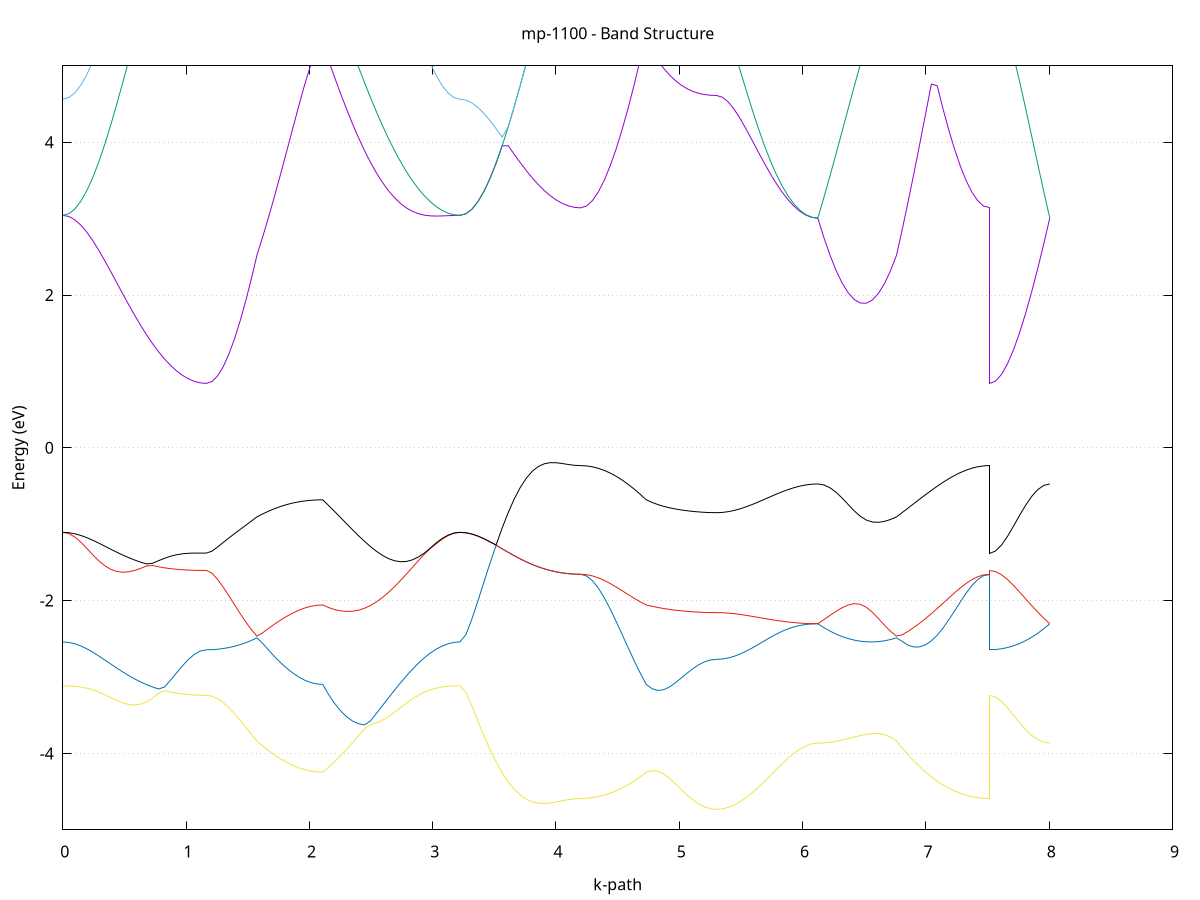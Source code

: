 set title 'mp-1100 - Band Structure'
set xlabel 'k-path'
set ylabel 'Energy (eV)'
set grid y
set yrange [-5:5]
set terminal png size 800,600
set output 'mp-1100_bands_gnuplot.png'
plot '-' using 1:2 with lines notitle, '-' using 1:2 with lines notitle, '-' using 1:2 with lines notitle, '-' using 1:2 with lines notitle, '-' using 1:2 with lines notitle, '-' using 1:2 with lines notitle, '-' using 1:2 with lines notitle, '-' using 1:2 with lines notitle, '-' using 1:2 with lines notitle, '-' using 1:2 with lines notitle, '-' using 1:2 with lines notitle, '-' using 1:2 with lines notitle, '-' using 1:2 with lines notitle, '-' using 1:2 with lines notitle, '-' using 1:2 with lines notitle, '-' using 1:2 with lines notitle, '-' using 1:2 with lines notitle, '-' using 1:2 with lines notitle, '-' using 1:2 with lines notitle, '-' using 1:2 with lines notitle, '-' using 1:2 with lines notitle, '-' using 1:2 with lines notitle, '-' using 1:2 with lines notitle, '-' using 1:2 with lines notitle, '-' using 1:2 with lines notitle, '-' using 1:2 with lines notitle, '-' using 1:2 with lines notitle, '-' using 1:2 with lines notitle, '-' using 1:2 with lines notitle, '-' using 1:2 with lines notitle, '-' using 1:2 with lines notitle, '-' using 1:2 with lines notitle, '-' using 1:2 with lines notitle, '-' using 1:2 with lines notitle, '-' using 1:2 with lines notitle, '-' using 1:2 with lines notitle, '-' using 1:2 with lines notitle, '-' using 1:2 with lines notitle, '-' using 1:2 with lines notitle, '-' using 1:2 with lines notitle, '-' using 1:2 with lines notitle, '-' using 1:2 with lines notitle, '-' using 1:2 with lines notitle, '-' using 1:2 with lines notitle, '-' using 1:2 with lines notitle, '-' using 1:2 with lines notitle, '-' using 1:2 with lines notitle, '-' using 1:2 with lines notitle, '-' using 1:2 with lines notitle, '-' using 1:2 with lines notitle, '-' using 1:2 with lines notitle, '-' using 1:2 with lines notitle, '-' using 1:2 with lines notitle, '-' using 1:2 with lines notitle, '-' using 1:2 with lines notitle, '-' using 1:2 with lines notitle, '-' using 1:2 with lines notitle, '-' using 1:2 with lines notitle, '-' using 1:2 with lines notitle, '-' using 1:2 with lines notitle, '-' using 1:2 with lines notitle, '-' using 1:2 with lines notitle, '-' using 1:2 with lines notitle, '-' using 1:2 with lines notitle, '-' using 1:2 with lines notitle, '-' using 1:2 with lines notitle, '-' using 1:2 with lines notitle, '-' using 1:2 with lines notitle, '-' using 1:2 with lines notitle, '-' using 1:2 with lines notitle, '-' using 1:2 with lines notitle, '-' using 1:2 with lines notitle, '-' using 1:2 with lines notitle, '-' using 1:2 with lines notitle, '-' using 1:2 with lines notitle, '-' using 1:2 with lines notitle, '-' using 1:2 with lines notitle, '-' using 1:2 with lines notitle, '-' using 1:2 with lines notitle, '-' using 1:2 with lines notitle, '-' using 1:2 with lines notitle, '-' using 1:2 with lines notitle, '-' using 1:2 with lines notitle, '-' using 1:2 with lines notitle, '-' using 1:2 with lines notitle, '-' using 1:2 with lines notitle, '-' using 1:2 with lines notitle, '-' using 1:2 with lines notitle, '-' using 1:2 with lines notitle, '-' using 1:2 with lines notitle, '-' using 1:2 with lines notitle, '-' using 1:2 with lines notitle, '-' using 1:2 with lines notitle, '-' using 1:2 with lines notitle, '-' using 1:2 with lines notitle, '-' using 1:2 with lines notitle
0.000000 -20.057038
0.048514 -20.058538
0.097027 -20.063038
0.145541 -20.070338
0.194054 -20.080138
0.242568 -20.092038
0.291081 -20.105638
0.339595 -20.120438
0.388108 -20.136038
0.436622 -20.151738
0.485135 -20.167238
0.533649 -20.182238
0.582162 -20.196338
0.630676 -20.209238
0.679189 -20.220838
0.727703 -20.231038
0.776216 -20.239738
0.824730 -20.247138
0.873243 -20.253038
0.921757 -20.257838
0.970270 -20.261538
1.018784 -20.264138
1.067297 -20.266038
1.115811 -20.267038
1.164324 -20.267338
1.164324 -20.267338
1.209920 -20.266738
1.255515 -20.264838
1.301110 -20.261738
1.346705 -20.257438
1.392300 -20.251938
1.437895 -20.245438
1.483490 -20.238038
1.529085 -20.229738
1.574680 -20.220838
1.574680 -20.220838
1.623147 -20.219338
1.671614 -20.224338
1.720081 -20.230938
1.768548 -20.237738
1.817015 -20.244238
1.865482 -20.250238
1.913949 -20.255438
1.962416 -20.259638
2.010883 -20.262738
2.059350 -20.264638
2.107817 -20.265238
2.107817 -20.265238
2.156228 -20.282338
2.204640 -20.296738
2.253052 -20.308238
2.301463 -20.316238
2.349875 -20.320538
2.398286 -20.320938
2.446698 -20.317438
2.495110 -20.309938
2.543521 -20.298738
2.591933 -20.284138
2.640345 -20.266438
2.688756 -20.246338
2.737168 -20.224238
2.785579 -20.200838
2.833991 -20.176938
2.882403 -20.153338
2.930814 -20.130838
2.979226 -20.110138
3.027637 -20.092038
3.076049 -20.077138
3.124461 -20.066138
3.172872 -20.059338
3.221284 -20.057038
3.221284 -20.057038
3.270161 -20.057338
3.319037 -20.058038
3.367914 -20.059338
3.416791 -20.060938
3.465668 -20.063038
3.514544 -20.065538
3.563421 -20.068238
3.612298 -20.071238
3.661175 -20.074338
3.710051 -20.077538
3.758928 -20.080738
3.807805 -20.083938
3.856682 -20.086838
3.905559 -20.089638
3.954435 -20.092038
4.003312 -20.094138
4.052189 -20.095838
4.101066 -20.097038
4.149942 -20.097738
4.198819 -20.098038
4.198819 -20.098038
4.247286 -20.100038
4.295753 -20.106138
4.344220 -20.116038
4.392687 -20.129338
4.441154 -20.145438
4.489621 -20.163838
4.538088 -20.183938
4.586555 -20.204838
4.635021 -20.225838
4.683488 -20.246238
4.731955 -20.265238
4.731955 -20.265238
4.779323 -20.274238
4.826690 -20.283238
4.874058 -20.291938
4.921425 -20.300238
4.968793 -20.308038
5.016160 -20.315238
5.063528 -20.321538
5.110895 -20.326938
5.158263 -20.331238
5.205630 -20.334338
5.252998 -20.336338
5.300365 -20.336938
5.300365 -20.336938
5.348795 -20.336138
5.397224 -20.333638
5.445654 -20.329738
5.494083 -20.324238
5.542513 -20.317638
5.590942 -20.309838
5.639372 -20.301238
5.687801 -20.292138
5.736231 -20.282738
5.784660 -20.273338
5.833090 -20.264338
5.881519 -20.256038
5.929949 -20.248638
5.978378 -20.242638
6.026808 -20.238138
6.075237 -20.235338
6.123667 -20.234438
6.123667 -20.234438
6.172758 -20.238138
6.221850 -20.241138
6.270941 -20.243538
6.320033 -20.245138
6.369124 -20.245938
6.418216 -20.245838
6.467307 -20.244838
6.516399 -20.243038
6.565490 -20.240238
6.614582 -20.236638
6.663673 -20.232138
6.712765 -20.226838
6.761856 -20.220838
6.761856 -20.220838
6.808979 -20.210938
6.856102 -20.200538
6.903225 -20.189938
6.950348 -20.179138
6.997471 -20.171138
7.044595 -20.163038
7.091718 -20.154338
7.138841 -20.145338
7.185964 -20.136338
7.233087 -20.127538
7.280210 -20.119338
7.327333 -20.112138
7.374456 -20.106238
7.421579 -20.101738
7.468702 -20.098938
7.515825 -20.098038
7.515825 -20.267338
7.564702 -20.266938
7.613578 -20.265738
7.662455 -20.263838
7.711332 -20.261138
7.760209 -20.257738
7.809085 -20.253838
7.857962 -20.249438
7.906839 -20.244638
7.955716 -20.239638
8.004592 -20.234438
e
0.000000 -20.057038
0.048514 -20.057638
0.097027 -20.059538
0.145541 -20.062538
0.194054 -20.066738
0.242568 -20.072038
0.291081 -20.078238
0.339595 -20.085338
0.388108 -20.093238
0.436622 -20.101638
0.485135 -20.110638
0.533649 -20.119838
0.582162 -20.129238
0.630676 -20.138738
0.679189 -20.147938
0.727703 -20.156838
0.776216 -20.165338
0.824730 -20.173138
0.873243 -20.180238
0.921757 -20.186438
0.970270 -20.191638
1.018784 -20.195738
1.067297 -20.198838
1.115811 -20.200638
1.164324 -20.201238
1.164324 -20.201238
1.209920 -20.201338
1.255515 -20.201538
1.301110 -20.201738
1.346705 -20.201938
1.392300 -20.202038
1.437895 -20.201738
1.483490 -20.200938
1.529085 -20.199538
1.574680 -20.197338
1.574680 -20.197338
1.623147 -20.189438
1.671614 -20.174138
1.720081 -20.156838
1.768548 -20.139338
1.817015 -20.122438
1.865482 -20.106838
1.913949 -20.093238
1.962416 -20.082138
2.010883 -20.073838
2.059350 -20.068738
2.107817 -20.067038
2.107817 -20.067038
2.156228 -20.063038
2.204640 -20.059238
2.253052 -20.055838
2.301463 -20.052738
2.349875 -20.050138
2.398286 -20.047938
2.446698 -20.046338
2.495110 -20.045138
2.543521 -20.044538
2.591933 -20.044438
2.640345 -20.044738
2.688756 -20.045338
2.737168 -20.046338
2.785579 -20.047638
2.833991 -20.048938
2.882403 -20.050438
2.930814 -20.051938
2.979226 -20.053338
3.027637 -20.054538
3.076049 -20.055638
3.124461 -20.056438
3.172872 -20.056938
3.221284 -20.057038
3.221284 -20.057038
3.270161 -20.057338
3.319037 -20.058038
3.367914 -20.059338
3.416791 -20.060938
3.465668 -20.063038
3.514544 -20.065538
3.563421 -20.068238
3.612298 -20.071238
3.661175 -20.074338
3.710051 -20.077538
3.758928 -20.080738
3.807805 -20.083938
3.856682 -20.086838
3.905559 -20.089638
3.954435 -20.092038
4.003312 -20.094138
4.052189 -20.095838
4.101066 -20.097038
4.149942 -20.097738
4.198819 -20.098038
4.198819 -20.098038
4.247286 -20.097738
4.295753 -20.096738
4.344220 -20.095038
4.392687 -20.092838
4.441154 -20.090038
4.489621 -20.086838
4.538088 -20.083238
4.586555 -20.079338
4.635021 -20.075238
4.683488 -20.071138
4.731955 -20.067038
4.731955 -20.067038
4.779323 -20.064938
4.826690 -20.062738
4.874058 -20.060438
4.921425 -20.058238
4.968793 -20.056138
5.016160 -20.054138
5.063528 -20.052338
5.110895 -20.050838
5.158263 -20.049538
5.205630 -20.048638
5.252998 -20.048138
5.300365 -20.047938
5.300365 -20.047938
5.348795 -20.049538
5.397224 -20.054338
5.445654 -20.062238
5.494083 -20.072838
5.542513 -20.085738
5.590942 -20.100538
5.639372 -20.116738
5.687801 -20.133738
5.736231 -20.150938
5.784660 -20.167738
5.833090 -20.183638
5.881519 -20.198138
5.929949 -20.210638
5.978378 -20.220738
6.026808 -20.228238
6.075237 -20.232838
6.123667 -20.234438
6.123667 -20.234438
6.172758 -20.230438
6.221850 -20.226638
6.270941 -20.223038
6.320033 -20.219738
6.369124 -20.216638
6.418216 -20.213738
6.467307 -20.211038
6.516399 -20.208438
6.565490 -20.205938
6.614582 -20.203638
6.663673 -20.201338
6.712765 -20.199238
6.761856 -20.197338
6.761856 -20.197338
6.808979 -20.194238
6.856102 -20.189938
6.903225 -20.184738
6.950348 -20.178438
6.997471 -20.168438
7.044595 -20.158038
7.091718 -20.147938
7.138841 -20.138438
7.185964 -20.129538
7.233087 -20.121638
7.280210 -20.114638
7.327333 -20.108838
7.374456 -20.104138
7.421579 -20.100738
7.468702 -20.098738
7.515825 -20.098038
7.515825 -20.201238
7.564702 -20.201638
7.613578 -20.202838
7.662455 -20.204838
7.711332 -20.207638
7.760209 -20.210938
7.809085 -20.214938
7.857962 -20.219438
7.906839 -20.224238
7.955716 -20.229238
8.004592 -20.234438
e
0.000000 -19.906238
0.048514 -19.906438
0.097027 -19.907138
0.145541 -19.908138
0.194054 -19.909538
0.242568 -19.911438
0.291081 -19.913538
0.339595 -19.916038
0.388108 -19.918838
0.436622 -19.921838
0.485135 -19.924938
0.533649 -19.928238
0.582162 -19.931638
0.630676 -19.934938
0.679189 -19.938338
0.727703 -19.941538
0.776216 -19.944538
0.824730 -19.947438
0.873243 -19.950038
0.921757 -19.952338
0.970270 -19.954238
1.018784 -19.955738
1.067297 -19.956838
1.115811 -19.957538
1.164324 -19.957738
1.164324 -19.957738
1.209920 -19.958238
1.255515 -19.959738
1.301110 -19.962138
1.346705 -19.965438
1.392300 -19.969638
1.437895 -19.974638
1.483490 -19.980338
1.529085 -19.986738
1.574680 -19.993638
1.574680 -19.993638
1.623147 -19.998938
1.671614 -20.004138
1.720081 -20.009038
1.768548 -20.013638
1.817015 -20.017738
1.865482 -20.021438
1.913949 -20.024538
1.962416 -20.027038
2.010883 -20.028838
2.059350 -20.029938
2.107817 -20.030338
2.107817 -20.030338
2.156228 -20.021338
2.204640 -20.012338
2.253052 -20.003238
2.301463 -19.994138
2.349875 -19.985338
2.398286 -19.976738
2.446698 -19.968538
2.495110 -19.960738
2.543521 -19.953338
2.591933 -19.946538
2.640345 -19.940238
2.688756 -19.934438
2.737168 -19.929338
2.785579 -19.924738
2.833991 -19.920638
2.882403 -19.917138
2.930814 -19.914138
2.979226 -19.911738
3.027637 -19.909738
3.076049 -19.908138
3.124461 -19.907138
3.172872 -19.906438
3.221284 -19.906238
3.221284 -19.906238
3.270161 -19.907438
3.319037 -19.911138
3.367914 -19.917138
3.416791 -19.925338
3.465668 -19.935338
3.514544 -19.946838
3.563421 -19.959638
3.612298 -19.973338
3.661175 -19.987538
3.710051 -20.001838
3.758928 -20.015838
3.807805 -20.029338
3.856682 -20.042038
3.905559 -20.053538
3.954435 -20.063638
4.003312 -20.072138
4.052189 -20.078938
4.101066 -20.083938
4.149942 -20.086938
4.198819 -20.087938
4.198819 -20.087938
4.247286 -20.087438
4.295753 -20.085738
4.344220 -20.082938
4.392687 -20.079238
4.441154 -20.074438
4.489621 -20.068738
4.538088 -20.062338
4.586555 -20.055138
4.635021 -20.047338
4.683488 -20.038938
4.731955 -20.030338
4.731955 -20.030338
4.779323 -20.025238
4.826690 -20.018838
4.874058 -20.011638
4.921425 -20.003838
4.968793 -19.995838
5.016160 -19.987938
5.063528 -19.980538
5.110895 -19.974038
5.158263 -19.968638
5.205630 -19.964638
5.252998 -19.962138
5.300365 -19.961338
5.300365 -19.961338
5.348795 -19.961238
5.397224 -19.961138
5.445654 -19.960938
5.494083 -19.960738
5.542513 -19.960438
5.590942 -19.960138
5.639372 -19.959938
5.687801 -19.959738
5.736231 -19.959638
5.784660 -19.959638
5.833090 -19.959738
5.881519 -19.959838
5.929949 -19.960038
5.978378 -19.960238
6.026808 -19.960438
6.075237 -19.960538
6.123667 -19.960638
6.123667 -19.960638
6.172758 -19.960538
6.221850 -19.960538
6.270941 -19.960638
6.320033 -19.961138
6.369124 -19.962138
6.418216 -19.963838
6.467307 -19.966338
6.516399 -19.969538
6.565490 -19.973538
6.614582 -19.978138
6.663673 -19.983238
6.712765 -19.988538
6.761856 -19.993638
6.761856 -19.993638
6.808979 -20.001238
6.856102 -20.009238
6.903225 -20.017338
6.950348 -20.025638
6.997471 -20.033838
7.044595 -20.041938
7.091718 -20.049638
7.138841 -20.056938
7.185964 -20.063738
7.233087 -20.069838
7.280210 -20.075138
7.327333 -20.079638
7.374456 -20.083238
7.421579 -20.085838
7.468702 -20.087438
7.515825 -20.087938
7.515825 -19.957738
7.564702 -19.957838
7.613578 -19.958038
7.662455 -19.958338
7.711332 -19.958738
7.760209 -19.959138
7.809085 -19.959638
7.857962 -19.960038
7.906839 -19.960338
7.955716 -19.960538
8.004592 -19.960638
e
0.000000 -13.210338
0.048514 -13.205638
0.097027 -13.191638
0.145541 -13.169238
0.194054 -13.139238
0.242568 -13.103138
0.291081 -13.062638
0.339595 -13.019438
0.388108 -12.975738
0.436622 -12.933438
0.485135 -12.894238
0.533649 -12.859738
0.582162 -12.831338
0.630676 -12.809638
0.679189 -12.794838
0.727703 -12.786838
0.776216 -12.784938
0.824730 -12.788038
0.873243 -12.794838
0.921757 -12.803938
0.970270 -12.813738
1.018784 -12.822938
1.067297 -12.830338
1.115811 -12.835238
1.164324 -12.836938
1.164324 -12.836938
1.209920 -12.834438
1.255515 -12.827138
1.301110 -12.815638
1.346705 -12.800338
1.392300 -12.782438
1.437895 -12.762938
1.483490 -12.743138
1.529085 -12.724438
1.574680 -12.708038
1.574680 -12.708038
1.623147 -12.696938
1.671614 -12.686038
1.720081 -12.675538
1.768548 -12.665738
1.817015 -12.656838
1.865482 -12.649138
1.913949 -12.642638
1.962416 -12.637438
2.010883 -12.633738
2.059350 -12.631438
2.107817 -12.630738
2.107817 -12.630738
2.156228 -12.604138
2.204640 -12.583038
2.253052 -12.568638
2.301463 -12.561838
2.349875 -12.563138
2.398286 -12.573038
2.446698 -12.591438
2.495110 -12.618038
2.543521 -12.652238
2.591933 -12.693138
2.640345 -12.739738
2.688756 -12.790538
2.737168 -12.844138
2.785579 -12.899038
2.833991 -12.953538
2.882403 -13.006138
2.930814 -13.055338
2.979226 -13.099738
3.027637 -13.137938
3.076049 -13.168838
3.124461 -13.191638
3.172872 -13.205638
3.221284 -13.210338
3.221284 -13.210338
3.270161 -13.207638
3.319037 -13.199838
3.367914 -13.187038
3.416791 -13.170038
3.465668 -13.149538
3.514544 -13.126338
3.563421 -13.101438
3.612298 -13.075738
3.661175 -13.050338
3.710051 -13.025838
3.758928 -13.003238
3.807805 -12.982738
3.856682 -12.964838
3.905559 -12.949638
3.954435 -12.937238
4.003312 -12.927338
4.052189 -12.920038
4.101066 -12.914938
4.149942 -12.911938
4.198819 -12.910938
4.198819 -12.910938
4.247286 -12.907538
4.295753 -12.897338
4.344220 -12.880738
4.392687 -12.858438
4.441154 -12.831138
4.489621 -12.799938
4.538088 -12.766038
4.586555 -12.730738
4.635021 -12.695438
4.683488 -12.661638
4.731955 -12.630738
4.731955 -12.630738
4.779323 -12.616838
4.826690 -12.604138
4.874058 -12.592538
4.921425 -12.582038
4.968793 -12.572538
5.016160 -12.564138
5.063528 -12.556838
5.110895 -12.550738
5.158263 -12.545938
5.205630 -12.542438
5.252998 -12.540338
5.300365 -12.539538
5.300365 -12.539538
5.348795 -12.541838
5.397224 -12.548538
5.445654 -12.559538
5.494083 -12.574338
5.542513 -12.592438
5.590942 -12.613238
5.639372 -12.636038
5.687801 -12.660138
5.736231 -12.684538
5.784660 -12.708438
5.833090 -12.731138
5.881519 -12.751838
5.929949 -12.769738
5.978378 -12.784438
6.026808 -12.795238
6.075237 -12.801938
6.123667 -12.804138
6.123667 -12.804138
6.172758 -12.803638
6.221850 -12.802038
6.270941 -12.799138
6.320033 -12.794938
6.369124 -12.789338
6.418216 -12.782238
6.467307 -12.773838
6.516399 -12.764138
6.565490 -12.753438
6.614582 -12.742038
6.663673 -12.730338
6.712765 -12.718838
6.761856 -12.708038
6.761856 -12.708038
6.808979 -12.694838
6.856102 -12.686638
6.903225 -12.684238
6.950348 -12.687938
6.997471 -12.697838
7.044595 -12.713438
7.091718 -12.733938
7.138841 -12.758138
7.185964 -12.784738
7.233087 -12.812038
7.280210 -12.838438
7.327333 -12.862538
7.374456 -12.882838
7.421579 -12.898238
7.468702 -12.907738
7.515825 -12.910938
7.515825 -12.836938
7.564702 -12.836138
7.613578 -12.833738
7.662455 -12.830238
7.711332 -12.825638
7.760209 -12.820538
7.809085 -12.815538
7.857962 -12.810938
7.906839 -12.807238
7.955716 -12.804938
8.004592 -12.804138
e
0.000000 -3.114138
0.048514 -3.115838
0.097027 -3.121338
0.145541 -3.131338
0.194054 -3.146738
0.242568 -3.168438
0.291081 -3.196938
0.339595 -3.231138
0.388108 -3.268838
0.436622 -3.305938
0.485135 -3.337738
0.533649 -3.359238
0.582162 -3.366338
0.630676 -3.355938
0.679189 -3.326538
0.727703 -3.278238
0.776216 -3.212538
0.824730 -3.178438
0.873243 -3.196438
0.921757 -3.210838
0.970270 -3.221938
1.018784 -3.230038
1.067297 -3.235638
1.115811 -3.238938
1.164324 -3.240038
1.164324 -3.240038
1.209920 -3.251138
1.255515 -3.283838
1.301110 -3.335338
1.346705 -3.402338
1.392300 -3.480738
1.437895 -3.566738
1.483490 -3.657038
1.529085 -3.748638
1.574680 -3.839438
1.574680 -3.839438
1.623147 -3.905038
1.671614 -3.966238
1.720081 -4.022538
1.768548 -4.073238
1.817015 -4.117938
1.865482 -4.156238
1.913949 -4.187938
1.962416 -4.212838
2.010883 -4.230738
2.059350 -4.241538
2.107817 -4.245138
2.107817 -4.245138
2.156228 -4.178938
2.204640 -4.107038
2.253052 -4.029838
2.301463 -3.947438
2.349875 -3.860338
2.398286 -3.768938
2.446698 -3.674038
2.495110 -3.623038
2.543521 -3.601838
2.591933 -3.565838
2.640345 -3.518238
2.688756 -3.462638
2.737168 -3.403238
2.785579 -3.343938
2.833991 -3.288738
2.882403 -3.240438
2.930814 -3.200538
2.979226 -3.169638
3.027637 -3.146938
3.076049 -3.131338
3.124461 -3.121338
3.172872 -3.115838
3.221284 -3.114138
3.221284 -3.114138
3.270161 -3.204038
3.319037 -3.385438
3.367914 -3.583138
3.416791 -3.774838
3.465668 -3.952738
3.514544 -4.112938
3.563421 -4.253038
3.612298 -4.371738
3.661175 -4.468738
3.710051 -4.543938
3.758928 -4.598338
3.807805 -4.633438
3.856682 -4.651538
3.905559 -4.655438
3.954435 -4.648838
4.003312 -4.635538
4.052189 -4.619638
4.101066 -4.604938
4.149942 -4.594738
4.198819 -4.591038
4.198819 -4.591038
4.247286 -4.588238
4.295753 -4.579738
4.344220 -4.565638
4.392687 -4.545938
4.441154 -4.520438
4.489621 -4.489138
4.538088 -4.452038
4.586555 -4.409138
4.635021 -4.360338
4.683488 -4.305638
4.731955 -4.245138
4.731955 -4.245138
4.779323 -4.225738
4.826690 -4.234438
4.874058 -4.271138
4.921425 -4.329438
4.968793 -4.400138
5.016160 -4.474438
5.063528 -4.545738
5.110895 -4.609338
5.158263 -4.661738
5.205630 -4.700638
5.252998 -4.724538
5.300365 -4.732638
5.300365 -4.732638
5.348795 -4.726238
5.397224 -4.706938
5.445654 -4.675438
5.494083 -4.632538
5.542513 -4.579138
5.590942 -4.516838
5.639372 -4.447238
5.687801 -4.372138
5.736231 -4.293738
5.784660 -4.214438
5.833090 -4.136738
5.881519 -4.063538
5.929949 -3.997838
5.978378 -3.942438
6.026808 -3.900438
6.075237 -3.874138
6.123667 -3.865238
6.123667 -3.865238
6.172758 -3.862238
6.221850 -3.853938
6.270941 -3.841138
6.320033 -3.824838
6.369124 -3.806138
6.418216 -3.786338
6.467307 -3.767238
6.516399 -3.751038
6.565490 -3.740938
6.614582 -3.740838
6.663673 -3.755038
6.712765 -3.787238
6.761856 -3.839438
6.761856 -3.839438
6.808979 -3.930538
6.856102 -4.017438
6.903225 -4.099138
6.950348 -4.174838
6.997471 -4.244238
7.044595 -4.307038
7.091718 -4.363238
7.138841 -4.412838
7.185964 -4.455838
7.233087 -4.492638
7.280210 -4.523238
7.327333 -4.547938
7.374456 -4.566938
7.421579 -4.580338
7.468702 -4.588338
7.515825 -4.591038
7.515825 -3.240038
7.564702 -3.261538
7.613578 -3.321038
7.662455 -3.406038
7.711332 -3.502738
7.760209 -3.599838
7.809085 -3.688638
7.857962 -3.763038
7.906839 -3.818938
7.955716 -3.853538
8.004592 -3.865238
e
0.000000 -2.541138
0.048514 -2.547138
0.097027 -2.564938
0.145541 -2.593238
0.194054 -2.630538
0.242568 -2.674838
0.291081 -2.724138
0.339595 -2.776238
0.388108 -2.829438
0.436622 -2.882038
0.485135 -2.932738
0.533649 -2.980438
0.582162 -3.024438
0.630676 -3.064238
0.679189 -3.099538
0.727703 -3.130238
0.776216 -3.156538
0.824730 -3.132438
0.873243 -3.042238
0.921757 -2.947338
0.970270 -2.854238
1.018784 -2.770338
1.067297 -2.702938
1.115811 -2.659038
1.164324 -2.643838
1.164324 -2.643838
1.209920 -2.642038
1.255515 -2.636538
1.301110 -2.627438
1.346705 -2.614538
1.392300 -2.597638
1.437895 -2.576738
1.483490 -2.551438
1.529085 -2.521738
1.574680 -2.487338
1.574680 -2.487338
1.623147 -2.563638
1.671614 -2.652638
1.720081 -2.736938
1.768548 -2.815138
1.817015 -2.885938
1.865482 -2.948038
1.913949 -3.000438
1.962416 -3.042238
2.010883 -3.072638
2.059350 -3.091138
2.107817 -3.097338
2.107817 -3.097338
2.156228 -3.230338
2.204640 -3.346238
2.253052 -3.443238
2.301463 -3.520238
2.349875 -3.576438
2.398286 -3.611838
2.446698 -3.626938
2.495110 -3.576138
2.543521 -3.476338
2.591933 -3.375638
2.640345 -3.275138
2.688756 -3.176038
2.737168 -3.079838
2.785579 -2.987838
2.833991 -2.901338
2.882403 -2.821838
2.930814 -2.750438
2.979226 -2.688238
3.027637 -2.636238
3.076049 -2.595038
3.124461 -2.565238
3.172872 -2.547138
3.221284 -2.541138
3.221284 -2.541138
3.270161 -2.442738
3.319037 -2.236138
3.367914 -1.997638
3.416791 -1.751038
3.465668 -1.506538
3.514544 -1.275838
3.563421 -1.321838
3.612298 -1.367838
3.661175 -1.412238
3.710051 -1.454138
3.758928 -1.492738
3.807805 -1.527538
3.856682 -1.558138
3.905559 -1.584438
3.954435 -1.606438
4.003312 -1.624238
4.052189 -1.637938
4.101066 -1.647638
4.149942 -1.653338
4.198819 -1.655238
4.198819 -1.655238
4.247286 -1.676738
4.295753 -1.739238
4.344220 -1.837938
4.392687 -1.966038
4.441154 -2.115538
4.489621 -2.279238
4.538088 -2.449938
4.586555 -2.621838
4.635021 -2.789838
4.683488 -2.949538
4.731955 -3.097338
4.731955 -3.097338
4.779323 -3.153138
4.826690 -3.176138
4.874058 -3.166138
4.921425 -3.129438
4.968793 -3.075338
5.016160 -3.012938
5.063528 -2.949338
5.110895 -2.890238
5.158263 -2.839738
5.205630 -2.801338
5.252998 -2.777338
5.300365 -2.769138
5.300365 -2.769138
5.348795 -2.764538
5.397224 -2.750838
5.445654 -2.728538
5.494083 -2.698538
5.542513 -2.662038
5.590942 -2.620438
5.639372 -2.575538
5.687801 -2.529238
5.736231 -2.483738
5.784660 -2.440938
5.833090 -2.402738
5.881519 -2.370238
5.929949 -2.344438
5.978378 -2.325238
6.026808 -2.312338
6.075237 -2.305038
6.123667 -2.302738
6.123667 -2.302738
6.172758 -2.353538
6.221850 -2.398538
6.270941 -2.437438
6.320033 -2.470238
6.369124 -2.496838
6.418216 -2.517138
6.467307 -2.531238
6.516399 -2.539138
6.565490 -2.540938
6.614582 -2.536638
6.663673 -2.526238
6.712765 -2.509738
6.761856 -2.487338
6.761856 -2.487338
6.808979 -2.535438
6.856102 -2.583638
6.903225 -2.607538
6.950348 -2.605938
6.997471 -2.578638
7.044595 -2.526638
7.091718 -2.452238
7.138841 -2.358738
7.185964 -2.250638
7.233087 -2.133738
7.280210 -2.014738
7.327333 -1.901238
7.374456 -1.801338
7.421579 -1.722838
7.468702 -1.672538
7.515825 -1.655238
7.515825 -2.643838
7.564702 -2.640538
7.613578 -2.630738
7.662455 -2.614338
7.711332 -2.591238
7.760209 -2.561238
7.809085 -2.524138
7.857962 -2.479738
7.906839 -2.428038
7.955716 -2.369038
8.004592 -2.302738
e
0.000000 -1.106438
0.048514 -1.122138
0.097027 -1.166838
0.145541 -1.234138
0.194054 -1.314938
0.242568 -1.399038
0.291081 -1.477238
0.339595 -1.542338
0.388108 -1.589838
0.436622 -1.618238
0.485135 -1.628538
0.533649 -1.623238
0.582162 -1.605438
0.630676 -1.578738
0.679189 -1.546438
0.727703 -1.540438
0.776216 -1.557238
0.824730 -1.570838
0.873243 -1.581538
0.921757 -1.589838
0.970270 -1.595838
1.018784 -1.600138
1.067297 -1.603038
1.115811 -1.604638
1.164324 -1.605138
1.164324 -1.605138
1.209920 -1.640938
1.255515 -1.722438
1.301110 -1.824238
1.346705 -1.936138
1.392300 -2.052538
1.437895 -2.168238
1.483490 -2.278538
1.529085 -2.378838
1.574680 -2.465038
1.574680 -2.465038
1.623147 -2.419538
1.671614 -2.360638
1.720081 -2.304838
1.768548 -2.252738
1.817015 -2.205138
1.865482 -2.162638
1.913949 -2.126238
1.962416 -2.096738
2.010883 -2.074838
2.059350 -2.061538
2.107817 -2.056938
2.107817 -2.056938
2.156228 -2.091038
2.204640 -2.117338
2.253052 -2.134738
2.301463 -2.142238
2.349875 -2.139238
2.398286 -2.125238
2.446698 -2.100238
2.495110 -2.064138
2.543521 -2.017438
2.591933 -1.960538
2.640345 -1.894538
2.688756 -1.820538
2.737168 -1.740038
2.785579 -1.654938
2.833991 -1.567338
2.882403 -1.479738
2.930814 -1.394938
2.979226 -1.319738
3.027637 -1.256738
3.076049 -1.197538
3.124461 -1.149238
3.172872 -1.117538
3.221284 -1.106438
3.221284 -1.106438
3.270161 -1.112238
3.319037 -1.129238
3.367914 -1.156038
3.416791 -1.190838
3.465668 -1.231438
3.514544 -1.275838
3.563421 -1.321838
3.612298 -1.367838
3.661175 -1.412238
3.710051 -1.454138
3.758928 -1.492738
3.807805 -1.527538
3.856682 -1.558138
3.905559 -1.584438
3.954435 -1.606438
4.003312 -1.624238
4.052189 -1.637938
4.101066 -1.647638
4.149942 -1.653338
4.198819 -1.655238
4.198819 -1.655238
4.247286 -1.660638
4.295753 -1.676638
4.344220 -1.702338
4.392687 -1.736538
4.441154 -1.777638
4.489621 -1.823638
4.538088 -1.872538
4.586555 -1.922338
4.635021 -1.970938
4.683488 -2.016338
4.731955 -2.056938
4.731955 -2.056938
4.779323 -2.074538
4.826690 -2.090038
4.874058 -2.103538
4.921425 -2.115238
4.968793 -2.125338
5.016160 -2.133838
5.063528 -2.141038
5.110895 -2.146938
5.158263 -2.151438
5.205630 -2.154638
5.252998 -2.156538
5.300365 -2.157138
5.300365 -2.157138
5.348795 -2.158838
5.397224 -2.163638
5.445654 -2.171238
5.494083 -2.181238
5.542513 -2.193038
5.590942 -2.205938
5.639372 -2.219538
5.687801 -2.233138
5.736231 -2.246238
5.784660 -2.258538
5.833090 -2.269738
5.881519 -2.279538
5.929949 -2.287738
5.978378 -2.294238
6.026808 -2.298938
6.075237 -2.301738
6.123667 -2.302738
6.123667 -2.302738
6.172758 -2.248438
6.221850 -2.193738
6.270941 -2.141038
6.320033 -2.093838
6.369124 -2.057738
6.418216 -2.040038
6.467307 -2.047938
6.516399 -2.085938
6.565490 -2.151238
6.614582 -2.234138
6.663673 -2.321538
6.712765 -2.401338
6.761856 -2.465038
6.761856 -2.465038
6.808979 -2.446838
6.856102 -2.401238
6.903225 -2.350638
6.950348 -2.295038
6.997471 -2.234938
7.044595 -2.170938
7.091718 -2.103738
7.138841 -2.034638
7.185964 -1.964938
7.233087 -1.896738
7.280210 -1.832238
7.327333 -1.773938
7.374456 -1.724538
7.421579 -1.686938
7.468702 -1.663338
7.515825 -1.655238
7.515825 -1.605138
7.564702 -1.619838
7.613578 -1.661538
7.662455 -1.724738
7.711332 -1.802538
7.760209 -1.888438
7.809085 -1.977238
7.857962 -2.065338
7.906839 -2.150038
7.955716 -2.229538
8.004592 -2.302738
e
0.000000 -1.106438
0.048514 -1.111138
0.097027 -1.124838
0.145541 -1.146638
0.194054 -1.175338
0.242568 -1.209238
0.291081 -1.246838
0.339595 -1.286438
0.388108 -1.326338
0.436622 -1.365438
0.485135 -1.402738
0.533649 -1.437238
0.582162 -1.468438
0.630676 -1.496138
0.679189 -1.520138
0.727703 -1.511738
0.776216 -1.477538
0.824730 -1.446238
0.873243 -1.419938
0.921757 -1.400038
0.970270 -1.387038
1.018784 -1.380138
1.067297 -1.377938
1.115811 -1.378038
1.164324 -1.378438
1.164324 -1.378438
1.209920 -1.352038
1.255515 -1.298038
1.301110 -1.238938
1.346705 -1.180838
1.392300 -1.124338
1.437895 -1.068938
1.483490 -1.014138
1.529085 -0.959138
1.574680 -0.903838
1.574680 -0.903838
1.623147 -0.863638
1.671614 -0.827238
1.720081 -0.794738
1.768548 -0.766438
1.817015 -0.742438
1.865482 -0.722638
1.913949 -0.706838
1.962416 -0.695038
2.010883 -0.686838
2.059350 -0.681938
2.107817 -0.680338
2.107817 -0.680338
2.156228 -0.755638
2.204640 -0.833638
2.253052 -0.913238
2.301463 -0.993338
2.349875 -1.072738
2.398286 -1.150138
2.446698 -1.223938
2.495110 -1.292538
2.543521 -1.354238
2.591933 -1.407038
2.640345 -1.448838
2.688756 -1.477438
2.737168 -1.491038
2.785579 -1.487838
2.833991 -1.467338
2.882403 -1.430438
2.930814 -1.379638
2.979226 -1.315838
3.027637 -1.245538
3.076049 -1.187038
3.124461 -1.143038
3.172872 -1.115738
3.221284 -1.106438
3.221284 -1.106438
3.270161 -1.112238
3.319037 -1.129238
3.367914 -1.156038
3.416791 -1.190838
3.465668 -1.231438
3.514544 -1.271038
3.563421 -1.049838
3.612298 -0.848138
3.661175 -0.670238
3.710051 -0.519338
3.758928 -0.397838
3.807805 -0.306538
3.856682 -0.244338
3.905559 -0.208438
3.954435 -0.194038
4.003312 -0.195338
4.052189 -0.205638
4.101066 -0.218638
4.149942 -0.228838
4.198819 -0.232638
4.198819 -0.232638
4.247286 -0.236638
4.295753 -0.248638
4.344220 -0.268538
4.392687 -0.296238
4.441154 -0.331538
4.489621 -0.374138
4.538088 -0.423638
4.586555 -0.479638
4.635021 -0.541538
4.683488 -0.608738
4.731955 -0.680338
4.731955 -0.680338
4.779323 -0.714338
4.826690 -0.742838
4.874058 -0.766138
4.921425 -0.785138
4.968793 -0.800638
5.016160 -0.813238
5.063528 -0.823738
5.110895 -0.832338
5.158263 -0.839338
5.205630 -0.844638
5.252998 -0.847838
5.300365 -0.849038
5.300365 -0.849038
5.348795 -0.845638
5.397224 -0.835738
5.445654 -0.819638
5.494083 -0.798138
5.542513 -0.772038
5.590942 -0.742238
5.639372 -0.709938
5.687801 -0.676038
5.736231 -0.641838
5.784660 -0.608238
5.833090 -0.576438
5.881519 -0.547338
5.929949 -0.521938
5.978378 -0.501138
6.026808 -0.485738
6.075237 -0.476238
6.123667 -0.473038
6.123667 -0.473038
6.172758 -0.485638
6.221850 -0.522538
6.270941 -0.581138
6.320033 -0.656338
6.369124 -0.740738
6.418216 -0.824138
6.467307 -0.895338
6.516399 -0.945338
6.565490 -0.971038
6.614582 -0.975138
6.663673 -0.962638
6.712765 -0.938038
6.761856 -0.903838
6.761856 -0.903838
6.808979 -0.845938
6.856102 -0.787638
6.903225 -0.729038
6.950348 -0.670638
6.997471 -0.613038
7.044595 -0.556938
7.091718 -0.502838
7.138841 -0.451738
7.185964 -0.404338
7.233087 -0.361338
7.280210 -0.323538
7.327333 -0.291638
7.374456 -0.266238
7.421579 -0.247638
7.468702 -0.236438
7.515825 -0.232638
7.515825 -1.378438
7.564702 -1.350438
7.613578 -1.272238
7.662455 -1.157738
7.711332 -1.023238
7.760209 -0.883438
7.809085 -0.750938
7.857962 -0.636238
7.906839 -0.547838
7.955716 -0.492038
8.004592 -0.473038
e
0.000000 3.043462
0.048514 3.028862
0.097027 2.985862
0.145541 2.916662
0.194054 2.824662
0.242568 2.713762
0.291081 2.588362
0.339595 2.452662
0.388108 2.310262
0.436622 2.164862
0.485135 2.019262
0.533649 1.875962
0.582162 1.737262
0.630676 1.604762
0.679189 1.480062
0.727703 1.364262
0.776216 1.258462
0.824730 1.163562
0.873243 1.080062
0.921757 1.008562
0.970270 0.949562
1.018784 0.903262
1.067297 0.870062
1.115811 0.850062
1.164324 0.843462
1.164324 0.843462
1.209920 0.868362
1.255515 0.942162
1.301110 1.062162
1.346705 1.224462
1.392300 1.424762
1.437895 1.658662
1.483490 1.921962
1.529085 2.210962
1.574680 2.522262
1.574680 2.522262
1.623147 2.771662
1.671614 3.035062
1.720081 3.310562
1.768548 3.595762
1.817015 3.887862
1.865482 4.183062
1.913949 4.476062
1.962416 4.758062
2.010883 5.013362
2.059350 5.210162
2.107817 5.289662
2.107817 5.289662
2.156228 5.067562
2.204640 4.849162
2.253052 4.637262
2.301463 4.433962
2.349875 4.241162
2.398286 4.060062
2.446698 3.892062
2.495110 3.738162
2.543521 3.599062
2.591933 3.475562
2.640345 3.367962
2.688756 3.276662
2.737168 3.201362
2.785579 3.141762
2.833991 3.096962
2.882403 3.065762
2.930814 3.046462
2.979226 3.036662
3.027637 3.033962
3.076049 3.035662
3.124461 3.039162
3.172872 3.042262
3.221284 3.043462
3.221284 3.043462
3.270161 3.063962
3.319037 3.124762
3.367914 3.224462
3.416791 3.360262
3.465668 3.529262
3.514544 3.728062
3.563421 3.952862
3.612298 3.954662
3.661175 3.842362
3.710051 3.733362
3.758928 3.629662
3.807805 3.533062
3.856682 3.445062
3.905559 3.366862
3.954435 3.299262
4.003312 3.243062
4.052189 3.198862
4.101066 3.166962
4.149942 3.147762
4.198819 3.141362
4.198819 3.141362
4.247286 3.165462
4.295753 3.236662
4.344220 3.351962
4.392687 3.507362
4.441154 3.698562
4.489621 3.922162
4.538088 4.175162
4.586555 4.455062
4.635021 4.759362
4.683488 5.085562
4.731955 5.289662
4.731955 5.289662
4.779323 5.174862
4.826690 5.065562
4.874058 4.966562
4.921425 4.879962
4.968793 4.806862
5.016160 4.747262
5.063528 4.700462
5.110895 4.665462
5.158263 4.640662
5.205630 4.624462
5.252998 4.615362
5.300365 4.612462
5.300365 4.612462
5.348795 4.590562
5.397224 4.527562
5.445654 4.430562
5.494083 4.308562
5.542513 4.170762
5.590942 4.024662
5.639372 3.876762
5.687801 3.731762
5.736231 3.593662
5.784660 3.465562
5.833090 3.349762
5.881519 3.248562
5.929949 3.163362
5.978378 3.095662
6.026808 3.046562
6.075237 3.016762
6.123667 3.006762
6.123667 3.006762
6.172758 2.752662
6.221850 2.524062
6.270941 2.324962
6.320033 2.159462
6.369124 2.031062
6.418216 1.942462
6.467307 1.895962
6.516399 1.893062
6.565490 1.934562
6.614582 2.020162
6.663673 2.148362
6.712765 2.316962
6.761856 2.522262
6.761856 2.522262
6.808979 2.864262
6.856102 3.223462
6.903225 3.596662
6.950348 3.980362
6.997471 4.370462
7.044595 4.761762
7.091718 4.740362
7.138841 4.437862
7.185964 4.158762
7.233087 3.906162
7.280210 3.683662
7.327333 3.494862
7.374456 3.343262
7.421579 3.232062
7.468702 3.164162
7.515825 3.141362
7.515825 0.843462
7.564702 0.873562
7.613578 0.961562
7.662455 1.101662
7.711332 1.286462
7.760209 1.508762
7.809085 1.762662
7.857962 2.043162
7.906839 2.346362
7.955716 2.668662
8.004592 3.006762
e
0.000000 3.043462
0.048514 3.064062
0.097027 3.125562
0.145541 3.226262
0.194054 3.364162
0.242568 3.536262
0.291081 3.739162
0.339595 3.969162
0.388108 4.221962
0.436622 4.492662
0.485135 4.775562
0.533649 5.063162
0.582162 5.345462
0.630676 5.608462
0.679189 5.833662
0.727703 6.000662
0.776216 6.096462
0.824730 6.124862
0.873243 6.104762
0.921757 6.058262
0.970270 6.002862
1.018784 5.950562
1.067297 5.908962
1.115811 5.882362
1.164324 5.873162
1.164324 5.873162
1.209920 5.876762
1.255515 5.887262
1.301110 5.904762
1.346705 5.928962
1.392300 5.959462
1.437895 5.995962
1.483490 6.037962
1.529085 6.084862
1.574680 6.136062
1.574680 6.136062
1.623147 6.180162
1.671614 6.231262
1.720081 6.286362
1.768548 6.241962
1.817015 6.037562
1.865482 5.858662
1.913949 5.708062
1.962416 5.588162
2.010883 5.500962
2.059350 5.448062
2.107817 5.430262
2.107817 5.430262
2.156228 5.788662
2.204640 5.820762
2.253052 5.614462
2.301463 5.404062
2.349875 5.193462
2.398286 4.985562
2.446698 4.782562
2.495110 4.586462
2.543521 4.398662
2.591933 4.220462
2.640345 4.052662
2.688756 3.896062
2.737168 3.751462
2.785579 3.619362
2.833991 3.500062
2.882403 3.394162
2.930814 3.301762
2.979226 3.223262
3.027637 3.158662
3.076049 3.108362
3.124461 3.072362
3.172872 3.050662
3.221284 3.043462
3.221284 3.043462
3.270161 3.063962
3.319037 3.124762
3.367914 3.224462
3.416791 3.360262
3.465668 3.529262
3.514544 3.728062
3.563421 3.952862
3.612298 4.199962
3.661175 4.465262
3.710051 4.744562
3.758928 5.032962
3.807805 5.324962
3.856682 5.613762
3.905559 5.714762
3.954435 5.660662
4.003312 5.613862
4.052189 5.576862
4.101066 5.550462
4.149942 5.534862
4.198819 5.529662
4.198819 5.529662
4.247286 5.557162
4.295753 5.638662
4.344220 5.771962
4.392687 5.952862
4.441154 6.176462
4.489621 6.318862
4.538088 6.140662
4.586555 5.943262
4.635021 5.732062
4.683488 5.512662
4.731955 5.430262
4.731955 5.430262
4.779323 5.617062
4.826690 5.815062
4.874058 5.949962
4.921425 5.880662
4.968793 5.822062
5.016160 5.774462
5.063528 5.737562
5.110895 5.710362
5.158263 5.691362
5.205630 5.679262
5.252998 5.672662
5.300365 5.670562
5.300365 5.670562
5.348795 5.600562
5.397224 5.422962
5.445654 5.190562
5.494083 4.937162
5.542513 4.680262
5.590942 4.429562
5.639372 4.191262
5.687801 3.969462
5.736231 3.767362
5.784660 3.587262
5.833090 3.430862
5.881519 3.299062
5.929949 3.192262
5.978378 3.110262
6.026808 3.052462
6.075237 3.018162
6.123667 3.006762
6.123667 3.006762
6.172758 3.277762
6.221850 3.558562
6.270941 3.847062
6.320033 4.140462
6.369124 4.435662
6.418216 4.728662
6.467307 5.014462
6.516399 5.286662
6.565490 5.537662
6.614582 5.758062
6.663673 5.937962
6.712765 6.066962
6.761856 6.136062
6.761856 6.136062
6.808979 6.192662
6.856102 6.252062
6.903225 6.120162
6.950348 5.755962
6.997471 5.402462
7.044595 5.062862
7.091718 5.147762
7.138841 5.519462
7.185964 5.864862
7.233087 6.168562
7.280210 6.066462
7.327333 5.896962
7.374456 5.747662
7.421579 5.630462
7.468702 5.555462
7.515825 5.529662
7.515825 5.873162
7.564702 5.817662
7.613578 5.659762
7.662455 5.421262
7.711332 5.126062
7.760209 4.794662
7.809085 4.442562
7.857962 4.080662
7.906839 3.716962
7.955716 3.357462
8.004592 3.006762
e
0.000000 4.564562
0.048514 4.584862
0.097027 4.645562
0.145541 4.745362
0.194054 4.882362
0.242568 5.054362
0.291081 5.258562
0.339595 5.492062
0.388108 5.751762
0.436622 6.034462
0.485135 6.336762
0.533649 6.655262
0.582162 6.986062
0.630676 7.157162
0.679189 7.299062
0.727703 7.441062
0.776216 7.581462
0.824730 7.718462
0.873243 7.849362
0.921757 7.971162
0.970270 8.080162
1.018784 8.171962
1.067297 8.241362
1.115811 8.283662
1.164324 8.297262
1.164324 8.297262
1.209920 8.320362
1.255515 8.357062
1.301110 8.337562
1.346705 8.279262
1.392300 8.200562
1.437895 8.107062
1.483490 7.956662
1.529085 7.603862
1.574680 7.243662
1.574680 7.243662
1.623147 6.973962
1.671614 6.713962
1.720081 6.468562
1.768548 6.341162
1.817015 6.389262
1.865482 6.421862
1.913949 6.427862
1.962416 6.397162
2.010883 6.328462
2.059350 6.244562
2.107817 6.202562
2.107817 6.202562
2.156228 6.018562
2.204640 6.154762
2.253052 6.519462
2.301463 6.869062
2.349875 7.183462
2.398286 7.433562
2.446698 7.580162
2.495110 7.583062
2.543521 7.435862
2.591933 7.186662
2.640345 6.890662
2.688756 6.581262
2.737168 6.275862
2.785579 5.983862
2.833991 5.711162
2.882403 5.461462
2.930814 5.237462
2.979226 5.041462
3.027637 4.875762
3.076049 4.742662
3.124461 4.644762
3.172872 4.584762
3.221284 4.564562
3.221284 4.564562
3.270161 4.551662
3.319037 4.513962
3.367914 4.453862
3.416791 4.374962
3.465668 4.281462
3.514544 4.177562
3.563421 4.067362
3.612298 4.199962
3.661175 4.465262
3.710051 4.744562
3.758928 5.032962
3.807805 5.324962
3.856682 5.613762
3.905559 5.891862
3.954435 6.149862
4.003312 6.377962
4.052189 6.566262
4.101066 6.706162
4.149942 6.792062
4.198819 6.821062
4.198819 6.821062
4.247286 6.807462
4.295753 6.766662
4.344220 6.697762
4.392687 6.599862
4.441154 6.473062
4.489621 6.436562
4.538088 6.697162
4.586555 6.616162
4.635021 6.505862
4.683488 6.366862
4.731955 6.202562
4.731955 6.202562
4.779323 6.114362
4.826690 6.028762
4.874058 6.019762
4.921425 6.228062
4.968793 6.435362
5.016160 6.635262
5.063528 6.818062
5.110895 6.968462
5.158263 7.067562
5.205630 7.110962
5.252998 7.121062
5.300365 7.121762
5.300365 7.121762
5.348795 7.189662
5.397224 7.353762
5.445654 7.536162
5.494083 7.683162
5.542513 7.808562
5.590942 7.936262
5.639372 8.074862
5.687801 8.225062
5.736231 8.382662
5.784660 8.534162
5.833090 8.643262
5.881519 8.651862
5.929949 8.576462
5.978378 8.482862
6.026808 8.404462
6.075237 8.353962
6.123667 8.336662
6.123667 8.336662
6.172758 8.345162
6.221850 8.363762
6.270941 8.374262
6.320033 8.359462
6.369124 8.320662
6.418216 8.268362
6.467307 8.209062
6.516399 8.145262
6.565490 8.077662
6.614582 8.006262
6.663673 7.775162
6.712765 7.503062
6.761856 7.243662
6.761856 7.243662
6.808979 6.867662
6.856102 6.491962
6.903225 6.313162
6.950348 6.375062
6.997471 6.436362
7.044595 6.496162
7.091718 6.553162
7.138841 6.597862
7.185964 6.424162
7.233087 6.245162
7.280210 6.414962
7.327333 6.594662
7.374456 6.711062
7.421579 6.778062
7.468702 6.811162
7.515825 6.821062
7.515825 8.297262
7.564702 8.302962
7.613578 8.319962
7.662455 8.347962
7.711332 8.383962
7.760209 8.400762
7.809085 8.384862
7.857962 8.366262
7.906839 8.350562
7.955716 8.340262
8.004592 8.336662
e
0.000000 5.574762
0.048514 5.599062
0.097027 5.668662
0.145541 5.774162
0.194054 5.902862
0.242568 6.042862
0.291081 6.185262
0.339595 6.326162
0.388108 6.464762
0.436622 6.601762
0.485135 6.738762
0.533649 6.876662
0.582162 7.016162
0.630676 7.325162
0.679189 7.667862
0.727703 8.009062
0.776216 8.342662
0.824730 8.590162
0.873243 8.808062
0.921757 9.056862
0.970270 9.011762
1.018784 8.779962
1.067297 8.611862
1.115811 8.511062
1.164324 8.478162
1.164324 8.478162
1.209920 8.477562
1.255515 8.507662
1.301110 8.635562
1.346705 8.839362
1.392300 8.624662
1.437895 8.298262
1.483490 8.002162
1.529085 7.888262
1.574680 7.767462
1.574680 7.767462
1.623147 7.690062
1.671614 7.643362
1.720081 7.626362
1.768548 7.637162
1.817015 7.672862
1.865482 7.729362
1.913949 7.800562
1.962416 7.877762
2.010883 7.949562
2.059350 8.001562
2.107817 8.020862
2.107817 8.020862
2.156228 8.305862
2.204640 8.334262
2.253052 8.380562
2.301463 8.444062
2.349875 8.524362
2.398286 8.620762
2.446698 8.687862
2.495110 8.500662
2.543521 8.328262
2.591933 8.151262
2.640345 7.946462
2.688756 7.710562
2.737168 7.451062
2.785579 7.178362
2.833991 6.902762
2.882403 6.633862
2.930814 6.380562
2.979226 6.150862
3.027637 5.952162
3.076049 5.790862
3.124461 5.671962
3.172872 5.599262
3.221284 5.574762
3.221284 5.574762
3.270161 5.581562
3.319037 5.601662
3.367914 5.633962
3.416791 5.676462
3.465668 5.726162
3.514544 5.778562
3.563421 5.827862
3.612298 5.866862
3.661175 5.888862
3.710051 5.888962
3.758928 5.866262
3.807805 5.824762
3.856682 5.771662
3.905559 5.891862
3.954435 6.149862
4.003312 6.377962
4.052189 6.566262
4.101066 6.706162
4.149942 6.792062
4.198819 6.821062
4.198819 6.821062
4.247286 6.820662
4.295753 6.819262
4.344220 6.815162
4.392687 6.805562
4.441154 6.786362
4.489621 6.752162
4.538088 6.726162
4.586555 7.037862
4.635021 7.363762
4.683488 7.694762
4.731955 8.020862
4.731955 8.020862
4.779323 8.155362
4.826690 8.155162
4.874058 8.075162
4.921425 7.971162
4.968793 7.859662
5.016160 7.752662
5.063528 7.662162
5.110895 7.601962
5.158263 7.586762
5.205630 7.613362
5.252998 7.650462
5.300365 7.666462
5.300365 7.666462
5.348795 7.684362
5.397224 7.744662
5.445654 7.871962
5.494083 8.085262
5.542513 8.351262
5.590942 8.633162
5.639372 8.911162
5.687801 9.125062
5.736231 9.085662
5.784660 9.019062
5.833090 8.949062
5.881519 8.882562
5.929949 8.823462
5.978378 8.774862
6.026808 8.738762
6.075237 8.716562
6.123667 8.709162
6.123667 8.709162
6.172758 8.701362
6.221850 8.688962
6.270941 8.696262
6.320033 8.745862
6.369124 8.838662
6.418216 8.964862
6.467307 8.880962
6.516399 8.612962
6.565490 8.335362
6.614582 8.054262
6.663673 7.930862
6.712765 7.851162
6.761856 7.767462
6.761856 7.767462
6.808979 7.637062
6.856102 7.502162
6.903225 7.363462
6.950348 7.220962
6.997471 7.074362
7.044595 6.922462
7.091718 6.763962
7.138841 6.606362
7.185964 6.654962
7.233087 6.698162
7.280210 6.735262
7.327333 6.765962
7.374456 6.789962
7.421579 6.807162
7.468702 6.817562
7.515825 6.821062
7.515825 8.478162
7.564702 8.475162
7.613578 8.466362
7.662455 8.452962
7.711332 8.438762
7.760209 8.452262
7.809085 8.507262
7.857962 8.572562
7.906839 8.637762
7.955716 8.688962
8.004592 8.709162
e
0.000000 7.262862
0.048514 7.286162
0.097027 7.357362
0.145541 7.478962
0.194054 7.653762
0.242568 7.882062
0.291081 8.160062
0.339595 8.478662
0.388108 8.825062
0.436622 9.183862
0.485135 9.120462
0.533649 8.870662
0.582162 8.654762
0.630676 8.486162
0.679189 8.382062
0.727703 8.360962
0.776216 8.432962
0.824730 8.662062
0.873243 8.959662
0.921757 9.227762
0.970270 9.308762
1.018784 9.538862
1.067297 9.724562
1.115811 9.845762
1.164324 9.887962
1.164324 9.887962
1.209920 9.718762
1.255515 9.481562
1.301110 9.218862
1.346705 8.932562
1.392300 9.094562
1.437895 9.386662
1.483490 9.700862
1.529085 9.689062
1.574680 9.646562
1.574680 9.646562
1.623147 9.590062
1.671614 9.486762
1.720081 9.342262
1.768548 9.166562
1.817015 8.972862
1.865482 8.777362
1.913949 8.598462
1.962416 8.454862
2.010883 8.358862
2.059350 8.309962
2.107817 8.296262
2.107817 8.296262
2.156228 8.329062
2.204640 8.603062
2.253052 8.819662
2.301463 8.948362
2.349875 8.961562
2.398286 8.860862
2.446698 8.732862
2.495110 8.860162
2.543521 9.002062
2.591933 9.157762
2.640345 9.326362
2.688756 9.495362
2.737168 9.178262
2.785579 8.867662
2.833991 8.570362
2.882403 8.291962
2.930814 8.037762
2.979226 7.812662
3.027637 7.621162
3.076049 7.467262
3.124461 7.354662
3.172872 7.285962
3.221284 7.262862
3.221284 7.262862
3.270161 7.266862
3.319037 7.278762
3.367914 7.298362
3.416791 7.325362
3.465668 7.359362
3.514544 7.399762
3.563421 7.445762
3.612298 7.496662
3.661175 7.551262
3.710051 7.608462
3.758928 7.667062
3.807805 7.725562
3.856682 7.782462
3.905559 7.836262
3.954435 7.885162
4.003312 7.927862
4.052189 7.962662
4.101066 7.988562
4.149942 8.004462
4.198819 8.009862
4.198819 8.009862
4.247286 8.028062
4.295753 8.082562
4.344220 8.172262
4.392687 8.295462
4.441154 8.449862
4.489621 8.580162
4.538088 8.474062
4.586555 8.393862
4.635021 8.338562
4.683488 8.306662
4.731955 8.296262
4.731955 8.296262
4.779323 8.302762
4.826690 8.406962
4.874058 8.557762
4.921425 8.512462
4.968793 8.411162
5.016160 8.304362
5.063528 8.199762
5.110895 8.104262
5.158263 8.023562
5.205630 7.962362
5.252998 7.924162
5.300365 7.911162
5.300365 7.911162
5.348795 7.941262
5.397224 8.028862
5.445654 8.166362
5.494083 8.343862
5.542513 8.550862
5.590942 8.776762
5.639372 9.003362
5.687801 9.170262
5.736231 9.390862
5.784660 9.358862
5.833090 9.261162
5.881519 9.284362
5.929949 9.415062
5.978378 9.582162
6.026808 9.739462
6.075237 9.809962
6.123667 9.814162
6.123667 9.814162
6.172758 9.840162
6.221850 9.813962
6.270941 9.706362
6.320033 9.553362
6.369124 9.359562
6.418216 9.132562
6.467307 9.116862
6.516399 9.290062
6.565490 9.480862
6.614582 9.685162
6.663673 9.718362
6.712765 9.679162
6.761856 9.646562
6.761856 9.646562
6.808979 9.602062
6.856102 9.558262
6.903225 9.516262
6.950348 9.390162
6.997471 9.182662
7.044595 8.998162
7.091718 8.842162
7.138841 8.721862
7.185964 8.646662
7.233087 8.627762
7.280210 8.473362
7.327333 8.300362
7.374456 8.170062
7.421579 8.079962
7.468702 8.027162
7.515825 8.009862
7.515825 9.887962
7.564702 9.878562
7.613578 9.888662
7.662455 9.892562
7.711332 9.893062
7.760209 9.893562
7.809085 9.894062
7.857962 9.894462
7.906839 9.894862
7.955716 9.860762
8.004592 9.814162
e
0.000000 10.649162
0.048514 10.673762
0.097027 10.745062
0.145541 10.854962
0.194054 10.862662
0.242568 10.581762
0.291081 10.285662
0.339595 9.983962
0.388108 9.684562
0.436622 9.394362
0.485135 9.536962
0.533649 9.862062
0.582162 10.126862
0.630676 10.291362
0.679189 10.350462
0.727703 10.344962
0.776216 10.294262
0.824730 10.025162
0.873243 9.644262
0.921757 9.301962
0.970270 9.458362
1.018784 9.644662
1.067297 9.781062
1.115811 9.864062
1.164324 9.891962
1.164324 9.891962
1.209920 9.884262
1.255515 9.873462
1.301110 9.855962
1.346705 9.831962
1.392300 9.802362
1.437895 9.768062
1.483490 9.729962
1.529085 10.017662
1.574680 10.311362
1.574680 10.311362
1.623147 10.174462
1.671614 9.984262
1.720081 9.794062
1.768548 9.605562
1.817015 9.421162
1.865482 9.244362
1.913949 9.079062
1.962416 8.931162
2.010883 8.808962
2.059350 8.724962
2.107817 8.694362
2.107817 8.694362
2.156228 8.748862
2.204640 8.828762
2.253052 8.930062
2.301463 9.049062
2.349875 9.182762
2.398286 9.328562
2.446698 9.484062
2.495110 9.647062
2.543521 9.815562
2.591933 9.987562
2.640345 9.811262
2.688756 9.506762
2.737168 9.697662
2.785579 9.896862
2.833991 10.102062
2.882403 10.308962
2.930814 10.510962
2.979226 10.693662
3.027637 10.818562
3.076049 10.818762
3.124461 10.740162
3.172872 10.673462
3.221284 10.649162
3.221284 10.649162
3.270161 10.678162
3.319037 10.764562
3.367914 10.701162
3.416791 10.503962
3.465668 10.286462
3.514544 10.068662
3.563421 9.870562
3.612298 9.711362
3.661175 9.607362
3.710051 9.570762
3.758928 9.606362
3.807805 9.711462
3.856682 9.645362
3.905559 9.530862
3.954435 9.442062
4.003312 9.380062
4.052189 9.343262
4.101066 9.326362
4.149942 9.321562
4.198819 9.321062
4.198819 9.321062
4.247286 9.279262
4.295753 9.168662
4.344220 9.019962
4.392687 8.861162
4.441154 8.710962
4.489621 8.632862
4.538088 8.786062
4.586555 8.716362
4.635021 8.676262
4.683488 8.669162
4.731955 8.694362
4.731955 8.694362
4.779323 8.696862
4.826690 8.663762
4.874058 8.599662
4.921425 8.705762
4.968793 8.842362
5.016160 8.963562
5.063528 9.067162
5.110895 9.152062
5.158263 9.218662
5.205630 9.269362
5.252998 9.306462
5.300365 9.322662
5.300365 9.322662
5.348795 9.324662
5.397224 9.329262
5.445654 9.333062
5.494083 9.331062
5.542513 9.318362
5.590942 9.293162
5.639372 9.264762
5.687801 9.333962
5.736231 9.498962
5.784660 9.550362
5.833090 9.646262
5.881519 9.705462
5.929949 9.746662
5.978378 9.776562
6.026808 9.797462
6.075237 9.853162
6.123667 9.895162
6.123667 9.895162
6.172758 9.875762
6.221850 9.913762
6.270941 10.026162
6.320033 10.167962
6.369124 10.164062
6.418216 10.064162
6.467307 9.973462
6.516399 9.893262
6.565490 9.824062
6.614582 9.766062
6.663673 9.897662
6.712765 10.110362
6.761856 10.311362
6.761856 10.311362
6.808979 10.106662
6.856102 9.856162
6.903225 9.615962
6.950348 9.477162
6.997471 9.441662
7.044595 9.410662
7.091718 9.384462
7.138841 9.248362
7.185964 8.950562
7.233087 8.690562
7.280210 8.674862
7.327333 8.788462
7.374456 8.951062
7.421579 9.126762
7.468702 9.266662
7.515825 9.321062
7.515825 9.891962
7.564702 9.891962
7.613578 9.892262
7.662455 9.928562
7.711332 9.993562
7.760209 10.080162
7.809085 10.185662
7.857962 10.180662
7.906839 9.990162
7.955716 9.895062
8.004592 9.895162
e
0.000000 10.996462
0.048514 10.994162
0.097027 10.987062
0.145541 10.975362
0.194054 10.959462
0.242568 10.939662
0.291081 10.916662
0.339595 10.891062
0.388108 10.864262
0.436622 10.838062
0.485135 10.816462
0.533649 10.807462
0.582162 10.829062
0.630676 10.907062
0.679189 11.020362
0.727703 10.916562
0.776216 10.506862
0.824730 10.300062
0.873243 10.235762
0.921757 10.177062
0.970270 10.120762
1.018784 10.069762
1.067297 10.028562
1.115811 10.001462
1.164324 9.992062
1.164324 9.992062
1.209920 10.144362
1.255515 10.320062
1.301110 10.483562
1.346705 10.637062
1.392300 10.784162
1.437895 10.928062
1.483490 10.859962
1.529085 10.613262
1.574680 10.363362
1.574680 10.363362
1.623147 10.496362
1.671614 10.632262
1.720081 10.705662
1.768548 10.705462
1.817015 10.622862
1.865482 10.473262
1.913949 10.296362
1.962416 10.124262
2.010883 9.979962
2.059350 9.882762
2.107817 9.848262
2.107817 9.848262
2.156228 10.115062
2.204640 10.370362
2.253052 10.598962
2.301463 10.705562
2.349875 10.675662
2.398286 10.641762
2.446698 10.608662
2.495110 10.594462
2.543521 10.396562
2.591933 10.115962
2.640345 10.160962
2.688756 10.333562
2.737168 10.503162
2.785579 10.667362
2.833991 10.823962
2.882403 10.882562
2.930814 10.912362
2.979226 10.937762
3.027637 10.958762
3.076049 10.975162
3.124461 10.987062
3.172872 10.994162
3.221284 10.996462
3.221284 10.996462
3.270161 10.961062
3.319037 10.858962
3.367914 10.905662
3.416791 11.097562
3.465668 11.039662
3.514544 10.864862
3.563421 10.678662
3.612298 10.487462
3.661175 10.297162
3.710051 10.113162
3.758928 9.940262
3.807805 9.783062
3.856682 9.645362
3.905559 9.530862
3.954435 9.442062
4.003312 9.380062
4.052189 9.343262
4.101066 9.326362
4.149942 9.321562
4.198819 9.321062
4.198819 9.321062
4.247286 9.304462
4.295753 9.256362
4.344220 9.181362
4.392687 9.086862
4.441154 8.982062
4.489621 8.878062
4.538088 8.841362
4.586555 9.071562
4.635021 9.319562
4.683488 9.580462
4.731955 9.848262
4.731955 9.848262
4.779323 9.984162
4.826690 10.121262
4.874058 10.255462
4.921425 10.382562
4.968793 10.296762
5.016160 10.124462
5.063528 9.959762
5.110895 9.810362
5.158263 9.682362
5.205630 9.580062
5.252998 9.508162
5.300365 9.479562
5.300365 9.479562
5.348795 9.482462
5.397224 9.490962
5.445654 9.504862
5.494083 9.523662
5.542513 9.546362
5.590942 9.571162
5.639372 9.591762
5.687801 9.585162
5.736231 9.554362
5.784660 9.790462
5.833090 10.016562
5.881519 10.223262
5.929949 10.403362
5.978378 10.550662
6.026808 10.659962
6.075237 10.727162
6.123667 10.749862
6.123667 10.749862
6.172758 10.626562
6.221850 10.504762
6.270941 10.385962
6.320033 10.271862
6.369124 10.330162
6.418216 10.502562
6.467307 10.668262
6.516399 10.785562
6.565490 10.801162
6.614582 10.744662
6.663673 10.649362
6.712765 10.522162
6.761856 10.363362
6.761856 10.363362
6.808979 10.557062
6.856102 10.707962
6.903225 10.718862
6.950348 10.544562
6.997471 10.251062
7.044595 9.915662
7.091718 9.574662
7.138841 9.363462
7.185964 9.347362
7.233087 9.335862
7.280210 9.328362
7.327333 9.323962
7.374456 9.321862
7.421579 9.321162
7.468702 9.320962
7.515825 9.321062
7.515825 9.992062
7.564702 10.063962
7.613578 10.231762
7.662455 10.462162
7.711332 10.733062
7.760209 10.666562
7.809085 10.412062
7.857962 10.307862
7.906839 10.444362
7.955716 10.592662
8.004592 10.749862
e
0.000000 11.510262
0.048514 11.460862
0.097027 11.322062
0.145541 11.115262
0.194054 10.987462
0.242568 11.119362
0.291081 11.229962
0.339595 11.315162
0.388108 11.382562
0.436622 11.439962
0.485135 11.491962
0.533649 11.541062
0.582162 11.588162
0.630676 11.633662
0.679189 11.561062
0.727703 11.303062
0.776216 11.378462
0.824730 11.460762
0.873243 11.517162
0.921757 11.549962
0.970270 11.565662
1.018784 11.571062
1.067297 11.571362
1.115811 11.570162
1.164324 11.569562
1.164324 11.569562
1.209920 11.567962
1.255515 11.563262
1.301110 11.555762
1.346705 11.520162
1.392300 11.320362
1.437895 11.097762
1.483490 11.071762
1.529085 11.217762
1.574680 11.368162
1.574680 11.368162
1.623147 11.408362
1.671614 11.348762
1.720081 11.253662
1.768548 11.141062
1.817015 11.048362
1.865482 10.991862
1.913949 10.957962
1.962416 10.935362
2.010883 10.920062
2.059350 10.911062
2.107817 10.908162
2.107817 10.908162
2.156228 10.851462
2.204640 10.795462
2.253052 10.744962
2.301463 10.779662
2.349875 10.886862
2.398286 10.899062
2.446698 10.810662
2.495110 10.635462
2.543521 10.605262
2.591933 10.635962
2.640345 10.677762
2.688756 10.723262
2.737168 10.768162
2.785579 10.810162
2.833991 10.848462
2.882403 10.970162
2.930814 11.103662
2.979226 11.221862
3.027637 11.322362
3.076049 11.325262
3.124461 11.405062
3.172872 11.481062
3.221284 11.510262
3.221284 11.510262
3.270161 11.489162
3.319037 11.426962
3.367914 11.327462
3.416791 11.196162
3.465668 11.039662
3.514544 10.864862
3.563421 10.678662
3.612298 10.487462
3.661175 10.297162
3.710051 10.113162
3.758928 9.940262
3.807805 9.783062
3.856682 9.876362
3.905559 10.086962
3.954435 10.325962
4.003312 10.574062
4.052189 10.810462
4.101066 11.013562
4.149942 11.162562
4.198819 11.225662
4.198819 11.225662
4.247286 11.223362
4.295753 11.216462
4.344220 11.204662
4.392687 11.187662
4.441154 11.164862
4.489621 11.136162
4.538088 11.101262
4.586555 11.060362
4.635021 11.013962
4.683488 10.962862
4.731955 10.908162
4.731955 10.908162
4.779323 10.855262
4.826690 10.757562
4.874058 10.624462
4.921425 10.467062
4.968793 10.499462
5.016160 10.603662
5.063528 10.693662
5.110895 10.768462
5.158263 10.827162
5.205630 10.869562
5.252998 10.895062
5.300365 10.903562
5.300365 10.903562
5.348795 10.902462
5.397224 10.900862
5.445654 10.904162
5.494083 10.787562
5.542513 10.577762
5.590942 10.355562
5.639372 10.139162
5.687801 9.966962
5.736231 9.915062
5.784660 9.992462
5.833090 10.138962
5.881519 10.302462
5.929949 10.453862
5.978378 10.579662
6.026808 10.673162
6.075237 10.730562
6.123667 10.749862
6.123667 10.749862
6.172758 10.859162
6.221850 10.940462
6.270941 10.996362
6.320033 11.029762
6.369124 11.044462
6.418216 11.045062
6.467307 11.042162
6.516399 11.068662
6.565490 11.167462
6.614582 11.293262
6.663673 11.270762
6.712765 11.292062
6.761856 11.368162
6.761856 11.368162
6.808979 11.420662
6.856102 11.313662
6.903225 11.189062
6.950348 11.132262
6.997471 11.126562
7.044595 11.132662
7.091718 11.140962
7.138841 11.150262
7.185964 11.160662
7.233087 11.172162
7.280210 11.184462
7.327333 11.196862
7.374456 11.208162
7.421579 11.217462
7.468702 11.223462
7.515825 11.225662
7.515825 11.569562
7.564702 11.519462
7.613578 11.378962
7.662455 11.172262
7.711332 10.926762
7.760209 11.024562
7.809085 11.320962
7.857962 11.241262
7.906839 11.078162
7.955716 10.912962
8.004592 10.749862
e
0.000000 11.510262
0.048514 11.518262
0.097027 11.543762
0.145541 11.592662
0.194054 11.676862
0.242568 11.815262
0.291081 12.023562
0.339595 12.300562
0.388108 12.633762
0.436622 13.010462
0.485135 13.421362
0.533649 13.241862
0.582162 12.645862
0.630676 12.078762
0.679189 11.677462
0.727703 11.719162
0.776216 11.758662
0.824730 11.794962
0.873243 11.827962
0.921757 11.856862
0.970270 11.881362
1.018784 11.900762
1.067297 11.914962
1.115811 11.923562
1.164324 11.926462
1.164324 11.926462
1.209920 11.898762
1.255515 11.817662
1.301110 11.688862
1.346705 11.546262
1.392300 11.535562
1.437895 11.524362
1.483490 11.512862
1.529085 11.499262
1.574680 11.475662
1.574680 11.475662
1.623147 11.506762
1.671614 11.596362
1.720081 11.687762
1.768548 11.792362
1.817015 11.908462
1.865482 12.026162
1.913949 12.135462
1.962416 12.228662
2.010883 12.299462
2.059350 12.343762
2.107817 12.358862
2.107817 12.358862
2.156228 12.090162
2.204640 11.817262
2.253052 11.560862
2.301463 11.355462
2.349875 11.248762
2.398286 11.282562
2.446698 11.452762
2.495110 11.729862
2.543521 12.093262
2.591933 12.529462
2.640345 13.025562
2.688756 13.569062
2.737168 13.253362
2.785579 12.851562
2.833991 12.465462
2.882403 12.106262
2.930814 11.785562
2.979226 11.519262
3.027637 11.345062
3.076049 11.403062
3.124461 11.462162
3.172872 11.498162
3.221284 11.510262
3.221284 11.510262
3.270161 11.489162
3.319037 11.426962
3.367914 11.327462
3.416791 11.196162
3.465668 11.335962
3.514544 11.615962
3.563421 11.932962
3.612298 12.282562
3.661175 12.660562
3.710051 12.646262
3.758928 12.456662
3.807805 12.274962
3.856682 12.104762
3.905559 11.948962
3.954435 11.810162
4.003312 11.690262
4.052189 11.589962
4.101066 11.508462
4.149942 11.444162
4.198819 11.411662
4.198819 11.411662
4.247286 11.469962
4.295753 11.630362
4.344220 11.862662
4.392687 12.139562
4.441154 12.441462
4.489621 12.755062
4.538088 13.070662
4.586555 13.072562
4.635021 12.850362
4.683488 12.613162
4.731955 12.358862
4.731955 12.358862
4.779323 12.240362
4.826690 12.140862
4.874058 12.049962
4.921425 11.958162
4.968793 11.858262
5.016160 11.747862
5.063528 11.629962
5.110895 11.511662
5.158263 11.402962
5.205630 11.314962
5.252998 11.257662
5.300365 11.237662
5.300365 11.237662
5.348795 11.205962
5.397224 11.114062
5.445654 10.970662
5.494083 10.920062
5.542513 10.956462
5.590942 11.019562
5.639372 11.111662
5.687801 11.231462
5.736231 11.374262
5.784660 11.533962
5.833090 11.702762
5.881519 11.872162
5.929949 12.032862
5.978378 12.174262
6.026808 12.285762
6.075237 12.357462
6.123667 12.382262
6.123667 12.382262
6.172758 12.212362
6.221850 12.055762
6.270941 11.916462
6.320033 11.795062
6.369124 11.688562
6.418216 11.592062
6.467307 11.502362
6.516399 11.419262
6.565490 11.346662
6.614582 11.295262
6.663673 11.403362
6.712765 11.468062
6.761856 11.475662
6.761856 11.475662
6.808979 11.529862
6.856102 11.699262
6.903225 11.877262
6.950348 12.064562
6.997471 12.261162
7.044595 12.466962
7.091718 12.681262
7.138841 12.881162
7.185964 12.681562
7.233087 12.471662
7.280210 12.252662
7.327333 12.028562
7.374456 11.808462
7.421579 11.610862
7.468702 11.466162
7.515825 11.411662
7.515825 11.926462
7.564702 11.909462
7.613578 11.859462
7.662455 11.778962
7.711332 11.671962
7.760209 11.543262
7.809085 11.397962
7.857962 11.610962
7.906839 11.887062
7.955716 12.144862
8.004592 12.382262
e
0.000000 13.997962
0.048514 14.034362
0.097027 14.134462
0.145541 14.277262
0.194054 14.441762
0.242568 14.611862
0.291081 14.776562
0.339595 14.929062
0.388108 15.064762
0.436622 14.496762
0.485135 13.860162
0.533649 13.859262
0.582162 14.318362
0.630676 14.793362
0.679189 14.834062
0.727703 14.563362
0.776216 14.323462
0.824730 14.116462
0.873243 13.943862
0.921757 13.806162
0.970270 13.702762
1.018784 13.630562
1.067297 13.585162
1.115811 13.561062
1.164324 13.553562
1.164324 13.553562
1.209920 13.549362
1.255515 13.535862
1.301110 13.509762
1.346705 13.466662
1.392300 13.402062
1.437895 13.312862
1.483490 13.200762
1.529085 13.076262
1.574680 12.964962
1.574680 12.964962
1.623147 12.917762
1.671614 12.933662
1.720081 13.025562
1.768548 13.179462
1.817015 13.370262
1.865482 13.575062
1.913949 13.775062
1.962416 13.954062
2.010883 14.096862
2.059350 14.189562
2.107817 14.216862
2.107817 14.216862
2.156228 14.127562
2.204640 14.019662
2.253052 13.912962
2.301463 13.830762
2.349875 13.802462
2.398286 13.854862
2.446698 13.998662
2.495110 14.225262
2.543521 14.516762
2.591933 14.388962
2.640345 14.043062
2.688756 13.656662
2.737168 14.148262
2.785579 14.752962
2.833991 15.364062
2.882403 15.140862
2.930814 14.915962
2.979226 14.694162
3.027637 14.483062
3.076049 14.292862
3.124461 14.137862
3.172872 14.034462
3.221284 13.997962
3.221284 13.997962
3.270161 13.978962
3.319037 13.923062
3.367914 13.832962
3.416791 13.712862
3.465668 13.567562
3.514544 13.402362
3.563421 13.222762
3.612298 13.033562
3.661175 12.839962
3.710051 13.062962
3.758928 13.485662
3.807805 13.924562
3.856682 14.374462
3.905559 14.829362
3.954435 15.280762
4.003312 15.136162
4.052189 14.804162
4.101066 14.550462
4.149942 14.390262
4.198819 14.335462
4.198819 14.335462
4.247286 14.298862
4.295753 14.197762
4.344220 14.050562
4.392687 13.875662
4.441154 13.685762
4.489621 13.487862
4.538088 13.283862
4.586555 13.380662
4.635021 13.678662
4.683488 13.959162
4.731955 14.216862
4.731955 14.216862
4.779323 14.205362
4.826690 14.236062
4.874058 14.304962
4.921425 14.401062
4.968793 14.512662
5.016160 14.628562
5.063528 14.738962
5.110895 14.836462
5.158263 14.915862
5.205630 14.973962
5.252998 15.009362
5.300365 15.021162
5.300365 15.021162
5.348795 15.018162
5.397224 15.005962
5.445654 14.976562
5.494083 14.921062
5.542513 14.832662
5.590942 14.707762
5.639372 14.546362
5.687801 14.350562
5.736231 14.124362
5.784660 13.873362
5.833090 13.604562
5.881519 13.327062
5.929949 13.052662
5.978378 12.797462
6.026808 12.582662
6.075237 12.435362
6.123667 12.382262
6.123667 12.382262
6.172758 12.552562
6.221850 12.712462
6.270941 12.858762
6.320033 12.987662
6.369124 13.095362
6.418216 13.177762
6.467307 13.230862
6.516399 13.251462
6.565490 13.238162
6.614582 13.192762
6.663673 13.122062
6.712765 13.039562
6.761856 12.964962
6.761856 12.964962
6.808979 12.912162
6.856102 12.975162
6.903225 13.161762
6.950348 13.427362
6.997471 13.425462
7.044595 13.252062
7.091718 13.070962
7.138841 12.903062
7.185964 13.130462
7.233087 13.360662
7.280210 13.589262
7.327333 13.809562
7.374456 14.011362
7.421579 14.179662
7.468702 14.294262
7.515825 14.335462
7.515825 13.553562
7.564702 13.541162
7.613578 13.504062
7.662455 13.442662
7.711332 13.357462
7.760209 13.249262
7.809085 13.118762
7.857962 12.966662
7.906839 12.793162
7.955716 12.598362
8.004592 12.382262
e
0.000000 19.559562
0.048514 19.391762
0.097027 18.969862
0.145541 18.413662
0.194054 17.792162
0.242568 17.139962
0.291081 16.475362
0.339595 15.808862
0.388108 15.147662
0.436622 15.181262
0.485135 15.277262
0.533649 15.352062
0.582162 15.405362
0.630676 15.133062
0.679189 15.278662
0.727703 15.435662
0.776216 15.402162
0.824730 15.346962
0.873243 15.271362
0.921757 15.178562
0.970270 15.074662
1.018784 14.969962
1.067297 14.878062
1.115811 14.814462
1.164324 14.791662
1.164324 14.791662
1.209920 14.785262
1.255515 14.765362
1.301110 14.730462
1.346705 14.679162
1.392300 14.610862
1.437895 14.526162
1.483490 14.426362
1.529085 14.313462
1.574680 14.189462
1.574680 14.189462
1.623147 14.107162
1.671614 14.055662
1.720081 14.033862
1.768548 14.037362
1.817015 14.059262
1.865482 14.092162
1.913949 14.129162
1.962416 14.164062
2.010883 14.192262
2.059350 14.210562
2.107817 14.221862
2.107817 14.221862
2.156228 14.446962
2.204640 14.645462
2.253052 14.808062
2.301463 14.929962
2.349875 15.005662
2.398286 15.027662
2.446698 14.986262
2.495110 14.869762
2.543521 14.670062
2.591933 14.855362
2.640345 15.227762
2.688756 15.624562
2.737168 15.800062
2.785579 15.583462
2.833991 15.374062
2.882403 16.003562
2.930814 16.633662
2.979226 17.256462
3.027637 17.862762
3.076049 18.439762
3.124461 18.964162
3.172872 19.381362
3.221284 19.559562
3.221284 19.559562
3.270161 19.567662
3.319037 19.587462
3.367914 19.604762
3.416791 19.596062
3.465668 19.531762
3.514544 19.383262
3.563421 19.136262
3.612298 18.795962
3.661175 18.382962
3.710051 17.921262
3.758928 17.432462
3.807805 16.934662
3.856682 16.442662
3.905559 15.969962
3.954435 15.529762
4.003312 15.136162
4.052189 14.804262
4.101066 14.550462
4.149942 14.390262
4.198819 14.335462
4.198819 14.335462
4.247286 14.337862
4.295753 14.345062
4.344220 14.355862
4.392687 14.368562
4.441154 14.380562
4.489621 14.388462
4.538088 14.388462
4.586555 14.375862
4.635021 14.346062
4.683488 14.295362
4.731955 14.221862
4.731955 14.221862
4.779323 14.352662
4.826690 14.511762
4.874058 14.685862
4.921425 14.865062
4.968793 15.039862
5.016160 15.202462
5.063528 15.346362
5.110895 15.467362
5.158263 15.562662
5.205630 15.630962
5.252998 15.671962
5.300365 15.685762
5.300365 15.685762
5.348795 15.689962
5.397224 15.702162
5.445654 15.720562
5.494083 15.742462
5.542513 15.765262
5.590942 15.786962
5.639372 15.805962
5.687801 15.821262
5.736231 15.831762
5.784660 15.836462
5.833090 15.833962
5.881519 15.822762
5.929949 15.802862
5.978378 15.776462
6.026808 15.749062
6.075237 15.728162
6.123667 15.720262
6.123667 15.720262
6.172758 15.712762
6.221850 15.685562
6.270941 15.632462
6.320033 15.549162
6.369124 15.434862
6.418216 15.291962
6.467307 15.126662
6.516399 14.947162
6.565490 14.763862
6.614582 14.587462
6.663673 14.428162
6.712765 14.293962
6.761856 14.189462
6.761856 14.189462
6.808979 14.051462
6.856102 13.905162
6.903225 13.751762
6.950348 13.591862
6.997471 13.716762
7.044595 13.986162
7.091718 14.206162
7.138841 14.361462
7.185964 14.450962
7.233087 14.484262
7.280210 14.477062
7.327333 14.446162
7.374456 14.406362
7.421579 14.369662
7.468702 14.344362
7.515825 14.335462
7.515825 14.791662
7.564702 14.825562
7.613578 14.918362
7.662455 15.048862
7.711332 15.194662
7.760209 15.338262
7.809085 15.467462
7.857962 15.574562
7.906839 15.654362
7.955716 15.703662
8.004592 15.720262
e
0.000000 19.559562
0.048514 19.469362
0.097027 19.236662
0.145541 18.920162
0.194054 18.556862
0.242568 18.167462
0.291081 17.764762
0.339595 17.357762
0.388108 16.953362
0.436622 16.556862
0.485135 16.172962
0.533649 15.805462
0.582162 15.457862
0.630676 15.437162
0.679189 15.447262
0.727703 15.768162
0.776216 16.255062
0.824730 16.730862
0.873243 16.590062
0.921757 16.371162
0.970270 16.186062
1.018784 16.037862
1.067297 15.929462
1.115811 15.863262
1.164324 15.840962
1.164324 15.840962
1.209920 15.846062
1.255515 15.862462
1.301110 15.893562
1.346705 15.943462
1.392300 16.015962
1.437895 16.113462
1.483490 16.236962
1.529085 16.385662
1.574680 16.557462
1.574680 16.557462
1.623147 16.710262
1.671614 16.878862
1.720081 17.042162
1.768548 17.184362
1.817015 17.296962
1.865482 17.377762
1.913949 17.428562
1.962416 17.453762
2.010883 17.460262
2.059350 17.457762
2.107817 17.455462
2.107817 17.455462
2.156228 17.236262
2.204640 17.059762
2.253052 16.941362
2.301463 16.885462
2.349875 16.891862
2.398286 16.957662
2.446698 17.078562
2.495110 17.171162
2.543521 16.815162
2.591933 16.510562
2.640345 16.250562
2.688756 16.018962
2.737168 16.039062
2.785579 16.465962
2.833991 16.900862
2.882403 17.339062
2.930814 17.774962
2.979226 18.201162
3.027637 18.606462
3.076049 18.973962
3.124461 19.278362
3.172872 19.485262
3.221284 19.559562
3.221284 19.559562
3.270161 19.567662
3.319037 19.587462
3.367914 19.604762
3.416791 19.596062
3.465668 19.531762
3.514544 19.383262
3.563421 19.136262
3.612298 18.795962
3.661175 18.382962
3.710051 17.921262
3.758928 17.432462
3.807805 16.934662
3.856682 16.442662
3.905559 15.969962
3.954435 15.529762
4.003312 15.716662
4.052189 16.118562
4.101066 16.457962
4.149942 16.693462
4.198819 16.779362
4.198819 16.779362
4.247286 16.824562
4.295753 16.950362
4.344220 17.133462
4.392687 17.346962
4.441154 17.564562
4.489621 17.758462
4.538088 17.896462
4.586555 17.941162
4.635021 17.865362
4.683488 17.684162
4.731955 17.455462
4.731955 17.455462
4.779323 17.351962
4.826690 17.278262
4.874058 17.241562
4.921425 17.245362
4.968793 17.287962
5.016160 17.361462
5.063528 17.453262
5.110895 17.548162
5.158263 17.632162
5.205630 17.695462
5.252998 17.733562
5.300365 17.746062
5.300365 17.746062
5.348795 17.765162
5.397224 17.821662
5.445654 17.913362
5.494083 18.034062
5.542513 18.172962
5.590942 18.313462
5.639372 18.433562
5.687801 18.508962
5.736231 18.489962
5.784660 18.288862
5.833090 18.108162
5.881519 17.963162
5.929949 17.861462
5.978378 17.803562
6.026808 17.781562
6.075237 17.780062
6.123667 17.782162
6.123667 17.782162
6.172758 17.549162
6.221850 17.310062
6.270941 17.076962
6.320033 16.860862
6.369124 16.671662
6.418216 16.516862
6.467307 16.401862
6.516399 16.329562
6.565490 16.300062
6.614582 16.311762
6.663673 16.361362
6.712765 16.444662
6.761856 16.557462
6.761856 16.557462
6.808979 16.755562
6.856102 16.968562
6.903225 17.188262
6.950348 17.403162
6.997471 17.597662
7.044595 17.752262
7.091718 17.846162
7.138841 17.864062
7.185964 17.803462
7.233087 17.676162
7.280210 17.502562
7.327333 17.305962
7.374456 17.110162
7.421579 16.940062
7.468702 16.821962
7.515825 16.779362
7.515825 15.840962
7.564702 15.862762
7.613578 15.928262
7.662455 16.037262
7.711332 16.189662
7.760209 16.384162
7.809085 16.617562
7.857962 16.884662
7.906839 17.176562
7.955716 17.481062
8.004592 17.782162
e
0.000000 20.870062
0.048514 20.925662
0.097027 21.056762
0.145541 21.210462
0.194054 21.311762
0.242568 21.124262
0.291081 20.858462
0.339595 20.527862
0.388108 20.149962
0.436622 19.743562
0.485135 19.325862
0.533649 18.910262
0.582162 18.507062
0.630676 18.123062
0.679189 17.762562
0.727703 17.427762
0.776216 17.120062
0.824730 16.840362
0.873243 17.185562
0.921757 17.606962
0.970270 17.981162
1.018784 18.293062
1.067297 18.528362
1.115811 18.674762
1.164324 18.724462
1.164324 18.724462
1.209920 18.731062
1.255515 18.747662
1.301110 18.767362
1.346705 18.783962
1.392300 18.794262
1.437895 18.796762
1.483490 18.790862
1.529085 18.776362
1.574680 18.753462
1.574680 18.753462
1.623147 18.738662
1.671614 18.735362
1.720081 18.743462
1.768548 18.761762
1.817015 18.788662
1.865482 18.821362
1.913949 18.856162
1.962416 18.889162
2.010883 18.916462
2.059350 18.934562
2.107817 18.940762
2.107817 18.940762
2.156228 19.001762
2.204640 18.999662
2.253052 18.901262
2.301463 18.686362
2.349875 18.366662
2.398286 17.979262
2.446698 17.568162
2.495110 17.249162
2.543521 17.463062
2.591933 17.713162
2.640345 17.992662
2.688756 18.295162
2.737168 18.615062
2.785579 18.946762
2.833991 19.284462
2.882403 19.620762
2.930814 19.946762
2.979226 20.250862
3.027637 20.519562
3.076049 20.736062
3.124461 20.876962
3.172872 20.905362
3.221284 20.870062
3.221284 20.870062
3.270161 20.870862
3.319037 20.873062
3.367914 20.876462
3.416791 20.880462
3.465668 20.884562
3.514544 20.887562
3.563421 20.888462
3.612298 20.885462
3.661175 20.649362
3.710051 20.289762
3.758928 19.952862
3.807805 19.641962
3.856682 19.359862
3.905559 19.109362
3.954435 18.892662
4.003312 18.712062
4.052189 18.569462
4.101066 18.432462
4.149942 18.225962
4.198819 18.155062
4.198819 18.155062
4.247286 18.162662
4.295753 18.185762
4.344220 18.223862
4.392687 18.277162
4.441154 18.345162
4.489621 18.427062
4.538088 18.521562
4.586555 18.626262
4.635021 18.736762
4.683488 18.845762
4.731955 18.940762
4.731955 18.940762
4.779323 18.941562
4.826690 18.842262
4.874058 18.706062
4.921425 18.568462
4.968793 18.441462
5.016160 18.330362
5.063528 18.237962
5.110895 18.165662
5.158263 18.113362
5.205630 18.079562
5.252998 18.061562
5.300365 18.056062
5.300365 18.056062
5.348795 18.076162
5.397224 18.135862
5.445654 18.232562
5.494083 18.360962
5.542513 18.510862
5.590942 18.660062
5.639372 18.747062
5.687801 18.674362
5.736231 18.519662
5.784660 18.461262
5.833090 18.349762
5.881519 18.212062
5.929949 18.073562
5.978378 17.952262
6.026808 17.859562
6.075237 17.801662
6.123667 17.782162
6.123667 17.782162
6.172758 18.010362
6.221850 18.238562
6.270941 18.460762
6.320033 18.672162
6.369124 18.868362
6.418216 19.040262
6.467307 19.161762
6.516399 19.179862
6.565490 19.097762
6.614582 18.982262
6.663673 18.874462
6.712765 18.794362
6.761856 18.753462
6.761856 18.753462
6.808979 18.721962
6.856102 18.683362
6.903225 18.639362
6.950348 18.591262
6.997471 18.540862
7.044595 18.489562
7.091718 18.438762
7.138841 18.389862
7.185964 18.343662
7.233087 18.301462
7.280210 18.263662
7.327333 18.230662
7.374456 18.202462
7.421579 18.179162
7.468702 18.161862
7.515825 18.155062
7.515825 18.724462
7.564702 18.727662
7.613578 18.735262
7.662455 18.740262
7.711332 18.732062
7.760209 18.696762
7.809085 18.619862
7.857962 18.489762
7.906839 18.302162
7.955716 18.061762
8.004592 17.782162
e
0.000000 21.335562
0.048514 21.374662
0.097027 21.426562
0.145541 21.413062
0.194054 21.357962
0.242568 21.488162
0.291081 21.596962
0.339595 21.682962
0.388108 21.744662
0.436622 21.780162
0.485135 21.786562
0.533649 21.760662
0.582162 21.698762
0.630676 21.598962
0.679189 21.461062
0.727703 21.268062
0.776216 20.878662
0.824730 20.505362
0.873243 20.159462
0.921757 19.851162
0.970270 19.589362
1.018784 19.380462
1.067297 19.228962
1.115811 19.137562
1.164324 19.106962
1.164324 19.106962
1.209920 19.126362
1.255515 19.186262
1.301110 19.288962
1.346705 19.433062
1.392300 19.612462
1.437895 19.818062
1.483490 20.038662
1.529085 20.261962
1.574680 20.473862
1.574680 20.473862
1.623147 20.609862
1.671614 20.717862
1.720081 20.802762
1.768548 20.576962
1.817015 20.281562
1.865482 19.997962
1.913949 19.745362
1.962416 19.538562
2.010883 19.387862
2.059350 19.297562
2.107817 19.267662
2.107817 19.267662
2.156228 19.141762
2.204640 19.027862
2.253052 18.931962
2.301463 18.866462
2.349875 18.843462
2.398286 18.872262
2.446698 18.957962
2.495110 19.101862
2.543521 19.301762
2.591933 19.552462
2.640345 19.846062
2.688756 20.172362
2.737168 20.518762
2.785579 20.869662
2.833991 21.206262
2.882403 21.505262
2.930814 21.737462
2.979226 21.870462
3.027637 21.878862
3.076049 21.762162
3.124461 21.564162
3.172872 21.389762
3.221284 21.335562
3.221284 21.335562
3.270161 21.395462
3.319037 21.570162
3.367914 21.845162
3.416791 22.196362
3.465668 22.226262
3.514544 21.823262
3.563421 21.421262
3.612298 21.028062
3.661175 20.876662
3.710051 20.859262
3.758928 20.830162
3.807805 20.785262
3.856682 20.719662
3.905559 20.214162
3.954435 19.669062
4.003312 19.176462
4.052189 18.756862
4.101066 18.466462
4.149942 18.404062
4.198819 18.383262
4.198819 18.383262
4.247286 18.414462
4.295753 18.506662
4.344220 18.656362
4.392687 18.858062
4.441154 19.104962
4.489621 19.389562
4.538088 19.704162
4.586555 19.944562
4.635021 19.627362
4.683488 19.417062
4.731955 19.267662
4.731955 19.267662
4.779323 19.253162
4.826690 19.372262
4.874058 19.566862
4.921425 19.799062
4.968793 20.049962
5.016160 20.305562
5.063528 20.553862
5.110895 20.784062
5.158263 20.984862
5.205630 21.142962
5.252998 21.244462
5.300365 21.279362
5.300365 21.279362
5.348795 21.051462
5.397224 20.770962
5.445654 20.467362
5.494083 20.156262
5.542513 19.853562
5.590942 19.582662
5.639372 19.401762
5.687801 19.402262
5.736231 19.526362
5.784660 19.666462
5.833090 19.770962
5.881519 19.813062
5.929949 19.784762
5.978378 19.701162
6.026808 19.595762
6.075237 19.509462
6.123667 19.476262
6.123667 19.476262
6.172758 19.493862
6.221850 19.546262
6.270941 19.630662
6.320033 19.742562
6.369124 19.876462
6.418216 19.811262
6.467307 19.728062
6.516399 19.736062
6.565490 19.843862
6.614582 19.996062
6.663673 20.160662
6.712765 20.323762
6.761856 20.473862
6.761856 20.473862
6.808979 20.664062
6.856102 20.805862
6.903225 20.879862
6.950348 20.756562
6.997471 20.653362
7.044595 20.588762
7.091718 20.339362
7.138841 20.046262
7.185964 19.732762
7.233087 19.420362
7.280210 19.127362
7.327333 18.869262
7.374456 18.658562
7.421579 18.504662
7.468702 18.413062
7.515825 18.383262
7.515825 19.106962
7.564702 19.135362
7.613578 19.218262
7.662455 19.346562
7.711332 19.507862
7.760209 19.574662
7.809085 19.543262
7.857962 19.515762
7.906839 19.494362
7.955716 19.480862
8.004592 19.476262
e
0.000000 23.592562
0.048514 23.669462
0.097027 23.865762
0.145541 24.080562
0.194054 24.082762
0.242568 24.011662
0.291081 23.888262
0.339595 23.597662
0.388108 23.284762
0.436622 22.981762
0.485135 22.710262
0.533649 22.486962
0.582162 22.326862
0.630676 22.051662
0.679189 21.662862
0.727703 21.287462
0.776216 21.083262
0.824730 20.856862
0.873243 20.618662
0.921757 20.381062
0.970270 20.157862
1.018784 19.963662
1.067297 19.812262
1.115811 19.715962
1.164324 19.682862
1.164324 19.682862
1.209920 19.714262
1.255515 19.805162
1.301110 19.946962
1.346705 20.126962
1.392300 20.330562
1.437895 20.542462
1.483490 20.748262
1.529085 20.935462
1.574680 21.093562
1.574680 21.093562
1.623147 21.162762
1.671614 21.096862
1.720081 20.860762
1.768548 20.870262
1.817015 20.925362
1.865482 20.972462
1.913949 21.014162
1.962416 21.050962
2.010883 20.998762
2.059350 20.947462
2.107817 20.929062
2.107817 20.929062
2.156228 20.814162
2.204640 20.763262
2.253052 20.776062
2.301463 20.849962
2.349875 20.980062
2.398286 21.160562
2.446698 21.385062
2.495110 21.647162
2.543521 21.940662
2.591933 22.259362
2.640345 22.597062
2.688756 22.947062
2.737168 23.302462
2.785579 23.614062
2.833991 23.734962
2.882403 23.838862
2.930814 23.927762
2.979226 24.003062
3.027637 24.066062
3.076049 24.116462
3.124461 23.886862
3.172872 23.670362
3.221284 23.592562
3.221284 23.592562
3.270161 23.512962
3.319037 23.295462
3.367914 22.984362
3.416791 22.619062
3.465668 22.587362
3.514544 22.958862
3.563421 23.041362
3.612298 23.055862
3.661175 22.957962
3.710051 22.510262
3.758928 21.966862
3.807805 21.383262
3.856682 20.791462
3.905559 20.628362
3.954435 20.507162
4.003312 20.355462
4.052189 20.181162
4.101066 20.006062
4.149942 19.868862
4.198819 19.815662
4.198819 19.815662
4.247286 19.838462
4.295753 19.906562
4.344220 20.019162
4.392687 20.175262
4.441154 20.373062
4.489621 20.610362
4.538088 20.379762
4.586555 20.040962
4.635021 20.392262
4.683488 20.750762
4.731955 20.929062
4.731955 20.929062
4.779323 20.834262
4.826690 20.752562
4.874058 20.700262
4.921425 20.682062
4.968793 20.700162
5.016160 20.754462
5.063528 20.841762
5.110895 20.954262
5.158263 21.078462
5.205630 21.195062
5.252998 21.280062
5.300365 21.311462
5.300365 21.311462
5.348795 21.495862
5.397224 21.660362
5.445654 21.808062
5.494083 21.957062
5.542513 21.905662
5.590942 21.585862
5.639372 21.274062
5.687801 20.997062
5.736231 20.774862
5.784660 20.612162
5.833090 20.496162
5.881519 20.409662
5.929949 20.340662
5.978378 20.285162
6.026808 20.243362
6.075237 20.217262
6.123667 20.208162
6.123667 20.208162
6.172758 20.198062
6.221850 20.165062
6.270941 20.107262
6.320033 20.024762
6.369124 19.921862
6.418216 20.026762
6.467307 20.187962
6.516399 20.354562
6.565490 20.521862
6.614582 20.685062
6.663673 20.839462
6.712765 20.978862
6.761856 21.093562
6.761856 21.093562
6.808979 21.218762
6.856102 21.105362
6.903225 20.916162
6.950348 20.870662
6.997471 20.771662
7.044595 20.632662
7.091718 20.714062
7.138841 20.906062
7.185964 20.827262
7.233087 20.566962
7.280210 20.342362
7.327333 20.155362
7.374456 20.007962
7.421579 19.901562
7.468702 19.837262
7.515825 19.815662
7.515825 19.682862
7.564702 19.677262
7.613578 19.661362
7.662455 19.636862
7.711332 19.606862
7.760209 19.684262
7.809085 19.855762
7.857962 20.004062
7.906839 20.116562
7.955716 20.185362
8.004592 20.208162
e
0.000000 24.183662
0.048514 24.178262
0.097027 24.161362
0.145541 24.130762
0.194054 24.115862
0.242568 24.080162
0.291081 23.910562
0.339595 23.771562
0.388108 23.588562
0.436622 23.359862
0.485135 23.086362
0.533649 22.772662
0.582162 22.424762
0.630676 22.243162
0.679189 22.246762
0.727703 22.344462
0.776216 22.537862
0.824730 22.821962
0.873243 23.184562
0.921757 23.605662
0.970270 23.946562
1.018784 24.066662
1.067297 24.192162
1.115811 24.292862
1.164324 24.332462
1.164324 24.332462
1.209920 24.348462
1.255515 24.031762
1.301110 23.530662
1.346705 23.068662
1.392300 22.655462
1.437895 22.296162
1.483490 21.991062
1.529085 21.734262
1.574680 21.513262
1.574680 21.513262
1.623147 21.354862
1.671614 21.252762
1.720081 21.257262
1.768548 21.265862
1.817015 21.255862
1.865482 21.216462
1.913949 21.150362
1.962416 21.071762
2.010883 21.081362
2.059350 21.101962
2.107817 21.109462
2.107817 21.109462
2.156228 21.461162
2.204640 21.800362
2.253052 22.121462
2.301463 22.204662
2.349875 22.168762
2.398286 22.238762
2.446698 22.377462
2.495110 22.555162
2.543521 22.750562
2.591933 22.948762
2.640345 23.139262
2.688756 23.316062
2.737168 23.474762
2.785579 23.654862
2.833991 23.994462
2.882403 24.072762
2.930814 24.104562
2.979226 24.129762
3.027637 24.149562
3.076049 24.164662
3.124461 24.153462
3.172872 24.176062
3.221284 24.183662
3.221284 24.183662
3.270161 24.119762
3.319037 23.948962
3.367914 23.716162
3.416791 23.469462
3.465668 23.253862
3.514544 23.105362
3.563421 23.041362
3.612298 23.055862
3.661175 23.126662
3.710051 23.227662
3.758928 23.337162
3.807805 23.440262
3.856682 23.529262
3.905559 23.601262
3.954435 23.656662
4.003312 23.697462
4.052189 23.726162
4.101066 23.745162
4.149942 23.755862
4.198819 23.759662
4.198819 23.759662
4.247286 23.577362
4.295753 23.171962
4.344220 22.654762
4.392687 22.078462
4.441154 21.483262
4.489621 20.905162
4.538088 20.884662
4.586555 21.192662
4.635021 21.335862
4.683488 21.104962
4.731955 21.109462
4.731955 21.109462
4.779323 21.331262
4.826690 21.583562
4.874058 21.847262
4.921425 22.113062
4.968793 22.114662
5.016160 22.066762
5.063528 22.079462
5.110895 22.162362
5.158263 22.318962
5.205630 22.542262
5.252998 22.774962
5.300365 22.856162
5.300365 22.856162
5.348795 22.835162
5.397224 22.712362
5.445654 22.481462
5.494083 22.209362
5.542513 22.120462
5.590942 22.306762
5.639372 22.511962
5.687801 22.490662
5.736231 22.518062
5.784660 22.607362
5.833090 22.764562
5.881519 22.986062
5.929949 23.259262
5.978378 23.564662
6.026808 23.871162
6.075237 24.123562
6.123667 24.228562
6.123667 24.228562
6.172758 24.182562
6.221850 24.152062
6.270941 24.087962
6.320033 23.915262
6.369124 23.648062
6.418216 23.339862
6.467307 23.020662
6.516399 22.707062
6.565490 22.409562
6.614582 22.135762
6.663673 21.891362
6.712765 21.681662
6.761856 21.513262
6.761856 21.513262
6.808979 21.305262
6.856102 21.300962
6.903225 21.341662
6.950348 21.349562
6.997471 21.342162
7.044595 21.345562
7.091718 21.389862
7.138841 21.121162
7.185964 21.203562
7.233087 21.589162
7.280210 22.036362
7.327333 22.511862
7.374456 22.975562
7.421579 23.334562
7.468702 23.625562
7.515825 23.759662
7.515825 24.332462
7.564702 24.359162
7.613578 24.438462
7.662455 24.567462
7.711332 24.653062
7.760209 24.612462
7.809085 24.620962
7.857962 24.388762
7.906839 24.243962
7.955716 24.193162
8.004592 24.228562
e
0.000000 24.183662
0.048514 24.179162
0.097027 24.166062
0.145541 24.144762
0.194054 24.182462
0.242568 24.105662
0.291081 24.039262
0.339595 23.994162
0.388108 23.946562
0.436622 23.898062
0.485135 23.850462
0.533649 23.805762
0.582162 23.765662
0.630676 23.732762
0.679189 23.709562
0.727703 23.698662
0.776216 23.703562
0.824730 23.727562
0.873243 23.774562
0.921757 23.847362
0.970270 24.052962
1.018784 24.467762
1.067297 24.754462
1.115811 24.883162
1.164324 24.916962
1.164324 24.916962
1.209920 24.550662
1.255515 24.396462
1.301110 24.475662
1.346705 24.584962
1.392300 24.722362
1.437895 24.882562
1.483490 24.646462
1.529085 24.191062
1.574680 23.819262
1.574680 23.819262
1.623147 23.617262
1.671614 23.488662
1.720081 23.414462
1.768548 23.170162
1.817015 22.937362
1.865482 22.737462
1.913949 22.572062
1.962416 22.442462
2.010883 22.349362
2.059350 22.293262
2.107817 22.274562
2.107817 22.274562
2.156228 22.656962
2.204640 22.686362
2.253052 22.379162
2.301463 22.420162
2.349875 22.692862
2.398286 22.937762
2.446698 23.153962
2.495110 23.341762
2.543521 23.502562
2.591933 23.638462
2.640345 23.751662
2.688756 23.844762
2.737168 23.921062
2.785579 23.982862
2.833991 24.032762
2.882403 24.309462
2.930814 24.583962
2.979226 24.770762
3.027637 24.569762
3.076049 24.203362
3.124461 24.175162
3.172872 24.181462
3.221284 24.183662
3.221284 24.183662
3.270161 24.119762
3.319037 23.948962
3.367914 23.716162
3.416791 23.469462
3.465668 23.253862
3.514544 23.105362
3.563421 23.211262
3.612298 23.220862
3.661175 23.126662
3.710051 23.227662
3.758928 23.337162
3.807805 23.440262
3.856682 23.529262
3.905559 23.601262
3.954435 23.656662
4.003312 23.697462
4.052189 23.726162
4.101066 23.745162
4.149942 23.755862
4.198819 23.759662
4.198819 23.759662
4.247286 23.697762
4.295753 23.524262
4.344220 23.266062
4.392687 22.953362
4.441154 22.612562
4.489621 22.264762
4.538088 21.927062
4.586555 21.613462
4.635021 21.530562
4.683488 21.893462
4.731955 22.274562
4.731955 22.274562
4.779323 22.404262
4.826690 22.401262
4.874058 22.315762
4.921425 22.206462
4.968793 22.370962
5.016160 22.608962
5.063528 22.814162
5.110895 22.887262
5.158263 22.916662
5.205630 22.955562
5.252998 23.036362
5.300365 23.164262
5.300365 23.164262
5.348795 22.975662
5.397224 22.846162
5.445654 22.780462
5.494083 22.710662
5.542513 22.636062
5.590942 22.565562
5.639372 22.520762
5.687801 22.765262
5.736231 23.039862
5.784660 23.340262
5.833090 23.648862
5.881519 23.882862
5.929949 23.939962
5.978378 23.991162
6.026808 24.087062
6.075237 24.185762
6.123667 24.228562
6.123667 24.228562
6.172758 24.256062
6.221850 24.246862
6.270941 24.229062
6.320033 24.220662
6.369124 24.232562
6.418216 24.270462
6.467307 24.337062
6.516399 24.430862
6.565490 24.543562
6.614582 24.648062
6.663673 24.344962
6.712765 24.063762
6.761856 23.819262
6.761856 23.819262
6.808979 23.544862
6.856102 23.398362
6.903225 23.009362
6.950348 22.584462
6.997471 22.180462
7.044595 21.800162
7.091718 21.446262
7.138841 21.500262
7.185964 21.687962
7.233087 21.948262
7.280210 22.265462
7.327333 22.618662
7.374456 22.984562
7.421579 23.377262
7.468702 23.657362
7.515825 23.759662
7.515825 24.916962
7.564702 24.890262
7.613578 24.820262
7.662455 24.731462
7.711332 24.741862
7.760209 24.910462
7.809085 24.631862
7.857962 24.690062
7.906839 24.495062
7.955716 24.335262
8.004592 24.228562
e
0.000000 25.332762
0.048514 25.293462
0.097027 25.183262
0.145541 25.020662
0.194054 24.831762
0.242568 24.641062
0.291081 24.477162
0.339595 24.358362
0.388108 24.286162
0.436622 24.254762
0.485135 24.257062
0.533649 24.286062
0.582162 24.335962
0.630676 24.401962
0.679189 24.479762
0.727703 24.565962
0.776216 24.657462
0.824730 24.751462
0.873243 24.846262
0.921757 24.942062
0.970270 25.045162
1.018784 25.178962
1.067297 25.388262
1.115811 25.429562
1.164324 25.435362
1.164324 25.435362
1.209920 25.745362
1.255515 25.782762
1.301110 25.842462
1.346705 25.919162
1.392300 25.726362
1.437895 25.164662
1.483490 25.028162
1.529085 24.808762
1.574680 24.371362
1.574680 24.371362
1.623147 24.039562
1.671614 23.724862
1.720081 23.433662
1.768548 23.383562
1.817015 23.394262
1.865482 23.438562
1.913949 23.495762
1.962416 23.544862
2.010883 23.576462
2.059350 23.592162
2.107817 23.596662
2.107817 23.596662
2.156228 23.194562
2.204640 23.113662
2.253052 23.490462
2.301463 23.863462
2.349875 24.203562
2.398286 24.376562
2.446698 24.493162
2.495110 24.592662
2.543521 24.676062
2.591933 24.745462
2.640345 24.803962
2.688756 24.854662
2.737168 24.900762
2.785579 24.944562
2.833991 24.987162
2.882403 25.027862
2.930814 25.063962
2.979226 25.095662
3.027637 25.076662
3.076049 25.187062
3.124461 25.253962
3.172872 25.310662
3.221284 25.332762
3.221284 25.332762
3.270161 25.349562
3.319037 25.390262
3.367914 25.439862
3.416791 25.491062
3.465668 25.544962
3.514544 25.605562
3.563421 25.678462
3.612298 25.769262
3.661175 25.883462
3.710051 26.025962
3.758928 26.199162
3.807805 26.402862
3.856682 26.633562
3.905559 26.072862
3.954435 25.539462
4.003312 25.090662
4.052189 24.736062
4.101066 24.481662
4.149942 24.329462
4.198819 24.278962
4.198819 24.278962
4.247286 24.340862
4.295753 24.402362
4.344220 24.391762
4.392687 24.310362
4.441154 24.175962
4.489621 24.012262
4.538088 23.845962
4.586555 23.703362
4.635021 23.606262
4.683488 23.569662
4.731955 23.596662
4.731955 23.596662
4.779323 23.438062
4.826690 23.217762
4.874058 23.058262
4.921425 22.954762
4.968793 22.895062
5.016160 22.869262
5.063528 22.869062
5.110895 22.973962
5.158263 23.081062
5.205630 23.138262
5.252998 23.159862
5.300365 23.173262
5.300365 23.173262
5.348795 23.364062
5.397224 23.558362
5.445654 23.751762
5.494083 23.943762
5.542513 24.133362
5.590942 24.321762
5.639372 24.512762
5.687801 24.709162
5.736231 24.897962
5.784660 24.679362
5.833090 24.402462
5.881519 24.326762
5.929949 24.557662
5.978378 24.888562
6.026808 25.187262
6.075237 25.379062
6.123667 25.438362
6.123667 25.438362
6.172758 25.200662
6.221850 24.972662
6.270941 24.825462
6.320033 24.836762
6.369124 24.983862
6.418216 25.176962
6.467307 25.286462
6.516399 25.194462
6.565490 24.950262
6.614582 24.649262
6.663673 24.685662
6.712765 24.602962
6.761856 24.371362
6.761856 24.371362
6.808979 23.907962
6.856102 23.451862
6.903225 23.380362
6.950348 23.476462
6.997471 23.666462
7.044595 23.930962
7.091718 24.254262
7.138841 24.624262
7.185964 24.669562
7.233087 24.639662
7.280210 24.611262
7.327333 24.575762
7.374456 24.523962
7.421579 24.446662
7.468702 24.344662
7.515825 24.278962
7.515825 25.435362
7.564702 25.437962
7.613578 25.432062
7.662455 25.370462
7.711332 25.190562
7.760209 24.955762
7.809085 24.902962
7.857962 24.725962
7.906839 24.899462
7.955716 25.146062
8.004592 25.438362
e
0.000000 25.332762
0.048514 25.333262
0.097027 25.323862
0.145541 25.308762
0.194054 25.289462
0.242568 25.269062
0.291081 25.252562
0.339595 25.245862
0.388108 25.227762
0.436622 25.187162
0.485135 25.149162
0.533649 25.118362
0.582162 25.098662
0.630676 25.093062
0.679189 25.102662
0.727703 25.126762
0.776216 25.162962
0.824730 25.207462
0.873243 25.255962
0.921757 25.304162
0.970270 25.348162
1.018784 25.385062
1.067297 25.412662
1.115811 25.626562
1.164324 25.732762
1.164324 25.732762
1.209920 25.812862
1.255515 26.355562
1.301110 26.740162
1.346705 26.306562
1.392300 26.002662
1.437895 25.790362
1.483490 25.386862
1.529085 25.366962
1.574680 25.588362
1.574680 25.588362
1.623147 25.694162
1.671614 25.616462
1.720081 25.401762
1.768548 25.123662
1.817015 24.827462
1.865482 24.538462
1.913949 24.273762
1.962416 24.047562
2.010883 23.873162
2.059350 23.762662
2.107817 23.724562
2.107817 23.724562
2.156228 23.679362
2.204640 23.801962
2.253052 23.946662
2.301463 24.097762
2.349875 24.243462
2.398286 24.493062
2.446698 24.719562
2.495110 24.879662
2.543521 24.980862
2.591933 25.038562
2.640345 25.070162
2.688756 25.090562
2.737168 25.109762
2.785579 25.133062
2.833991 25.161462
2.882403 25.193762
2.930814 25.227062
2.979226 25.113762
3.027637 25.132762
3.076049 25.189662
3.124461 25.271762
3.172872 25.317962
3.221284 25.332762
3.221284 25.332762
3.270161 25.349562
3.319037 25.390262
3.367914 25.439862
3.416791 25.491062
3.465668 25.544962
3.514544 25.605562
3.563421 25.678462
3.612298 25.769262
3.661175 25.883462
3.710051 26.025962
3.758928 26.199162
3.807805 26.402862
3.856682 26.633562
3.905559 26.884862
3.954435 27.147762
4.003312 27.412362
4.052189 27.665362
4.101066 27.887562
4.149942 28.049062
4.198819 28.110462
4.198819 28.110462
4.247286 27.915862
4.295753 27.612062
4.344220 27.372062
4.392687 27.217962
4.441154 27.142462
4.489621 26.929562
4.538088 26.280662
4.586555 25.621762
4.635021 24.965262
4.683488 24.326462
4.731955 23.724562
4.731955 23.724562
4.779323 23.725862
4.826690 23.974962
4.874058 24.273862
4.921425 24.555062
4.968793 24.785762
5.016160 24.953362
5.063528 25.047862
5.110895 25.031662
5.158263 24.807562
5.205630 24.385162
5.252998 23.930962
5.300365 23.660962
5.300365 23.660962
5.348795 23.731762
5.397224 23.929662
5.445654 24.221162
5.494083 24.570462
5.542513 24.918262
5.590942 24.874662
5.639372 24.902362
5.687801 24.988162
5.736231 25.037062
5.784660 25.049862
5.833090 25.165262
5.881519 25.258162
5.929949 25.332962
5.978378 25.390762
6.026808 25.431562
6.075237 25.455362
6.123667 25.462762
6.123667 25.462762
6.172758 25.691862
6.221850 25.888062
6.270941 25.820862
6.320033 25.677662
6.369124 25.533862
6.418216 25.402862
6.467307 25.292062
6.516399 25.205962
6.565490 25.150862
6.614582 25.144062
6.663673 25.221862
6.712765 25.389962
6.761856 25.588362
6.761856 25.588362
6.808979 25.754062
6.856102 25.531662
6.903225 25.313262
6.950348 25.121162
6.997471 24.966062
7.044595 24.849262
7.091718 24.765962
7.138841 24.708862
7.185964 25.031462
7.233087 25.467962
7.280210 25.927762
7.327333 26.404662
7.374456 26.893962
7.421579 27.386762
7.468702 27.851862
7.515825 28.110462
7.515825 25.732762
7.564702 25.704662
7.613578 25.622262
7.662455 25.490362
7.711332 25.318062
7.760209 25.117562
7.809085 25.201062
7.857962 25.465562
7.906839 25.727362
7.955716 25.792362
8.004592 25.462762
e
0.000000 25.336462
0.048514 25.334562
0.097027 25.338562
0.145541 25.340362
0.194054 25.336062
0.242568 25.322362
0.291081 25.298662
0.339595 25.266262
0.388108 25.254062
0.436622 25.280962
0.485135 25.328062
0.533649 25.395362
0.582162 25.482062
0.630676 25.587362
0.679189 25.709862
0.727703 25.848762
0.776216 26.003062
0.824730 26.171462
0.873243 26.353162
0.921757 26.546862
0.970270 26.751162
1.018784 26.964062
1.067297 27.182162
1.115811 27.394462
1.164324 27.525662
1.164324 27.525662
1.209920 27.459262
1.255515 27.269962
1.301110 26.982262
1.346705 26.623562
1.392300 26.218862
1.437895 26.074162
1.483490 26.105462
1.529085 26.066662
1.574680 25.945862
1.574680 25.945862
1.623147 25.837562
1.671614 25.779662
1.720081 25.786962
1.768548 25.850162
1.817015 25.963362
1.865482 26.139062
1.913949 26.399862
1.962416 26.756062
2.010883 27.187362
2.059350 27.618662
2.107817 27.837162
2.107817 27.837162
2.156228 28.116162
2.204640 28.444562
2.253052 28.823462
2.301463 29.251962
2.349875 29.691862
2.398286 29.607362
2.446698 29.391762
2.495110 29.014262
2.543521 28.639762
2.591933 28.269262
2.640345 27.901162
2.688756 27.531562
2.737168 27.154662
2.785579 26.764262
2.833991 26.356562
2.882403 25.932662
2.930814 25.502462
2.979226 25.258362
3.027637 25.285862
3.076049 25.307862
3.124461 25.323762
3.172872 25.333262
3.221284 25.336462
3.221284 25.336462
3.270161 25.370462
3.319037 25.471462
3.367914 25.636462
3.416791 25.859062
3.465668 26.121262
3.514544 26.271162
3.563421 26.178362
3.612298 26.253362
3.661175 26.585462
3.710051 27.093962
3.758928 27.684562
3.807805 27.347762
3.856682 26.679262
3.905559 26.884862
3.954435 27.147762
4.003312 27.412362
4.052189 27.665362
4.101066 27.887562
4.149942 28.049062
4.198819 28.110462
4.198819 28.110462
4.247286 28.113462
4.295753 28.132162
4.344220 28.175262
4.392687 28.141362
4.441154 27.554762
4.489621 27.133362
4.538088 27.180662
4.586555 27.277162
4.635021 27.419062
4.683488 27.605362
4.731955 27.837162
4.731955 27.837162
4.779323 27.990862
4.826690 28.200562
4.874058 28.452762
4.921425 28.539762
4.968793 28.016562
5.016160 27.346162
5.063528 26.696662
5.110895 26.141062
5.158263 25.799462
5.205630 25.682862
5.252998 25.656062
5.300365 25.651862
5.300365 25.651862
5.348795 25.587762
5.397224 25.423262
5.445654 25.220162
5.494083 25.038462
5.542513 24.941662
5.590942 25.282962
5.639372 25.477862
5.687801 25.367162
5.736231 25.131362
5.784660 25.346862
5.833090 25.617162
5.881519 25.908462
5.929949 26.184662
5.978378 26.373362
6.026808 26.328862
6.075237 26.130462
6.123667 26.030762
6.123667 26.030762
6.172758 26.012762
6.221850 25.941062
6.270941 26.022362
6.320033 26.110362
6.369124 26.175562
6.418216 26.232462
6.467307 26.342162
6.516399 26.604262
6.565490 26.915762
6.614582 26.744862
6.663673 26.477062
6.712765 26.166462
6.761856 25.945862
6.761856 25.945862
6.808979 25.856262
6.856102 26.146962
6.903225 26.454462
6.950348 26.774462
6.997471 26.808362
7.044595 26.898062
7.091718 27.071962
7.138841 27.314862
7.185964 27.608762
7.233087 27.937162
7.280210 28.283962
7.327333 28.632862
7.374456 28.864662
7.421579 28.466262
7.468702 28.202962
7.515825 28.110462
7.515825 27.525662
7.564702 27.519762
7.613578 27.156962
7.662455 26.782562
7.711332 26.583862
7.760209 26.569962
7.809085 26.662262
7.857962 26.496862
7.906839 26.148062
7.955716 25.941762
8.004592 26.030762
e
0.000000 26.585462
0.048514 26.609462
0.097027 26.681162
0.145541 26.799662
0.194054 26.914462
0.242568 27.147162
0.291081 27.412962
0.339595 27.688462
0.388108 27.986562
0.436622 28.294962
0.485135 28.596462
0.533649 28.799762
0.582162 28.861862
0.630676 28.894562
0.679189 28.907462
0.727703 28.906362
0.776216 28.894362
0.824730 28.872362
0.873243 28.838962
0.921757 28.790162
0.970270 28.619962
1.018784 28.400062
1.067297 28.173762
1.115811 27.902662
1.164324 27.791262
1.164324 27.791262
1.209920 27.779962
1.255515 27.590462
1.301110 27.174962
1.346705 27.526062
1.392300 27.885062
1.437895 27.869362
1.483490 27.792862
1.529085 27.658262
1.574680 27.478162
1.574680 27.478162
1.623147 27.424562
1.671614 27.576562
1.720081 27.879562
1.768548 28.255362
1.817015 28.657862
1.865482 29.063862
1.913949 29.436062
1.962416 29.653962
2.010883 29.682262
2.059350 29.470362
2.107817 29.301162
2.107817 29.301162
2.156228 29.511662
2.204640 29.725962
2.253052 29.936762
2.301463 29.864762
2.349875 29.725862
2.398286 29.768162
2.446698 29.614262
2.495110 29.701562
2.543521 29.842262
2.591933 29.891762
2.640345 29.472262
2.688756 29.068462
2.737168 28.683962
2.785579 28.321762
2.833991 27.843362
2.882403 27.417762
2.930814 27.091762
2.979226 26.896362
3.027637 26.845962
3.076049 26.797462
3.124461 26.680462
3.172872 26.609362
3.221284 26.585462
3.221284 26.585462
3.270161 26.650562
3.319037 26.823362
3.367914 27.057762
3.416791 26.964362
3.465668 26.716862
3.514544 26.633462
3.563421 26.945462
3.612298 27.364362
3.661175 27.826662
3.710051 28.301662
3.758928 28.068562
3.807805 28.288962
3.856682 28.491262
3.905559 28.517362
3.954435 28.535262
4.003312 28.547162
4.052189 28.554662
4.101066 28.559262
4.149942 28.561562
4.198819 28.562362
4.198819 28.562362
4.247286 28.638062
4.295753 28.844762
4.344220 28.670262
4.392687 28.243462
4.441154 28.335562
4.489621 28.449762
4.538088 28.584862
4.586555 28.739462
4.635021 28.911662
4.683488 29.100062
4.731955 29.301162
4.731955 29.301162
4.779323 29.364762
4.826690 29.353262
4.874058 29.273662
4.921425 29.134562
4.968793 28.950362
5.016160 28.742862
5.063528 28.538962
5.110895 28.365062
5.158263 28.240062
5.205630 28.169162
5.252998 28.140562
5.300365 28.134562
5.300365 28.134562
5.348795 28.165962
5.397224 28.246062
5.445654 28.348362
5.494083 28.453062
5.542513 27.965862
5.590942 27.439462
5.639372 27.099162
5.687801 27.113062
5.736231 27.398462
5.784660 27.742462
5.833090 27.928862
5.881519 27.822062
5.929949 27.479362
5.978378 27.174762
6.026808 27.078362
6.075237 27.121662
6.123667 27.177662
6.123667 27.177662
6.172758 27.124762
6.221850 27.096262
6.270941 27.052162
6.320033 27.036462
6.369124 27.036062
6.418216 27.039162
6.467307 27.033262
6.516399 27.001062
6.565490 26.987262
6.614582 27.378362
6.663673 27.599962
6.712765 27.590862
6.761856 27.478162
6.761856 27.478162
6.808979 27.268262
6.856102 27.065262
6.903225 26.903162
6.950348 26.811362
6.997471 27.102162
7.044595 27.432662
7.091718 27.760262
7.138841 28.079062
7.185964 28.382362
7.233087 28.663262
7.280210 28.914862
7.327333 29.105862
7.374456 28.931662
7.421579 28.758562
7.468702 28.622062
7.515825 28.562362
7.515825 27.791262
7.564702 27.575962
7.613578 27.503762
7.662455 27.481762
7.711332 27.344862
7.760209 27.105962
7.809085 26.820762
7.857962 26.797262
7.906839 26.939662
7.955716 27.069762
8.004592 27.177662
e
0.000000 27.434562
0.048514 27.315362
0.097027 27.080762
0.145541 26.904862
0.194054 26.963262
0.242568 27.169062
0.291081 27.521562
0.339595 27.922862
0.388108 28.268362
0.436622 28.523562
0.485135 28.693562
0.533649 28.869762
0.582162 29.091762
0.630676 29.245062
0.679189 29.322762
0.727703 29.328162
0.776216 29.270862
0.824730 29.160462
0.873243 29.008862
0.921757 28.825662
0.970270 28.719162
1.018784 28.619162
1.067297 28.216062
1.115811 27.955162
1.164324 27.821762
1.164324 27.821762
1.209920 27.852862
1.255515 27.782862
1.301110 27.810162
1.346705 27.853562
1.392300 27.975462
1.437895 28.279562
1.483490 28.474362
1.529085 28.716962
1.574680 29.003362
1.574680 29.003362
1.623147 28.952662
1.671614 28.794862
1.720081 28.721062
1.768548 28.761362
1.817015 28.917362
1.865482 29.160862
1.913949 29.459262
1.962416 29.831562
2.010883 30.162862
2.059350 30.416762
2.107817 30.521262
2.107817 30.521262
2.156228 30.747162
2.204640 30.431862
2.253052 30.115562
2.301463 30.131362
2.349875 30.126662
2.398286 30.235662
2.446698 30.523362
2.495110 30.514462
2.543521 30.323962
2.591933 29.997062
2.640345 29.964662
2.688756 29.437062
2.737168 28.875362
2.785579 28.337462
2.833991 27.985062
2.882403 27.677162
2.930814 27.401262
2.979226 27.160662
3.027637 26.958462
3.076049 26.927062
3.124461 27.105062
3.172872 27.319562
3.221284 27.434562
3.221284 27.434562
3.270161 27.407762
3.319037 27.324162
3.367914 27.176662
3.416791 27.311662
3.465668 27.556762
3.514544 27.776862
3.563421 27.964262
3.612298 28.117462
3.661175 28.238662
3.710051 28.332062
3.758928 28.402362
3.807805 28.454062
3.856682 28.797162
3.905559 28.987262
3.954435 29.055262
4.003312 29.098662
4.052189 29.129962
4.101066 29.151962
4.149942 29.165162
4.198819 29.169562
4.198819 29.169562
4.247286 29.421662
4.295753 29.112262
4.344220 29.144962
4.392687 29.504762
4.441154 29.712762
4.489621 29.794162
4.538088 29.894262
4.586555 30.014662
4.635021 30.157562
4.683488 30.325462
4.731955 30.521262
4.731955 30.521262
4.779323 30.603862
4.826690 30.280762
4.874058 29.643762
4.921425 29.207262
4.968793 29.428762
5.016160 29.813662
5.063528 30.115762
5.110895 30.220062
5.158263 30.174162
5.205630 30.089362
5.252998 30.024562
5.300365 30.001162
5.300365 30.001162
5.348795 30.007862
5.397224 29.645262
5.445654 29.129562
5.494083 28.551162
5.542513 28.548962
5.590942 28.626962
5.639372 28.674362
5.687801 28.671862
5.736231 28.595062
5.784660 28.426062
5.833090 28.165662
5.881519 27.836362
5.929949 27.577462
5.978378 27.323762
6.026808 27.147562
6.075237 27.140562
6.123667 27.177662
6.123667 27.177662
6.172758 27.167362
6.221850 27.137462
6.270941 27.230662
6.320033 27.370662
6.369124 27.497462
6.418216 27.579262
6.467307 27.655162
6.516399 27.769562
6.565490 27.902262
6.614582 28.037562
6.663673 28.275962
6.712765 28.648862
6.761856 29.003362
6.761856 29.003362
6.808979 29.198862
6.856102 29.308162
6.903225 29.394462
6.950348 29.461062
6.997471 29.508362
7.044595 29.535262
7.091718 29.539162
7.138841 29.516962
7.185964 29.464762
7.233087 29.379162
7.280210 29.258662
7.327333 29.130562
7.374456 28.964562
7.421579 29.253262
7.468702 29.457462
7.515825 29.169562
7.515825 27.821762
7.564702 27.781262
7.613578 27.680562
7.662455 27.535362
7.711332 27.456962
7.760209 27.431162
7.809085 27.402962
7.857962 27.368562
7.906839 27.323262
7.955716 27.261362
8.004592 27.177662
e
0.000000 28.625762
0.048514 28.665462
0.097027 28.782862
0.145541 28.972762
0.194054 29.225062
0.242568 29.522762
0.291081 29.841362
0.339595 30.147962
0.388108 30.403862
0.436622 30.551862
0.485135 30.650862
0.533649 30.641462
0.582162 30.570062
0.630676 30.456962
0.679189 30.316662
0.727703 30.160362
0.776216 29.998762
0.824730 29.843362
0.873243 29.705062
0.921757 29.591662
0.970270 29.271662
1.018784 28.686662
1.067297 28.492162
1.115811 28.367562
1.164324 28.311662
1.164324 28.311662
1.209920 28.079762
1.255515 27.907862
1.301110 27.971162
1.346705 28.041862
1.392300 28.136862
1.437895 28.357162
1.483490 28.657462
1.529085 28.885862
1.574680 29.059762
1.574680 29.059762
1.623147 29.250262
1.671614 29.525662
1.720081 29.822362
1.768548 30.130362
1.817015 30.435262
1.865482 30.719062
1.913949 30.960062
1.962416 31.134462
2.010883 31.223662
2.059350 31.231962
2.107817 31.216562
2.107817 31.216562
2.156228 30.802162
2.204640 31.005862
2.253052 30.827662
2.301463 30.509962
2.349875 30.334062
2.398286 30.453662
2.446698 30.761262
2.495110 30.765062
2.543521 30.414762
2.591933 30.225862
2.640345 30.004062
2.688756 29.658562
2.737168 29.338962
2.785579 29.035862
2.833991 28.774762
2.882403 28.574462
2.930814 28.445362
2.979226 28.389762
3.027637 28.400362
3.076049 28.458562
3.124461 28.536162
3.172872 28.600762
3.221284 28.625762
3.221284 28.625762
3.270161 28.661562
3.319037 28.762362
3.367914 28.911862
3.416791 29.091062
3.465668 29.283362
3.514544 29.191962
3.563421 29.131262
3.612298 29.110362
3.661175 29.128762
3.710051 28.833862
3.758928 28.704062
3.807805 28.933762
3.856682 29.139462
3.905559 29.600562
3.954435 30.105562
4.003312 29.985362
4.052189 29.842962
4.101066 29.698462
4.149942 29.582962
4.198819 29.537062
4.198819 29.537062
4.247286 29.479062
4.295753 29.563962
4.344220 29.598562
4.392687 29.647662
4.441154 29.894362
4.489621 30.286962
4.538088 30.656762
4.586555 30.976962
4.635021 31.219862
4.683488 31.360862
4.731955 31.216562
4.731955 31.216562
4.779323 30.850262
4.826690 30.622062
4.874058 30.582862
4.921425 30.518362
4.968793 30.452462
5.016160 30.395562
5.063528 30.349862
5.110895 30.314262
5.158263 30.285562
5.205630 30.256562
5.252998 30.203362
5.300365 30.163362
5.300365 30.163362
5.348795 30.026662
5.397224 30.028762
5.445654 29.931562
5.494083 29.777062
5.542513 29.621462
5.590942 29.465262
5.639372 29.306462
5.687801 29.142762
5.736231 28.976762
5.784660 28.840562
5.833090 28.865862
5.881519 29.144362
5.929949 29.308562
5.978378 28.903062
6.026808 28.415862
6.075237 27.985162
6.123667 27.771362
6.123667 27.771362
6.172758 27.950362
6.221850 28.366162
6.270941 28.880962
6.320033 29.234662
6.369124 28.897762
6.418216 28.715962
6.467307 28.686962
6.516399 28.748162
6.565490 28.851762
6.614582 28.960462
6.663673 29.031462
6.712765 29.053462
6.761856 29.059762
6.761856 29.059762
6.808979 29.341662
6.856102 29.718962
6.903225 30.131162
6.950348 30.573862
6.997471 31.041362
7.044595 31.526262
7.091718 31.851662
7.138841 31.567162
7.185964 31.072962
7.233087 30.499362
7.280210 29.914962
7.327333 29.359162
7.374456 29.304562
7.421579 29.432462
7.468702 29.459462
7.515825 29.537062
7.515825 28.311662
7.564702 28.384462
7.613578 28.570362
7.662455 28.824262
7.711332 29.109762
7.760209 29.390662
7.809085 29.071162
7.857962 28.599462
7.906839 28.191162
7.955716 27.889362
8.004592 27.771362
e
0.000000 28.625762
0.048514 28.746462
0.097027 29.005262
0.145541 29.291562
0.194054 29.572162
0.242568 29.852462
0.291081 30.158062
0.339595 30.325462
0.388108 30.427862
0.436622 30.575562
0.485135 30.701862
0.533649 30.885562
0.582162 31.105862
0.630676 31.363162
0.679189 31.642262
0.727703 31.390362
0.776216 31.145962
0.824730 30.948362
0.873243 30.667262
0.921757 29.939462
0.970270 29.506362
1.018784 29.448162
1.067297 29.412562
1.115811 29.394362
1.164324 29.388762
1.164324 29.388762
1.209920 29.490962
1.255515 29.653762
1.301110 29.803262
1.346705 29.957362
1.392300 30.075662
1.437895 29.679262
1.483490 29.406362
1.529085 29.294162
1.574680 29.359262
1.574680 29.359262
1.623147 29.752262
1.671614 30.312162
1.720081 30.909962
1.768548 31.507762
1.817015 32.016062
1.865482 32.332662
1.913949 32.558562
1.962416 32.034162
2.010883 31.590062
2.059350 31.412462
2.107817 31.384362
2.107817 31.384362
2.156228 31.291162
2.204640 31.097462
2.253052 31.297862
2.301463 31.617362
2.349875 31.885262
2.398286 31.642562
2.446698 31.209862
2.495110 31.237062
2.543521 31.046062
2.591933 30.553062
2.640345 30.129862
2.688756 30.219762
2.737168 30.264462
2.785579 30.272562
2.833991 30.255962
2.882403 30.224962
2.930814 30.186462
2.979226 30.146262
3.027637 30.108462
3.076049 29.699062
3.124461 29.212062
3.172872 28.805962
3.221284 28.625762
3.221284 28.625762
3.270161 28.661562
3.319037 28.762362
3.367914 28.911862
3.416791 29.091062
3.465668 29.283362
3.514544 29.476362
3.563421 29.661162
3.612298 29.830662
3.661175 29.637262
3.710051 29.204862
3.758928 29.420062
3.807805 29.880362
3.856682 30.234162
3.905559 30.191062
3.954435 30.105562
4.003312 29.985362
4.052189 29.842962
4.101066 29.698462
4.149942 29.582962
4.198819 29.537062
4.198819 29.537062
4.247286 29.543562
4.295753 30.115862
4.344220 30.871662
4.392687 31.677662
4.441154 32.457662
4.489621 32.635062
4.538088 32.801162
4.586555 32.646662
4.635021 32.146362
4.683488 31.667162
4.731955 31.384362
4.731955 31.384362
4.779323 31.388062
4.826690 31.443962
4.874058 31.525462
4.921425 31.579562
4.968793 31.560162
5.016160 31.439862
5.063528 31.225662
5.110895 30.957062
5.158263 30.682562
5.205630 30.451362
5.252998 30.326462
5.300365 30.302362
5.300365 30.302362
5.348795 30.213562
5.397224 30.080162
5.445654 30.064262
5.494083 30.110762
5.542513 30.160062
5.590942 30.203162
5.639372 30.233462
5.687801 30.253062
5.736231 30.274962
5.784660 30.316962
5.833090 30.389562
5.881519 30.051262
5.929949 29.781662
5.978378 29.963562
6.026808 30.017162
6.075237 30.007062
6.123667 30.000162
6.123667 30.000162
6.172758 29.989662
6.221850 29.913162
6.270941 29.635562
6.320033 29.424762
6.369124 29.933762
6.418216 30.318062
6.467307 30.454562
6.516399 30.290462
6.565490 29.950962
6.614582 29.611462
6.663673 29.385762
6.712765 29.308062
6.761856 29.359262
6.761856 29.359262
6.808979 29.596462
6.856102 29.967362
6.903225 30.428862
6.950348 30.935762
6.997471 31.425962
7.044595 31.787262
7.091718 32.016762
7.138841 32.475562
7.185964 32.722562
7.233087 32.659562
7.280210 32.121262
7.327333 31.403362
7.374456 30.695962
7.421579 30.030462
7.468702 29.510462
7.515825 29.537062
7.515825 29.388762
7.564702 29.597162
7.613578 29.937262
7.662455 30.125162
7.711332 30.134962
7.760209 29.586362
7.809085 29.632262
7.857962 29.811062
7.906839 29.923862
7.955716 29.982462
8.004592 30.000162
e
0.000000 30.030962
0.048514 30.036262
0.097027 30.052562
0.145541 30.080162
0.194054 30.120162
0.242568 30.173562
0.291081 30.240762
0.339595 30.526162
0.388108 30.987562
0.436622 31.544962
0.485135 32.165962
0.533649 32.639962
0.582162 32.337562
0.630676 32.003762
0.679189 31.679762
0.727703 31.918362
0.776216 32.165462
0.824730 31.437362
0.873243 30.792762
0.921757 30.673162
0.970270 30.584062
1.018784 30.520762
1.067297 30.479362
1.115811 30.456362
1.164324 30.449062
1.164324 30.449062
1.209920 30.490362
1.255515 30.591962
1.301110 30.734962
1.346705 30.558462
1.392300 30.132762
1.437895 30.334062
1.483490 30.558162
1.529085 30.799862
1.574680 31.056462
1.574680 31.056462
1.623147 31.261962
1.671614 31.482662
1.720081 31.719962
1.768548 31.983362
1.817015 32.341962
1.865482 32.860362
1.913949 32.671162
1.962416 32.767862
2.010883 32.915162
2.059350 33.006762
2.107817 33.037762
2.107817 33.037762
2.156228 32.845062
2.204640 32.657362
2.253052 32.476862
2.301463 32.303462
2.349875 32.134162
2.398286 31.959062
2.446698 31.754962
2.495110 31.496362
2.543521 31.649462
2.591933 31.769862
2.640345 31.767662
2.688756 31.733062
2.737168 31.684162
2.785579 31.613462
2.833991 31.500662
2.882403 31.317162
2.930814 31.037162
2.979226 30.655862
3.027637 30.196562
3.076049 30.076662
3.124461 30.051862
3.172872 30.036162
3.221284 30.030962
3.221284 30.030962
3.270161 29.977562
3.319037 29.834962
3.367914 29.644962
3.416791 29.454862
3.465668 29.299662
3.514544 29.476362
3.563421 29.661162
3.612298 29.830662
3.661175 29.978862
3.710051 30.099362
3.758928 30.185662
3.807805 30.232062
3.856682 30.234162
3.905559 30.191062
3.954435 30.127862
4.003312 30.618462
4.052189 31.042862
4.101066 31.376262
4.149942 31.591062
4.198819 31.666462
4.198819 31.666462
4.247286 31.728062
4.295753 31.881362
4.344220 32.071962
4.392687 32.268762
4.441154 32.483262
4.489621 33.203062
4.538088 33.164862
4.586555 32.962662
4.635021 33.113362
4.683488 33.230662
4.731955 33.037762
4.731955 33.037762
4.779323 32.861762
4.826690 32.628662
4.874058 32.353762
4.921425 32.051862
4.968793 31.748362
5.016160 31.475262
5.063528 31.261462
5.110895 31.098762
5.158263 30.941262
5.205630 30.793362
5.252998 30.688362
5.300365 30.650662
5.300365 30.650662
5.348795 30.744162
5.397224 30.900362
5.445654 31.054862
5.494083 31.193062
5.542513 31.303462
5.590942 31.372862
5.639372 31.384662
5.687801 31.320462
5.736231 31.162462
5.784660 30.890862
5.833090 30.497962
5.881519 30.493662
5.929949 30.485362
5.978378 30.554862
6.026808 30.886462
6.075237 31.219562
6.123667 31.442662
6.123667 31.442662
6.172758 31.021862
6.221850 30.601962
6.270941 30.406462
6.320033 30.416662
6.369124 30.504362
6.418216 30.612862
6.467307 30.676762
6.516399 30.622462
6.565490 30.509762
6.614582 30.471562
6.663673 30.583862
6.712765 30.819962
6.761856 31.056462
6.761856 31.056462
6.808979 31.336262
6.856102 31.629562
6.903225 31.934662
6.950348 32.248162
6.997471 32.564462
7.044595 32.875662
7.091718 33.166762
7.138841 33.165162
7.185964 33.313462
7.233087 32.808862
7.280210 32.495062
7.327333 32.294462
7.374456 32.080462
7.421579 31.878462
7.468702 31.725462
7.515825 31.666462
7.515825 30.449062
7.564702 30.499562
7.613578 30.723362
7.662455 30.711562
7.711332 30.222662
7.760209 30.312162
7.809085 30.426962
7.857962 30.586162
7.906839 30.803562
7.955716 31.088062
8.004592 31.442662
e
0.000000 32.825262
0.048514 32.855862
0.097027 32.934362
0.145541 33.037862
0.194054 33.160962
0.242568 33.312862
0.291081 33.229962
0.339595 33.126762
0.388108 33.053762
0.436622 32.985162
0.485135 32.861862
0.533649 32.796362
0.582162 33.371362
0.630676 33.821562
0.679189 33.752462
0.727703 33.020662
0.776216 32.231162
0.824730 32.365262
0.873243 32.513862
0.921757 32.616562
0.970270 32.558062
1.018784 32.117262
1.067297 31.741962
1.115811 31.490862
1.164324 31.402862
1.164324 31.402862
1.209920 31.547562
1.255515 31.658962
1.301110 31.096762
1.346705 30.929162
1.392300 31.193962
1.437895 31.545262
1.483490 31.985762
1.529085 32.499562
1.574680 32.701662
1.574680 32.701662
1.623147 32.788262
1.671614 32.900762
1.720081 33.032662
1.768548 33.172262
1.817015 33.303962
1.865482 33.390562
1.913949 33.467662
1.962416 33.471862
2.010883 33.442162
2.059350 33.412562
2.107817 33.401362
2.107817 33.401362
2.156228 33.525562
2.204640 33.541062
2.253052 33.094162
2.301463 32.652962
2.349875 32.299662
2.398286 32.495762
2.446698 32.921362
2.495110 32.776762
2.543521 32.763762
2.591933 33.076862
2.640345 33.536662
2.688756 33.934262
2.737168 34.010762
2.785579 33.838562
2.833991 33.682562
2.882403 33.540162
2.930814 33.408562
2.979226 33.284362
3.027637 33.164162
3.076049 33.046462
3.124461 32.937562
3.172872 32.856062
3.221284 32.825262
3.221284 32.825262
3.270161 32.859562
3.319037 32.963462
3.367914 33.139562
3.416791 33.391062
3.465668 33.143562
3.514544 32.230762
3.563421 31.339562
3.612298 30.473862
3.661175 29.978862
3.710051 30.099362
3.758928 30.185662
3.807805 30.232062
3.856682 30.504562
3.905559 31.200062
3.954435 31.920862
4.003312 32.631762
4.052189 33.295762
4.101066 33.869262
4.149942 34.288262
4.198819 34.451262
4.198819 34.451262
4.247286 34.449362
4.295753 34.440162
4.344220 34.414462
4.392687 34.365262
4.441154 34.205062
4.489621 33.686262
4.538088 33.588962
4.586555 33.564962
4.635021 33.414162
4.683488 33.260862
4.731955 33.401362
4.731955 33.401362
4.779323 33.540862
4.826690 33.540162
4.874058 33.354462
4.921425 33.102062
4.968793 32.844462
5.016160 32.638562
5.063528 32.564662
5.110895 32.452762
5.158263 32.374562
5.205630 32.321262
5.252998 32.289762
5.300365 32.279362
5.300365 32.279362
5.348795 32.373762
5.397224 32.640662
5.445654 33.037762
5.494083 33.511262
5.542513 33.396162
5.590942 32.925862
5.639372 32.441962
5.687801 31.965362
5.736231 31.516062
5.784660 31.125262
5.833090 30.827962
5.881519 30.609662
5.929949 30.625962
5.978378 30.786562
6.026808 30.981462
6.075237 31.260562
6.123667 31.442662
6.123667 31.442662
6.172758 31.726862
6.221850 31.829962
6.270941 31.888462
6.320033 31.882362
6.369124 31.797762
6.418216 31.648562
6.467307 31.521762
6.516399 31.540462
6.565490 31.704362
6.614582 31.948862
6.663673 32.246962
6.712765 32.575262
6.761856 32.701662
6.761856 32.701662
6.808979 32.816762
6.856102 32.949462
6.903225 33.076062
6.950348 33.173562
6.997471 33.225962
7.044595 33.230262
7.091718 33.197162
7.138841 33.396862
7.185964 33.345462
7.233087 33.738762
7.280210 34.231662
7.327333 34.350062
7.374456 34.411362
7.421579 34.439962
7.468702 34.449462
7.515825 34.451262
7.515825 31.402862
7.564702 31.403762
7.613578 31.311862
7.662455 31.204362
7.711332 31.438562
7.760209 31.477562
7.809085 31.532362
7.857962 31.585462
7.906839 31.618462
7.955716 31.631762
8.004592 31.442662
e
0.000000 33.878662
0.048514 33.849462
0.097027 33.767562
0.145541 33.646962
0.194054 33.505362
0.242568 33.360662
0.291081 33.502862
0.339595 33.736362
0.388108 34.016262
0.436622 34.345962
0.485135 34.730162
0.533649 35.174962
0.582162 34.853462
0.630676 34.359662
0.679189 34.086962
0.727703 34.141962
0.776216 33.954462
0.824730 33.657462
0.873243 33.408562
0.921757 33.004562
0.970270 32.685462
1.018784 32.728762
1.067297 32.614062
1.115811 32.491462
1.164324 32.449562
1.164324 32.449562
1.209920 32.182362
1.255515 31.950962
1.301110 32.527862
1.346705 32.658162
1.392300 32.615362
1.437895 32.586862
1.483490 32.586162
1.529085 32.623862
1.574680 33.056662
1.574680 33.056662
1.623147 33.484862
1.671614 33.877962
1.720081 34.164162
1.768548 34.224162
1.817015 33.938162
1.865482 33.408762
1.913949 33.502162
1.962416 34.052162
2.010883 34.280862
2.059350 34.328862
2.107817 34.416762
2.107817 34.416762
2.156228 33.983362
2.204640 33.592762
2.253052 33.542162
2.301463 33.411762
2.349875 33.272562
2.398286 33.153362
2.446698 33.043062
2.495110 33.048662
2.543521 33.103762
2.591933 33.260462
2.640345 33.536862
2.688756 33.975962
2.737168 34.298262
2.785579 34.419262
2.833991 34.305162
2.882403 34.073962
2.930814 33.860562
2.979226 33.724362
3.027637 33.670562
3.076049 33.682062
3.124461 33.739462
3.172872 33.823262
3.221284 33.878662
3.221284 33.878662
3.270161 33.890862
3.319037 33.927862
3.367914 33.990462
3.416791 34.073462
3.465668 33.720462
3.514544 34.128062
3.563421 34.504862
3.612298 34.693962
3.661175 34.903062
3.710051 35.130262
3.758928 35.374462
3.807805 35.636062
3.856682 35.913862
3.905559 36.139662
3.954435 36.203462
4.003312 36.254062
4.052189 36.278262
4.101066 36.254662
4.149942 36.182762
4.198819 36.136062
4.198819 36.136062
4.247286 35.976862
4.295753 35.621962
4.344220 35.186862
4.392687 34.709362
4.441154 34.298062
4.489621 34.262262
4.538088 34.466162
4.586555 34.925262
4.635021 34.901062
4.683488 34.655462
4.731955 34.416762
4.731955 34.416762
4.779323 34.173662
4.826690 33.882362
4.874058 33.563862
4.921425 33.244962
4.968793 32.957062
5.016160 32.727762
5.063528 32.579162
5.110895 32.786862
5.158263 33.265262
5.205630 33.899062
5.252998 34.481762
5.300365 34.483062
5.300365 34.483062
5.348795 34.491862
5.397224 34.418062
5.445654 34.183062
5.494083 33.826862
5.542513 34.006962
5.590942 34.478362
5.639372 34.880662
5.687801 35.034662
5.736231 34.842562
5.784660 34.625662
5.833090 34.355562
5.881519 33.919662
5.929949 33.390362
5.978378 32.858562
6.026808 32.362862
6.075237 31.927062
6.123667 31.634762
6.123667 31.634762
6.172758 31.761462
6.221850 32.114562
6.270941 32.495162
6.320033 32.895362
6.369124 33.137262
6.418216 33.125062
6.467307 33.171462
6.516399 33.248962
6.565490 33.288862
6.614582 33.221362
6.663673 33.044562
6.712765 32.864062
6.761856 33.056662
6.761856 33.056662
6.808979 33.640362
6.856102 34.189162
6.903225 34.654362
6.950348 34.981562
6.997471 35.118862
7.044595 34.978362
7.091718 34.749362
7.138841 34.328062
7.185964 34.034762
7.233087 34.109462
7.280210 34.245962
7.327333 34.725862
7.374456 35.199762
7.421579 35.633462
7.468702 35.983362
7.515825 36.136062
7.515825 32.449562
7.564702 31.929862
7.613578 31.407362
7.662455 31.417062
7.711332 31.814162
7.760209 32.395362
7.809085 32.376262
7.857962 32.441562
7.906839 32.345662
7.955716 31.864562
8.004592 31.634762
e
0.000000 33.878662
0.048514 33.885362
0.097027 33.971462
0.145541 34.187462
0.194054 34.522262
0.242568 34.937162
0.291081 35.392662
0.339595 35.855562
0.388108 35.960662
0.436622 35.674462
0.485135 35.548562
0.533649 35.296362
0.582162 35.555462
0.630676 35.328262
0.679189 34.790962
0.727703 34.317662
0.776216 34.014562
0.824730 33.757962
0.873243 33.413162
0.921757 33.200962
0.970270 33.032062
1.018784 32.810062
1.067297 32.754062
1.115811 32.751062
1.164324 32.732362
1.164324 32.732362
1.209920 32.763962
1.255515 32.739862
1.301110 32.702762
1.346705 33.195262
1.392300 33.818362
1.437895 34.136762
1.483490 34.436662
1.529085 34.704062
1.574680 34.928862
1.574680 34.928862
1.623147 35.039262
1.671614 35.017262
1.720081 34.905462
1.768548 34.762462
1.817015 34.609862
1.865482 34.463462
1.913949 34.346462
1.962416 34.283162
2.010883 34.545162
2.059350 34.557162
2.107817 34.425962
2.107817 34.425962
2.156228 34.227862
2.204640 34.103662
2.253052 34.120162
2.301463 34.069862
2.349875 33.762062
2.398286 33.405662
2.446698 33.072562
2.495110 33.397962
2.543521 33.908162
2.591933 34.443662
2.640345 34.416662
2.688756 34.202062
2.737168 34.437462
2.785579 35.019062
2.833991 35.645862
2.882403 35.524262
2.930814 35.192162
2.979226 34.845662
3.027637 34.518962
3.076049 34.242562
3.124461 34.039162
3.172872 33.918262
3.221284 33.878662
3.221284 33.878662
3.270161 33.890862
3.319037 33.927862
3.367914 33.990462
3.416791 34.079662
3.465668 34.195762
3.514544 34.337962
3.563421 34.504862
3.612298 34.693962
3.661175 34.903062
3.710051 35.130262
3.758928 35.374462
3.807805 35.636062
3.856682 35.913862
3.905559 36.203962
3.954435 36.496062
4.003312 36.772962
4.052189 36.935462
4.101066 36.882962
4.149942 36.850762
4.198819 36.839862
4.198819 36.839862
4.247286 36.794162
4.295753 36.664162
4.344220 36.466762
4.392687 36.225162
4.441154 35.961762
4.489621 35.691162
4.538088 35.421562
4.586555 35.157862
4.635021 35.242262
4.683488 34.837662
4.731955 34.425962
4.731955 34.425962
4.779323 34.377662
4.826690 34.522062
4.874058 34.664162
4.921425 34.680762
4.968793 34.657162
5.016160 34.622262
5.063528 34.585662
5.110895 34.551962
5.158263 34.523762
5.205630 34.503062
5.252998 34.577762
5.300365 34.991662
5.300365 34.991662
5.348795 35.015362
5.397224 35.141362
5.445654 35.370562
5.494083 35.631262
5.542513 35.887162
5.590942 35.965362
5.639372 35.606962
5.687801 35.482662
5.736231 35.141362
5.784660 34.792362
5.833090 34.514762
5.881519 34.274562
5.929949 34.017462
5.978378 33.698962
6.026808 33.324962
6.075237 32.965762
6.123667 32.791462
6.123667 32.791462
6.172758 32.830862
6.221850 32.932362
6.270941 33.062862
6.320033 33.147562
6.369124 33.301762
6.418216 33.615862
6.467307 33.536562
6.516399 33.614162
6.565490 33.879662
6.614582 34.203562
6.663673 34.506162
6.712765 34.752162
6.761856 34.928862
6.761856 34.928862
6.808979 35.111962
6.856102 35.248162
6.903225 35.349262
6.950348 35.429862
6.997471 35.395462
7.044595 35.037162
7.091718 34.909762
7.138841 35.236462
7.185964 35.812162
7.233087 36.010062
7.280210 36.168662
7.327333 36.342462
7.374456 36.519862
7.421579 36.680862
7.468702 36.796962
7.515825 36.839862
7.515825 32.732362
7.564702 32.746162
7.613578 32.675762
7.662455 32.574462
7.711332 32.472062
7.760209 32.446162
7.809085 33.056362
7.857962 32.874562
7.906839 32.581762
7.955716 32.728162
8.004592 32.791462
e
0.000000 34.209662
0.048514 34.324162
0.097027 34.605862
0.145541 34.999762
0.194054 35.483762
0.242568 36.041162
0.291081 36.651962
0.339595 36.335662
0.388108 36.296062
0.436622 36.137762
0.485135 35.721462
0.533649 35.585962
0.582162 35.662762
0.630676 35.429562
0.679189 35.176262
0.727703 34.949962
0.776216 34.537862
0.824730 34.127562
0.873243 33.738262
0.921757 33.382162
0.970270 33.069462
1.018784 32.900962
1.067297 32.807262
1.115811 32.767862
1.164324 32.772162
1.164324 32.772162
1.209920 32.791062
1.255515 32.956662
1.301110 33.203062
1.346705 33.499562
1.392300 33.902662
1.437895 34.620462
1.483490 35.329862
1.529085 35.601162
1.574680 35.447762
1.574680 35.447762
1.623147 35.391862
1.671614 35.462462
1.720081 35.614862
1.768548 35.718062
1.817015 35.612162
1.865482 35.405862
1.913949 35.174062
1.962416 34.944462
2.010883 34.734562
2.059350 34.910162
2.107817 35.051162
2.107817 35.051162
2.156228 34.816962
2.204640 34.577462
2.253052 34.333962
2.301463 34.243162
2.349875 34.413062
2.398286 34.607362
2.446698 34.821062
2.495110 35.052962
2.543521 34.934262
2.591933 34.659462
2.640345 34.996962
2.688756 35.559662
2.737168 36.054062
2.785579 35.828662
2.833991 35.766262
2.882403 35.775362
2.930814 35.705162
2.979226 35.493262
3.027637 35.184062
3.076049 34.852462
3.124461 34.551362
3.172872 34.316262
3.221284 34.209662
3.221284 34.209662
3.270161 34.255662
3.319037 34.382162
3.367914 34.562462
3.416791 34.079662
3.465668 34.195762
3.514544 34.337962
3.563421 34.611662
3.612298 35.166562
3.661175 35.663862
3.710051 35.786462
3.758928 35.892662
3.807805 35.985162
3.856682 36.066862
3.905559 36.203962
3.954435 36.496062
4.003312 36.772962
4.052189 37.012262
4.101066 37.194862
4.149942 37.308062
4.198819 37.346562
4.198819 37.346562
4.247286 37.314562
4.295753 37.221162
4.344220 37.069262
4.392687 36.863762
4.441154 36.610662
4.489621 36.315862
4.538088 35.986062
4.586555 35.626662
4.635021 35.243562
4.683488 35.240462
4.731955 35.051162
4.731955 35.051162
4.779323 34.977062
4.826690 35.009162
4.874058 35.286062
4.921425 35.770862
4.968793 36.267362
5.016160 36.620962
5.063528 36.824262
5.110895 36.930662
5.158263 36.911162
5.205630 36.680162
5.252998 36.229062
5.300365 35.871962
5.300365 35.871962
5.348795 35.896462
5.397224 35.969962
5.445654 36.089462
5.494083 36.232862
5.542513 36.260162
5.590942 36.080662
5.639372 35.967462
5.687801 35.559662
5.736231 35.655362
5.784660 35.449262
5.833090 35.053862
5.881519 34.852762
5.929949 34.801162
5.978378 34.808162
6.026808 34.833662
6.075237 34.856662
6.123667 34.865862
6.123667 34.865862
6.172758 34.629962
6.221850 34.358362
6.270941 34.106462
6.320033 33.977162
6.369124 34.051162
6.418216 33.959162
6.467307 34.241262
6.516399 34.655862
6.565490 34.930762
6.614582 35.176462
6.663673 35.414362
6.712765 35.503362
6.761856 35.447762
6.761856 35.447762
6.808979 35.353562
6.856102 35.325862
6.903225 35.374062
6.950348 35.506062
6.997471 35.501362
7.044595 35.574862
7.091718 35.657362
7.138841 35.755262
7.185964 35.872062
7.233087 36.496362
7.280210 37.205262
7.327333 37.257262
7.374456 37.295962
7.421579 37.323762
7.468702 37.340362
7.515825 37.346562
7.515825 32.772162
7.564702 33.270862
7.613578 33.945062
7.662455 34.281462
7.711332 34.508162
7.760209 34.016462
7.809085 33.437362
7.857962 33.620862
7.906839 34.121762
7.955716 34.542562
8.004592 34.865862
e
0.000000 37.327462
0.048514 37.344362
0.097027 37.377662
0.145541 37.378062
0.194054 37.282562
0.242568 37.057162
0.291081 36.723362
0.339595 36.923662
0.388108 36.541962
0.436622 36.597562
0.485135 36.200562
0.533649 35.849662
0.582162 35.676462
0.630676 35.593362
0.679189 35.326562
0.727703 35.104762
0.776216 35.114562
0.824730 35.197062
0.873243 35.332462
0.921757 35.039462
0.970270 34.636262
1.018784 34.323062
1.067297 34.104162
1.115811 33.975462
1.164324 33.932962
1.164324 33.932962
1.209920 34.226362
1.255515 34.829162
1.301110 35.526562
1.346705 36.003662
1.392300 36.007862
1.437895 36.018062
1.483490 35.812862
1.529085 36.016862
1.574680 36.128462
1.574680 36.128462
1.623147 36.161762
1.671614 36.149962
1.720081 36.095462
1.768548 36.089962
1.817015 36.309262
1.865482 36.324462
1.913949 36.371362
1.962416 36.394362
2.010883 36.377962
2.059350 36.345062
2.107817 36.329662
2.107817 36.329662
2.156228 36.258462
2.204640 36.073162
2.253052 35.812662
2.301463 35.531762
2.349875 35.289562
2.398286 35.129262
2.446698 35.064262
2.495110 35.089162
2.543521 35.197662
2.591933 35.390562
2.640345 35.674462
2.688756 36.033862
2.737168 36.110662
2.785579 36.007062
2.833991 35.806362
2.882403 36.276062
2.930814 36.856262
2.979226 37.331362
3.027637 37.454462
3.076049 37.431062
3.124461 37.387562
3.172872 37.344862
3.221284 37.327462
3.221284 37.327462
3.270161 36.815062
3.319037 35.944162
3.367914 35.012662
3.416791 34.768162
3.465668 34.977862
3.514544 35.177562
3.563421 35.360262
3.612298 35.522262
3.661175 35.786562
3.710051 36.464962
3.758928 37.195262
3.807805 37.428262
3.856682 37.308562
3.905559 37.196262
3.954435 37.094662
4.003312 37.006762
4.052189 37.012262
4.101066 37.194862
4.149942 37.308062
4.198819 37.346562
4.198819 37.346562
4.247286 37.507362
4.295753 37.773962
4.344220 37.791962
4.392687 37.721262
4.441154 37.461762
4.489621 37.109762
4.538088 36.754662
4.586555 36.449362
4.635021 36.276062
4.683488 36.292162
4.731955 36.329662
4.731955 36.329662
4.779323 36.339962
4.826690 36.392762
4.874058 36.496662
4.921425 36.657462
4.968793 36.836162
5.016160 36.856362
5.063528 36.944162
5.110895 37.063762
5.158263 37.177062
5.205630 37.260762
5.252998 37.309362
5.300365 37.325062
5.300365 37.325062
5.348795 37.304762
5.397224 37.298662
5.445654 37.345262
5.494083 37.200962
5.542513 36.908262
5.590942 36.937662
5.639372 36.854762
5.687801 36.820062
5.736231 36.333062
5.784660 36.284462
5.833090 36.055662
5.881519 35.659162
5.929949 35.325162
5.978378 35.089862
6.026808 34.952662
6.075237 34.885662
6.123667 34.865862
6.123667 34.865862
6.172758 35.037062
6.221850 35.108662
6.270941 35.017662
6.320033 34.717462
6.369124 34.278262
6.418216 34.248762
6.467307 34.478962
6.516399 34.705462
6.565490 35.066562
6.614582 35.447962
6.663673 35.773862
6.712765 36.011962
6.761856 36.128462
6.761856 36.128462
6.808979 36.209862
6.856102 36.313762
6.903225 36.432462
6.950348 35.997562
6.997471 35.723862
7.044595 36.020662
7.091718 36.383062
7.138841 36.797662
7.185964 37.074362
7.233087 37.146462
7.280210 37.207362
7.327333 37.876862
7.374456 37.829562
7.421579 37.764662
7.468702 37.477262
7.515825 37.346562
7.515825 33.932962
7.564702 33.975062
7.613578 34.096162
7.662455 34.638762
7.711332 34.589462
7.760209 34.746362
7.809085 34.959762
7.857962 35.107862
7.906839 35.153562
7.955716 35.073862
8.004592 34.865862
e
0.000000 38.064262
0.048514 38.051362
0.097027 38.007962
0.145541 37.921162
0.194054 37.774262
0.242568 37.555662
0.291081 37.267662
0.339595 37.287262
0.388108 37.025362
0.436622 36.684362
0.485135 36.985962
0.533649 37.024062
0.582162 36.205362
0.630676 36.171662
0.679189 36.468062
0.727703 36.508162
0.776216 36.336662
0.824730 35.969962
0.873243 35.505062
0.921757 35.494262
0.970270 35.656862
1.018784 35.800262
1.067297 35.911462
1.115811 35.980362
1.164324 36.003962
1.164324 36.003962
1.209920 36.003662
1.255515 36.002862
1.301110 36.002862
1.346705 36.260462
1.392300 36.406062
1.437895 36.083562
1.483490 36.038162
1.529085 36.073262
1.574680 36.670762
1.574680 36.670762
1.623147 37.137462
1.671614 37.559062
1.720081 37.020062
1.768548 36.549862
1.817015 36.334262
1.865482 36.676162
1.913949 37.143762
1.962416 37.702962
2.010883 38.002462
2.059350 37.755562
2.107817 37.643162
2.107817 37.643162
2.156228 37.444062
2.204640 37.156362
2.253052 36.838862
2.301463 36.524262
2.349875 36.212162
2.398286 35.894062
2.446698 35.566162
2.495110 35.240162
2.543521 35.303562
2.591933 35.572962
2.640345 35.861962
2.688756 36.129962
2.737168 36.122862
2.785579 36.676062
2.833991 37.207362
2.882403 37.628462
2.930814 37.544562
2.979226 37.473562
3.027637 37.673762
3.076049 37.888062
3.124461 38.001562
3.172872 38.050962
3.221284 38.064262
3.221284 38.064262
3.270161 38.237362
3.319037 38.325062
3.367914 38.320562
3.416791 38.276062
3.465668 38.207962
3.514544 38.122762
3.563421 38.024262
3.612298 37.915262
3.661175 37.798362
3.710051 37.676362
3.758928 37.551962
3.807805 37.971762
3.856682 38.507362
3.905559 38.630362
3.954435 38.830862
4.003312 38.831262
4.052189 38.386662
4.101066 38.034862
4.149942 37.819062
4.198819 37.749362
4.198819 37.749362
4.247286 37.755362
4.295753 37.865062
4.344220 38.290762
4.392687 38.465462
4.441154 38.542462
4.489621 38.797062
4.538088 39.043062
4.586555 38.561762
4.635021 38.161162
4.683488 37.858462
4.731955 37.643162
4.731955 37.643162
4.779323 37.514962
4.826690 37.292162
4.874058 37.064462
4.921425 36.904862
4.968793 36.909262
5.016160 37.331962
5.063528 37.823762
5.110895 37.954262
5.158263 38.126762
5.205630 38.272862
5.252998 38.166462
5.300365 38.139262
5.300365 38.139262
5.348795 38.218862
5.397224 38.091662
5.445654 37.655162
5.494083 37.370862
5.542513 37.235862
5.590942 36.990062
5.639372 37.133062
5.687801 37.084862
5.736231 36.874462
5.784660 36.471962
5.833090 36.516262
5.881519 36.701062
5.929949 36.757462
5.978378 36.727562
6.026808 36.675062
6.075237 36.633462
6.123667 36.617962
6.123667 36.617962
6.172758 36.701262
6.221850 36.923662
6.270941 37.249062
6.320033 37.386062
6.369124 37.316562
6.418216 37.392362
6.467307 37.366662
6.516399 36.828262
6.565490 36.415062
6.614582 36.157562
6.663673 36.084462
6.712765 36.277662
6.761856 36.670762
6.761856 36.670762
6.808979 37.303362
6.856102 37.370662
6.903225 36.676262
6.950348 36.556362
6.997471 36.677762
7.044595 36.792262
7.091718 36.896962
7.138841 36.991262
7.185964 37.251862
7.233087 37.736362
7.280210 38.085562
7.327333 37.927862
7.374456 38.096462
7.421579 37.777562
7.468702 37.755262
7.515825 37.749362
7.515825 36.003962
7.564702 35.890962
7.613578 35.578362
7.662455 35.125162
7.711332 35.345062
7.760209 36.058462
7.809085 36.770662
7.857962 37.466062
7.906839 37.130862
7.955716 36.754862
8.004592 36.617962
e
0.000000 39.268462
0.048514 39.224762
0.097027 39.096362
0.145541 38.889862
0.194054 38.614162
0.242568 38.277262
0.291081 37.888762
0.339595 37.463862
0.388108 37.892862
0.436622 38.286362
0.485135 37.777562
0.533649 37.165462
0.582162 37.228062
0.630676 37.311062
0.679189 37.686562
0.727703 37.778162
0.776216 37.949362
0.824730 38.099762
0.873243 38.025562
0.921757 37.962262
0.970270 37.910062
1.018784 37.868962
1.067297 37.839662
1.115811 37.821962
1.164324 37.815962
1.164324 37.815962
1.209920 37.723962
1.255515 37.476862
1.301110 37.137862
1.346705 36.766462
1.392300 37.004862
1.437895 37.730062
1.483490 38.365562
1.529085 38.712862
1.574680 38.550062
1.574680 38.550062
1.623147 38.153862
1.671614 37.627562
1.720081 37.995862
1.768548 38.366562
1.817015 38.656362
1.865482 38.750162
1.913949 38.573862
1.962416 38.285362
2.010883 38.291162
2.059350 38.021862
2.107817 37.940762
2.107817 37.940762
2.156228 37.647062
2.204640 37.474562
2.253052 37.308162
2.301463 37.083962
2.349875 36.811762
2.398286 36.538162
2.446698 36.312362
2.495110 36.160262
2.543521 36.084762
2.591933 36.074162
2.640345 36.102462
2.688756 36.171062
2.737168 36.500662
2.785579 36.851662
2.833991 37.226162
2.882403 37.665362
2.930814 38.057862
2.979226 38.476962
3.027637 38.796762
3.076049 38.999862
3.124461 39.141162
3.172872 39.234762
3.221284 39.268462
3.221284 39.268462
3.270161 39.293862
3.319037 39.358462
3.367914 39.427662
3.416791 39.452462
3.465668 39.395662
3.514544 39.259162
3.563421 39.074562
3.612298 38.878562
3.661175 38.700562
3.710051 38.561962
3.758928 38.477762
3.807805 38.457762
3.856682 38.507362
3.905559 38.630362
3.954435 38.830862
4.003312 39.115462
4.052189 39.333762
4.101066 39.271562
4.149942 39.234562
4.198819 39.222362
4.198819 39.222362
4.247286 39.136762
4.295753 38.913362
4.344220 38.637762
4.392687 38.723862
4.441154 39.085762
4.489621 39.291362
4.538088 39.153562
4.586555 39.107562
4.635021 38.694662
4.683488 38.303962
4.731955 37.940762
4.731955 37.940762
4.779323 37.761462
4.826690 37.662562
4.874058 37.633262
4.921425 37.639562
4.968793 37.673062
5.016160 37.732862
5.063528 37.868262
5.110895 38.328962
5.158263 38.432262
5.205630 38.320162
5.252998 38.482362
5.300365 38.547562
5.300365 38.547562
5.348795 38.420362
5.397224 38.392462
5.445654 38.537962
5.494083 38.461762
5.542513 38.157762
5.590942 37.868062
5.639372 37.587462
5.687801 37.281762
5.736231 37.473762
5.784660 37.510962
5.833090 37.501562
5.881519 37.568162
5.929949 37.775162
5.978378 38.082462
6.026808 38.418062
6.075237 38.710162
6.123667 38.839062
6.123667 38.839062
6.172758 38.633062
6.221850 38.145462
6.270941 37.669162
6.320033 37.648262
6.369124 38.097262
6.418216 37.985762
6.467307 37.558662
6.516399 37.790262
6.565490 38.074262
6.614582 38.386862
6.663673 38.655462
6.712765 38.730562
6.761856 38.550062
6.761856 38.550062
6.808979 38.027162
6.856102 37.884762
6.903225 38.406662
6.950348 38.845662
6.997471 39.145162
7.044595 39.232162
7.091718 39.105862
7.138841 38.856062
7.185964 38.570962
7.233087 38.304062
7.280210 38.232962
7.327333 38.411762
7.374456 38.452362
7.421579 38.881262
7.468702 39.137962
7.515825 39.222362
7.515825 37.815962
7.564702 37.857862
7.613578 37.983362
7.662455 38.191362
7.711332 38.478862
7.760209 38.839162
7.809085 38.342462
7.857962 37.678662
7.906839 38.111162
7.955716 38.624962
8.004592 38.839062
e
0.000000 39.268462
0.048514 39.254362
0.097027 39.213962
0.145541 39.152562
0.194054 39.077562
0.242568 38.994462
0.291081 38.900362
0.339595 38.782462
0.388108 38.598362
0.436622 38.317662
0.485135 38.038462
0.533649 37.852462
0.582162 37.729662
0.630676 37.673262
0.679189 37.687862
0.727703 38.141062
0.776216 38.184662
0.824730 38.204362
0.873243 38.544862
0.921757 38.966862
0.970270 39.460662
1.018784 40.009662
1.067297 40.584762
1.115811 41.119762
1.164324 41.392662
1.164324 41.392662
1.209920 41.418262
1.255515 41.495762
1.301110 41.627162
1.346705 41.814262
1.392300 41.550362
1.437895 41.200862
1.483490 40.867162
1.529085 40.754162
1.574680 41.094662
1.574680 41.094662
1.623147 41.449162
1.671614 41.475162
1.720081 41.090962
1.768548 40.566262
1.817015 40.111862
1.865482 39.744262
1.913949 39.256362
1.962416 38.733162
2.010883 38.345562
2.059350 39.058162
2.107817 39.779062
2.107817 39.779062
2.156228 39.845862
2.204640 39.846262
2.253052 39.877562
2.301463 39.941062
2.349875 39.926762
2.398286 39.438762
2.446698 38.952562
2.495110 38.465062
2.543521 37.975562
2.591933 37.485962
2.640345 37.006962
2.688756 36.584462
2.737168 36.667662
2.785579 37.185262
2.833991 37.604962
2.882403 37.702762
2.930814 38.146362
2.979226 38.521962
3.027637 38.817562
3.076049 39.030762
3.124461 39.168762
3.172872 39.244462
3.221284 39.268462
3.221284 39.268462
3.270161 39.293862
3.319037 39.358462
3.367914 39.427662
3.416791 39.452462
3.465668 39.395662
3.514544 39.259162
3.563421 39.074562
3.612298 38.878562
3.661175 38.700562
3.710051 38.561962
3.758928 38.477762
3.807805 38.457762
3.856682 38.789462
3.905559 39.644462
3.954435 39.325562
4.003312 39.115462
4.052189 39.491362
4.101066 39.960562
4.149942 40.508162
4.198819 40.946362
4.198819 40.946362
4.247286 40.586362
4.295753 40.207562
4.344220 39.958462
4.392687 39.852062
4.441154 39.928862
4.489621 39.563962
4.538088 39.396762
4.586555 39.481162
4.635021 39.569162
4.683488 39.668262
4.731955 39.779062
4.731955 39.779062
4.779323 39.840162
4.826690 39.914762
4.874058 40.007662
4.921425 40.117862
4.968793 40.238862
5.016160 40.252362
5.063528 39.906762
5.110895 39.621262
5.158263 39.672162
5.205630 39.972762
5.252998 40.142962
5.300365 40.171762
5.300365 40.171762
5.348795 40.154762
5.397224 40.038562
5.445654 39.739362
5.494083 39.281562
5.542513 38.735462
5.590942 38.152162
5.639372 37.607762
5.687801 37.474462
5.736231 37.514362
5.784660 37.866462
5.833090 38.283762
5.881519 38.709162
5.929949 39.129262
5.978378 39.531862
6.026808 39.901962
6.075237 40.203562
6.123667 40.335662
6.123667 40.335662
6.172758 40.326362
6.221850 40.221462
6.270941 39.870162
6.320033 39.309862
6.369124 38.660062
6.418216 38.597562
6.467307 39.108562
6.516399 39.637862
6.565490 40.175162
6.614582 40.711962
6.663673 40.977762
6.712765 40.855562
6.761856 41.094662
6.761856 41.094662
6.808979 41.740162
6.856102 41.552662
6.903225 41.289762
6.950348 41.017562
6.997471 40.735162
7.044595 40.441862
7.091718 40.137462
7.138841 39.822262
7.185964 39.497562
7.233087 39.166462
7.280210 38.842862
7.327333 38.855062
7.374456 39.379562
7.421579 39.946662
7.468702 40.519962
7.515825 40.946362
7.515825 41.392662
7.564702 41.305362
7.613578 41.118362
7.662455 40.712962
7.711332 39.882362
7.760209 39.085062
7.809085 39.256462
7.857962 39.695462
7.906839 40.083862
7.955716 40.251462
8.004592 40.335662
e
0.000000 39.548362
0.048514 39.534462
0.097027 39.505062
0.145541 39.498662
0.194054 39.571162
0.242568 39.759162
0.291081 39.442362
0.339595 38.980962
0.388108 38.612562
0.436622 38.349362
0.485135 38.507462
0.533649 38.284862
0.582162 38.014062
0.630676 38.071262
0.679189 38.222262
0.727703 38.279962
0.776216 38.218662
0.824730 38.492762
0.873243 38.912562
0.921757 39.419362
0.970270 39.979162
1.018784 40.569762
1.067297 41.168062
1.115811 41.727562
1.164324 42.060362
1.164324 42.060362
1.209920 42.061762
1.255515 42.065362
1.301110 42.069862
1.346705 41.848962
1.392300 42.060562
1.437895 42.059462
1.483490 42.034762
1.529085 41.990962
1.574680 41.922062
1.574680 41.922062
1.623147 41.879262
1.671614 41.708862
1.720081 41.348462
1.768548 40.996562
1.817015 40.537362
1.865482 40.144362
1.913949 40.167662
1.962416 40.404862
2.010883 40.636762
2.059350 40.624362
2.107817 39.874562
2.107817 39.874562
2.156228 39.901962
2.204640 40.036062
2.253052 40.181062
2.301463 40.335262
2.349875 40.037862
2.398286 40.168162
2.446698 40.331762
2.495110 40.527062
2.543521 40.750362
2.591933 40.994062
2.640345 40.910562
2.688756 40.376862
2.737168 39.856162
2.785579 39.410962
2.833991 39.212662
2.882403 39.515562
2.930814 39.965662
2.979226 39.896262
3.027637 39.647462
3.076049 39.531862
3.124461 39.513562
3.172872 39.535162
3.221284 39.548362
3.221284 39.548362
3.270161 39.897162
3.319037 40.708962
3.367914 41.691862
3.416791 42.424662
3.465668 42.256462
3.514544 41.943262
3.563421 41.558762
3.612298 41.198562
3.661175 40.866762
3.710051 40.565662
3.758928 40.296562
3.807805 40.059862
3.856682 39.855062
3.905559 39.681362
3.954435 39.537462
4.003312 39.422062
4.052189 39.491362
4.101066 39.960562
4.149942 40.508162
4.198819 40.946362
4.198819 40.946362
4.247286 40.922362
4.295753 40.854462
4.344220 40.752362
4.392687 40.503762
4.441154 40.062562
4.489621 40.040362
4.538088 39.548562
4.586555 39.574062
4.635021 40.009862
4.683488 39.930162
4.731955 39.874562
4.731955 39.874562
4.779323 39.982962
4.826690 40.276862
4.874058 40.672062
4.921425 41.028962
4.968793 40.685162
5.016160 40.428062
5.063528 40.526762
5.110895 40.617162
5.158263 40.646762
5.205630 40.658662
5.252998 40.748162
5.300365 40.813662
5.300365 40.813662
5.348795 40.796362
5.397224 40.438562
5.445654 39.929562
5.494083 39.729462
5.542513 39.938562
5.590942 40.295062
5.639372 40.594862
5.687801 40.765162
5.736231 40.854062
5.784660 40.931562
5.833090 41.042862
5.881519 41.214662
5.929949 41.461562
5.978378 41.198062
6.026808 40.802962
6.075237 40.476162
6.123667 40.335662
6.123667 40.335662
6.172758 40.342162
6.221850 40.461162
6.270941 40.670462
6.320033 40.904762
6.369124 41.153062
6.418216 41.413462
6.467307 41.681462
6.516399 41.930462
6.565490 41.883762
6.614582 41.394662
6.663673 41.235562
6.712765 41.706662
6.761856 41.922062
6.761856 41.922062
6.808979 41.806962
6.856102 41.657262
6.903225 41.437762
6.950348 41.165162
6.997471 40.882362
7.044595 40.658262
7.091718 40.538362
7.138841 40.513362
7.185964 40.553562
7.233087 40.638262
7.280210 40.755662
7.327333 40.898962
7.374456 41.060962
7.421579 41.231662
7.468702 41.038762
7.515825 40.946362
7.515825 42.060362
7.564702 42.014262
7.613578 41.529462
7.662455 40.898162
7.711332 40.669762
7.760209 40.457062
7.809085 40.287662
7.857962 40.189762
7.906839 40.181562
7.955716 40.312362
8.004592 40.335662
e
0.000000 42.737962
0.048514 42.577062
0.097027 41.970962
0.145541 41.282762
0.194054 40.607762
0.242568 39.987062
0.291081 40.049662
0.339595 40.328562
0.388108 39.965362
0.436622 39.340062
0.485135 38.758862
0.533649 38.457462
0.582162 38.381562
0.630676 38.312462
0.679189 38.386662
0.727703 38.405262
0.776216 39.261862
0.824730 40.178762
0.873243 41.080162
0.921757 41.828762
0.970270 42.246462
1.018784 42.421462
1.067297 42.489162
1.115811 42.469462
1.164324 42.372762
1.164324 42.372762
1.209920 42.340662
1.255515 42.243662
1.301110 42.080462
1.346705 42.072662
1.392300 42.070562
1.437895 42.368962
1.483490 42.499962
1.529085 42.281362
1.574680 42.052462
1.574680 42.052462
1.623147 41.914362
1.671614 41.759162
1.720081 41.721762
1.768548 41.764262
1.817015 41.864862
1.865482 41.986962
1.913949 42.068662
1.962416 41.944062
2.010883 41.391962
2.059350 40.770662
2.107817 40.807862
2.107817 40.807862
2.156228 41.132862
2.204640 41.263762
2.253052 40.903862
2.301463 40.418262
2.349875 40.496862
2.398286 40.660962
2.446698 40.819162
2.495110 40.956462
2.543521 41.048962
2.591933 41.065862
2.640345 40.988462
2.688756 40.828562
2.737168 40.620062
2.785579 40.398662
2.833991 40.194062
2.882403 40.035762
2.930814 40.143662
2.979226 40.060862
3.027637 40.418362
3.076049 41.022862
3.124461 41.750162
3.172872 42.464162
3.221284 42.737962
3.221284 42.737962
3.270161 42.717762
3.319037 42.657962
3.367914 42.559762
3.416791 42.615662
3.465668 42.344962
3.514544 42.058562
3.563421 41.838462
3.612298 41.601462
3.661175 41.355562
3.710051 41.108462
3.758928 40.861762
3.807805 40.604962
3.856682 40.277362
3.905559 39.830062
3.954435 40.399062
4.003312 40.373462
4.052189 40.447562
4.101066 40.644162
4.149942 40.982762
4.198819 41.360962
4.198819 41.360962
4.247286 41.409362
4.295753 41.197962
4.344220 40.886162
4.392687 40.628262
4.441154 40.493562
4.489621 40.242562
4.538088 40.227862
4.586555 40.110462
4.635021 40.016962
4.683488 40.435162
4.731955 40.807862
4.731955 40.807862
4.779323 40.984362
4.826690 41.130162
4.874058 41.192162
4.921425 41.114062
4.968793 41.370162
5.016160 41.357462
5.063528 41.350762
5.110895 41.369362
5.158263 41.443362
5.205630 41.575962
5.252998 41.384262
5.300365 41.306562
5.300365 41.306562
5.348795 40.986162
5.397224 40.736762
5.445654 40.643862
5.494083 40.559062
5.542513 40.518162
5.590942 40.566362
5.639372 40.762862
5.687801 41.156162
5.736231 41.743462
5.784660 42.287162
5.833090 42.205562
5.881519 41.958162
5.929949 41.599162
5.978378 41.781762
6.026808 42.040562
6.075237 41.819062
6.123667 41.678662
6.123667 41.678662
6.172758 41.850962
6.221850 42.232762
6.270941 42.103162
6.320033 42.180562
6.369124 42.428462
6.418216 42.753062
6.467307 42.931862
6.516399 42.713762
6.565490 42.458362
6.614582 42.408162
6.663673 42.255062
6.712765 42.142862
6.761856 42.052462
6.761856 42.052462
6.808979 41.815062
6.856102 42.260762
6.903225 42.198662
6.950348 42.047662
6.997471 41.906762
7.044595 41.785462
7.091718 41.686962
7.138841 41.613162
7.185964 41.565962
7.233087 41.545862
7.280210 41.548262
7.327333 41.557062
7.374456 41.549762
7.421579 41.302962
7.468702 41.392462
7.515825 41.360962
7.515825 42.372762
7.564702 42.500362
7.613578 42.283762
7.662455 42.317762
7.711332 42.408962
7.760209 42.528562
7.809085 42.667462
7.857962 42.818062
7.906839 42.411462
7.955716 41.894562
8.004592 41.678662
e
0.000000 42.856462
0.048514 42.627262
0.097027 42.220162
0.145541 41.827062
0.194054 41.491962
0.242568 41.215662
0.291081 40.958762
0.339595 40.624662
0.388108 40.118862
0.436622 39.529662
0.485135 39.081962
0.533649 38.819862
0.582162 38.645162
0.630676 38.506462
0.679189 38.458162
0.727703 39.055762
0.776216 39.770662
0.824730 40.555062
0.873243 41.382762
0.921757 42.237762
0.970270 43.107862
1.018784 43.037562
1.067297 42.932662
1.115811 42.759862
1.164324 42.610862
1.164324 42.610862
1.209920 42.709262
1.255515 42.950362
1.301110 43.110962
1.346705 43.042862
1.392300 42.890762
1.437895 42.705162
1.483490 42.741562
1.529085 43.041062
1.574680 42.875562
1.574680 42.875562
1.623147 42.389562
1.671614 42.373062
1.720081 42.801962
1.768548 42.711062
1.817015 42.527862
1.865482 42.402462
1.913949 42.296062
1.962416 42.202762
2.010883 42.187462
2.059350 42.308462
2.107817 42.425962
2.107817 42.425962
2.156228 42.166762
2.204640 41.833362
2.253052 41.749562
2.301463 41.684362
2.349875 41.740962
2.398286 41.849462
2.446698 41.930862
2.495110 41.921262
2.543521 41.796262
2.591933 41.420662
2.640345 41.242362
2.688756 41.122362
2.737168 41.010262
2.785579 41.043962
2.833991 41.241462
2.882403 40.805462
2.930814 40.319162
2.979226 40.928862
3.027637 41.643462
3.076049 42.204962
3.124461 42.539562
3.172872 42.694062
3.221284 42.856462
3.221284 42.856462
3.270161 42.801562
3.319037 42.680962
3.367914 42.588262
3.416791 42.615662
3.465668 42.822762
3.514544 43.217962
3.563421 43.416962
3.612298 42.986662
3.661175 42.538662
3.710051 42.072662
3.758928 41.592662
3.807805 41.123662
3.856682 40.740662
3.905559 40.513762
3.954435 40.533162
4.003312 41.452962
4.052189 42.401362
4.101066 42.766462
4.149942 41.997262
4.198819 41.485362
4.198819 41.485362
4.247286 41.451762
4.295753 41.402062
4.344220 41.352962
4.392687 41.304362
4.441154 40.623562
4.489621 40.357562
4.538088 40.711962
4.586555 41.238862
4.635021 41.541562
4.683488 41.937962
4.731955 42.425962
4.731955 42.425962
4.779323 42.343562
4.826690 41.951162
4.874058 41.580862
4.921425 41.396562
4.968793 41.539662
5.016160 41.838862
5.063528 41.955562
5.110895 41.931062
5.158263 41.788562
5.205630 41.585462
5.252998 41.774862
5.300365 41.922462
5.300365 41.922462
5.348795 41.923662
5.397224 41.806862
5.445654 41.796762
5.494083 41.872662
5.542513 41.973062
5.590942 42.067662
5.639372 42.148462
5.687801 42.215862
5.736231 42.268262
5.784660 42.434462
5.833090 42.788662
5.881519 42.843562
5.929949 42.946362
5.978378 42.717462
6.026808 42.427462
6.075237 42.776062
6.123667 43.149162
6.123667 43.149162
6.172758 42.775962
6.221850 42.305062
6.270941 42.695262
6.320033 43.151962
6.369124 43.429662
6.418216 43.289962
6.467307 43.209762
6.516399 42.785062
6.565490 42.590862
6.614582 42.687462
6.663673 42.995362
6.712765 43.200062
6.761856 42.875562
6.761856 42.875562
6.808979 42.690762
6.856102 42.509262
6.903225 42.355162
6.950348 42.237862
6.997471 42.095162
7.044595 42.018262
7.091718 41.980962
7.138841 41.955862
7.185964 41.938662
7.233087 41.925662
7.280210 41.911862
7.327333 41.891062
7.374456 41.708062
7.421579 41.523562
7.468702 41.496462
7.515825 41.485362
7.515825 42.610862
7.564702 42.558262
7.613578 42.908162
7.662455 43.057962
7.711332 43.250862
7.760209 43.441762
7.809085 43.591162
7.857962 43.054262
7.906839 42.968462
7.955716 43.094562
8.004592 43.149162
e
0.000000 42.856462
0.048514 42.695262
0.097027 42.562662
0.145541 42.332762
0.194054 42.009262
0.242568 41.614862
0.291081 41.186162
0.339595 40.767962
0.388108 40.425862
0.436622 40.290662
0.485135 40.525962
0.533649 41.055162
0.582162 41.664762
0.630676 42.187962
0.679189 42.492862
0.727703 42.595762
0.776216 42.631462
0.824730 42.689762
0.873243 42.823462
0.921757 43.137362
0.970270 43.122262
1.018784 43.980962
1.067297 44.140462
1.115811 43.682062
1.164324 43.526262
1.164324 43.526262
1.209920 43.512062
1.255515 43.495862
1.301110 43.591062
1.346705 43.515362
1.392300 43.422762
1.437895 43.313662
1.483490 43.186962
1.529085 43.179062
1.574680 42.975262
1.574680 42.975262
1.623147 43.160562
1.671614 43.312562
1.720081 43.121662
1.768548 43.411562
1.817015 43.682262
1.865482 43.413162
1.913949 43.112062
1.962416 42.916862
2.010883 42.823562
2.059350 42.804362
2.107817 42.828762
2.107817 42.828762
2.156228 42.363562
2.204640 41.976562
2.253052 41.976562
2.301463 42.216762
2.349875 42.400262
2.398286 42.479762
2.446698 42.423062
2.495110 42.215262
2.543521 41.869262
2.591933 41.581062
2.640345 41.333862
2.688756 41.466762
2.737168 41.629762
2.785579 41.712462
2.833991 41.421062
2.882403 41.591762
2.930814 41.804562
2.979226 41.904562
3.027637 42.070162
3.076049 42.294862
3.124461 42.547562
3.172872 42.765462
3.221284 42.856462
3.221284 42.856462
3.270161 42.801562
3.319037 42.680962
3.367914 42.588262
3.416791 42.668262
3.465668 42.822762
3.514544 43.217962
3.563421 43.773062
3.612298 44.448762
3.661175 44.948762
3.710051 44.834162
3.758928 44.711662
3.807805 44.596862
3.856682 44.492462
3.905559 44.399962
3.954435 44.320362
4.003312 44.254362
4.052189 43.603562
4.101066 42.766462
4.149942 41.997262
4.198819 41.485362
4.198819 41.485362
4.247286 41.746662
4.295753 41.958762
4.344220 42.070862
4.392687 41.309762
4.441154 41.260862
4.489621 41.233462
4.538088 41.243562
4.586555 41.327762
4.635021 41.781062
4.683488 42.316962
4.731955 42.828762
4.731955 42.828762
4.779323 42.634162
4.826690 42.466362
4.874058 42.376162
4.921425 42.367262
4.968793 42.466062
5.016160 42.747562
5.063528 43.224662
5.110895 42.802862
5.158263 42.419262
5.205630 42.202662
5.252998 42.087462
5.300365 42.004162
5.300365 42.004162
5.348795 42.142062
5.397224 42.411562
5.445654 42.560562
5.494083 42.589662
5.542513 42.582962
5.590942 42.663662
5.639372 42.951562
5.687801 43.403762
5.736231 43.275862
5.784660 43.161062
5.833090 43.484562
5.881519 43.698162
5.929949 43.195862
5.978378 43.090262
6.026808 43.257862
6.075237 43.435262
6.123667 43.593162
6.123667 43.593162
6.172758 43.636162
6.221850 43.655262
6.270941 43.623762
6.320033 43.547962
6.369124 43.484162
6.418216 43.522562
6.467307 43.325962
6.516399 43.704762
6.565490 44.136862
6.614582 43.860462
6.663673 43.504462
6.712765 43.327662
6.761856 42.975262
6.761856 42.975262
6.808979 42.745562
6.856102 42.776162
6.903225 42.769562
6.950348 42.361062
6.997471 42.248062
7.044595 42.401362
7.091718 42.820662
7.138841 43.206062
7.185964 42.967262
7.233087 42.775562
7.280210 42.658062
7.327333 42.222062
7.374456 41.855962
7.421579 41.799462
7.468702 41.719362
7.515825 41.485362
7.515825 43.526262
7.564702 42.937862
7.613578 43.019762
7.662455 43.647962
7.711332 44.374762
7.760209 44.386962
7.809085 43.730362
7.857962 43.598262
7.906839 43.279062
7.955716 43.259262
8.004592 43.593162
e
0.000000 43.916462
0.048514 44.182662
0.097027 44.691662
0.145541 44.103262
0.194054 43.218162
0.242568 42.372262
0.291081 41.582062
0.339595 40.939662
0.388108 41.056762
0.436622 41.545962
0.485135 42.108862
0.533649 42.718462
0.582162 43.185862
0.630676 43.576362
0.679189 43.723562
0.727703 43.607062
0.776216 43.496862
0.824730 43.393262
0.873243 43.296562
0.921757 43.206662
0.970270 43.757562
1.018784 44.411762
1.067297 44.354562
1.115811 43.914962
1.164324 43.694562
1.164324 43.694562
1.209920 43.682662
1.255515 43.647562
1.301110 43.642662
1.346705 44.045362
1.392300 44.398062
1.437895 43.974162
1.483490 43.591562
1.529085 43.258362
1.574680 43.680162
1.574680 43.680162
1.623147 44.112562
1.671614 43.797362
1.720081 43.941362
1.768548 44.079162
1.817015 43.996462
1.865482 44.174162
1.913949 43.641662
1.962416 43.042562
2.010883 42.835562
2.059350 42.822262
2.107817 42.879662
2.107817 42.879662
2.156228 43.296862
2.204640 43.698162
2.253052 44.004562
2.301463 44.186762
2.349875 44.227462
2.398286 44.135662
2.446698 43.951462
2.495110 43.732662
2.543521 43.541262
2.591933 43.435162
2.640345 43.452462
2.688756 43.410362
2.737168 42.852762
2.785579 42.118362
2.833991 41.740262
2.882403 41.758362
2.930814 42.068262
2.979226 42.641662
3.027637 43.283362
3.076049 43.959562
3.124461 44.424762
3.172872 44.137162
3.221284 43.916462
3.221284 43.916462
3.270161 43.811662
3.319037 43.538962
3.367914 43.174562
3.416791 42.846062
3.465668 43.844462
3.514544 43.834362
3.563421 43.773062
3.612298 44.448762
3.661175 44.948762
3.710051 44.834162
3.758928 44.711662
3.807805 44.596862
3.856682 44.492462
3.905559 44.399962
3.954435 44.320362
4.003312 44.254362
4.052189 43.603562
4.101066 42.955262
4.149942 42.183862
4.198819 41.655962
4.198819 41.655962
4.247286 41.841962
4.295753 42.579562
4.344220 42.258162
4.392687 42.631562
4.441154 43.067662
4.489621 43.555862
4.538088 44.083262
4.586555 44.559562
4.635021 44.117762
4.683488 43.470962
4.731955 42.879662
4.731955 42.879662
4.779323 42.683262
4.826690 42.814862
4.874058 43.040562
4.921425 43.329662
4.968793 43.635562
5.016160 43.794562
5.063528 43.348662
5.110895 43.784862
5.158263 43.786662
5.205630 43.685962
5.252998 43.655362
5.300365 43.650762
5.300365 43.650762
5.348795 43.560662
5.397224 43.500162
5.445654 43.489962
5.494083 43.501462
5.542513 43.515362
5.590942 43.515362
5.639372 43.483062
5.687801 43.482862
5.736231 44.168362
5.784660 44.514262
5.833090 44.171662
5.881519 43.995762
5.929949 44.071162
5.978378 44.009362
6.026808 43.904562
6.075237 43.770262
6.123667 43.593162
6.123667 43.593162
6.172758 43.656562
6.221850 44.019762
6.270941 44.474362
6.320033 44.958362
6.369124 45.425962
6.418216 45.413562
6.467307 45.045462
6.516399 44.651062
6.565490 44.249462
6.614582 44.504562
6.663673 44.075762
6.712765 43.352662
6.761856 43.680162
6.761856 43.680162
6.808979 43.938462
6.856102 43.321762
6.903225 43.401962
6.950348 43.928162
6.997471 43.972862
7.044595 43.749162
7.091718 43.474062
7.138841 43.433062
7.185964 44.118762
7.233087 43.480662
7.280210 42.819262
7.327333 42.661562
7.374456 42.844862
7.421579 42.347862
7.468702 41.785062
7.515825 41.655962
7.515825 43.694562
7.564702 44.493162
7.613578 45.365562
7.662455 45.479262
7.711332 44.982662
7.760209 44.686462
7.809085 44.096362
7.857962 43.673362
7.906839 43.687062
7.955716 43.653262
8.004592 43.593162
e
0.000000 44.955562
0.048514 45.026662
0.097027 44.830362
0.145541 44.629862
0.194054 44.433962
0.242568 44.341662
0.291081 43.533262
0.339595 42.867262
0.388108 42.517162
0.436622 42.464362
0.485135 42.601462
0.533649 42.854362
0.582162 43.366962
0.630676 43.846162
0.679189 44.014362
0.727703 44.491962
0.776216 45.003662
0.824730 45.544562
0.873243 46.110262
0.921757 46.158762
0.970270 45.461062
1.018784 44.771362
1.067297 44.840762
1.115811 45.647762
1.164324 46.141762
1.164324 46.141762
1.209920 46.005362
1.255515 45.686762
1.301110 45.284262
1.346705 44.843862
1.392300 44.519562
1.437895 44.988462
1.483490 45.419462
1.529085 45.132762
1.574680 44.562862
1.574680 44.562862
1.623147 44.113362
1.671614 44.567962
1.720081 45.002062
1.768548 45.084962
1.817015 45.055262
1.865482 44.389062
1.913949 44.199062
1.962416 43.990662
2.010883 43.639062
2.059350 43.245862
2.107817 42.960262
2.107817 42.960262
2.156228 43.395862
2.204640 44.186162
2.253052 44.995062
2.301463 45.749462
2.349875 45.565262
2.398286 45.113062
2.446698 44.695862
2.495110 44.317862
2.543521 43.985662
2.591933 43.709562
2.640345 43.507462
2.688756 43.532562
2.737168 43.459262
2.785579 43.674962
2.833991 44.032362
2.882403 43.957462
2.930814 43.888562
2.979226 43.892662
3.027637 44.016662
3.076049 44.336562
3.124461 44.608162
3.172872 45.057862
3.221284 44.955562
3.221284 44.955562
3.270161 44.975462
3.319037 45.035162
3.367914 45.028662
3.416791 44.643262
3.465668 44.242962
3.514544 44.950462
3.563421 45.242662
3.612298 45.114762
3.661175 45.253162
3.710051 46.071662
3.758928 46.152662
3.807805 46.023462
3.856682 45.907762
3.905559 45.806262
3.954435 45.400462
4.003312 44.486462
4.052189 43.819962
4.101066 43.375962
4.149942 44.142862
4.198819 44.135462
4.198819 44.135462
4.247286 43.666262
4.295753 42.875162
4.344220 43.410262
4.392687 44.309462
4.441154 45.261362
4.489621 46.198662
4.538088 45.555062
4.586555 44.854862
4.635021 44.155762
4.683488 43.488162
4.731955 42.960262
4.731955 42.960262
4.779323 43.502762
4.826690 44.139862
4.874058 44.747462
4.921425 45.283862
4.968793 45.089462
5.016160 44.433362
5.063528 44.400062
5.110895 44.071762
5.158263 44.463262
5.205630 44.348962
5.252998 44.178862
5.300365 44.009462
5.300365 44.009462
5.348795 44.088462
5.397224 43.950962
5.445654 43.899962
5.494083 43.989162
5.542513 44.190962
5.590942 44.449662
5.639372 44.704462
5.687801 44.877962
5.736231 44.721162
5.784660 44.601762
5.833090 44.565662
5.881519 44.854462
5.929949 45.652162
5.978378 45.331262
6.026808 44.662862
6.075237 44.027762
6.123667 43.627462
6.123667 43.627462
6.172758 44.041862
6.221850 44.576162
6.270941 45.114962
6.320033 45.540862
6.369124 45.661362
6.418216 45.817862
6.467307 46.063162
6.516399 46.044562
6.565490 45.575062
6.614582 44.923362
6.663673 44.898862
6.712765 44.885162
6.761856 44.562862
6.761856 44.562862
6.808979 44.261562
6.856102 44.900362
6.903225 45.339962
6.950348 45.273562
6.997471 45.719462
7.044595 45.608162
7.091718 45.280862
7.138841 44.937662
7.185964 44.192362
7.233087 44.214262
7.280210 43.818062
7.327333 43.378862
7.374456 42.886962
7.421579 43.234062
7.468702 43.771962
7.515825 44.135462
7.515825 46.141762
7.564702 46.068062
7.613578 45.846262
7.662455 45.929562
7.711332 45.312962
7.760209 45.127362
7.809085 45.694562
7.857962 45.536662
7.906839 44.890262
7.955716 44.184962
8.004592 43.627462
e
0.000000 45.258562
0.048514 45.127962
0.097027 45.073762
0.145541 44.920962
0.194054 44.773762
0.242568 44.377762
0.291081 44.346562
0.339595 44.438062
0.388108 44.521862
0.436622 44.383162
0.485135 44.244162
0.533649 44.107462
0.582162 43.974362
0.630676 44.050662
0.679189 44.767462
0.727703 45.480162
0.776216 46.153362
0.824730 46.819862
0.873243 46.835162
0.921757 46.695462
0.970270 46.156562
1.018784 45.694862
1.067297 46.013962
1.115811 46.729262
1.164324 47.039962
1.164324 47.039962
1.209920 47.017762
1.255515 46.949162
1.301110 46.827962
1.346705 46.646262
1.392300 46.393762
1.437895 46.059462
1.483490 45.637762
1.529085 45.790062
1.574680 46.081262
1.574680 46.081262
1.623147 46.127562
1.671614 45.725462
1.720081 45.312462
1.768548 45.309962
1.817015 45.254162
1.865482 45.556362
1.913949 45.831462
1.962416 46.106562
2.010883 46.368062
2.059350 46.559562
2.107817 46.630262
2.107817 46.630262
2.156228 47.317662
2.204640 47.090362
2.253052 46.558762
2.301463 46.048662
2.349875 46.373162
2.398286 46.008462
2.446698 45.513662
2.495110 45.095362
2.543521 44.743462
2.591933 44.417562
2.640345 44.047062
2.688756 43.594962
2.737168 43.837862
2.785579 44.152462
2.833991 44.081162
2.882403 44.481162
2.930814 44.962862
2.979226 45.026362
3.027637 44.863062
3.076049 44.658562
3.124461 44.846162
3.172872 45.091262
3.221284 45.258562
3.221284 45.258562
3.270161 45.316662
3.319037 45.378262
3.367914 45.134262
3.416791 45.272262
3.465668 45.448462
3.514544 45.365062
3.563421 45.242662
3.612298 45.114762
3.661175 45.253162
3.710051 46.071662
3.758928 46.917262
3.807805 47.549962
3.856682 47.186862
3.905559 46.323462
3.954435 45.400462
4.003312 44.486462
4.052189 44.202562
4.101066 44.165362
4.149942 44.142862
4.198819 44.135462
4.198819 44.135462
4.247286 44.256062
4.295753 44.595362
4.344220 45.101762
4.392687 45.718762
4.441154 46.343762
4.489621 46.251162
4.538088 45.589862
4.586555 44.978562
4.635021 45.333562
4.683488 45.963062
4.731955 46.630262
4.731955 46.630262
4.779323 46.996362
4.826690 47.295562
4.874058 46.724362
4.921425 46.093562
4.968793 45.499362
5.016160 44.927262
5.063528 44.429862
5.110895 44.500762
5.158263 44.475362
5.205630 44.610462
5.252998 44.233162
5.300365 44.170662
5.300365 44.170662
5.348795 44.293762
5.397224 44.835662
5.445654 45.434162
5.494083 45.742362
5.542513 45.563762
5.590942 45.325362
5.639372 45.095762
5.687801 44.890562
5.736231 44.899462
5.784660 45.135962
5.833090 45.912962
5.881519 46.465762
5.929949 45.994562
5.978378 46.524062
6.026808 47.016562
6.075237 47.011262
6.123667 46.979362
6.123667 46.979362
6.172758 46.988862
6.221850 47.014662
6.270941 47.062162
6.320033 47.038262
6.369124 46.591362
6.418216 46.548662
6.467307 46.816062
6.516399 46.575762
6.565490 46.345662
6.614582 46.153762
6.663673 45.959462
6.712765 45.931362
6.761856 46.081262
6.761856 46.081262
6.808979 46.044462
6.856102 45.653862
6.903225 45.583362
6.950348 46.147062
6.997471 45.904862
7.044595 46.435262
7.091718 45.708362
7.138841 44.941062
7.185964 44.583362
7.233087 44.603662
7.280210 44.587062
7.327333 44.430662
7.374456 44.291962
7.421579 44.197862
7.468702 44.149162
7.515825 44.135462
7.515825 47.039962
7.564702 46.885562
7.613578 46.480862
7.662455 46.155362
7.711332 46.733062
7.760209 46.957262
7.809085 46.967962
7.857962 46.951162
7.906839 46.956062
7.955716 46.971862
8.004592 46.979362
e
0.000000 45.258562
0.048514 45.215562
0.097027 45.089662
0.145541 45.052862
0.194054 44.990062
0.242568 44.681362
0.291081 44.643862
0.339595 44.647762
0.388108 44.603962
0.436622 44.711362
0.485135 44.729662
0.533649 44.709762
0.582162 44.660362
0.630676 44.682762
0.679189 44.945662
0.727703 45.515562
0.776216 46.293462
0.824730 47.098662
0.873243 47.214862
0.921757 46.786462
0.970270 47.293262
1.018784 47.891562
1.067297 48.038262
1.115811 47.464062
1.164324 47.144862
1.164324 47.144862
1.209920 47.245862
1.255515 47.457862
1.301110 47.681262
1.346705 47.851862
1.392300 47.868462
1.437895 47.649562
1.483490 47.289762
1.529085 46.882562
1.574680 46.465562
1.574680 46.465562
1.623147 46.228762
1.671614 46.278162
1.720081 46.188662
1.768548 45.995962
1.817015 46.127762
1.865482 46.509662
1.913949 46.927862
1.962416 47.346662
2.010883 47.738562
2.059350 48.043562
2.107817 48.164562
2.107817 48.164562
2.156228 47.633962
2.204640 47.995762
2.253052 47.755662
2.301463 47.176162
2.349875 46.606762
2.398286 46.911362
2.446698 46.958362
2.495110 46.738562
2.543521 46.657462
2.591933 46.472362
2.640345 45.603062
2.688756 44.938062
2.737168 44.521662
2.785579 44.260662
2.833991 44.509962
2.882403 44.861362
2.930814 45.068862
2.979226 45.388362
3.027637 45.610262
3.076049 45.540562
3.124461 45.298962
3.172872 45.209162
3.221284 45.258562
3.221284 45.258562
3.270161 45.316662
3.319037 45.437462
3.367914 45.523062
3.416791 45.528262
3.465668 45.466862
3.514544 45.365062
3.563421 45.912162
3.612298 46.197462
3.661175 46.447362
3.710051 46.294462
3.758928 46.917262
3.807805 47.549962
3.856682 47.186862
3.905559 46.323462
3.954435 45.649562
4.003312 44.733362
4.052189 44.202562
4.101066 44.165362
4.149942 44.373162
4.198819 45.278462
4.198819 45.278462
4.247286 45.331162
4.295753 45.484962
4.344220 45.728262
4.392687 46.046862
4.441154 46.426462
4.489621 46.251962
4.538088 47.265162
4.586555 47.807062
4.635021 48.285762
4.683488 48.532262
4.731955 48.164562
4.731955 48.164562
4.779323 47.812462
4.826690 47.309262
4.874058 46.915662
4.921425 46.108862
4.968793 45.925562
5.016160 46.255562
5.063528 46.029362
5.110895 45.577562
5.158263 45.097762
5.205630 45.085462
5.252998 45.605862
5.300365 45.805162
5.300365 45.805162
5.348795 45.946862
5.397224 46.184562
5.445654 46.284062
5.494083 46.355862
5.542513 46.597862
5.590942 46.804062
5.639372 47.046962
5.687801 47.308862
5.736231 47.579162
5.784660 47.741562
5.833090 47.402362
5.881519 47.091962
5.929949 47.690062
5.978378 47.704462
6.026808 47.896062
6.075237 48.187562
6.123667 48.205062
6.123667 48.205062
6.172758 48.194762
6.221850 48.163262
6.270941 47.700462
6.320033 47.141062
6.369124 47.251562
6.418216 47.300962
6.467307 46.995662
6.516399 47.182062
6.565490 47.374862
6.614582 47.283962
6.663673 47.044262
6.712765 46.757662
6.761856 46.465562
6.761856 46.465562
6.808979 46.279062
6.856102 46.354962
6.903225 46.305662
6.950348 46.273262
6.997471 46.761762
7.044595 46.437762
7.091718 46.206462
7.138841 45.824462
7.185964 45.535462
7.233087 45.561362
7.280210 46.141662
7.327333 46.150462
7.374456 45.755562
7.421579 45.484762
7.468702 45.329062
7.515825 45.278462
7.515825 47.144862
7.564702 47.182662
7.613578 47.282662
7.662455 47.399562
7.711332 47.451262
7.760209 47.332662
7.809085 47.144462
7.857962 47.490262
7.906839 48.160162
7.955716 48.194462
8.004592 48.205062
e
0.000000 45.749762
0.048514 45.986862
0.097027 45.100362
0.145541 45.182162
0.194054 45.149962
0.242568 44.897762
0.291081 44.784462
0.339595 44.657162
0.388108 44.676462
0.436622 44.832662
0.485135 45.114262
0.533649 45.440562
0.582162 45.803662
0.630676 46.196662
0.679189 46.612062
0.727703 47.041262
0.776216 47.471362
0.824730 47.463562
0.873243 47.783662
0.921757 48.001162
0.970270 48.243262
1.018784 48.323862
1.067297 48.255662
1.115811 48.061862
1.164324 47.868662
1.164324 47.868662
1.209920 47.870062
1.255515 47.873662
1.301110 47.877962
1.346705 47.880462
1.392300 47.879262
1.437895 47.874862
1.483490 47.873762
1.529085 47.889062
1.574680 47.936162
1.574680 47.936162
1.623147 48.000862
1.671614 47.921962
1.720081 47.662162
1.768548 47.433262
1.817015 47.304762
1.865482 47.384362
1.913949 47.740662
1.962416 48.254562
2.010883 48.609462
2.059350 48.693162
2.107817 48.707662
2.107817 48.707662
2.156228 48.549762
2.204640 48.245662
2.253052 48.199262
2.301463 47.808662
2.349875 47.497162
2.398286 47.261162
2.446698 47.079062
2.495110 46.925262
2.543521 46.782062
2.591933 46.640362
2.640345 46.497062
2.688756 46.351562
2.737168 46.204062
2.785579 46.056762
2.833991 45.918162
2.882403 45.823762
2.930814 45.900862
2.979226 46.244462
3.027637 46.226962
3.076049 46.128862
3.124461 45.980262
3.172872 45.973662
3.221284 45.749762
3.221284 45.749762
3.270161 45.644762
3.319037 45.437462
3.367914 45.523062
3.416791 45.528262
3.465668 45.466862
3.514544 45.662162
3.563421 46.067862
3.612298 46.609662
3.661175 46.516762
3.710051 46.868662
3.758928 47.251462
3.807805 47.663262
3.856682 47.212162
3.905559 46.505662
3.954435 45.719662
4.003312 45.648262
4.052189 45.592462
4.101066 45.552462
4.149942 45.528462
4.198819 45.520462
4.198819 45.520462
4.247286 45.615862
4.295753 45.848162
4.344220 46.176162
4.392687 46.508062
4.441154 46.600362
4.489621 46.854362
4.538088 47.319062
4.586555 48.273962
4.635021 48.863362
4.683488 48.800062
4.731955 48.707662
4.731955 48.707662
4.779323 48.547962
4.826690 48.081962
4.874058 47.838762
4.921425 47.584662
4.968793 47.157662
5.016160 46.785462
5.063528 46.929962
5.110895 47.057262
5.158263 46.816462
5.205630 46.662962
5.252998 46.685862
5.300365 46.940762
5.300365 46.940762
5.348795 46.795162
5.397224 46.530662
5.445654 46.328662
5.494083 46.442962
5.542513 46.891862
5.590942 47.389862
5.639372 47.700662
5.687801 47.852162
5.736231 47.933962
5.784660 47.987862
5.833090 48.023862
5.881519 48.023862
5.929949 47.889862
5.978378 48.212462
6.026808 48.247662
6.075237 48.654362
6.123667 49.138962
6.123667 49.138962
6.172758 48.872862
6.221850 48.399062
6.270941 48.102062
6.320033 47.993762
6.369124 47.819262
6.418216 47.641862
6.467307 47.718662
6.516399 47.837962
6.565490 47.891362
6.614582 47.898962
6.663673 47.895562
6.712765 47.903662
6.761856 47.936162
6.761856 47.936162
6.808979 48.024862
6.856102 48.116662
6.903225 47.930762
6.950348 47.527762
6.997471 47.082462
7.044595 46.633662
7.091718 47.187962
7.138841 47.885962
7.185964 47.986062
7.233087 47.287362
7.280210 46.666762
7.327333 46.589762
7.374456 46.279662
7.421579 45.894362
7.468702 45.627362
7.515825 45.520462
7.515825 47.868662
7.564702 47.845462
7.613578 47.780562
7.662455 47.698162
7.711332 47.672662
7.760209 47.802262
7.809085 47.976762
7.857962 48.093462
7.906839 48.230262
7.955716 48.919062
8.004592 49.138962
e
0.000000 46.846362
0.048514 46.037362
0.097027 46.574462
0.145541 46.591462
0.194054 46.543862
0.242568 46.985762
0.291081 47.337562
0.339595 47.723762
0.388108 48.097862
0.436622 48.276562
0.485135 48.077262
0.533649 47.684862
0.582162 47.369862
0.630676 47.232362
0.679189 47.255462
0.727703 47.388962
0.776216 47.591062
0.824730 47.830862
0.873243 47.921162
0.921757 48.354862
0.970270 48.561662
1.018784 48.445862
1.067297 48.464962
1.115811 48.945462
1.164324 49.158562
1.164324 49.158562
1.209920 49.221062
1.255515 49.406362
1.301110 49.348162
1.346705 49.052762
1.392300 48.869762
1.437895 48.893662
1.483490 49.039462
1.529085 49.211762
1.574680 48.958762
1.574680 48.958762
1.623147 48.580062
1.671614 48.437562
1.720081 48.597362
1.768548 48.759862
1.817015 48.810962
1.865482 48.757762
1.913949 48.807962
1.962416 48.918162
2.010883 49.076462
2.059350 49.289062
2.107817 49.576762
2.107817 49.576762
2.156228 49.131262
2.204640 48.650862
2.253052 48.519062
2.301463 48.413562
2.349875 47.826362
2.398286 47.329062
2.446698 47.245562
2.495110 47.431662
2.543521 47.391462
2.591933 46.660262
2.640345 46.679762
2.688756 46.673862
2.737168 46.633462
2.785579 46.567462
2.833991 46.488262
2.882403 46.406762
2.930814 46.330962
2.979226 46.268162
3.027637 46.363062
3.076049 46.223262
3.124461 46.298062
3.172872 46.235862
3.221284 46.846362
3.221284 46.846362
3.270161 46.886562
3.319037 47.029162
3.367914 47.314162
3.416791 47.284062
3.465668 47.121662
3.514544 46.950962
3.563421 46.778662
3.612298 47.183062
3.661175 48.272562
3.710051 48.164862
3.758928 47.992862
3.807805 47.701162
3.856682 48.101162
3.905559 48.559162
3.954435 48.918262
4.003312 48.839162
4.052189 48.561062
4.101066 47.513262
4.149942 46.457662
4.198819 45.531862
4.198819 45.531862
4.247286 46.029162
4.295753 46.939362
4.344220 47.946562
4.392687 47.806862
4.441154 47.238962
4.489621 47.395362
4.538088 48.146062
4.586555 48.880362
4.635021 49.203162
4.683488 49.255562
4.731955 49.576762
4.731955 49.576762
4.779323 49.285662
4.826690 49.077762
4.874058 48.860962
4.921425 48.453362
4.968793 48.060262
5.016160 47.691262
5.063528 47.353862
5.110895 47.214062
5.158263 47.389162
5.205630 47.480862
5.252998 47.547862
5.300365 47.237662
5.300365 47.237662
5.348795 47.292062
5.397224 47.566762
5.445654 48.167162
5.494083 48.223562
5.542513 48.292462
5.590942 48.455062
5.639372 48.770162
5.687801 48.696662
5.736231 48.354862
5.784660 48.192362
5.833090 48.483462
5.881519 48.375062
5.929949 48.220962
5.978378 48.354862
6.026808 48.863262
6.075237 49.170262
6.123667 49.272062
6.123667 49.272062
6.172758 49.067662
6.221850 48.577962
6.270941 48.249962
6.320033 48.074462
6.369124 48.158662
6.418216 48.461862
6.467307 48.699462
6.516399 48.745262
6.565490 48.851462
6.614582 49.062762
6.663673 49.174362
6.712765 49.101562
6.761856 48.958762
6.761856 48.958762
6.808979 48.690562
6.856102 48.417262
6.903225 48.379262
6.950348 48.495362
6.997471 48.057462
7.044595 48.370762
7.091718 48.731762
7.138841 48.733762
7.185964 48.488462
7.233087 48.293062
7.280210 47.669462
7.327333 47.439962
7.374456 47.978862
7.421579 46.932362
7.468702 46.009162
7.515825 45.531862
7.515825 49.158562
7.564702 49.185762
7.613578 49.243262
7.662455 49.298062
7.711332 49.341262
7.760209 49.374162
7.809085 49.370062
7.857962 49.259262
7.906839 49.189562
7.955716 49.151162
8.004592 49.272062
e
0.000000 46.846362
0.048514 46.711162
0.097027 46.628362
0.145541 46.907062
0.194054 46.745762
0.242568 47.002662
0.291081 47.614062
0.339595 48.274362
0.388108 48.610062
0.436622 48.799362
0.485135 48.948262
0.533649 48.987662
0.582162 48.944562
0.630676 48.899962
0.679189 48.783862
0.727703 48.461862
0.776216 48.015662
0.824730 47.885862
0.873243 48.114062
0.921757 48.485962
0.970270 48.595962
1.018784 48.798562
1.067297 49.091662
1.115811 49.468862
1.164324 49.912362
1.164324 49.912362
1.209920 49.838262
1.255515 49.634062
1.301110 49.707862
1.346705 49.993462
1.392300 49.881262
1.437895 49.703162
1.483490 49.467462
1.529085 49.222662
1.574680 49.415462
1.574680 49.415462
1.623147 49.754362
1.671614 49.735662
1.720081 49.378862
1.768548 49.018262
1.817015 48.838162
1.865482 48.854562
1.913949 48.862062
1.962416 48.919962
2.010883 49.207762
2.059350 49.703462
2.107817 49.616962
2.107817 49.616962
2.156228 49.574662
2.204640 49.251462
2.253052 49.056562
2.301463 48.615762
2.349875 48.563862
2.398286 48.497862
2.446698 48.406962
2.495110 48.127862
2.543521 47.514062
2.591933 47.509062
2.640345 47.463262
2.688756 47.387862
2.737168 47.292462
2.785579 47.182362
2.833991 47.059862
2.882403 46.923862
2.930814 46.768262
2.979226 46.583362
3.027637 46.692162
3.076049 46.942462
3.124461 46.522762
3.172872 46.544562
3.221284 46.846362
3.221284 46.846362
3.270161 46.886562
3.319037 47.029162
3.367914 47.314162
3.416791 47.743562
3.465668 48.151962
3.514544 48.309362
3.563421 48.359662
3.612298 48.338262
3.661175 48.277862
3.710051 49.323962
3.758928 49.447562
3.807805 48.855362
3.856682 49.193262
3.905559 49.051562
3.954435 49.018162
4.003312 49.295862
4.052189 48.792162
4.101066 48.764762
4.149942 48.750462
4.198819 48.746062
4.198819 48.746062
4.247286 48.717762
4.295753 48.605262
4.344220 48.316262
4.392687 48.345262
4.441154 48.042662
4.489621 48.265462
4.538088 48.764462
4.586555 48.987362
4.635021 49.512162
4.683488 49.750962
4.731955 49.616962
4.731955 49.616962
4.779323 49.587162
4.826690 49.261062
4.874058 49.036062
4.921425 49.049862
4.968793 49.047962
5.016160 49.010962
5.063528 48.735062
5.110895 48.355062
5.158263 48.196862
5.205630 48.224762
5.252998 47.754762
5.300365 47.575562
5.300365 47.575562
5.348795 47.735662
5.397224 48.021862
5.445654 48.177562
5.494083 48.978562
5.542513 49.405862
5.590942 49.725862
5.639372 49.190262
5.687801 49.138062
5.736231 49.244962
5.784660 49.004062
5.833090 48.681662
5.881519 48.944162
5.929949 49.437262
5.978378 49.572862
6.026808 49.508262
6.075237 49.431562
6.123667 49.272062
6.123667 49.272062
6.172758 49.353062
6.221850 49.345362
6.270941 49.285362
6.320033 49.209162
6.369124 49.162062
6.418216 49.196062
6.467307 49.364562
6.516399 49.400562
6.565490 49.260462
6.614582 49.205862
6.663673 49.206962
6.712765 49.302562
6.761856 49.415462
6.761856 49.415462
6.808979 49.618962
6.856102 49.828662
6.903225 49.472862
6.950348 48.628862
6.997471 48.598762
7.044595 48.676162
7.091718 49.151762
7.138841 48.769562
7.185964 48.765962
7.233087 48.878562
7.280210 48.894662
7.327333 48.932362
7.374456 48.037262
7.421579 48.559962
7.468702 48.717362
7.515825 48.746062
7.515825 49.912362
7.564702 49.905262
7.613578 49.836962
7.662455 49.822162
7.711332 49.735562
7.760209 49.536662
7.809085 49.396662
7.857962 49.410462
7.906839 49.410162
7.955716 49.380762
8.004592 49.272062
e
0.000000 47.146762
0.048514 47.395462
0.097027 47.472062
0.145541 47.432762
0.194054 47.740062
0.242568 47.946462
0.291081 48.169362
0.339595 48.395662
0.388108 48.932562
0.436622 49.050662
0.485135 49.043362
0.533649 49.040862
0.582162 49.056662
0.630676 48.977962
0.679189 48.835362
0.727703 48.722662
0.776216 48.511062
0.824730 48.155062
0.873243 48.263362
0.921757 48.825362
0.970270 49.687862
1.018784 50.569062
1.067297 50.693362
1.115811 50.624962
1.164324 50.118062
1.164324 50.118062
1.209920 50.112562
1.255515 50.094362
1.301110 50.058262
1.346705 50.097362
1.392300 50.317662
1.437895 50.269262
1.483490 50.180662
1.529085 50.084462
1.574680 49.997962
1.574680 49.997962
1.623147 49.921162
1.671614 49.999662
1.720081 50.126362
1.768548 50.249962
1.817015 50.450162
1.865482 50.689862
1.913949 50.829462
1.962416 50.721862
2.010883 50.417062
2.059350 49.997662
2.107817 49.963762
2.107817 49.963762
2.156228 50.153262
2.204640 49.727162
2.253052 49.243862
2.301463 49.742462
2.349875 50.331762
2.398286 50.311162
2.446698 49.826762
2.495110 49.192162
2.543521 48.929162
2.591933 48.882562
2.640345 48.884862
2.688756 48.896962
2.737168 48.909462
2.785579 48.919662
2.833991 48.694562
2.882403 48.393562
2.930814 48.118262
2.979226 47.879862
3.027637 47.690162
3.076049 47.595362
3.124461 47.479062
3.172872 47.395662
3.221284 47.146762
3.221284 47.146762
3.270161 47.279562
3.319037 47.496962
3.367914 47.429362
3.416791 47.743562
3.465668 48.277962
3.514544 48.872262
3.563421 49.276462
3.612298 49.503862
3.661175 49.672362
3.710051 49.749962
3.758928 49.447562
3.807805 48.855362
3.856682 49.193262
3.905559 49.919762
3.954435 50.411662
4.003312 50.097462
4.052189 50.245062
4.101066 50.289262
4.149942 50.198162
4.198819 50.165862
4.198819 50.165862
4.247286 49.973962
4.295753 49.504862
4.344220 48.918462
4.392687 49.005662
4.441154 49.064962
4.489621 49.009462
4.538088 48.965562
4.586555 49.358362
4.635021 49.683962
4.683488 50.099162
4.731955 49.963762
4.731955 49.963762
4.779323 49.709662
4.826690 49.382562
4.874058 49.223762
4.921425 49.493862
4.968793 50.042262
5.016160 49.576162
5.063528 49.269862
5.110895 49.263862
5.158263 49.220462
5.205630 48.478962
5.252998 48.285962
5.300365 48.310962
5.300365 48.310962
5.348795 48.313062
5.397224 48.352462
5.445654 48.591062
5.494083 48.993162
5.542513 49.824862
5.590942 49.785562
5.639372 49.884062
5.687801 49.833962
5.736231 49.776062
5.784660 49.640162
5.833090 49.629862
5.881519 49.729462
5.929949 49.647262
5.978378 49.891562
6.026808 50.247162
6.075237 50.480662
6.123667 50.564462
6.123667 50.564462
6.172758 50.253562
6.221850 50.305762
6.270941 50.352862
6.320033 50.283762
6.369124 50.109962
6.418216 49.937762
6.467307 49.716562
6.516399 49.753162
6.565490 50.137062
6.614582 50.332762
6.663673 50.186762
6.712765 50.067462
6.761856 49.997962
6.761856 49.997962
6.808979 49.939662
6.856102 49.933662
6.903225 49.989762
6.950348 50.095662
6.997471 50.201862
7.044595 50.092162
7.091718 49.487162
7.138841 49.862562
7.185964 49.110862
7.233087 48.972062
7.280210 49.312462
7.327333 49.032962
7.374456 49.021362
7.421579 49.332462
7.468702 49.883362
7.515825 50.165862
7.515825 50.118062
7.564702 49.986762
7.613578 49.881362
7.662455 49.829162
7.711332 49.777662
7.760209 49.626862
7.809085 49.588762
7.857962 49.634462
7.906839 49.739362
7.955716 49.985262
8.004592 50.564462
e
0.000000 47.370562
0.048514 47.579962
0.097027 47.822062
0.145541 47.634362
0.194054 48.409562
0.242568 48.946062
0.291081 48.948462
0.339595 48.954662
0.388108 48.981062
0.436622 49.574762
0.485135 50.193862
0.533649 50.787462
0.582162 51.354262
0.630676 51.893762
0.679189 52.203762
0.727703 51.467362
0.776216 50.886562
0.824730 50.567962
0.873243 50.580062
0.921757 50.915562
0.970270 50.953362
1.018784 50.803862
1.067297 51.424662
1.115811 50.750662
1.164324 50.601962
1.164324 50.601962
1.209920 50.594562
1.255515 50.573162
1.301110 50.540762
1.346705 50.520062
1.392300 50.763062
1.437895 51.029362
1.483490 50.803762
1.529085 50.668762
1.574680 50.592562
1.574680 50.592562
1.623147 50.602562
1.671614 50.654762
1.720081 50.665262
1.768548 50.694862
1.817015 50.767662
1.865482 50.819562
1.913949 50.898662
1.962416 51.072862
2.010883 51.189662
2.059350 51.101262
2.107817 50.964362
2.107817 50.964362
2.156228 50.397462
2.204640 50.718262
2.253052 50.663662
2.301463 50.556262
2.349875 50.497762
2.398286 50.390362
2.446698 50.064662
2.495110 49.906262
2.543521 49.861762
2.591933 49.961462
2.640345 49.896462
2.688756 49.625662
2.737168 49.324662
2.785579 49.009262
2.833991 48.927162
2.882403 48.931062
2.930814 48.570662
2.979226 48.225362
3.027637 48.177362
3.076049 47.929862
3.124461 47.702562
3.172872 47.538562
3.221284 47.370562
3.221284 47.370562
3.270161 47.394662
3.319037 47.546362
3.367914 47.681262
3.416791 47.917262
3.465668 48.277962
3.514544 48.872262
3.563421 49.481062
3.612298 50.029662
3.661175 50.331062
3.710051 50.100162
3.758928 49.700962
3.807805 49.512862
3.856682 49.258462
3.905559 49.919762
3.954435 50.411662
4.003312 50.511662
4.052189 50.415362
4.101066 50.289262
4.149942 50.198162
4.198819 50.165862
4.198819 50.165862
4.247286 50.016162
4.295753 49.668962
4.344220 49.338362
4.392687 49.154962
4.441154 50.099862
4.489621 50.819562
4.538088 50.443362
4.586555 49.989462
4.635021 49.993562
4.683488 50.633562
4.731955 50.964362
4.731955 50.964362
4.779323 50.803462
4.826690 50.711162
4.874058 50.669262
4.921425 50.613862
4.968793 50.207062
5.016160 50.362262
5.063528 50.169362
5.110895 49.848862
5.158263 49.319662
5.205630 49.393762
5.252998 49.457862
5.300365 49.483362
5.300365 49.483362
5.348795 49.609962
5.397224 49.920262
5.445654 50.006262
5.494083 50.115962
5.542513 50.251262
5.590942 50.368262
5.639372 50.333062
5.687801 50.313462
5.736231 49.931062
5.784660 49.824162
5.833090 49.800862
5.881519 49.827862
5.929949 50.155462
5.978378 50.611662
6.026808 51.209462
6.075237 50.814862
6.123667 50.564462
6.123667 50.564462
6.172758 51.123362
6.221850 51.547462
6.270941 51.321862
6.320033 51.035362
6.369124 50.627062
6.418216 50.127062
6.467307 49.923362
6.516399 50.016662
6.565490 50.209662
6.614582 50.458662
6.663673 50.805262
6.712765 50.662862
6.761856 50.592562
6.761856 50.592562
6.808979 50.567162
6.856102 50.381962
6.903225 50.050562
6.950348 50.292062
6.997471 50.563762
7.044595 50.879762
7.091718 50.678462
7.138841 50.039362
7.185964 50.973162
7.233087 51.240762
7.280210 50.405662
7.327333 49.795762
7.374456 49.929762
7.421579 50.059862
7.468702 50.139262
7.515825 50.165862
7.515825 50.601962
7.564702 50.805562
7.613578 50.526262
7.662455 50.109262
7.711332 50.017862
7.760209 50.475262
7.809085 51.121862
7.857962 51.259862
7.906839 51.546962
7.955716 51.346262
8.004592 50.564462
e
0.000000 47.650162
0.048514 48.016062
0.097027 48.125262
0.145541 48.813962
0.194054 48.941762
0.242568 49.329562
0.291081 50.223062
0.339595 50.980562
0.388108 50.526562
0.436622 50.115762
0.485135 50.252062
0.533649 50.829262
0.582162 51.579762
0.630676 52.417262
0.679189 52.401462
0.727703 52.367862
0.776216 51.964162
0.824730 51.634162
0.873243 51.364362
0.921757 51.139862
0.970270 51.467462
1.018784 51.891862
1.067297 51.532262
1.115811 51.396262
1.164324 51.181262
1.164324 51.181262
1.209920 51.201162
1.255515 51.260562
1.301110 51.359062
1.346705 51.495562
1.392300 51.363362
1.437895 51.363162
1.483490 52.084462
1.529085 52.334962
1.574680 52.169562
1.574680 52.169562
1.623147 51.564862
1.671614 51.023962
1.720081 50.767662
1.768548 50.726762
1.817015 50.815162
1.865482 51.057662
1.913949 51.398362
1.962416 51.464162
2.010883 51.236362
2.059350 51.135062
2.107817 51.104662
2.107817 51.104662
2.156228 50.996162
2.204640 50.818362
2.253052 51.285262
2.301463 51.002062
2.349875 50.627762
2.398286 50.472262
2.446698 50.450262
2.495110 50.398062
2.543521 50.292462
2.591933 50.123162
2.640345 50.226362
2.688756 50.653562
2.737168 50.874362
2.785579 50.249962
2.833991 49.640762
2.882403 49.068562
2.930814 48.925362
2.979226 48.749762
3.027637 48.281262
3.076049 48.056262
3.124461 48.244462
3.172872 48.169862
3.221284 47.650162
3.221284 47.650162
3.270161 47.623262
3.319037 47.636562
3.367914 48.142762
3.416791 48.724362
3.465668 48.873262
3.514544 49.044362
3.563421 49.481062
3.612298 50.029662
3.661175 50.331062
3.710051 50.100162
3.758928 50.283962
3.807805 51.132662
3.856682 51.881762
3.905559 52.010062
3.954435 50.997062
4.003312 50.511662
4.052189 50.415362
4.101066 50.725462
4.149942 51.184662
4.198819 51.413162
4.198819 51.413162
4.247286 51.410362
4.295753 51.396662
4.344220 51.356662
4.392687 51.265362
4.441154 51.093562
4.489621 51.224862
4.538088 51.927162
4.586555 51.536762
4.635021 51.149062
4.683488 50.993862
4.731955 51.104662
4.731955 51.104662
4.779323 51.173462
4.826690 51.315762
4.874058 51.272362
4.921425 50.845862
4.968793 50.511762
5.016160 50.650662
5.063528 50.961962
5.110895 50.366462
5.158263 50.076262
5.205630 49.939762
5.252998 49.865662
5.300365 49.841462
5.300365 49.841462
5.348795 49.862362
5.397224 49.946362
5.445654 50.403062
5.494083 50.824862
5.542513 50.582362
5.590942 50.718762
5.639372 50.798462
5.687801 50.393862
5.736231 50.484962
5.784660 50.812162
5.833090 51.171462
5.881519 51.437362
5.929949 51.566162
5.978378 51.521462
6.026808 51.238262
6.075237 51.881262
6.123667 52.345962
6.123667 52.345962
6.172758 52.006662
6.221850 51.658562
6.270941 51.513862
6.320033 51.126362
6.369124 50.830162
6.418216 50.713862
6.467307 50.758662
6.516399 51.118762
6.565490 50.901562
6.614582 50.987262
6.663673 51.072162
6.712765 51.861762
6.761856 52.169562
6.761856 52.169562
6.808979 51.311562
6.856102 50.616962
6.903225 50.775162
6.950348 51.053862
6.997471 51.403462
7.044595 50.893162
7.091718 50.871862
7.138841 51.001662
7.185964 51.134562
7.233087 51.574862
7.280210 51.314662
7.327333 51.360962
7.374456 51.388162
7.421579 51.403262
7.468702 51.410862
7.515825 51.413162
7.515825 51.181262
7.564702 50.959762
7.613578 51.179662
7.662455 51.591562
7.711332 51.636162
7.760209 51.215162
7.809085 51.161162
7.857962 51.956862
7.906839 52.120762
7.955716 51.923662
8.004592 52.345962
e
0.000000 47.741562
0.048514 48.281062
0.097027 48.560262
0.145541 48.916862
0.194054 49.590862
0.242568 50.426362
0.291081 51.002762
0.339595 51.061462
0.388108 51.839462
0.436622 52.568062
0.485135 53.253462
0.533649 53.852462
0.582162 53.840462
0.630676 53.017662
0.679189 52.855262
0.727703 52.864462
0.776216 53.257562
0.824730 53.525762
0.873243 53.589462
0.921757 53.389362
0.970270 52.970862
1.018784 52.436462
1.067297 51.877962
1.115811 52.142462
1.164324 52.441762
1.164324 52.441762
1.209920 52.408162
1.255515 52.299062
1.301110 52.086462
1.346705 51.752362
1.392300 51.668562
1.437895 51.875362
1.483490 52.108862
1.529085 52.643562
1.574680 52.807662
1.574680 52.807662
1.623147 52.461462
1.671614 52.277262
1.720081 52.277362
1.768548 52.315962
1.817015 52.315562
1.865482 52.195662
1.913949 51.830162
1.962416 51.674662
2.010883 51.577762
2.059350 51.473062
2.107817 51.497862
2.107817 51.497862
2.156228 51.910762
2.204640 51.829262
2.253052 51.419462
2.301463 51.322962
2.349875 51.125262
2.398286 51.281062
2.446698 51.641762
2.495110 51.874862
2.543521 52.088762
2.591933 52.338462
2.640345 52.086362
2.688756 51.494562
2.737168 51.217562
2.785579 51.798962
2.833991 50.973762
2.882403 50.173062
2.930814 49.448362
2.979226 48.993962
3.027637 48.738562
3.076049 48.519162
3.124461 48.935662
3.172872 48.179162
3.221284 47.741562
3.221284 47.741562
3.270161 47.865562
3.319037 48.149662
3.367914 48.473962
3.416791 48.743562
3.465668 49.406162
3.514544 49.904962
3.563421 50.324062
3.612298 50.777262
3.661175 51.262362
3.710051 51.762462
3.758928 52.248262
3.807805 52.303062
3.856682 52.055162
3.905559 52.118362
3.954435 52.085462
4.003312 52.229762
4.052189 52.414362
4.101066 52.620062
4.149942 52.824962
4.198819 52.863662
4.198819 52.863662
4.247286 52.935062
4.295753 52.891662
4.344220 52.813162
4.392687 52.689962
4.441154 52.509162
4.489621 52.257062
4.538088 52.371062
4.586555 52.416862
4.635021 51.994162
4.683488 51.833962
4.731955 51.497862
4.731955 51.497862
4.779323 51.999162
4.826690 52.483662
4.874058 52.403362
4.921425 52.252262
4.968793 52.035562
5.016160 51.597162
5.063528 51.231962
5.110895 51.731062
5.158263 52.100162
5.205630 52.312162
5.252998 52.392862
5.300365 52.408762
5.300365 52.408762
5.348795 52.374462
5.397224 52.246562
5.445654 51.948262
5.494083 51.509262
5.542513 51.634862
5.590942 51.720262
5.639372 51.924762
5.687801 52.376662
5.736231 52.541962
5.784660 52.401662
5.833090 52.345762
5.881519 52.406662
5.929949 52.422362
5.978378 52.340062
6.026808 52.309062
6.075237 52.331362
6.123667 52.345962
6.123667 52.345962
6.172758 52.380662
6.221850 52.216762
6.270941 52.252362
6.320033 52.251762
6.369124 52.044762
6.418216 51.753962
6.467307 51.433162
6.516399 51.148962
6.565490 51.284362
6.614582 51.255662
6.663673 51.938962
6.712765 52.633962
6.761856 52.807662
6.761856 52.807662
6.808979 52.658462
6.856102 52.512962
6.903225 52.414262
6.950348 52.106362
6.997471 51.414962
7.044595 51.482162
7.091718 51.259462
7.138841 51.725862
7.185964 52.293162
7.233087 51.933362
7.280210 52.705962
7.327333 52.784962
7.374456 52.845762
7.421579 52.899662
7.468702 52.936062
7.515825 52.863662
7.515825 52.441762
7.564702 52.558162
7.613578 52.861662
7.662455 52.392862
7.711332 52.001262
7.760209 52.381062
7.809085 52.709762
7.857962 52.783062
7.906839 52.655462
7.955716 52.784762
8.004592 52.345962
e
0.000000 48.969262
0.048514 48.697762
0.097027 48.989562
0.145541 49.285762
0.194054 49.936762
0.242568 50.563862
0.291081 51.150662
0.339595 51.575862
0.388108 52.072062
0.436622 52.638462
0.485135 53.271162
0.533649 53.962662
0.582162 53.926362
0.630676 53.407562
0.679189 53.308562
0.727703 54.207762
0.776216 55.052862
0.824730 54.651062
0.873243 54.046362
0.921757 53.487062
0.970270 53.066262
1.018784 52.867962
1.067297 52.902862
1.115811 53.102962
1.164324 53.284262
1.164324 53.284262
1.209920 53.164162
1.255515 52.912462
1.301110 52.665562
1.346705 52.483162
1.392300 52.386662
1.437895 52.382462
1.483490 52.469862
1.529085 52.884262
1.574680 52.894662
1.574680 52.894662
1.623147 52.986662
1.671614 52.981162
1.720081 52.879562
1.768548 52.706162
1.817015 52.482562
1.865482 52.289962
1.913949 52.257062
1.962416 52.149862
2.010883 52.119162
2.059350 52.176962
2.107817 52.198362
2.107817 52.198362
2.156228 52.290462
2.204640 51.931762
2.253052 51.595262
2.301463 51.836462
2.349875 52.348962
2.398286 52.786162
2.446698 53.087062
2.495110 53.172462
2.543521 52.999062
2.591933 52.609462
2.640345 52.603162
2.688756 52.777162
2.737168 52.521062
2.785579 51.883862
2.833991 52.620862
2.882403 51.714162
2.930814 50.689862
2.979226 49.683262
3.027637 48.963162
3.076049 48.958262
3.124461 49.052262
3.172872 48.769462
3.221284 48.969262
3.221284 48.969262
3.270161 48.972462
3.319037 48.987362
3.367914 49.039062
3.416791 49.204862
3.465668 49.521162
3.514544 50.019362
3.563421 50.388662
3.612298 50.807162
3.661175 51.302962
3.710051 51.901562
3.758928 52.636862
3.807805 52.710962
3.856682 52.826162
3.905559 52.568262
3.954435 52.809262
4.003312 53.499262
4.052189 53.590062
4.101066 53.483062
4.149942 53.116762
4.198819 52.948962
4.198819 52.948962
4.247286 53.025662
4.295753 53.401462
4.344220 53.820762
4.392687 54.029162
4.441154 53.847062
4.489621 53.423362
4.538088 52.919662
4.586555 52.697262
4.635021 52.355362
4.683488 51.865862
4.731955 52.198362
4.731955 52.198362
4.779323 52.360362
4.826690 52.539462
4.874058 52.665562
4.921425 52.819762
4.968793 53.100062
5.016160 53.310362
5.063528 53.348462
5.110895 53.533962
5.158263 53.502362
5.205630 53.388062
5.252998 53.311462
5.300365 53.284462
5.300365 53.284462
5.348795 53.260062
5.397224 53.113762
5.445654 52.771162
5.494083 52.331662
5.542513 51.924762
5.590942 52.005862
5.639372 52.516162
5.687801 53.052862
5.736231 53.392762
5.784660 53.650262
5.833090 53.727862
5.881519 53.675762
5.929949 53.809162
5.978378 54.199062
6.026808 53.935762
6.075237 53.422562
6.123667 53.019262
6.123667 53.019262
6.172758 53.255562
6.221850 53.498162
6.270941 53.105362
6.320033 52.753762
6.369124 52.457662
6.418216 52.150762
6.467307 51.844862
6.516399 51.553362
6.565490 51.854862
6.614582 52.695962
6.663673 53.468862
6.712765 52.928062
6.761856 52.894662
6.761856 52.894662
6.808979 53.181262
6.856102 53.342062
6.903225 52.765662
6.950348 52.346962
6.997471 52.132062
7.044595 51.786962
7.091718 52.059062
7.138841 52.264062
7.185964 52.430262
7.233087 52.575862
7.280210 52.730862
7.327333 52.819162
7.374456 52.910562
7.421579 52.969562
7.468702 52.956562
7.515825 52.948962
7.515825 53.284262
7.564702 53.589562
7.613578 53.372962
7.662455 53.233462
7.711332 53.506062
7.760209 53.522162
7.809085 53.263962
7.857962 52.987862
7.906839 53.221862
7.955716 52.958062
8.004592 53.019262
e
0.000000 49.081162
0.048514 48.971762
0.097027 49.344762
0.145541 50.302662
0.194054 50.511962
0.242568 50.795862
0.291081 51.304862
0.339595 52.217362
0.388108 53.157262
0.436622 54.118962
0.485135 54.982162
0.533649 54.587162
0.582162 54.701862
0.630676 55.374462
0.679189 55.901662
0.727703 55.731662
0.776216 55.229062
0.824730 55.680862
0.873243 55.742462
0.921757 55.187562
0.970270 54.367962
1.018784 53.746462
1.067297 54.011262
1.115811 54.806962
1.164324 54.818662
1.164324 54.818662
1.209920 54.545762
1.255515 54.025762
1.301110 53.540662
1.346705 53.213062
1.392300 53.045962
1.437895 52.976662
1.483490 52.946562
1.529085 52.903762
1.574680 52.936862
1.574680 52.936862
1.623147 53.333462
1.671614 53.580962
1.720081 53.727662
1.768548 53.883662
1.817015 53.504162
1.865482 53.066162
1.913949 52.748562
1.962416 52.565562
2.010883 52.475462
2.059350 52.439262
2.107817 52.430362
2.107817 52.430362
2.156228 52.945262
2.204640 53.194562
2.253052 53.645862
2.301463 53.825562
2.349875 53.753362
2.398286 53.274362
2.446698 53.167262
2.495110 53.553462
2.543521 54.163862
2.591933 54.814262
2.640345 54.967562
2.688756 54.298062
2.737168 53.960462
2.785579 53.735362
2.833991 52.735062
2.882403 53.396462
2.930814 53.267362
2.979226 52.154962
3.027637 51.072162
3.076049 50.033162
3.124461 49.145262
3.172872 48.972362
3.221284 49.081162
3.221284 49.081162
3.270161 49.108062
3.319037 49.188662
3.367914 49.322762
3.416791 49.510662
3.465668 49.754462
3.514544 50.150462
3.563421 50.886962
3.612298 51.672062
3.661175 52.488062
3.710051 52.919962
3.758928 52.847462
3.807805 53.193362
3.856682 52.826162
3.905559 52.621462
3.954435 52.809262
4.003312 53.499262
4.052189 54.286262
4.101066 53.653162
4.149942 53.331862
4.198819 53.224762
4.198819 53.224762
4.247286 53.345062
4.295753 53.623062
4.344220 53.904462
4.392687 54.150062
4.441154 54.070762
4.489621 53.565562
4.538088 53.105362
4.586555 53.032762
4.635021 52.451362
4.683488 52.162062
4.731955 52.430362
4.731955 52.430362
4.779323 52.851862
4.826690 52.909062
4.874058 52.959462
4.921425 53.233562
4.968793 53.534662
5.016160 53.407362
5.063528 53.619462
5.110895 53.613162
5.158263 53.782462
5.205630 54.045062
5.252998 54.267062
5.300365 54.361562
5.300365 54.361562
5.348795 54.277562
5.397224 53.899562
5.445654 53.319062
5.494083 52.904762
5.542513 52.616262
5.590942 52.568462
5.639372 52.970662
5.687801 53.437262
5.736231 53.469462
5.784660 53.721962
5.833090 53.860462
5.881519 54.028862
5.929949 54.147462
5.978378 54.209562
6.026808 54.225662
6.075237 54.219262
6.123667 54.213762
6.123667 54.213762
6.172758 54.007162
6.221850 53.644062
6.270941 53.772262
6.320033 53.944762
6.369124 54.173662
6.418216 54.340162
6.467307 54.348462
6.516399 54.210262
6.565490 53.981362
6.614582 53.716962
6.663673 53.488262
6.712765 53.338162
6.761856 52.936862
6.761856 52.936862
6.808979 53.224962
6.856102 53.551762
6.903225 53.966962
6.950348 53.799862
6.997471 53.259762
7.044595 53.103462
7.091718 52.904862
7.138841 52.778562
7.185964 52.713662
7.233087 52.701562
7.280210 52.904762
7.327333 53.866562
7.374456 54.506262
7.421579 53.909862
7.468702 53.387162
7.515825 53.224762
7.515825 54.818662
7.564702 54.444762
7.613578 54.250962
7.662455 54.609562
7.711332 54.475762
7.760209 54.305862
7.809085 54.028862
7.857962 53.646262
7.906839 53.313362
7.955716 53.869662
8.004592 54.213762
e
0.000000 50.466362
0.048514 50.231262
0.097027 50.185062
0.145541 50.475962
0.194054 51.405662
0.242568 51.937362
0.291081 52.597062
0.339595 53.376462
0.388108 54.171262
0.436622 54.713762
0.485135 55.094662
0.533649 54.888462
0.582162 54.859962
0.630676 55.475662
0.679189 56.132062
0.727703 56.266562
0.776216 56.337162
0.824730 56.213262
0.873243 56.021162
0.921757 55.815562
0.970270 55.624462
1.018784 55.463862
1.067297 55.343662
1.115811 55.101262
1.164324 55.059262
1.164324 55.059262
1.209920 55.042562
1.255515 55.049862
1.301110 55.082062
1.346705 55.129762
1.392300 55.190062
1.437895 55.045462
1.483490 54.286762
1.529085 53.407862
1.574680 53.701662
1.574680 53.701662
1.623147 53.984462
1.671614 53.922962
1.720081 53.939262
1.768548 53.889362
1.817015 53.872962
1.865482 53.380862
1.913949 52.851762
1.962416 52.583962
2.010883 52.717762
2.059350 52.952462
2.107817 53.077062
2.107817 53.077062
2.156228 53.022062
2.204640 53.384662
2.253052 53.860762
2.301463 54.242262
2.349875 54.241162
2.398286 54.286262
2.446698 54.410462
2.495110 54.635062
2.543521 54.967262
2.591933 55.395462
2.640345 55.881062
2.688756 55.567262
2.737168 54.693562
2.785579 54.063962
2.833991 54.170362
2.882403 53.973862
2.930814 53.323962
2.979226 52.382162
3.027637 51.328562
3.076049 50.247962
3.124461 49.201862
3.172872 49.905162
3.221284 50.466362
3.221284 50.466362
3.270161 50.505662
3.319037 50.620962
3.367914 50.805562
3.416791 51.050462
3.465668 51.346162
3.514544 51.682662
3.563421 52.047962
3.612298 52.415962
3.661175 52.688762
3.710051 52.919962
3.758928 53.390562
3.807805 53.193362
3.856682 53.088962
3.905559 52.621462
3.954435 53.225462
4.003312 53.621962
4.052189 54.484862
4.101066 55.176662
4.149942 55.824162
4.198819 56.292162
4.198819 56.292162
4.247286 56.111662
4.295753 55.683362
4.344220 55.157162
4.392687 54.607962
4.441154 54.258262
4.489621 54.064362
4.538088 53.639062
4.586555 53.599462
4.635021 54.269262
4.683488 53.628462
4.731955 53.077062
4.731955 53.077062
4.779323 52.974962
4.826690 53.348762
4.874058 53.971562
4.921425 54.136162
4.968793 53.566562
5.016160 53.764762
5.063528 53.942062
5.110895 54.179762
5.158263 54.382462
5.205630 54.482362
5.252998 54.517562
5.300365 54.527862
5.300365 54.527862
5.348795 54.394562
5.397224 54.174162
5.445654 54.229962
5.494083 54.396062
5.542513 54.480662
5.590942 54.405962
5.639372 53.861462
5.687801 53.764462
5.736231 54.744562
5.784660 55.149962
5.833090 55.148462
5.881519 54.967962
5.929949 54.703962
5.978378 54.361162
6.026808 54.738262
6.075237 54.994262
6.123667 54.869962
6.123667 54.869962
6.172758 54.926662
6.221850 55.089562
6.270941 55.327362
6.320033 55.510662
6.369124 55.572062
6.418216 55.730362
6.467307 55.691262
6.516399 55.279662
6.565490 54.739262
6.614582 54.145062
6.663673 53.543962
6.712765 53.462762
6.761856 53.701662
6.761856 53.701662
6.808979 53.838762
6.856102 53.615762
6.903225 54.056062
6.950348 53.857462
6.997471 53.391262
7.044595 53.282662
7.091718 53.702462
7.138841 54.059162
7.185964 52.817362
7.233087 52.990462
7.280210 53.764162
7.327333 54.588962
7.374456 54.780562
7.421579 55.569662
7.468702 56.107162
7.515825 56.292162
7.515825 55.059262
7.564702 54.793362
7.613578 54.720562
7.662455 54.789962
7.711332 54.895162
7.760209 54.904962
7.809085 54.898162
7.857962 54.887962
7.906839 54.878562
7.955716 54.872162
8.004592 54.869962
e
0.000000 50.466362
0.048514 50.525662
0.097027 50.702762
0.145541 50.995862
0.194054 51.643362
0.242568 52.833162
0.291081 53.931262
0.339595 53.791262
0.388108 54.223862
0.436622 54.973262
0.485135 55.210662
0.533649 56.055062
0.582162 56.576962
0.630676 56.425562
0.679189 56.269262
0.727703 57.061862
0.776216 57.293962
0.824730 56.892662
0.873243 56.583862
0.921757 56.500462
0.970270 56.417362
1.018784 55.925662
1.067297 55.474362
1.115811 55.269862
1.164324 55.244962
1.164324 55.244962
1.209920 55.250262
1.255515 55.265662
1.301110 55.288462
1.346705 55.310662
1.392300 55.298162
1.437895 55.261962
1.483490 55.345162
1.529085 55.020162
1.574680 54.553762
1.574680 54.553762
1.623147 54.737962
1.671614 55.362962
1.720081 54.867562
1.768548 54.444362
1.817015 54.413062
1.865482 54.448962
1.913949 54.526662
1.962416 54.459962
2.010883 54.111962
2.059350 53.618562
2.107817 53.366662
2.107817 53.366662
2.156228 53.181362
2.204640 53.921762
2.253052 54.221262
2.301463 54.614362
2.349875 54.835162
2.398286 55.087462
2.446698 55.769862
2.495110 56.693562
2.543521 57.022362
2.591933 56.302162
2.640345 55.953762
2.688756 56.494562
2.737168 57.034962
2.785579 56.860262
2.833991 55.640762
2.882403 54.459762
2.930814 54.239662
2.979226 54.276762
3.027637 53.321662
3.076049 52.412662
3.124461 51.567362
3.172872 50.837062
3.221284 50.466362
3.221284 50.466362
3.270161 50.505662
3.319037 50.620962
3.367914 50.805562
3.416791 51.050462
3.465668 51.346162
3.514544 51.682662
3.563421 52.047962
3.612298 52.415962
3.661175 52.688762
3.710051 53.331562
3.758928 53.390562
3.807805 53.530362
3.856682 53.281562
3.905559 53.376962
3.954435 53.554862
4.003312 53.873762
4.052189 54.484862
4.101066 55.591162
4.149942 56.734262
4.198819 56.797762
4.198819 56.797762
4.247286 56.615562
4.295753 56.195062
4.344220 55.709562
4.392687 55.300462
4.441154 55.103662
4.489621 55.053162
4.538088 54.993862
4.586555 54.792762
4.635021 54.683362
4.683488 53.994262
4.731955 53.366662
4.731955 53.366662
4.779323 53.130762
4.826690 53.413262
4.874058 54.282262
4.921425 54.462462
4.968793 54.842662
5.016160 55.249962
5.063528 55.665962
5.110895 55.762362
5.158263 55.697562
5.205630 55.792362
5.252998 55.897862
5.300365 55.794962
5.300365 55.794962
5.348795 55.213262
5.397224 54.835962
5.445654 54.667362
5.494083 54.544862
5.542513 54.561262
5.590942 54.520362
5.639372 54.683562
5.687801 54.816962
5.736231 54.846862
5.784660 55.203362
5.833090 55.824362
5.881519 55.904362
5.929949 55.805862
5.978378 55.624562
6.026808 55.306662
6.075237 55.336962
6.123667 55.753062
6.123667 55.753062
6.172758 55.676962
6.221850 55.559862
6.270941 55.503162
6.320033 55.585262
6.369124 55.794462
6.418216 55.865062
6.467307 56.014462
6.516399 55.787062
6.565490 55.501562
6.614582 55.028962
6.663673 54.444362
6.712765 54.785762
6.761856 54.553762
6.761856 54.553762
6.808979 54.824962
6.856102 55.094062
6.903225 54.368462
6.950348 54.414762
6.997471 54.889662
7.044595 55.386662
7.091718 55.276262
7.138841 54.280262
7.185964 54.842562
7.233087 55.212762
7.280210 55.258862
7.327333 54.991762
7.374456 55.402962
7.421579 56.116662
7.468702 56.615262
7.515825 56.797762
7.515825 55.244962
7.564702 55.066262
7.613578 55.111862
7.662455 55.444362
7.711332 55.627262
7.760209 55.705962
7.809085 55.808762
7.857962 55.939662
7.906839 56.103262
7.955716 55.988062
8.004592 55.753062
e
0.000000 51.356562
0.048514 52.042362
0.097027 53.177762
0.145541 54.411062
0.194054 55.414162
0.242568 54.573362
0.291081 54.026462
0.339595 55.177462
0.388108 56.150462
0.436622 56.702262
0.485135 56.867562
0.533649 56.880162
0.582162 57.233762
0.630676 57.220562
0.679189 57.207062
0.727703 57.301162
0.776216 57.352962
0.824730 57.040862
0.873243 56.925562
0.921757 56.766862
0.970270 56.572562
1.018784 56.424162
1.067297 56.183162
1.115811 55.348062
1.164324 55.384862
1.164324 55.384862
1.209920 55.635562
1.255515 56.211162
1.301110 56.887262
1.346705 56.686362
1.392300 56.392262
1.437895 55.910962
1.483490 55.525762
1.529085 55.345662
1.574680 55.111562
1.574680 55.111562
1.623147 55.157262
1.671614 55.532862
1.720081 55.531962
1.768548 54.873362
1.817015 54.416162
1.865482 54.518462
1.913949 54.631062
1.962416 54.746262
2.010883 54.867562
2.059350 54.978562
2.107817 55.028762
2.107817 55.028762
2.156228 54.892262
2.204640 54.927862
2.253052 55.388862
2.301463 55.509362
2.349875 55.401762
2.398286 56.210062
2.446698 57.028462
2.495110 57.022062
2.543521 57.069162
2.591933 56.808362
2.640345 56.356562
2.688756 56.581962
2.737168 57.340062
2.785579 57.347362
2.833991 57.090962
2.882403 56.248062
2.930814 55.262962
2.979226 55.039962
3.027637 55.132062
3.076049 54.026562
3.124461 52.968662
3.172872 51.986862
3.221284 51.356562
3.221284 51.356562
3.270161 51.401462
3.319037 51.532462
3.367914 51.739662
3.416791 52.011162
3.465668 52.335962
3.514544 52.704962
3.563421 53.111662
3.612298 53.551062
3.661175 53.290362
3.710051 53.455762
3.758928 53.581862
3.807805 54.128462
3.856682 54.564862
3.905559 55.496262
3.954435 55.668362
4.003312 54.963862
4.052189 54.523262
4.101066 55.591162
4.149942 56.734262
4.198819 57.700562
4.198819 57.700562
4.247286 57.697762
4.295753 57.674262
4.344220 57.106662
4.392687 56.551262
4.441154 56.114662
4.489621 55.834062
4.538088 55.713262
4.586555 55.384162
4.635021 54.765262
4.683488 55.125462
4.731955 55.028762
4.731955 55.028762
4.779323 54.559662
4.826690 54.241662
4.874058 54.291662
4.921425 54.630962
4.968793 55.121762
5.016160 55.563262
5.063528 55.915862
5.110895 56.208562
5.158263 56.428862
5.205630 56.144562
5.252998 56.015662
5.300365 56.180662
5.300365 56.180662
5.348795 56.511662
5.397224 56.493962
5.445654 56.225362
5.494083 55.731762
5.542513 55.141162
5.590942 54.802762
5.639372 54.824062
5.687801 54.943462
5.736231 55.224762
5.784660 55.669462
5.833090 55.907362
5.881519 56.653162
5.929949 56.829562
5.978378 56.554762
6.026808 56.464062
6.075237 56.507962
6.123667 56.543862
6.123667 56.543862
6.172758 56.387662
6.221850 56.334162
6.270941 56.399162
6.320033 56.581262
6.369124 56.837562
6.418216 56.558862
6.467307 56.144762
6.516399 56.386362
6.565490 55.758462
6.614582 55.257462
6.663673 55.028262
6.712765 54.799462
6.761856 55.111562
6.761856 55.111562
6.808979 55.084862
6.856102 55.205262
6.903225 54.739862
6.950348 54.535362
6.997471 55.041962
7.044595 55.556162
7.091718 55.898162
7.138841 56.408162
7.185964 56.764762
7.233087 56.996962
7.280210 57.202162
7.327333 57.391362
7.374456 57.558562
7.421579 57.674462
7.468702 57.707362
7.515825 57.700562
7.515825 55.384862
7.564702 55.492962
7.613578 55.527362
7.662455 55.568962
7.711332 56.291962
7.760209 56.541562
7.809085 56.602762
7.857962 56.559562
7.906839 56.342162
7.955716 56.303962
8.004592 56.543862
e
0.000000 57.582862
0.048514 57.570462
0.097027 57.028062
0.145541 56.269162
0.194054 55.690162
0.242568 56.996862
0.291081 57.462562
0.339595 57.433662
0.388108 57.408562
0.436622 57.366662
0.485135 57.028562
0.533649 57.265162
0.582162 57.247362
0.630676 58.158962
0.679189 58.007462
0.727703 57.627862
0.776216 57.627262
0.824730 57.975462
0.873243 57.441462
0.921757 56.924362
0.970270 56.597262
1.018784 56.771062
1.067297 56.326262
1.115811 56.276962
1.164324 56.300362
1.164324 56.300362
1.209920 56.544862
1.255515 56.894062
1.301110 56.939862
1.346705 57.204462
1.392300 56.600762
1.437895 55.997962
1.483490 55.763262
1.529085 55.439962
1.574680 55.545362
1.574680 55.545362
1.623147 55.684962
1.671614 55.669262
1.720081 56.239962
1.768548 56.553862
1.817015 56.799662
1.865482 57.072762
1.913949 56.619562
1.962416 55.823062
2.010883 55.351262
2.059350 55.186562
2.107817 55.149662
2.107817 55.149662
2.156228 55.348762
2.204640 55.816162
2.253052 56.458362
2.301463 56.021962
2.349875 56.529062
2.398286 56.855862
2.446698 57.034262
2.495110 57.080662
2.543521 57.199862
2.591933 57.324862
2.640345 57.705762
2.688756 57.666962
2.737168 57.573662
2.785579 57.602662
2.833991 57.479062
2.882403 56.889762
2.930814 56.752462
2.979226 56.276262
3.027637 55.827962
3.076049 56.559762
3.124461 57.180762
3.172872 57.578962
3.221284 57.582862
3.221284 57.582862
3.270161 57.549362
3.319037 57.438862
3.367914 57.042262
3.416791 56.515262
3.465668 55.879862
3.514544 55.158162
3.563421 54.389362
3.612298 53.670862
3.661175 53.290362
3.710051 53.455762
3.758928 53.581862
3.807805 54.128462
3.856682 54.824162
3.905559 55.496262
3.954435 56.141562
4.003312 56.777962
4.052189 57.413262
4.101066 57.857362
4.149942 57.258762
4.198819 57.700562
4.198819 57.700562
4.247286 57.744262
4.295753 57.685862
4.344220 57.628462
4.392687 57.281162
4.441154 56.865862
4.489621 56.530562
4.538088 56.032662
4.586555 55.527862
4.635021 55.216462
4.683488 55.240462
4.731955 55.149662
4.731955 55.149662
4.779323 55.578662
4.826690 55.538362
4.874058 54.840362
4.921425 55.326762
4.968793 56.266962
5.016160 56.649562
5.063528 56.474762
5.110895 56.704862
5.158263 56.444162
5.205630 56.548862
5.252998 56.544262
5.300365 56.466362
5.300365 56.466362
5.348795 56.854662
5.397224 57.432962
5.445654 57.480562
5.494083 57.108962
5.542513 56.748462
5.590942 56.469162
5.639372 56.266662
5.687801 56.137762
5.736231 56.133662
5.784660 56.505162
5.833090 57.252962
5.881519 57.116862
5.929949 57.464662
5.978378 57.945562
6.026808 57.653262
6.075237 57.002362
6.123667 56.543862
6.123667 56.543862
6.172758 56.947362
6.221850 57.451362
6.270941 57.657662
6.320033 57.429462
6.369124 57.011362
6.418216 57.055962
6.467307 57.085762
6.516399 56.515762
6.565490 56.695962
6.614582 56.442662
6.663673 55.897362
6.712765 55.400962
6.761856 55.545362
6.761856 55.545362
6.808979 55.665462
6.856102 55.742362
6.903225 55.589262
6.950348 55.923562
6.997471 56.207962
7.044595 56.158562
7.091718 56.062862
7.138841 56.468362
7.185964 56.877862
7.233087 57.241862
7.280210 57.487362
7.327333 57.655362
7.374456 57.777062
7.421579 57.814462
7.468702 57.729862
7.515825 57.700562
7.515825 56.300362
7.564702 56.309662
7.613578 56.338262
7.662455 56.387662
7.711332 56.458262
7.760209 57.011362
7.809085 57.202062
7.857962 57.265862
7.906839 57.091862
7.955716 56.817162
8.004592 56.543862
e
0.000000 57.773462
0.048514 57.578962
0.097027 57.567862
0.145541 57.549162
0.194054 57.524562
0.242568 57.495662
0.291081 57.814762
0.339595 57.909462
0.388108 58.088962
0.436622 57.393262
0.485135 57.269262
0.533649 57.383062
0.582162 58.130662
0.630676 58.424062
0.679189 58.509462
0.727703 57.949262
0.776216 57.894262
0.824730 58.096162
0.873243 58.603162
0.921757 58.984962
0.970270 58.182962
1.018784 57.162262
1.067297 56.942562
1.115811 57.062262
1.164324 56.583262
1.164324 56.583262
1.209920 56.663162
1.255515 56.972062
1.301110 57.258762
1.346705 57.558262
1.392300 56.823162
1.437895 56.293962
1.483490 55.765962
1.529085 55.807162
1.574680 55.899062
1.574680 55.899062
1.623147 55.947662
1.671614 55.925262
1.720081 56.337762
1.768548 56.681162
1.817015 57.205662
1.865482 57.545262
1.913949 57.252462
1.962416 57.058462
2.010883 56.703362
2.059350 56.419362
2.107817 56.308262
2.107817 56.308262
2.156228 56.595162
2.204640 56.905362
2.253052 56.823162
2.301463 57.477562
2.349875 57.890062
2.398286 57.623162
2.446698 57.224262
2.495110 57.870762
2.543521 57.792562
2.591933 58.294562
2.640345 57.878662
2.688756 58.145562
2.737168 58.108362
2.785579 58.005262
2.833991 57.541662
2.882403 57.500062
2.930814 57.454262
2.979226 56.901962
3.027637 57.147862
3.076049 57.396162
3.124461 57.568462
3.172872 57.613962
3.221284 57.773462
3.221284 57.773462
3.270161 57.688262
3.319037 57.438862
3.367914 57.042262
3.416791 56.515262
3.465668 55.879862
3.514544 55.158162
3.563421 54.389362
3.612298 53.670862
3.661175 54.019562
3.710051 53.627462
3.758928 54.200162
3.807805 54.467962
3.856682 54.824162
3.905559 55.693362
3.954435 56.141562
4.003312 56.777962
4.052189 57.413262
4.101066 58.035662
4.149942 58.505662
4.198819 58.027662
4.198819 58.027662
4.247286 57.976562
4.295753 57.853962
4.344220 57.858862
4.392687 57.583462
4.441154 57.179262
4.489621 56.712562
4.538088 56.214362
4.586555 55.731062
4.635021 55.513862
4.683488 55.950362
4.731955 56.308262
4.731955 56.308262
4.779323 56.109762
4.826690 55.960062
4.874058 56.237462
4.921425 56.450862
4.968793 56.632662
5.016160 56.842662
5.063528 56.922362
5.110895 56.730762
5.158263 57.314062
5.205630 57.469462
5.252998 57.323662
5.300365 57.264862
5.300365 57.264862
5.348795 57.297962
5.397224 57.486962
5.445654 57.650962
5.494083 57.837462
5.542513 57.965762
5.590942 58.092462
5.639372 58.244162
5.687801 58.231562
5.736231 57.896162
5.784660 57.611262
5.833090 57.574562
5.881519 58.516762
5.929949 58.810062
5.978378 58.901762
6.026808 58.961562
6.075237 58.682962
6.123667 58.572562
6.123667 58.572562
6.172758 58.534062
6.221850 58.448162
6.270941 58.481562
6.320033 58.724262
6.369124 58.689662
6.418216 58.138662
6.467307 57.542662
6.516399 57.473362
6.565490 57.338262
6.614582 57.350662
6.663673 57.163762
6.712765 56.521662
6.761856 55.899062
6.761856 55.899062
6.808979 55.957462
6.856102 55.795762
6.903225 55.935262
6.950348 56.078862
6.997471 56.329462
7.044595 56.767262
7.091718 56.957762
7.138841 57.255262
7.185964 57.565162
7.233087 57.766262
7.280210 57.895862
7.327333 57.968362
7.374456 57.918862
7.421579 57.883462
7.468702 57.983362
7.515825 58.027662
7.515825 56.583262
7.564702 57.083162
7.613578 57.024162
7.662455 56.949562
7.711332 56.917862
7.760209 57.283562
7.809085 58.199062
7.857962 58.112062
7.906839 58.233262
7.955716 58.453862
8.004592 58.572562
e
0.000000 57.773462
0.048514 57.772962
0.097027 57.773162
0.145541 57.772362
0.194054 57.774762
0.242568 57.784062
0.291081 58.316362
0.339595 58.838162
0.388108 58.130762
0.436622 57.574462
0.485135 57.736962
0.533649 58.503062
0.582162 58.890462
0.630676 59.011762
0.679189 58.989562
0.727703 59.052062
0.776216 58.533262
0.824730 58.640062
0.873243 58.946262
0.921757 59.113162
0.970270 59.251262
1.018784 59.273362
1.067297 58.322262
1.115811 57.267262
1.164324 57.104562
1.164324 57.104562
1.209920 57.082662
1.255515 57.012762
1.301110 57.263462
1.346705 57.606462
1.392300 58.132162
1.437895 58.464362
1.483490 58.155862
1.529085 57.690562
1.574680 56.853962
1.574680 56.853962
1.623147 56.254262
1.671614 56.205262
1.720081 56.351662
1.768548 57.119862
1.817015 57.981162
1.865482 57.752262
1.913949 58.092662
1.962416 58.020262
2.010883 57.583562
2.059350 57.209562
2.107817 57.064862
2.107817 57.064862
2.156228 57.870962
2.204640 58.048462
2.253052 57.231362
2.301463 57.567262
2.349875 58.190062
2.398286 58.296662
2.446698 58.657662
2.495110 58.076462
2.543521 58.716862
2.591933 59.007162
2.640345 60.253162
2.688756 59.377062
2.737168 58.604462
2.785579 58.677562
2.833991 59.016862
2.882403 58.661962
2.930814 57.500462
2.979226 57.513362
3.027637 57.531662
3.076049 57.552362
3.124461 57.598462
3.172872 57.728762
3.221284 57.773462
3.221284 57.773462
3.270161 57.688262
3.319037 57.459462
3.367914 57.334262
3.416791 57.195162
3.465668 57.036662
3.514544 56.782662
3.563421 56.279562
3.612298 55.484162
3.661175 54.549062
3.710051 54.514762
3.758928 54.560562
3.807805 54.906862
3.856682 55.505362
3.905559 56.241162
3.954435 56.855262
4.003312 57.900362
4.052189 58.256562
4.101066 58.035662
4.149942 58.505662
4.198819 58.027662
4.198819 58.027662
4.247286 58.037862
4.295753 58.001462
4.344220 57.965162
4.392687 57.610562
4.441154 57.409662
4.489621 57.069162
4.538088 56.256562
4.586555 55.852462
4.635021 55.855462
4.683488 56.055762
4.731955 57.064862
4.731955 57.064862
4.779323 57.698962
4.826690 58.391762
4.874058 58.704362
4.921425 58.164462
4.968793 57.647562
5.016160 57.415362
5.063528 57.527862
5.110895 57.635262
5.158263 57.617662
5.205630 58.034862
5.252998 58.692162
5.300365 59.020262
5.300365 59.020262
5.348795 59.033062
5.397224 58.884362
5.445654 58.548962
5.494083 58.483162
5.542513 58.616262
5.590942 58.845562
5.639372 58.568662
5.687801 58.415462
5.736231 58.587562
5.784660 58.734662
5.833090 58.827562
5.881519 58.846962
5.929949 59.236262
5.978378 59.270062
6.026808 58.990962
6.075237 58.783062
6.123667 58.716462
6.123667 58.716462
6.172758 58.844962
6.221850 59.213162
6.270941 59.283762
6.320033 59.170762
6.369124 58.925162
6.418216 58.849862
6.467307 58.442062
6.516399 57.872962
6.565490 57.572262
6.614582 57.525362
6.663673 57.509362
6.712765 57.277962
6.761856 56.853962
6.761856 56.853962
6.808979 56.018762
6.856102 55.846862
6.903225 56.308962
6.950348 56.474962
6.997471 56.653562
7.044595 56.844862
7.091718 57.051162
7.138841 57.281762
7.185964 57.684762
7.233087 57.944562
7.280210 58.304762
7.327333 58.296762
7.374456 58.228762
7.421579 58.134462
7.468702 58.057062
7.515825 58.027662
7.515825 57.104562
7.564702 57.339762
7.613578 58.579762
7.662455 59.127162
7.711332 58.790762
7.760209 58.456662
7.809085 58.321662
7.857962 59.376262
7.906839 59.274262
7.955716 58.867262
8.004592 58.716462
e
0.000000 61.394262
0.048514 61.369562
0.097027 61.292262
0.145541 61.145262
0.194054 60.871962
0.242568 60.358962
0.291081 59.630862
0.339595 58.950762
0.388108 58.196662
0.436622 58.914962
0.485135 59.921262
0.533649 59.385262
0.582162 59.494862
0.630676 59.048462
0.679189 59.922962
0.727703 60.725362
0.776216 60.502862
0.824730 59.514262
0.873243 59.355462
0.921757 59.212062
0.970270 59.612462
1.018784 59.735762
1.067297 59.650062
1.115811 59.664262
1.164324 59.666262
1.164324 59.666262
1.209920 59.660162
1.255515 59.595662
1.301110 58.571762
1.346705 57.879462
1.392300 58.749162
1.437895 58.662762
1.483490 58.776162
1.529085 58.174462
1.574680 57.941762
1.574680 57.941762
1.623147 57.151362
1.671614 56.402762
1.720081 56.491462
1.768548 57.361862
1.817015 58.087062
1.865482 58.411862
1.913949 58.113362
1.962416 58.164162
2.010883 58.415862
2.059350 58.357662
2.107817 58.340462
2.107817 58.340462
2.156228 59.014462
2.204640 58.304062
2.253052 58.614462
2.301463 58.714362
2.349875 58.413862
2.398286 59.149462
2.446698 58.767162
2.495110 59.035062
2.543521 58.889562
2.591933 59.567662
2.640345 60.289862
2.688756 60.691062
2.737168 59.694262
2.785579 59.057762
2.833991 59.179862
2.882403 59.668362
2.930814 60.266162
2.979226 60.591062
3.027637 60.868362
3.076049 61.093462
3.124461 61.258662
3.172872 61.360062
3.221284 61.394262
3.221284 61.394262
3.270161 61.370762
3.319037 61.263962
3.367914 60.873162
3.416791 59.996262
3.465668 58.949262
3.514544 57.926262
3.563421 56.981362
3.612298 56.131462
3.661175 55.384962
3.710051 54.783462
3.758928 54.560562
3.807805 54.906862
3.856682 55.505362
3.905559 56.241162
3.954435 57.067962
4.003312 57.943462
4.052189 58.609362
4.101066 59.270562
4.149942 59.294462
4.198819 59.264362
4.198819 59.264362
4.247286 58.869762
4.295753 58.485062
4.344220 58.020462
4.392687 58.225362
4.441154 57.938062
4.489621 57.228362
4.538088 57.259262
4.586555 57.441562
4.635021 57.680962
4.683488 57.960662
4.731955 58.340462
4.731955 58.340462
4.779323 58.604862
4.826690 58.816862
4.874058 58.752862
4.921425 58.713462
4.968793 58.769362
5.016160 58.927062
5.063528 59.222862
5.110895 59.575962
5.158263 59.613562
5.205630 59.691662
5.252998 59.807262
5.300365 59.949262
5.300365 59.949262
5.348795 59.434162
5.397224 59.023162
5.445654 58.975362
5.494083 59.008862
5.542513 58.988362
5.590942 58.853562
5.639372 59.159462
5.687801 59.510062
5.736231 59.863762
5.784660 60.113962
5.833090 60.036462
5.881519 59.978662
5.929949 60.063762
5.978378 59.626162
6.026808 59.584262
6.075237 60.181162
6.123667 60.525362
6.123667 60.525362
6.172758 60.246762
6.221850 59.840962
6.270941 59.931462
6.320033 59.276862
6.369124 59.198662
6.418216 58.886162
6.467307 58.938562
6.516399 58.760762
6.565490 58.335762
6.614582 57.963762
6.663673 57.780262
6.712765 57.941562
6.761856 57.941762
6.761856 57.941762
6.808979 56.860862
6.856102 56.156462
6.903225 56.567962
6.950348 57.142462
6.997471 57.460062
7.044595 57.135262
7.091718 57.198662
7.138841 57.538462
7.185964 57.725762
7.233087 58.246062
7.280210 58.340362
7.327333 58.482262
7.374456 58.545062
7.421579 58.690462
7.468702 58.986162
7.515825 59.264362
7.515825 59.666262
7.564702 59.600462
7.613578 59.412162
7.662455 59.882362
7.711332 60.482162
7.760209 59.855962
7.809085 59.427462
7.857962 59.384662
7.906839 59.744462
7.955716 60.277362
8.004592 60.525362
e
0.000000 61.394262
0.048514 61.389362
0.097027 61.374262
0.145541 61.347962
0.194054 61.234562
0.242568 60.532562
0.291081 59.763462
0.339595 59.603362
0.388108 60.485462
0.436622 60.498762
0.485135 60.025062
0.533649 59.944162
0.582162 59.532862
0.630676 60.214662
0.679189 60.482362
0.727703 60.740962
0.776216 61.033362
0.824730 61.222662
0.873243 60.230262
0.921757 60.011162
0.970270 60.597162
1.018784 60.088762
1.067297 60.524962
1.115811 60.900062
1.164324 61.174662
1.164324 61.174662
1.209920 60.586562
1.255515 59.626362
1.301110 59.600362
1.346705 59.412162
1.392300 58.874862
1.437895 59.592262
1.483490 59.194062
1.529085 59.014762
1.574680 58.017262
1.574680 58.017262
1.623147 57.978462
1.671614 57.986862
1.720081 58.068562
1.768548 58.262362
1.817015 58.513362
1.865482 58.619862
1.913949 58.908062
1.962416 58.550662
2.010883 58.460862
2.059350 58.725362
2.107817 58.833162
2.107817 58.833162
2.156228 59.053162
2.204640 59.269462
2.253052 59.220862
2.301463 58.896662
2.349875 59.174162
2.398286 59.336362
2.446698 59.741762
2.495110 59.535562
2.543521 59.426062
2.591933 59.831762
2.640345 60.383762
2.688756 60.868162
2.737168 60.226162
2.785579 59.327662
2.833991 59.487062
2.882403 59.756862
2.930814 60.294262
2.979226 60.879562
3.027637 61.259762
3.076049 61.387962
3.124461 61.406462
3.172872 61.398862
3.221284 61.394262
3.221284 61.394262
3.270161 61.370762
3.319037 61.263962
3.367914 60.873162
3.416791 59.996262
3.465668 58.949262
3.514544 57.926262
3.563421 56.981362
3.612298 56.131462
3.661175 55.384962
3.710051 54.783462
3.758928 55.034662
3.807805 55.091462
3.856682 56.002462
3.905559 56.391462
3.954435 57.067962
4.003312 57.943462
4.052189 58.828962
4.101066 59.599662
4.149942 59.294462
4.198819 59.264362
4.198819 59.264362
4.247286 59.432762
4.295753 58.665962
4.344220 58.431262
4.392687 58.496962
4.441154 58.614162
4.489621 58.692462
4.538088 58.614362
4.586555 58.597562
4.635021 58.629862
4.683488 58.707962
4.731955 58.833162
4.731955 58.833162
4.779323 58.880662
4.826690 58.852062
4.874058 58.812162
4.921425 58.757762
4.968793 58.785762
5.016160 59.137162
5.063528 59.583962
5.110895 59.588162
5.158263 59.790562
5.205630 59.944562
5.252998 60.090962
5.300365 59.969262
5.300365 59.969262
5.348795 59.486462
5.397224 59.094262
5.445654 59.351662
5.494083 59.642562
5.542513 59.646362
5.590942 59.602462
5.639372 59.656262
5.687801 59.790362
5.736231 59.971962
5.784660 60.183362
5.833090 60.474262
5.881519 60.711062
5.929949 60.313462
5.978378 60.198862
6.026808 60.453262
6.075237 60.690762
6.123667 60.793162
6.123667 60.793162
6.172758 60.756162
6.221850 60.564462
6.270941 60.046162
6.320033 60.112662
6.369124 59.388162
6.418216 59.298262
6.467307 59.174162
6.516399 59.345462
6.565490 59.861462
6.614582 60.006962
6.663673 59.825862
6.712765 58.921562
6.761856 58.017262
6.761856 58.017262
6.808979 57.992862
6.856102 58.077162
6.903225 58.344362
6.950348 58.927162
6.997471 58.187862
7.044595 57.666262
7.091718 57.837262
7.138841 57.994762
7.185964 58.135862
7.233087 58.256462
7.280210 58.725062
7.327333 58.977962
7.374456 59.058962
7.421579 59.208762
7.468702 59.293362
7.515825 59.264362
7.515825 61.174662
7.564702 61.144862
7.613578 61.065462
7.662455 60.945062
7.711332 60.795362
7.760209 60.591962
7.809085 60.279262
7.857962 59.807062
7.906839 60.416362
7.955716 60.647962
8.004592 60.793162
e
0.000000 62.760562
0.048514 62.662062
0.097027 62.337262
0.145541 61.846662
0.194054 61.308562
0.242568 61.254262
0.291081 61.190662
0.339595 61.065262
0.388108 60.900862
0.436622 60.498962
0.485135 60.271262
0.533649 60.617062
0.582162 60.686962
0.630676 61.099062
0.679189 60.497062
0.727703 60.839462
0.776216 61.629262
0.824730 61.352362
0.873243 61.626062
0.921757 61.761462
0.970270 60.693262
1.018784 61.115362
1.067297 61.570162
1.115811 61.415562
1.164324 61.220962
1.164324 61.220962
1.209920 61.058462
1.255515 60.652762
1.301110 60.038462
1.346705 59.748662
1.392300 60.128862
1.437895 59.670862
1.483490 60.085162
1.529085 59.705662
1.574680 60.175162
1.574680 60.175162
1.623147 60.407762
1.671614 60.467562
1.720081 60.070662
1.768548 59.373062
1.817015 58.696662
1.865482 58.870562
1.913949 58.939862
1.962416 59.245062
2.010883 59.532762
2.059350 59.716462
2.107817 59.775362
2.107817 59.775362
2.156228 59.316862
2.204640 59.609262
2.253052 59.561162
2.301463 59.469962
2.349875 59.372262
2.398286 59.454762
2.446698 59.988462
2.495110 60.035762
2.543521 60.336162
2.591933 60.634562
2.640345 60.632862
2.688756 61.173862
2.737168 61.144362
2.785579 61.151962
2.833991 59.906962
2.882403 59.899962
2.930814 60.476962
2.979226 61.139962
3.027637 61.719962
3.076049 62.188362
3.124461 62.523562
3.172872 62.718862
3.221284 62.760562
3.221284 62.760562
3.270161 62.727162
3.319037 62.623662
3.367914 62.187662
3.416791 61.448762
3.465668 60.431262
3.514544 59.569062
3.563421 59.072062
3.612298 59.005562
3.661175 58.092662
3.710051 56.883362
3.758928 55.670862
3.807805 55.577862
3.856682 56.143162
3.905559 56.729862
3.954435 57.337062
4.003312 57.963962
4.052189 58.828962
4.101066 59.599662
4.149942 59.936262
4.198819 59.949962
4.198819 59.949962
4.247286 59.433162
4.295753 59.886462
4.344220 59.634762
4.392687 59.164262
4.441154 58.839762
4.489621 58.768262
4.538088 58.953762
4.586555 59.164962
4.635021 59.391662
4.683488 59.611162
4.731955 59.775362
4.731955 59.775362
4.779323 59.771762
4.826690 59.384562
4.874058 59.290662
4.921425 59.909362
4.968793 59.763862
5.016160 59.644962
5.063528 59.932062
5.110895 60.343162
5.158263 60.554762
5.205630 60.360262
5.252998 60.145162
5.300365 60.123062
5.300365 60.123062
5.348795 60.333462
5.397224 60.415862
5.445654 60.514962
5.494083 60.671462
5.542513 60.870562
5.590942 61.064062
5.639372 61.212162
5.687801 60.985262
5.736231 60.722962
5.784660 60.558962
5.833090 60.721962
5.881519 60.821262
5.929949 60.679062
5.978378 61.089962
6.026808 61.037762
6.075237 60.880262
6.123667 60.793162
6.123667 60.793162
6.172758 60.930062
6.221850 60.979662
6.270941 60.788262
6.320033 60.464162
6.369124 60.525262
6.418216 60.049362
6.467307 59.927562
6.516399 60.226962
6.565490 60.626862
6.614582 60.633962
6.663673 60.074362
6.712765 59.918062
6.761856 60.175162
6.761856 60.175162
6.808979 60.589262
6.856102 60.503762
6.903225 60.069062
6.950348 59.425062
6.997471 59.274462
7.044595 58.939362
7.091718 58.684862
7.138841 58.605962
7.185964 58.832562
7.233087 58.860062
7.280210 58.850162
7.327333 59.224962
7.374456 59.549762
7.421579 59.384762
7.468702 59.583762
7.515825 59.949962
7.515825 61.220962
7.564702 61.237862
7.613578 61.290262
7.662455 61.168162
7.711332 61.003162
7.760209 61.357462
7.809085 61.462162
7.857962 61.203562
7.906839 60.898662
7.955716 61.184862
8.004592 60.793162
e
0.000000 62.782162
0.048514 62.882662
0.097027 63.161062
0.145541 62.826062
0.194054 62.084962
0.242568 61.566062
0.291081 61.267862
0.339595 61.150162
0.388108 61.118262
0.436622 60.766362
0.485135 60.665262
0.533649 61.303562
0.582162 61.916962
0.630676 61.189362
0.679189 62.199562
0.727703 61.646762
0.776216 61.718562
0.824730 62.449962
0.873243 62.591262
0.921757 61.782462
0.970270 61.759862
1.018784 61.684162
1.067297 61.578362
1.115811 62.001062
1.164324 62.359362
1.164324 62.359362
1.209920 62.094962
1.255515 61.659462
1.301110 61.323262
1.346705 60.912762
1.392300 60.332062
1.437895 60.592062
1.483490 60.601162
1.529085 61.511462
1.574680 61.385662
1.574680 61.385662
1.623147 61.029862
1.671614 60.601362
1.720081 60.385862
1.768548 59.781262
1.817015 59.141662
1.865482 59.562362
1.913949 59.743462
1.962416 59.998362
2.010883 60.029062
2.059350 59.923962
2.107817 59.876362
2.107817 59.876362
2.156228 59.799362
2.204640 59.687862
2.253052 59.631262
2.301463 60.128662
2.349875 60.676062
2.398286 60.660062
2.446698 60.152362
2.495110 60.364562
2.543521 60.604962
2.591933 60.846362
2.640345 61.115862
2.688756 61.357262
2.737168 61.581962
2.785579 61.643662
2.833991 62.116462
2.882403 62.339662
2.930814 62.254162
2.979226 62.278262
3.027637 62.551162
3.076049 63.066162
3.124461 62.962662
3.172872 62.824862
3.221284 62.782162
3.221284 62.782162
3.270161 62.800062
3.319037 62.788762
3.367914 62.187662
3.416791 61.859962
3.465668 61.751562
3.514544 61.167462
3.563421 60.333562
3.612298 59.268462
3.661175 59.238062
3.710051 59.360062
3.758928 58.616262
3.807805 57.870562
3.856682 57.127262
3.905559 56.927362
3.954435 57.851662
4.003312 58.747162
4.052189 59.722962
4.101066 60.380262
4.149942 60.316162
4.198819 59.949962
4.198819 59.949962
4.247286 60.146562
4.295753 60.222662
4.344220 60.116062
4.392687 59.166762
4.441154 58.859662
4.489621 59.231762
4.538088 59.742162
4.586555 60.222562
4.635021 60.331062
4.683488 60.130162
4.731955 59.876362
4.731955 59.876362
4.779323 59.900562
4.826690 60.086762
4.874058 60.092662
4.921425 60.045962
4.968793 60.766862
5.016160 60.681562
5.063528 60.406062
5.110895 60.649362
5.158263 60.585162
5.205630 60.520562
5.252998 60.423462
5.300365 60.476462
5.300365 60.476462
5.348795 60.857062
5.397224 60.959862
5.445654 60.949562
5.494083 61.145462
5.542513 61.430462
5.590942 61.419862
5.639372 61.233862
5.687801 61.319362
5.736231 61.414862
5.784660 61.482162
5.833090 61.405962
5.881519 61.137362
5.929949 61.255362
5.978378 61.259262
6.026808 61.509762
6.075237 61.670462
6.123667 61.684162
6.123667 61.684162
6.172758 61.655962
6.221850 61.282862
6.270941 61.193662
6.320033 61.145862
6.369124 60.698362
6.418216 60.808062
6.467307 61.055162
6.516399 61.304462
6.565490 60.779662
6.614582 60.947262
6.663673 61.189262
6.712765 61.595362
6.761856 61.385662
6.761856 61.385662
6.808979 60.949562
6.856102 60.862462
6.903225 60.541362
6.950348 59.656062
6.997471 59.766762
7.044595 59.856162
7.091718 59.537062
7.138841 59.257962
7.185964 59.025962
7.233087 59.283062
7.280210 59.828362
7.327333 59.795362
7.374456 59.784362
7.421579 60.120362
7.468702 59.992162
7.515825 59.949962
7.515825 62.359362
7.564702 62.262762
7.613578 61.801762
7.662455 61.393462
7.711332 61.727862
7.760209 62.274662
7.809085 61.650862
7.857962 61.487462
7.906839 61.409862
7.955716 61.368162
8.004592 61.684162
e
0.000000 65.063962
0.048514 64.474062
0.097027 63.652562
0.145541 63.434762
0.194054 63.464462
0.242568 63.075162
0.291081 62.450162
0.339595 61.775462
0.388108 61.494562
0.436622 62.673362
0.485135 63.779562
0.533649 62.863762
0.582162 62.700662
0.630676 63.888962
0.679189 62.811162
0.727703 63.067462
0.776216 62.206662
0.824730 62.672962
0.873243 62.981562
0.921757 63.082162
0.970270 63.200462
1.018784 62.846862
1.067297 62.604162
1.115811 62.463062
1.164324 62.416562
1.164324 62.416562
1.209920 62.331162
1.255515 62.206362
1.301110 62.217262
1.346705 62.346962
1.392300 62.275262
1.437895 61.354262
1.483490 61.341262
1.529085 61.698462
1.574680 62.341662
1.574680 62.341662
1.623147 61.837162
1.671614 61.168562
1.720081 60.472662
1.768548 60.188862
1.817015 59.933962
1.865482 59.638362
1.913949 59.852262
1.962416 60.542462
2.010883 60.879662
2.059350 60.953162
2.107817 60.963462
2.107817 60.963462
2.156228 59.955462
2.204640 60.163262
2.253052 61.419162
2.301463 62.133962
2.349875 61.782562
2.398286 62.127162
2.446698 62.504862
2.495110 62.910862
2.543521 63.426662
2.591933 62.085462
2.640345 61.125762
2.688756 61.434162
2.737168 61.808862
2.785579 61.909362
2.833991 62.218762
2.882403 62.506462
2.930814 62.758762
2.979226 62.954162
3.027637 63.065362
3.076049 63.106962
3.124461 63.796362
3.172872 64.519962
3.221284 65.063962
3.221284 65.063962
3.270161 64.198662
3.319037 63.048262
3.367914 62.388662
3.416791 61.859962
3.465668 61.772762
3.514544 61.749862
3.563421 61.677962
3.612298 60.853962
3.661175 60.101062
3.710051 59.637562
3.758928 60.105662
3.807805 60.537862
3.856682 60.849262
3.905559 61.083262
3.954435 60.898462
4.003312 60.438662
4.052189 60.669062
4.101066 60.380262
4.149942 60.316162
4.198819 60.426562
4.198819 60.426562
4.247286 60.781762
4.295753 60.630462
4.344220 60.521362
4.392687 61.178762
4.441154 60.941562
4.489621 60.837362
4.538088 61.004362
4.586555 61.107262
4.635021 61.304162
4.683488 61.625262
4.731955 60.963462
4.731955 60.963462
4.779323 60.423062
4.826690 60.443762
4.874058 60.911362
4.921425 61.310862
4.968793 61.034962
5.016160 61.422862
5.063528 61.433062
5.110895 61.511862
5.158263 61.473162
5.205630 61.639562
5.252998 61.197462
5.300365 60.828162
5.300365 60.828162
5.348795 61.192262
5.397224 61.872562
5.445654 62.426262
5.494083 62.513262
5.542513 62.732262
5.590942 63.065062
5.639372 63.070862
5.687801 62.870062
5.736231 62.506162
5.784660 62.004062
5.833090 61.471562
5.881519 61.269462
5.929949 61.743762
5.978378 61.931162
6.026808 62.463562
6.075237 62.165262
6.123667 61.890662
6.123667 61.890662
6.172758 61.745362
6.221850 61.851362
6.270941 61.776662
6.320033 61.875062
6.369124 62.612462
6.418216 62.746962
6.467307 62.380962
6.516399 61.556162
6.565490 61.502762
6.614582 61.503262
6.663673 61.579262
6.712765 61.784462
6.761856 62.341662
6.761856 62.341662
6.808979 61.936562
6.856102 61.463462
6.903225 61.016562
6.950348 60.598562
6.997471 60.210962
7.044595 60.519662
7.091718 60.728762
7.138841 60.639062
7.185964 60.494962
7.233087 60.283062
7.280210 60.088362
7.327333 60.346862
7.374456 60.323662
7.421579 60.353462
7.468702 60.827562
7.515825 60.426562
7.515825 62.416562
7.564702 62.382162
7.613578 62.366262
7.662455 62.336062
7.711332 62.340862
7.760209 62.401562
7.809085 62.525862
7.857962 62.710662
7.906839 62.190962
7.955716 61.809362
8.004592 61.890662
e
0.000000 65.063962
0.048514 65.059962
0.097027 65.048262
0.145541 65.029562
0.194054 65.004762
0.242568 64.974962
0.291081 64.940962
0.339595 64.903062
0.388108 64.859862
0.436622 64.668162
0.485135 64.035962
0.533649 64.633362
0.582162 64.513462
0.630676 64.010462
0.679189 63.984962
0.727703 63.123662
0.776216 63.207962
0.824730 63.057262
0.873243 63.688962
0.921757 63.670262
0.970270 63.313762
1.018784 63.344662
1.067297 63.083162
1.115811 62.762962
1.164324 62.435162
1.164324 62.435162
1.209920 62.981062
1.255515 63.913162
1.301110 64.528562
1.346705 63.576962
1.392300 62.667462
1.437895 62.483262
1.483490 62.250962
1.529085 62.143062
1.574680 62.433362
1.574680 62.433362
1.623147 62.347362
1.671614 62.042062
1.720081 61.477962
1.768548 60.836362
1.817015 60.231262
1.865482 59.733862
1.913949 60.501662
1.962416 60.899862
2.010883 61.343162
2.059350 61.737762
2.107817 61.675962
2.107817 61.675962
2.156228 61.772662
2.204640 61.985962
2.253052 62.329362
2.301463 62.721262
2.349875 63.271462
2.398286 62.735962
2.446698 62.985362
2.495110 63.597562
2.543521 63.590062
2.591933 63.323162
2.640345 62.209662
2.688756 61.460662
2.737168 62.230762
2.785579 62.220162
2.833991 62.474662
2.882403 62.610362
2.930814 63.104762
2.979226 63.587162
3.027637 64.041362
3.076049 64.445762
3.124461 64.772162
3.172872 64.987962
3.221284 65.063962
3.221284 65.063962
3.270161 64.198662
3.319037 63.048262
3.367914 62.439962
3.416791 62.158662
3.465668 61.772762
3.514544 61.749862
3.563421 61.751062
3.612298 61.760762
3.661175 61.773662
3.710051 61.786162
3.758928 61.793362
3.807805 61.787562
3.856682 61.765762
3.905559 61.598562
3.954435 61.346762
4.003312 61.382862
4.052189 60.977862
4.101066 60.848262
4.149942 60.707462
4.198819 60.957062
4.198819 60.957062
4.247286 60.933662
4.295753 61.079262
4.344220 61.122062
4.392687 61.243162
4.441154 61.248562
4.489621 61.327462
4.538088 61.340462
4.586555 61.383162
4.635021 61.568862
4.683488 61.741562
4.731955 61.675962
4.731955 61.675962
4.779323 61.606962
4.826690 61.628362
4.874058 61.976562
4.921425 61.810562
4.968793 62.309362
5.016160 62.011662
5.063528 62.189662
5.110895 61.706262
5.158263 62.238362
5.205630 61.823062
5.252998 61.465662
5.300365 61.333162
5.300365 61.333162
5.348795 61.464962
5.397224 61.998162
5.445654 62.540862
5.494083 63.028862
5.542513 63.064662
5.590942 63.066462
5.639372 63.104062
5.687801 63.131462
5.736231 63.088462
5.784660 62.974762
5.833090 62.755362
5.881519 62.296462
5.929949 61.835062
5.978378 62.358162
6.026808 62.624662
6.075237 62.867062
6.123667 63.104362
6.123667 63.104362
6.172758 63.293362
6.221850 63.171362
6.270941 62.941562
6.320033 62.845562
6.369124 62.805362
6.418216 63.356362
6.467307 63.023862
6.516399 62.917962
6.565490 62.556862
6.614582 61.636762
6.663673 61.754062
6.712765 62.154962
6.761856 62.433362
6.761856 62.433362
6.808979 62.313962
6.856102 62.138262
6.903225 61.596962
6.950348 61.624362
6.997471 61.638162
7.044595 61.493362
7.091718 61.201962
7.138841 60.861562
7.185964 60.538162
7.233087 60.328162
7.280210 60.187062
7.327333 60.406562
7.374456 60.774262
7.421579 60.896262
7.468702 60.954362
7.515825 60.957062
7.515825 62.435162
7.564702 62.401862
7.613578 62.449662
7.662455 62.559762
7.711332 62.708062
7.760209 62.830862
7.809085 63.085762
7.857962 62.767662
7.906839 62.945562
7.955716 63.216762
8.004592 63.104362
e
0.000000 65.582762
0.048514 66.071462
0.097027 65.826562
0.145541 65.467162
0.194054 65.180062
0.242568 65.196062
0.291081 65.393762
0.339595 65.617762
0.388108 65.428162
0.436622 64.808462
0.485135 64.746662
0.533649 65.298462
0.582162 64.743162
0.630676 64.363362
0.679189 64.207062
0.727703 64.065162
0.776216 63.948262
0.824730 63.853262
0.873243 63.768662
0.921757 63.672662
0.970270 63.538762
1.018784 63.545862
1.067297 63.692162
1.115811 63.745062
1.164324 63.752762
1.164324 63.752762
1.209920 64.197262
1.255515 64.870662
1.301110 64.602262
1.346705 63.867462
1.392300 63.367262
1.437895 63.035262
1.483490 62.810562
1.529085 62.637262
1.574680 62.478462
1.574680 62.478462
1.623147 62.557062
1.671614 62.649862
1.720081 62.718962
1.768548 62.193962
1.817015 61.672362
1.865482 61.267762
1.913949 60.973062
1.962416 61.449462
2.010883 61.899562
2.059350 62.106362
2.107817 62.699062
2.107817 62.699062
2.156228 63.300262
2.204640 62.992362
2.253052 62.586262
2.301463 62.768962
2.349875 63.456562
2.398286 63.814662
2.446698 64.383462
2.495110 64.800162
2.543521 63.642262
2.591933 63.436362
2.640345 62.530462
2.688756 61.722262
2.737168 62.466562
2.785579 62.641062
2.833991 62.675062
2.882403 63.172162
2.930814 63.706562
2.979226 64.265062
3.027637 64.820362
3.076049 65.328662
3.124461 65.746362
3.172872 66.043462
3.221284 65.582762
3.221284 65.582762
3.270161 65.085462
3.319037 64.179462
3.367914 63.575262
3.416791 63.477462
3.465668 63.452162
3.514544 62.676262
3.563421 61.751062
3.612298 61.760762
3.661175 61.773662
3.710051 61.786162
3.758928 61.793362
3.807805 61.787562
3.856682 61.765762
3.905559 61.712262
3.954435 61.599862
4.003312 61.382862
4.052189 60.977862
4.101066 61.015562
4.149942 60.707462
4.198819 61.052662
4.198819 61.052662
4.247286 61.073862
4.295753 61.177562
4.344220 61.320062
4.392687 61.323262
4.441154 62.013962
4.489621 61.689762
4.538088 61.412362
4.586555 61.495762
4.635021 61.913562
4.683488 62.551062
4.731955 62.699062
4.731955 62.699062
4.779323 62.690462
4.826690 62.360262
4.874058 62.057262
4.921425 62.732662
4.968793 62.363162
5.016160 62.739962
5.063528 62.454262
5.110895 62.591162
5.158263 62.484162
5.205630 62.312562
5.252998 62.791362
5.300365 63.206862
5.300365 63.206862
5.348795 63.160362
5.397224 63.077062
5.445654 63.166962
5.494083 63.256562
5.542513 63.567362
5.590942 63.805462
5.639372 63.925862
5.687801 63.974162
5.736231 63.719962
5.784660 63.375662
5.833090 63.142562
5.881519 62.972762
5.929949 62.862462
5.978378 62.941862
6.026808 62.742962
6.075237 63.129262
6.123667 63.513362
6.123667 63.513362
6.172758 63.304662
6.221850 63.171762
6.270941 63.358062
6.320033 63.870062
6.369124 64.368962
6.418216 63.632162
6.467307 63.913662
6.516399 63.609162
6.565490 62.892262
6.614582 62.867262
6.663673 62.813762
6.712765 62.690262
6.761856 62.478462
6.761856 62.478462
6.808979 62.775962
6.856102 62.166462
6.903225 61.954662
6.950348 61.775062
6.997471 61.640562
7.044595 61.719662
7.091718 62.234262
7.138841 61.868062
7.185964 61.546162
7.233087 61.040062
7.280210 60.755762
7.327333 60.702262
7.374456 60.931862
7.421579 61.601562
7.468702 61.006662
7.515825 61.052662
7.515825 63.752762
7.564702 63.746562
7.613578 63.695262
7.662455 63.469262
7.711332 62.947862
7.760209 62.887662
7.809085 63.400762
7.857962 63.277062
7.906839 63.401262
7.955716 63.320662
8.004592 63.513362
e
0.000000 66.159562
0.048514 66.100462
0.097027 66.168462
0.145541 66.176562
0.194054 66.180462
0.242568 66.167262
0.291081 66.104762
0.339595 65.907862
0.388108 65.808062
0.436622 65.861362
0.485135 65.637162
0.533649 65.427162
0.582162 65.705162
0.630676 65.031662
0.679189 64.687062
0.727703 64.566462
0.776216 64.383862
0.824730 64.121162
0.873243 63.984562
0.921757 63.931062
0.970270 64.196362
1.018784 64.729262
1.067297 65.193962
1.115811 65.290062
1.164324 65.312762
1.164324 65.312762
1.209920 65.420262
1.255515 65.367262
1.301110 64.699462
1.346705 64.843162
1.392300 64.463862
1.437895 63.966162
1.483490 63.447562
1.529085 62.933462
1.574680 62.677062
1.574680 62.677062
1.623147 63.570662
1.671614 63.295262
1.720081 62.739662
1.768548 62.701162
1.817015 62.300062
1.865482 61.989762
1.913949 61.814062
1.962416 61.910362
2.010883 62.396262
2.059350 63.148462
2.107817 63.264362
2.107817 63.264362
2.156228 63.326262
2.204640 63.951862
2.253052 64.475662
2.301463 64.315662
2.349875 64.032162
2.398286 64.734762
2.446698 64.639262
2.495110 64.906662
2.543521 64.888862
2.591933 64.038962
2.640345 63.330562
2.688756 63.052462
2.737168 62.833262
2.785579 63.083962
2.833991 63.940462
2.882403 64.784362
2.930814 65.594262
2.979226 66.301862
3.027637 66.643162
3.076049 66.510062
3.124461 66.312662
3.172872 66.128362
3.221284 66.159562
3.221284 66.159562
3.270161 67.053762
3.319037 67.836462
3.367914 66.469062
3.416791 65.134862
3.465668 63.854562
3.514544 63.354662
3.563421 63.172562
3.612298 62.924862
3.661175 62.655462
3.710051 62.415362
3.758928 62.271362
3.807805 62.318862
3.856682 62.382962
3.905559 61.712262
3.954435 61.599862
4.003312 61.695962
4.052189 61.737762
4.101066 61.015562
4.149942 61.466662
4.198819 61.052662
4.198819 61.052662
4.247286 61.512362
4.295753 61.867862
4.344220 61.902462
4.392687 62.008862
4.441154 62.066062
4.489621 62.808662
4.538088 63.535562
4.586555 63.582062
4.635021 63.483062
4.683488 62.593862
4.731955 63.264362
4.731955 63.264362
4.779323 63.660362
4.826690 63.761262
4.874058 63.252362
4.921425 62.848962
4.968793 63.325162
5.016160 62.903762
5.063528 62.896162
5.110895 63.221862
5.158263 62.737662
5.205630 63.678962
5.252998 63.602362
5.300365 63.469962
5.300365 63.469962
5.348795 63.441162
5.397224 63.365562
5.445654 63.271962
5.494083 63.479362
5.542513 63.702062
5.590942 64.117362
5.639372 64.794462
5.687801 64.232862
5.736231 63.980962
5.784660 63.930062
5.833090 63.868562
5.881519 63.998762
5.929949 63.864662
5.978378 63.310462
6.026808 63.664162
6.075237 63.798262
6.123667 63.513362
6.123667 63.513362
6.172758 63.515662
6.221850 63.828762
6.270941 64.390762
6.320033 64.458762
6.369124 64.511962
6.418216 64.733262
6.467307 64.640462
6.516399 64.572162
6.565490 64.691462
6.614582 64.265562
6.663673 63.545562
6.712765 62.880462
6.761856 62.677062
6.761856 62.677062
6.808979 63.273662
6.856102 63.690362
6.903225 63.726362
6.950348 63.331562
6.997471 62.934562
7.044595 62.638062
7.091718 62.343462
7.138841 62.169862
7.185964 61.565062
7.233087 61.362962
7.280210 61.269062
7.327333 61.048562
7.374456 61.445162
7.421579 61.904062
7.468702 61.516262
7.515825 61.052662
7.515825 65.312762
7.564702 65.208862
7.613578 64.907162
7.662455 64.539462
7.711332 64.267462
7.760209 63.932762
7.809085 64.051262
7.857962 64.470162
7.906839 64.177362
7.955716 63.834462
8.004592 63.513362
e
0.000000 66.159562
0.048514 66.161962
0.097027 66.706462
0.145541 66.948962
0.194054 66.646762
0.242568 66.452662
0.291081 66.307562
0.339595 66.176762
0.388108 66.037062
0.436622 65.949862
0.485135 66.006362
0.533649 65.960662
0.582162 65.769362
0.630676 65.194062
0.679189 65.093562
0.727703 64.725862
0.776216 65.299962
0.824730 64.763662
0.873243 64.192162
0.921757 64.520362
0.970270 64.893662
1.018784 65.153362
1.067297 65.578362
1.115811 66.369462
1.164324 66.886062
1.164324 66.886062
1.209920 66.478362
1.255515 65.748662
1.301110 66.157462
1.346705 66.032762
1.392300 65.992862
1.437895 66.244562
1.483490 66.167762
1.529085 65.507962
1.574680 64.804862
1.574680 64.804862
1.623147 64.157762
1.671614 63.930462
1.720081 63.257462
1.768548 62.741562
1.817015 62.699262
1.865482 62.581662
1.913949 62.394562
1.962416 62.167662
2.010883 62.474462
2.059350 63.214662
2.107817 63.489162
2.107817 63.489162
2.156228 64.025362
2.204640 64.744462
2.253052 65.142462
2.301463 65.009162
2.349875 64.876262
2.398286 65.287862
2.446698 66.061962
2.495110 64.968062
2.543521 65.189462
2.591933 64.699562
2.640345 65.102462
2.688756 63.774862
2.737168 63.018162
2.785579 64.308162
2.833991 65.442762
2.882403 66.225362
2.930814 66.589862
2.979226 66.740762
3.027637 66.873662
3.076049 67.105962
3.124461 66.862462
3.172872 66.195262
3.221284 66.159562
3.221284 66.159562
3.270161 67.053762
3.319037 68.305262
3.367914 68.841462
3.416791 68.709462
3.465668 68.131762
3.514544 67.661362
3.563421 67.297062
3.612298 66.799362
3.661175 65.868862
3.710051 64.959562
3.758928 64.072962
3.807805 63.212262
3.856682 62.638562
3.905559 63.177862
3.954435 63.360362
4.003312 62.538162
4.052189 61.737762
4.101066 61.581562
4.149942 61.970162
4.198819 62.979762
4.198819 62.979762
4.247286 62.182962
4.295753 62.312362
4.344220 62.783062
4.392687 62.437862
4.441154 62.656162
4.489621 63.177762
4.538088 63.540562
4.586555 63.722462
4.635021 63.598362
4.683488 63.577562
4.731955 63.489162
4.731955 63.489162
4.779323 63.819562
4.826690 63.955362
4.874058 64.003862
4.921425 63.772162
4.968793 63.750562
5.016160 63.614862
5.063528 63.660362
5.110895 63.404262
5.158263 63.763062
5.205630 63.696362
5.252998 64.863362
5.300365 65.540262
5.300365 65.540262
5.348795 65.336362
5.397224 65.152762
5.445654 65.106862
5.494083 65.330862
5.542513 65.858962
5.590942 65.692762
5.639372 65.171062
5.687801 66.170962
5.736231 66.539262
5.784660 65.877462
5.833090 65.183162
5.881519 64.611262
5.929949 64.542862
5.978378 64.921762
6.026808 64.540362
6.075237 64.974462
6.123667 64.715762
6.123667 64.715762
6.172758 65.096562
6.221850 64.809262
6.270941 64.490862
6.320033 64.875262
6.369124 64.788662
6.418216 65.165562
6.467307 65.264462
6.516399 65.424762
6.565490 65.680162
6.614582 66.108962
6.663673 66.067462
6.712765 65.375562
6.761856 64.804862
6.761856 64.804862
6.808979 64.334262
6.856102 64.504962
6.903225 63.865762
6.950348 63.449462
6.997471 63.055762
7.044595 62.726562
7.091718 62.680262
7.138841 62.712562
7.185964 62.774062
7.233087 62.350462
7.280210 61.670462
7.327333 61.675062
7.374456 62.097062
7.421579 62.166262
7.468702 62.332962
7.515825 62.979762
7.515825 66.886062
7.564702 66.821362
7.613578 66.551562
7.662455 66.288562
7.711332 65.973062
7.760209 65.594062
7.809085 65.286262
7.857962 65.603662
7.906839 65.420862
7.955716 64.899562
8.004592 64.715762
e
0.000000 68.054562
0.048514 67.870862
0.097027 67.401562
0.145541 67.190762
0.194054 67.539162
0.242568 67.767862
0.291081 67.902162
0.339595 67.475662
0.388108 67.043662
0.436622 66.813062
0.485135 66.610862
0.533649 66.270162
0.582162 65.846162
0.630676 65.455662
0.679189 65.642062
0.727703 66.051462
0.776216 65.765162
0.824730 65.046862
0.873243 64.326462
0.921757 64.747262
0.970270 65.679962
1.018784 66.478362
1.067297 67.038662
1.115811 66.990962
1.164324 66.985162
1.164324 66.985162
1.209920 66.838562
1.255515 66.353962
1.301110 66.207962
1.346705 66.587462
1.392300 66.994462
1.437895 66.711662
1.483490 66.767962
1.529085 66.962862
1.574680 66.295262
1.574680 66.295262
1.623147 65.409762
1.671614 65.389262
1.720081 66.195562
1.768548 66.511062
1.817015 66.510562
1.865482 66.498962
1.913949 66.348662
1.962416 66.072262
2.010883 65.248562
2.059350 64.458362
2.107817 64.420262
2.107817 64.420262
2.156228 64.683362
2.204640 65.059162
2.253052 65.146662
2.301463 65.333462
2.349875 65.645262
2.398286 66.044062
2.446698 66.382362
2.495110 65.955362
2.543521 65.561062
2.591933 66.112562
2.640345 65.483562
2.688756 66.209762
2.737168 66.813862
2.785579 67.304362
2.833991 67.766162
2.882403 68.382362
2.930814 68.321462
2.979226 67.950062
3.027637 67.940662
3.076049 67.594162
3.124461 67.476862
3.172872 67.880862
3.221284 68.054562
3.221284 68.054562
3.270161 68.565462
3.319037 68.305262
3.367914 69.384462
3.416791 68.862362
3.465668 68.979562
3.514544 68.719362
3.563421 67.749862
3.612298 67.028062
3.661175 66.838262
3.710051 66.710762
3.758928 66.630262
3.807805 65.893262
3.856682 65.035062
3.905559 64.191762
3.954435 63.360362
4.003312 62.538162
4.052189 62.135662
4.101066 62.189962
4.149942 62.777062
4.198819 63.178862
4.198819 63.178862
4.247286 63.126662
4.295753 62.665162
4.344220 62.882462
4.392687 63.241162
4.441154 63.368862
4.489621 63.497462
4.538088 63.622962
4.586555 63.802962
4.635021 63.985662
4.683488 64.190662
4.731955 64.420262
4.731955 64.420262
4.779323 64.284762
4.826690 64.687062
4.874058 64.872562
4.921425 64.387862
4.968793 63.905362
5.016160 64.393462
5.063528 64.022062
5.110895 63.793062
5.158263 64.033962
5.205630 64.877162
5.252998 65.703762
5.300365 65.669262
5.300365 65.669262
5.348795 65.940062
5.397224 66.340462
5.445654 66.432562
5.494083 66.646362
5.542513 66.471662
5.590942 66.514662
5.639372 67.023762
5.687801 67.028762
5.736231 67.179262
5.784660 67.028162
5.833090 66.846762
5.881519 66.438262
5.929949 65.741362
5.978378 65.078062
6.026808 65.241262
6.075237 65.083462
6.123667 65.630762
6.123667 65.630762
6.172758 65.294262
6.221850 65.507562
6.270941 65.537462
6.320033 65.524462
6.369124 65.747762
6.418216 66.241362
6.467307 66.576362
6.516399 66.876262
6.565490 67.045162
6.614582 66.736662
6.663673 66.410462
6.712765 66.532862
6.761856 66.295262
6.761856 66.295262
6.808979 65.318062
6.856102 64.820162
6.903225 65.654762
6.950348 65.074162
6.997471 64.375562
7.044595 63.637862
7.091718 62.923062
7.138841 63.254462
7.185964 63.282562
7.233087 62.847962
7.280210 62.930562
7.327333 63.017762
7.374456 62.965462
7.421579 62.454362
7.468702 62.837362
7.515825 63.178862
7.515825 66.985162
7.564702 66.846362
7.613578 66.625962
7.662455 66.330362
7.711332 66.041262
7.760209 65.781962
7.809085 65.744662
7.857962 65.620862
7.906839 65.539962
7.955716 65.533162
8.004592 65.630762
e
0.000000 68.940362
0.048514 68.983162
0.097027 69.213262
0.145541 69.448462
0.194054 69.196962
0.242568 68.702562
0.291081 68.091062
0.339595 67.960462
0.388108 67.937962
0.436622 67.763362
0.485135 67.277562
0.533649 66.571162
0.582162 66.225762
0.630676 66.130162
0.679189 66.050962
0.727703 66.532462
0.776216 65.898662
0.824730 66.265562
0.873243 66.484462
0.921757 66.793662
0.970270 67.190762
1.018784 67.172462
1.067297 67.056262
1.115811 67.083062
1.164324 67.038662
1.164324 67.038662
1.209920 66.890462
1.255515 66.506162
1.301110 66.248962
1.346705 67.004662
1.392300 67.414462
1.437895 67.875462
1.483490 67.543262
1.529085 67.319062
1.574680 66.460162
1.574680 66.460162
1.623147 66.561962
1.671614 66.626962
1.720081 66.543262
1.768548 66.790962
1.817015 67.112762
1.865482 66.885762
1.913949 66.708262
1.962416 66.132762
2.010883 65.797062
2.059350 65.590662
2.107817 65.172462
2.107817 65.172462
2.156228 65.208562
2.204640 65.087262
2.253052 65.161662
2.301463 65.338362
2.349875 65.726862
2.398286 66.132462
2.446698 66.387862
2.495110 66.724562
2.543521 66.062362
2.591933 66.534962
2.640345 66.810962
2.688756 67.429762
2.737168 68.063362
2.785579 68.702462
2.833991 68.968462
2.882403 68.713662
2.930814 69.196962
2.979226 68.959662
3.027637 68.301262
3.076049 68.457462
3.124461 69.106362
3.172872 68.996962
3.221284 68.940362
3.221284 68.940362
3.270161 68.934162
3.319037 68.868462
3.367914 69.457562
3.416791 70.376062
3.465668 69.707162
3.514544 69.221162
3.563421 69.590362
3.612298 69.491962
3.661175 68.567462
3.710051 67.659162
3.758928 66.767762
3.807805 65.893262
3.856682 65.035062
3.905559 64.191762
3.954435 63.792562
4.003312 63.727562
4.052189 62.947362
4.101066 62.637662
4.149942 63.129162
4.198819 63.194462
4.198819 63.194462
4.247286 63.304162
4.295753 63.084362
4.344220 63.036362
4.392687 63.415262
4.441154 63.457062
4.489621 63.502462
4.538088 63.640862
4.586555 64.412362
4.635021 65.192862
4.683488 65.007462
4.731955 65.172462
4.731955 65.172462
4.779323 65.177162
4.826690 65.022562
4.874058 65.034662
4.921425 64.771862
4.968793 64.616062
5.016160 64.749962
5.063528 65.615562
5.110895 65.735862
5.158263 65.872962
5.205630 65.865162
5.252998 65.765862
5.300365 66.432862
5.300365 66.432862
5.348795 66.389362
5.397224 66.360962
5.445654 66.789062
5.494083 67.096462
5.542513 66.994662
5.590942 67.324262
5.639372 67.321262
5.687801 67.224962
5.736231 67.319262
5.784660 67.398862
5.833090 66.849662
5.881519 66.567662
5.929949 66.479762
5.978378 66.324362
6.026808 65.838962
6.075237 65.580762
6.123667 65.630762
6.123667 65.630762
6.172758 65.652062
6.221850 66.065762
6.270941 66.226262
6.320033 66.041762
6.369124 66.063562
6.418216 66.310762
6.467307 66.871462
6.516399 67.464362
6.565490 67.173162
6.614582 66.902262
6.663673 67.136862
6.712765 67.020162
6.761856 66.460162
6.761856 66.460162
6.808979 66.019962
6.856102 65.806462
6.903225 65.687062
6.950348 66.543862
6.997471 66.977062
7.044595 66.638562
7.091718 65.487862
7.138841 64.346262
7.185964 63.910362
7.233087 64.205162
7.280210 64.204562
7.327333 63.949262
7.374456 63.070362
7.421579 62.678262
7.468702 63.260062
7.515825 63.194462
7.515825 67.038662
7.564702 66.973462
7.613578 66.877662
7.662455 66.437962
7.711332 66.072862
7.760209 65.895262
7.809085 65.744862
7.857962 65.867862
7.906839 65.934762
7.955716 65.814062
8.004592 65.630762
e
0.000000 69.951462
0.048514 69.909662
0.097027 69.780462
0.145541 69.550162
0.194054 69.561262
0.242568 69.582962
0.291081 69.548262
0.339595 69.470562
0.388108 68.768362
0.436622 68.010362
0.485135 67.370362
0.533649 66.909562
0.582162 67.193162
0.630676 67.081862
0.679189 66.833662
0.727703 66.770462
0.776216 66.123762
0.824730 66.391962
0.873243 67.101362
0.921757 67.364262
0.970270 67.381262
1.018784 67.401362
1.067297 67.216362
1.115811 67.380762
1.164324 67.481462
1.164324 67.481462
1.209920 66.897362
1.255515 66.930062
1.301110 66.979562
1.346705 67.025762
1.392300 67.687762
1.437895 68.015062
1.483490 67.674862
1.529085 67.358162
1.574680 67.007762
1.574680 67.007762
1.623147 66.777762
1.671614 66.991562
1.720081 67.636362
1.768548 67.699462
1.817015 67.251362
1.865482 67.162862
1.913949 66.851162
1.962416 66.666062
2.010883 66.524162
2.059350 65.859062
2.107817 65.529162
2.107817 65.529162
2.156228 65.433562
2.204640 65.322362
2.253052 65.513162
2.301463 65.500662
2.349875 65.863362
2.398286 66.301662
2.446698 66.522662
2.495110 66.793762
2.543521 67.231462
2.591933 67.131262
2.640345 68.079562
2.688756 68.474362
2.737168 68.804162
2.785579 68.996062
2.833991 69.335762
2.882403 69.905362
2.930814 69.522962
2.979226 69.918162
3.027637 70.109562
3.076049 69.761062
3.124461 69.310262
3.172872 69.675762
3.221284 69.951462
3.221284 69.951462
3.270161 69.224862
3.319037 69.622462
3.367914 69.457562
3.416791 70.376062
3.465668 71.111762
3.514544 71.346062
3.563421 70.430062
3.612298 69.491962
3.661175 68.567462
3.710051 67.659162
3.758928 66.767762
3.807805 66.584262
3.856682 66.187362
3.905559 65.348262
3.954435 64.528162
4.003312 64.357162
4.052189 64.510562
4.101066 63.918862
4.149942 63.572262
4.198819 63.194462
4.198819 63.194462
4.247286 63.311562
4.295753 63.351062
4.344220 63.379762
4.392687 63.953762
4.441154 64.515362
4.489621 64.874962
4.538088 65.320762
4.586555 65.769762
4.635021 65.193862
4.683488 65.906762
4.731955 65.529162
4.731955 65.529162
4.779323 65.725162
4.826690 65.686262
4.874058 65.624762
4.921425 66.501962
4.968793 66.205162
5.016160 65.790262
5.063528 65.790562
5.110895 66.850662
5.158263 67.905962
5.205630 67.390062
5.252998 66.667762
5.300365 66.512862
5.300365 66.512862
5.348795 66.599662
5.397224 66.829062
5.445654 67.159062
5.494083 67.464662
5.542513 67.688762
5.590942 67.969162
5.639372 68.174162
5.687801 68.256362
5.736231 68.118962
5.784660 67.644762
5.833090 67.127262
5.881519 66.702062
5.929949 66.559662
5.978378 66.458362
6.026808 66.394262
6.075237 66.359562
6.123667 66.336462
6.123667 66.336462
6.172758 66.344562
6.221850 66.319762
6.270941 66.474062
6.320033 66.143562
6.369124 66.142662
6.418216 66.380662
6.467307 66.933662
6.516399 67.559362
6.565490 67.730762
6.614582 67.743562
6.663673 67.600562
6.712765 67.457962
6.761856 67.007762
6.761856 67.007762
6.808979 66.624262
6.856102 66.195962
6.903225 66.008962
6.950348 66.567262
6.997471 67.125662
7.044595 66.746962
7.091718 66.378962
7.138841 65.892962
7.185964 65.433762
7.233087 64.997462
7.280210 64.558162
7.327333 64.050062
7.374456 63.565662
7.421579 63.316262
7.468702 63.371562
7.515825 63.194462
7.515825 67.481462
7.564702 67.380362
7.613578 66.954462
7.662455 66.929162
7.711332 66.898162
7.760209 66.865862
7.809085 66.676962
7.857962 66.056562
7.906839 66.061462
7.955716 66.250362
8.004592 66.336462
e
0.000000 69.951462
0.048514 70.012962
0.097027 70.175862
0.145541 70.461262
0.194054 70.787862
0.242568 71.073762
0.291081 70.525262
0.339595 69.614362
0.388108 69.346462
0.436622 68.956362
0.485135 68.542762
0.533649 68.144362
0.582162 67.497462
0.630676 67.886462
0.679189 67.639462
0.727703 67.123262
0.776216 67.038262
0.824730 66.991662
0.873243 67.320162
0.921757 67.554962
0.970270 67.767662
1.018784 67.906262
1.067297 68.345562
1.115811 68.115362
1.164324 67.781262
1.164324 67.781262
1.209920 68.275962
1.255515 68.027962
1.301110 67.957662
1.346705 68.318462
1.392300 68.269462
1.437895 68.068062
1.483490 67.922662
1.529085 67.506362
1.574680 68.273262
1.574680 68.273262
1.623147 68.487962
1.671614 68.369562
1.720081 68.194862
1.768548 68.160562
1.817015 68.253962
1.865482 68.245862
1.913949 67.920562
1.962416 67.345762
2.010883 66.881962
2.059350 66.142462
2.107817 65.896262
2.107817 65.896262
2.156228 65.574862
2.204640 65.676562
2.253052 65.802462
2.301463 66.688662
2.349875 67.622062
2.398286 67.684762
2.446698 67.126762
2.495110 67.070162
2.543521 67.583862
2.591933 67.659562
2.640345 68.249262
2.688756 69.105062
2.737168 69.595962
2.785579 69.888062
2.833991 70.018562
2.882403 69.941762
2.930814 70.483762
2.979226 70.907462
3.027637 71.158462
3.076049 71.199262
3.124461 70.808562
3.172872 70.253162
3.221284 69.951462
3.221284 69.951462
3.270161 70.066662
3.319037 70.133562
3.367914 70.768462
3.416791 70.712462
3.465668 71.111762
3.514544 71.346062
3.563421 70.430062
3.612298 70.059562
3.661175 69.731462
3.710051 68.817562
3.758928 67.922162
3.807805 67.045462
3.856682 66.562862
3.905559 66.558062
3.954435 66.548362
4.003312 65.411362
4.052189 64.510562
4.101066 63.918862
4.149942 63.572262
4.198819 63.389762
4.198819 63.389762
4.247286 63.361862
4.295753 63.391662
4.344220 63.836462
4.392687 64.249162
4.441154 65.066162
4.489621 65.562362
4.538088 66.062962
4.586555 66.271562
4.635021 66.420962
4.683488 66.039662
4.731955 65.896262
4.731955 65.896262
4.779323 65.838762
4.826690 66.083562
4.874058 66.333962
4.921425 66.645362
4.968793 67.713762
5.016160 68.095862
5.063528 68.293662
5.110895 68.451862
5.158263 68.369062
5.205630 68.076262
5.252998 67.187362
5.300365 66.646262
5.300365 66.646262
5.348795 66.751062
5.397224 67.028962
5.445654 67.426862
5.494083 67.509062
5.542513 67.773162
5.590942 67.973162
5.639372 68.300162
5.687801 68.529862
5.736231 68.175962
5.784660 68.183862
5.833090 67.847162
5.881519 67.490362
5.929949 67.125562
5.978378 66.920162
6.026808 66.868262
6.075237 66.760662
6.123667 66.807262
6.123667 66.807262
6.172758 66.802762
6.221850 66.780162
6.270941 67.098062
6.320033 67.603362
6.369124 67.604762
6.418216 67.522262
6.467307 67.863762
6.516399 68.040662
6.565490 68.433562
6.614582 68.560462
6.663673 68.173762
6.712765 67.769462
6.761856 68.273262
6.761856 68.273262
6.808979 69.049262
6.856102 68.380162
6.903225 67.783262
6.950348 67.315162
6.997471 67.387562
7.044595 66.891462
7.091718 66.621562
7.138841 66.211162
7.185964 65.754762
7.233087 65.310062
7.280210 64.855762
7.327333 64.313462
7.374456 63.833962
7.421579 63.616562
7.468702 63.403662
7.515825 63.389762
7.515825 67.781262
7.564702 67.687462
7.613578 68.033262
7.662455 68.287662
7.711332 67.866662
7.760209 67.276062
7.809085 66.852462
7.857962 66.992962
7.906839 67.442362
7.955716 66.985662
8.004592 66.807262
e
0.000000 70.497262
0.048514 70.648462
0.097027 70.954662
0.145541 71.235662
0.194054 71.316562
0.242568 71.299162
0.291081 71.068762
0.339595 70.473362
0.388108 69.680462
0.436622 69.144562
0.485135 68.771562
0.533649 68.291962
0.582162 68.012462
0.630676 68.290462
0.679189 68.262462
0.727703 67.439862
0.776216 68.201562
0.824730 68.160762
0.873243 68.170662
0.921757 68.384562
0.970270 67.935862
1.018784 68.177062
1.067297 68.427662
1.115811 68.377562
1.164324 68.357162
1.164324 68.357162
1.209920 68.761162
1.255515 68.961162
1.301110 69.307862
1.346705 68.808362
1.392300 68.457862
1.437895 68.319162
1.483490 69.186662
1.529085 69.065862
1.574680 69.343262
1.574680 69.343262
1.623147 69.224462
1.671614 68.712762
1.720081 68.289562
1.768548 68.583862
1.817015 68.824962
1.865482 68.468162
1.913949 67.952962
1.962416 67.667362
2.010883 66.939362
2.059350 66.830962
2.107817 66.814862
2.107817 66.814862
2.156228 67.537262
2.204640 67.295562
2.253052 66.909662
2.301463 67.262062
2.349875 67.864062
2.398286 68.481862
2.446698 68.029562
2.495110 67.851462
2.543521 68.007462
2.591933 68.413662
2.640345 69.139062
2.688756 69.914862
2.737168 70.726262
2.785579 71.505562
2.833991 71.871262
2.882403 72.294362
2.930814 72.099662
2.979226 71.627162
3.027637 71.406462
3.076049 71.201062
3.124461 70.869862
3.172872 70.624962
3.221284 70.497262
3.221284 70.497262
3.270161 70.066662
3.319037 70.426662
3.367914 71.092762
3.416791 71.939162
3.465668 72.391062
3.514544 71.849562
3.563421 71.614662
3.612298 70.663862
3.661175 70.595962
3.710051 71.163262
3.758928 71.567262
3.807805 70.531262
3.856682 69.188862
3.905559 67.830162
3.954435 66.548362
4.003312 65.411362
4.052189 64.741962
4.101066 64.479762
4.149942 63.666462
4.198819 63.538662
4.198819 63.538662
4.247286 63.520262
4.295753 63.875362
4.344220 64.048662
4.392687 64.668362
4.441154 65.088962
4.489621 66.092662
4.538088 66.855262
4.586555 66.493162
4.635021 66.600362
4.683488 66.410662
4.731955 66.814862
4.731955 66.814862
4.779323 66.452262
4.826690 66.440262
4.874058 67.327562
4.921425 67.544662
4.968793 67.765162
5.016160 68.799162
5.063528 69.836662
5.110895 69.399362
5.158263 68.775262
5.205630 68.844362
5.252998 67.882362
5.300365 66.877862
5.300365 66.877862
5.348795 66.986862
5.397224 67.233762
5.445654 67.550262
5.494083 67.931162
5.542513 68.405262
5.590942 68.909262
5.639372 69.189462
5.687801 68.972762
5.736231 68.500362
5.784660 68.597762
5.833090 68.155762
5.881519 67.683362
5.929949 67.334062
5.978378 67.065962
6.026808 67.065962
6.075237 67.290962
6.123667 67.395262
6.123667 67.395262
6.172758 67.457762
6.221850 67.556562
6.270941 67.678862
6.320033 67.726662
6.369124 67.675362
6.418216 67.819062
6.467307 68.016062
6.516399 68.248962
6.565490 68.539062
6.614582 68.994862
6.663673 68.993862
6.712765 69.064262
6.761856 69.343262
6.761856 69.343262
6.808979 69.056162
6.856102 69.179862
6.903225 68.574762
6.950348 67.990762
6.997471 67.429162
7.044595 67.161462
7.091718 66.683462
7.138841 66.649962
7.185964 66.955862
7.233087 66.675662
7.280210 65.572462
7.327333 64.647262
7.374456 64.144262
7.421579 63.758262
7.468702 63.452362
7.515825 63.538662
7.515825 68.357162
7.564702 68.744562
7.613578 69.014462
7.662455 68.451262
7.711332 68.249862
7.760209 68.028362
7.809085 67.784062
7.857962 67.580962
7.906839 67.503662
7.955716 67.377362
8.004592 67.395262
e
0.000000 70.779262
0.048514 70.849562
0.097027 71.041362
0.145541 71.352462
0.194054 71.931362
0.242568 71.480462
0.291081 71.133362
0.339595 70.593162
0.388108 70.040762
0.436622 69.424362
0.485135 68.794662
0.533649 68.391562
0.582162 68.327362
0.630676 68.544462
0.679189 68.274862
0.727703 68.221762
0.776216 68.214962
0.824730 68.373162
0.873243 68.517462
0.921757 68.411262
0.970270 68.515962
1.018784 68.485262
1.067297 68.498262
1.115811 69.214562
1.164324 69.600362
1.164324 69.600362
1.209920 68.959562
1.255515 69.825662
1.301110 69.476262
1.346705 69.337062
1.392300 69.420462
1.437895 69.716362
1.483490 69.438062
1.529085 69.962662
1.574680 69.690462
1.574680 69.690462
1.623147 69.800762
1.671614 69.628562
1.720081 69.320562
1.768548 69.066362
1.817015 69.092962
1.865482 69.113362
1.913949 68.677862
1.962416 67.976462
2.010883 67.621062
2.059350 67.549162
2.107817 67.528062
2.107817 67.528062
2.156228 67.853262
2.204640 67.919262
2.253052 68.046662
2.301463 68.185262
2.349875 68.352962
2.398286 68.522762
2.446698 68.202562
2.495110 68.313162
2.543521 68.192862
2.591933 68.769662
2.640345 69.469462
2.688756 70.246462
2.737168 70.988962
2.785579 71.559362
2.833991 72.203162
2.882403 72.452562
2.930814 72.598762
2.979226 72.105362
3.027637 71.614662
3.076049 71.253762
3.124461 71.030262
3.172872 70.848362
3.221284 70.779262
3.221284 70.779262
3.270161 70.896262
3.319037 70.426662
3.367914 71.092762
3.416791 72.119962
3.465668 72.391062
3.514544 71.849562
3.563421 72.375462
3.612298 72.753862
3.661175 72.783862
3.710051 72.350262
3.758928 71.567262
3.807805 70.531262
3.856682 69.188862
3.905559 67.830162
3.954435 66.563662
4.003312 66.495862
4.052189 65.463062
4.101066 64.479762
4.149942 63.666462
4.198819 63.538662
4.198819 63.538662
4.247286 63.677762
4.295753 63.934062
4.344220 64.299462
4.392687 64.776862
4.441154 65.453562
4.489621 66.208062
4.538088 67.011662
4.586555 67.193362
4.635021 66.698862
4.683488 66.975662
4.731955 67.528062
4.731955 67.528062
4.779323 67.892662
4.826690 68.101662
4.874058 67.810562
4.921425 68.291862
4.968793 69.299662
5.016160 70.035562
5.063528 70.065162
5.110895 69.861162
5.158263 68.984362
5.205630 69.194762
5.252998 69.633662
5.300365 69.784662
5.300365 69.784662
5.348795 69.440962
5.397224 68.808162
5.445654 68.091562
5.494083 67.934262
5.542513 68.540662
5.590942 69.238462
5.639372 69.991962
5.687801 69.754062
5.736231 69.476662
5.784660 68.847262
5.833090 69.273262
5.881519 69.066662
5.929949 68.729162
5.978378 68.312162
6.026808 67.930062
6.075237 67.672262
6.123667 67.395262
6.123667 67.395262
6.172758 67.723662
6.221850 68.140062
6.270941 67.972462
6.320033 68.204262
6.369124 69.138662
6.418216 69.742062
6.467307 69.256162
6.516399 68.925462
6.565490 69.078862
6.614582 69.190462
6.663673 69.526762
6.712765 69.989862
6.761856 69.690462
6.761856 69.690462
6.808979 69.630562
6.856102 69.342562
6.903225 68.826962
6.950348 68.297762
6.997471 67.903262
7.044595 68.105662
7.091718 68.686062
7.138841 68.553462
7.185964 67.687962
7.233087 67.378762
7.280210 66.440262
7.327333 65.430662
7.374456 64.733362
7.421579 64.297862
7.468702 63.864262
7.515825 63.538662
7.515825 69.600362
7.564702 69.496962
7.613578 69.153962
7.662455 69.369762
7.711332 69.351562
7.760209 69.082862
7.809085 68.710562
7.857962 68.314162
7.906839 67.539962
7.955716 67.511762
8.004592 67.395262
e
0.000000 71.362462
0.048514 71.379862
0.097027 71.452562
0.145541 71.694262
0.194054 72.185062
0.242568 71.738462
0.291081 71.315162
0.339595 71.478362
0.388108 71.470262
0.436622 71.102162
0.485135 70.349362
0.533649 69.758862
0.582162 69.373962
0.630676 68.961562
0.679189 68.358562
0.727703 68.234962
0.776216 68.565162
0.824730 69.518162
0.873243 68.956662
0.921757 68.683862
0.970270 68.883362
1.018784 69.124962
1.067297 69.375062
1.115811 69.545762
1.164324 69.639962
1.164324 69.639962
1.209920 69.902262
1.255515 70.197262
1.301110 69.831462
1.346705 69.547362
1.392300 69.451562
1.437895 69.973362
1.483490 70.139862
1.529085 70.131262
1.574680 70.419562
1.574680 70.419562
1.623147 70.001862
1.671614 69.794662
1.720081 69.594662
1.768548 69.558162
1.817015 69.825262
1.865482 69.411262
1.913949 69.231062
1.962416 69.031862
2.010883 68.451162
2.059350 67.937762
2.107817 67.753962
2.107817 67.753962
2.156228 67.870762
2.204640 68.343562
2.253052 69.088362
2.301463 69.821962
2.349875 69.145762
2.398286 68.618762
2.446698 68.887362
2.495110 69.073462
2.543521 69.277962
2.591933 69.492162
2.640345 69.795662
2.688756 70.316562
2.737168 71.023862
2.785579 71.702662
2.833991 72.266662
2.882403 72.461962
2.930814 72.645862
2.979226 72.299062
3.027637 71.881562
3.076049 71.559162
3.124461 71.425862
3.172872 71.378262
3.221284 71.362462
3.221284 71.362462
3.270161 72.062862
3.319037 72.769662
3.367914 71.733962
3.416791 72.119962
3.465668 73.086862
3.514544 72.583862
3.563421 72.375462
3.612298 72.753862
3.661175 72.783862
3.710051 72.350262
3.758928 71.717862
3.807805 70.756062
3.856682 69.671562
3.905559 68.613362
3.954435 67.550962
4.003312 66.495862
4.052189 65.463062
4.101066 64.830062
4.149942 64.193962
4.198819 64.086762
4.198819 64.086762
4.247286 64.188162
4.295753 64.351262
4.344220 64.603462
4.392687 64.964362
4.441154 65.866662
4.489621 66.738862
4.538088 67.334362
4.586555 67.433162
4.635021 67.414362
4.683488 67.624562
4.731955 67.753962
4.731955 67.753962
4.779323 68.327062
4.826690 68.578862
4.874058 68.932262
4.921425 69.464662
4.968793 69.808862
5.016160 70.327362
5.063528 70.685062
5.110895 70.576562
5.158263 70.131662
5.205630 69.230562
5.252998 69.933462
5.300365 70.429962
5.300365 70.429962
5.348795 70.603062
5.397224 70.725762
5.445654 70.578262
5.494083 70.253362
5.542513 70.051862
5.590942 69.989762
5.639372 70.030162
5.687801 70.175262
5.736231 69.622562
5.784660 69.387762
5.833090 69.801762
5.881519 70.829462
5.929949 70.952862
5.978378 70.849462
6.026808 69.556162
6.075237 68.224662
6.123667 67.580862
6.123667 67.580862
6.172758 67.757462
6.221850 68.446062
6.270941 68.630862
6.320033 69.080562
6.369124 69.447862
6.418216 70.015062
6.467307 70.103962
6.516399 69.439762
6.565490 69.622462
6.614582 69.681962
6.663673 69.783762
6.712765 70.057262
6.761856 70.419562
6.761856 70.419562
6.808979 69.803962
6.856102 69.664062
6.903225 69.802162
6.950348 69.142562
6.997471 68.122262
7.044595 68.595462
7.091718 69.329362
7.138841 69.061162
7.185964 68.415262
7.233087 67.577662
7.280210 66.509962
7.327333 65.731962
7.374456 65.040662
7.421579 64.505662
7.468702 64.210962
7.515825 64.086762
7.515825 69.639962
7.564702 69.643862
7.613578 69.617662
7.662455 69.620662
7.711332 69.943062
7.760209 70.494662
7.809085 69.338162
7.857962 68.326062
7.906839 67.972062
7.955716 67.695162
8.004592 67.580862
e
0.000000 72.801462
0.048514 73.010062
0.097027 73.576062
0.145541 73.218862
0.194054 72.445262
0.242568 72.645162
0.291081 72.681062
0.339595 72.438162
0.388108 71.817762
0.436622 71.222462
0.485135 70.765662
0.533649 70.346162
0.582162 69.816862
0.630676 69.066862
0.679189 69.832962
0.727703 69.602862
0.776216 69.523762
0.824730 69.614862
0.873243 69.559362
0.921757 69.642662
0.970270 69.787062
1.018784 70.000062
1.067297 69.874762
1.115811 69.695062
1.164324 69.718262
1.164324 69.718262
1.209920 70.585262
1.255515 70.366262
1.301110 70.982562
1.346705 71.559662
1.392300 71.858362
1.437895 70.583862
1.483490 70.512962
1.529085 70.925062
1.574680 70.647862
1.574680 70.647862
1.623147 70.731962
1.671614 71.063062
1.720081 70.872162
1.768548 70.415462
1.817015 69.849062
1.865482 69.413562
1.913949 69.595162
1.962416 69.536262
2.010883 69.633862
2.059350 69.734762
2.107817 69.773762
2.107817 69.773762
2.156228 68.987162
2.204640 69.166762
2.253052 69.770562
2.301463 70.438762
2.349875 70.299962
2.398286 69.514362
2.446698 69.609062
2.495110 69.296662
2.543521 69.598262
2.591933 70.515162
2.640345 71.021462
2.688756 71.728862
2.737168 72.342062
2.785579 72.170662
2.833991 72.383962
2.882403 72.630262
2.930814 72.733062
2.979226 72.998362
3.027637 73.457162
3.076049 73.850162
3.124461 73.442362
3.172872 72.997062
3.221284 72.801462
3.221284 72.801462
3.270161 73.330862
3.319037 73.451662
3.367914 74.389662
3.416791 73.394262
3.465668 73.415762
3.514544 74.161962
3.563421 75.071962
3.612298 75.303362
3.661175 74.565862
3.710051 73.429962
3.758928 72.077862
3.807805 70.756062
3.856682 69.671562
3.905559 68.613362
3.954435 67.550962
4.003312 66.574662
4.052189 66.443762
4.101066 65.310062
4.149942 64.646362
4.198819 64.125062
4.198819 64.125062
4.247286 64.217462
4.295753 64.554462
4.344220 65.139762
4.392687 65.773662
4.441154 66.325362
4.489621 67.016262
4.538088 67.673462
4.586555 67.887262
4.635021 68.857362
4.683488 69.220362
4.731955 69.773762
4.731955 69.773762
4.779323 69.381562
4.826690 69.488662
4.874058 69.672162
4.921425 69.811362
4.968793 70.117362
5.016160 70.407862
5.063528 70.756562
5.110895 70.761762
5.158263 70.812962
5.205630 71.008362
5.252998 71.337162
5.300365 71.558562
5.300365 71.558562
5.348795 71.342962
5.397224 70.962562
5.445654 70.654862
5.494083 70.464962
5.542513 70.248862
5.590942 70.077562
5.639372 70.046962
5.687801 70.575962
5.736231 70.709862
5.784660 70.821662
5.833090 70.984762
5.881519 71.028062
5.929949 71.079262
5.978378 70.864262
6.026808 70.817962
6.075237 70.834762
6.123667 70.888762
6.123667 70.888762
6.172758 69.756962
6.221850 68.816062
6.270941 69.575062
6.320033 70.740462
6.369124 71.110862
6.418216 70.564762
6.467307 70.427162
6.516399 70.594762
6.565490 70.421062
6.614582 70.240362
6.663673 70.145962
6.712765 70.227162
6.761856 70.647862
6.761856 70.647862
6.808979 70.626462
6.856102 71.090862
6.903225 71.301662
6.950348 70.940262
6.997471 70.625762
7.044595 70.028962
7.091718 69.573862
7.138841 69.626562
7.185964 68.727962
7.233087 67.620662
7.280210 67.594062
7.327333 66.656662
7.374456 65.762362
7.421579 64.922962
7.468702 64.275862
7.515825 64.125062
7.515825 69.718262
7.564702 69.705262
7.613578 69.908362
7.662455 70.133262
7.711332 70.362362
7.760209 70.515562
7.809085 69.530162
7.857962 68.718362
7.906839 68.403762
7.955716 69.430662
8.004592 70.888762
e
0.000000 74.662162
0.048514 74.476962
0.097027 73.951262
0.145541 73.418962
0.194054 72.456962
0.242568 72.788462
0.291081 73.255762
0.339595 72.586162
0.388108 72.439862
0.436622 71.881862
0.485135 71.420762
0.533649 71.089062
0.582162 70.788462
0.630676 70.336562
0.679189 70.022162
0.727703 70.634762
0.776216 70.338062
0.824730 69.704962
0.873243 70.141362
0.921757 70.250962
0.970270 70.337762
1.018784 70.276462
1.067297 70.673262
1.115811 71.236562
1.164324 70.674762
1.164324 70.674762
1.209920 70.654162
1.255515 70.479962
1.301110 71.203262
1.346705 71.676562
1.392300 71.943962
1.437895 72.264162
1.483490 71.751262
1.529085 71.101562
1.574680 70.922062
1.574680 70.922062
1.623147 70.958962
1.671614 71.378862
1.720081 71.656862
1.768548 70.866362
1.817015 70.116862
1.865482 70.395162
1.913949 70.044862
1.962416 69.820362
2.010883 69.716762
2.059350 69.815962
2.107817 69.870862
2.107817 69.870862
2.156228 70.614562
2.204640 71.256962
2.253052 71.480062
2.301463 70.619962
2.349875 70.821162
2.398286 69.687062
2.446698 69.637562
2.495110 70.042262
2.543521 70.179262
2.591933 70.870162
2.640345 72.089662
2.688756 72.395862
2.737168 72.416362
2.785579 72.713162
2.833991 72.840962
2.882403 72.966462
2.930814 72.926162
2.979226 73.467062
3.027637 73.865762
3.076049 73.855962
3.124461 74.131662
3.172872 74.493662
3.221284 74.662162
3.221284 74.662162
3.270161 73.811762
3.319037 74.319562
3.367914 74.389662
3.416791 73.394262
3.465668 73.415762
3.514544 74.712862
3.563421 75.570962
3.612298 75.303362
3.661175 74.565862
3.710051 73.429962
3.758928 72.077862
3.807805 72.184662
3.856682 71.144362
3.905559 69.945762
3.954435 68.762062
4.003312 67.594462
4.052189 66.587562
4.101066 66.598762
4.149942 65.497762
4.198819 64.476562
4.198819 64.476562
4.247286 64.948362
4.295753 65.954362
4.344220 67.081362
4.392687 68.230762
4.441154 69.258262
4.489621 68.985362
4.538088 68.206462
4.586555 68.724562
4.635021 68.910062
4.683488 69.929262
4.731955 69.870862
4.731955 69.870862
4.779323 70.181262
4.826690 70.806662
4.874058 71.944462
4.921425 72.739862
4.968793 72.469062
5.016160 71.666062
5.063528 71.236062
5.110895 71.311662
5.158263 71.794362
5.205630 72.059362
5.252998 72.174762
5.300365 72.117262
5.300365 72.117262
5.348795 72.212762
5.397224 72.045262
5.445654 71.654062
5.494083 71.215162
5.542513 70.799762
5.590942 70.519562
5.639372 70.432362
5.687801 70.732562
5.736231 70.796162
5.784660 71.455762
5.833090 71.585262
5.881519 71.494162
5.929949 71.903362
5.978378 71.158462
6.026808 70.960262
6.075237 70.905862
6.123667 70.888762
6.123667 70.888762
6.172758 71.245762
6.221850 71.425762
6.270941 71.592062
6.320033 71.344262
6.369124 71.521562
6.418216 71.081862
6.467307 70.946362
6.516399 71.100062
6.565490 70.449162
6.614582 70.402962
6.663673 70.877762
6.712765 71.069262
6.761856 70.922062
6.761856 70.922062
6.808979 71.093862
6.856102 71.333062
6.903225 71.322462
6.950348 71.074862
6.997471 70.818562
7.044595 70.735662
7.091718 70.659962
7.138841 69.837962
7.185964 68.994462
7.233087 68.504662
7.280210 67.805462
7.327333 67.040462
7.374456 66.267362
7.421579 65.516462
7.468702 64.838762
7.515825 64.476562
7.515825 70.674762
7.564702 70.787162
7.613578 71.270262
7.662455 71.977162
7.711332 71.645462
7.760209 70.531462
7.809085 71.094962
7.857962 71.203362
7.906839 71.198162
7.955716 71.186262
8.004592 70.888762
e
0.000000 75.158562
0.048514 74.930762
0.097027 74.293862
0.145541 74.324862
0.194054 74.260762
0.242568 73.456162
0.291081 73.488562
0.339595 73.323062
0.388108 72.681062
0.436622 72.536662
0.485135 72.664962
0.533649 72.576262
0.582162 71.589362
0.630676 70.915762
0.679189 70.709762
0.727703 70.703462
0.776216 70.605362
0.824730 70.591862
0.873243 70.302662
0.921757 70.514762
0.970270 70.402462
1.018784 70.485462
1.067297 70.781062
1.115811 71.253462
1.164324 71.570762
1.164324 71.570762
1.209920 70.944062
1.255515 71.651662
1.301110 71.541462
1.346705 72.115062
1.392300 72.385562
1.437895 72.388862
1.483490 72.112462
1.529085 71.484362
1.574680 71.200462
1.574680 71.200462
1.623147 71.487762
1.671614 71.874962
1.720081 72.382162
1.768548 73.023962
1.817015 72.268462
1.865482 71.458162
1.913949 70.521462
1.962416 70.340962
2.010883 70.800162
2.059350 71.226262
2.107817 71.428162
2.107817 71.428162
2.156228 72.592462
2.204640 73.640062
2.253052 72.120762
2.301463 71.217562
2.349875 70.874462
2.398286 70.402462
2.446698 70.121962
2.495110 70.369362
2.543521 71.211962
2.591933 72.055562
2.640345 72.516162
2.688756 72.607562
2.737168 72.705962
2.785579 73.134162
2.833991 72.890962
2.882403 73.133062
2.930814 73.046462
2.979226 73.616262
3.027637 73.866362
3.076049 73.972162
3.124461 74.497762
3.172872 74.953862
3.221284 75.158562
3.221284 75.158562
3.270161 76.021462
3.319037 75.397862
3.367914 74.772962
3.416791 74.577162
3.465668 73.571362
3.514544 74.712862
3.563421 75.570962
3.612298 75.562762
3.661175 75.541862
3.710051 74.804762
3.758928 73.577862
3.807805 72.356062
3.856682 72.077662
3.905559 71.276962
3.954435 70.453662
4.003312 69.738962
4.052189 68.397262
4.101066 66.931962
4.149942 66.606362
4.198819 66.609062
4.198819 66.609062
4.247286 66.905062
4.295753 67.594362
4.344220 68.437462
4.392687 69.317062
4.441154 69.454662
4.489621 69.325962
4.538088 68.468462
4.586555 68.903462
4.635021 69.921862
4.683488 71.183262
4.731955 71.428162
4.731955 71.428162
4.779323 72.170962
4.826690 72.955762
4.874058 73.089162
4.921425 73.200962
4.968793 72.538762
5.016160 72.084462
5.063528 71.377462
5.110895 71.950562
5.158263 72.358162
5.205630 72.768562
5.252998 72.481962
5.300365 72.410062
5.300365 72.410062
5.348795 72.395462
5.397224 72.364262
5.445654 72.293562
5.494083 72.130762
5.542513 71.871762
5.590942 71.311762
5.639372 70.921262
5.687801 70.855362
5.736231 71.465962
5.784660 71.780262
5.833090 72.104862
5.881519 72.475962
5.929949 72.636162
5.978378 72.432762
6.026808 71.890162
6.075237 71.412262
6.123667 71.181662
6.123667 71.181662
6.172758 72.082162
6.221850 72.309962
6.270941 71.821362
6.320033 71.722562
6.369124 72.037062
6.418216 71.315862
6.467307 71.308262
6.516399 71.399262
6.565490 71.547262
6.614582 71.751562
6.663673 72.274662
6.712765 72.170762
6.761856 71.200462
6.761856 71.200462
6.808979 71.402562
6.856102 71.567762
6.903225 71.923262
6.950348 72.813362
6.997471 72.769662
7.044595 71.918162
7.091718 70.900062
7.138841 70.452662
7.185964 69.635962
7.233087 68.582562
7.280210 68.454762
7.327333 68.773462
7.374456 68.160562
7.421579 67.490362
7.468702 66.884162
7.515825 66.609062
7.515825 71.570762
7.564702 71.807962
7.613578 72.197762
7.662455 72.087062
7.711332 71.675562
7.760209 70.726162
7.809085 71.183862
7.857962 71.874462
7.906839 72.302962
7.955716 72.419062
8.004592 71.181662
e
0.000000 76.692362
0.048514 76.438362
0.097027 75.875262
0.145541 75.117362
0.194054 75.021662
0.242568 74.469462
0.291081 73.646062
0.339595 74.402862
0.388108 74.507162
0.436622 74.067062
0.485135 73.471162
0.533649 72.720462
0.582162 71.767462
0.630676 71.166962
0.679189 70.855162
0.727703 71.109262
0.776216 70.677462
0.824730 70.620662
0.873243 70.570362
0.921757 70.515662
0.970270 71.310962
1.018784 72.266862
1.067297 72.130062
1.115811 71.389362
1.164324 71.914162
1.164324 71.914162
1.209920 72.509762
1.255515 72.017562
1.301110 72.808862
1.346705 73.337262
1.392300 72.568062
1.437895 72.556962
1.483490 72.565262
1.529085 72.989662
1.574680 73.752662
1.574680 73.752662
1.623147 74.091262
1.671614 73.473762
1.720081 73.383662
1.768548 73.169562
1.817015 72.350162
1.865482 71.668562
1.913949 72.150462
1.962416 72.788862
2.010883 72.960562
2.059350 72.611662
2.107817 72.479162
2.107817 72.479162
2.156228 73.785062
2.204640 73.834562
2.253052 73.744962
2.301463 72.345562
2.349875 71.281762
2.398286 71.645762
2.446698 70.709762
2.495110 70.716262
2.543521 71.860662
2.591933 72.898562
2.640345 73.025162
2.688756 73.373662
2.737168 73.682562
2.785579 73.998662
2.833991 73.978062
2.882403 73.404462
2.930814 73.712262
2.979226 74.317662
3.027637 74.918362
3.076049 75.497062
3.124461 76.028162
3.172872 76.465662
3.221284 76.692362
3.221284 76.692362
3.270161 76.390162
3.319037 75.397862
3.367914 75.501562
3.416791 75.994062
3.465668 75.852362
3.514544 75.717062
3.563421 75.625562
3.612298 75.627562
3.661175 75.576662
3.710051 74.999962
3.758928 74.183062
3.807805 73.329462
3.856682 72.959462
3.905559 72.938362
3.954435 71.402862
4.003312 69.888562
4.052189 69.222562
4.101066 68.979162
4.149942 68.956962
4.198819 68.983362
4.198819 68.983362
4.247286 69.002562
4.295753 69.063262
4.344220 69.168562
4.392687 69.325162
4.441154 70.206562
4.489621 69.435862
4.538088 69.189362
4.586555 69.427262
4.635021 70.667462
4.683488 71.184262
4.731955 72.479162
4.731955 72.479162
4.779323 72.809762
4.826690 73.002062
4.874058 73.146462
4.921425 73.315462
4.968793 73.357362
5.016160 72.785462
5.063528 72.764662
5.110895 72.709962
5.158263 73.355062
5.205630 73.465462
5.252998 73.147462
5.300365 72.618662
5.300365 72.618662
5.348795 72.564862
5.397224 72.620662
5.445654 72.613362
5.494083 72.349862
5.542513 71.891262
5.590942 71.661462
5.639372 71.435862
5.687801 70.860862
5.736231 71.647262
5.784660 72.218262
5.833090 72.425862
5.881519 72.701962
5.929949 72.711562
5.978378 72.629662
6.026808 72.776662
6.075237 72.753662
6.123667 72.723462
6.123667 72.723462
6.172758 72.645062
6.221850 73.056662
6.270941 73.145462
6.320033 72.835462
6.369124 72.083262
6.418216 72.528562
6.467307 72.442962
6.516399 72.157362
6.565490 72.227162
6.614582 72.583462
6.663673 73.016862
6.712765 73.075362
6.761856 73.752662
6.761856 73.752662
6.808979 73.919462
6.856102 72.799162
6.903225 72.503362
6.950348 73.064062
6.997471 72.833262
7.044595 72.230362
7.091718 70.925562
7.138841 70.526962
7.185964 70.154162
7.233087 69.727862
7.280210 69.290962
7.327333 69.002862
7.374456 69.093362
7.421579 69.047362
7.468702 69.000862
7.515825 68.983362
7.515825 71.914162
7.564702 71.988962
7.613578 72.330162
7.662455 72.488262
7.711332 71.721562
7.760209 71.530162
7.809085 71.550362
7.857962 71.885562
7.906839 72.538562
7.955716 72.610462
8.004592 72.723462
e
0.000000 77.104662
0.048514 76.949562
0.097027 76.774862
0.145541 76.433062
0.194054 75.482062
0.242568 75.389562
0.291081 75.409762
0.339595 75.141862
0.388108 75.185762
0.436622 75.171962
0.485135 73.897662
0.533649 72.794662
0.582162 72.891562
0.630676 72.740062
0.679189 71.914762
0.727703 71.532062
0.776216 71.182362
0.824730 70.965162
0.873243 72.058262
0.921757 73.537562
0.970270 73.963162
1.018784 73.059362
1.067297 73.042762
1.115811 73.411562
1.164324 72.968262
1.164324 72.968262
1.209920 72.561262
1.255515 73.370862
1.301110 73.627562
1.346705 73.732362
1.392300 73.220562
1.437895 72.776762
1.483490 72.743362
1.529085 73.331162
1.574680 74.016962
1.574680 74.016962
1.623147 74.210962
1.671614 73.860162
1.720081 73.472762
1.768548 73.429162
1.817015 74.118762
1.865482 74.183762
1.913949 73.865662
1.962416 73.423262
2.010883 73.222362
2.059350 73.185562
2.107817 73.034062
2.107817 73.034062
2.156228 73.799762
2.204640 73.925262
2.253052 73.935562
2.301463 72.656562
2.349875 71.401862
2.398286 71.871462
2.446698 72.398362
2.495110 72.927262
2.543521 73.034262
2.591933 73.080962
2.640345 73.062962
2.688756 73.813862
2.737168 74.434462
2.785579 74.481962
2.833991 74.095162
2.882403 73.750562
2.930814 74.360762
2.979226 74.874862
3.027637 75.115862
3.076049 75.614462
3.124461 76.180862
3.172872 76.785262
3.221284 77.104662
3.221284 77.104662
3.270161 76.390162
3.319037 76.453162
3.367914 75.601262
3.416791 76.028862
3.465668 77.159262
3.514544 76.897062
3.563421 76.814362
3.612298 76.651862
3.661175 75.846462
3.710051 75.408462
3.758928 75.250262
3.807805 75.146462
3.856682 74.493162
3.905559 73.196562
3.954435 73.374662
4.003312 73.405462
4.052189 73.294362
4.101066 73.091162
4.149942 72.889662
4.198819 72.803662
4.198819 72.803662
4.247286 72.845362
4.295753 72.948962
4.344220 72.235862
4.392687 71.247962
4.441154 70.271262
4.489621 71.046962
4.538088 71.824362
4.586555 72.520962
4.635021 72.123762
4.683488 71.901962
4.731955 73.034062
4.731955 73.034062
4.779323 73.666062
4.826690 73.997462
4.874058 74.094462
4.921425 73.452562
4.968793 73.387062
5.016160 73.256662
5.063528 73.145062
5.110895 73.340162
5.158263 73.698162
5.205630 74.435362
5.252998 74.370362
5.300365 74.431162
5.300365 74.431162
5.348795 74.453662
5.397224 74.469162
5.445654 74.246662
5.494083 73.707362
5.542513 73.058162
5.590942 72.317062
5.639372 71.606162
5.687801 71.657262
5.736231 71.963762
5.784660 72.490062
5.833090 72.974262
5.881519 73.361562
5.929949 73.184062
5.978378 73.129862
6.026808 73.365762
6.075237 73.556062
6.123667 73.627162
6.123667 73.627162
6.172758 73.333362
6.221850 73.421862
6.270941 73.420562
6.320033 73.017062
6.369124 72.415762
6.418216 73.424462
6.467307 72.840362
6.516399 72.473362
6.565490 73.006762
6.614582 73.796262
6.663673 73.675262
6.712765 73.470162
6.761856 74.016962
6.761856 74.016962
6.808979 74.321862
6.856102 74.179662
6.903225 73.781862
6.950348 73.297062
6.997471 73.637062
7.044595 72.268362
7.091718 71.706762
7.138841 71.015862
7.185964 70.800662
7.233087 70.477062
7.280210 70.353262
7.327333 70.735262
7.374456 71.698562
7.421579 72.852362
7.468702 72.844262
7.515825 72.803662
7.515825 72.968262
7.564702 72.814262
7.613578 72.452262
7.662455 72.755962
7.711332 72.885662
7.760209 73.260962
7.809085 73.608662
7.857962 73.872362
7.906839 73.993562
7.955716 73.165962
8.004592 73.627162
e
0.000000 77.104662
0.048514 77.245062
0.097027 76.955262
0.145541 76.728962
0.194054 76.756662
0.242568 76.802062
0.291081 76.533862
0.339595 75.977362
0.388108 76.363962
0.436622 75.833662
0.485135 75.153762
0.533649 74.384662
0.582162 73.570062
0.630676 72.862262
0.679189 72.484062
0.727703 71.842262
0.776216 73.059062
0.824730 73.843062
0.873243 73.918962
0.921757 73.968562
0.970270 73.976062
1.018784 73.933662
1.067297 73.876562
1.115811 73.521462
1.164324 73.468462
1.164324 73.468462
1.209920 73.526262
1.255515 73.600662
1.301110 74.201962
1.346705 73.762562
1.392300 73.475262
1.437895 73.313062
1.483490 74.077962
1.529085 74.857162
1.574680 75.276862
1.574680 75.276862
1.623147 74.835062
1.671614 75.375162
1.720081 74.595862
1.768548 74.207662
1.817015 74.505662
1.865482 75.037962
1.913949 74.845662
1.962416 74.590162
2.010883 74.273062
2.059350 74.173662
2.107817 74.234862
2.107817 74.234862
2.156228 74.227962
2.204640 74.132762
2.253052 74.227662
2.301463 74.356062
2.349875 73.602262
2.398286 72.146962
2.446698 72.490462
2.495110 73.184462
2.543521 73.632262
2.591933 73.335162
2.640345 74.384062
2.688756 74.200262
2.737168 74.512362
2.785579 74.752562
2.833991 75.167962
2.882403 75.577962
2.930814 75.256162
2.979226 75.022362
3.027637 75.220862
3.076049 75.919362
3.124461 76.454962
3.172872 77.176362
3.221284 77.104662
3.221284 77.104662
3.270161 76.624962
3.319037 76.643462
3.367914 76.237762
3.416791 76.851462
3.465668 77.251962
3.514544 76.897062
3.563421 76.814362
3.612298 76.651862
3.661175 75.846462
3.710051 75.408462
3.758928 75.250262
3.807805 75.146462
3.856682 75.037762
3.905559 74.921462
3.954435 74.807062
4.003312 74.703362
4.052189 74.616962
4.101066 74.553462
4.149942 74.514062
4.198819 74.501562
4.198819 74.501562
4.247286 74.069262
4.295753 73.204562
4.344220 72.980162
4.392687 72.278162
4.441154 71.070662
4.489621 71.079762
4.538088 72.178662
4.586555 72.915062
4.635021 73.128162
4.683488 73.670262
4.731955 74.234862
4.731955 74.234862
4.779323 74.313362
4.826690 74.178862
4.874058 74.294062
4.921425 74.075562
4.968793 73.933662
5.016160 73.822562
5.063528 73.880462
5.110895 74.175662
5.158263 74.468562
5.205630 74.732262
5.252998 74.939762
5.300365 75.333362
5.300365 75.333362
5.348795 75.272362
5.397224 74.976162
5.445654 74.701262
5.494083 74.386162
5.542513 73.944662
5.590942 73.381762
5.639372 72.108862
5.687801 71.680162
5.736231 72.175362
5.784660 72.590862
5.833090 73.058962
5.881519 73.618562
5.929949 73.382162
5.978378 73.786162
6.026808 73.645862
6.075237 73.620862
6.123667 73.627162
6.123667 73.627162
6.172758 73.811962
6.221850 73.751462
6.270941 74.378962
6.320033 73.860362
6.369124 73.881862
6.418216 73.484262
6.467307 73.382962
6.516399 73.777462
6.565490 74.226262
6.614582 74.699062
6.663673 74.511262
6.712765 75.074562
6.761856 75.276862
6.761856 75.276862
6.808979 74.997362
6.856102 75.854462
6.903225 75.219162
6.950348 74.297862
6.997471 73.673562
7.044595 72.882462
7.091718 72.096162
7.138841 71.222662
7.185964 71.714362
7.233087 72.307862
7.280210 72.896962
7.327333 73.200962
7.374456 73.125362
7.421579 72.961262
7.468702 73.938462
7.515825 74.501562
7.515825 73.468462
7.564702 73.430862
7.613578 73.000962
7.662455 72.872362
7.711332 73.062062
7.760209 74.084762
7.809085 74.658562
7.857962 75.170162
7.906839 74.012962
7.955716 73.917762
8.004592 73.627162
e
0.000000 77.672762
0.048514 77.328362
0.097027 77.489562
0.145541 77.219862
0.194054 77.214862
0.242568 77.383762
0.291081 76.807962
0.339595 76.687962
0.388108 76.455362
0.436622 75.940662
0.485135 76.032762
0.533649 75.446162
0.582162 74.652262
0.630676 73.984762
0.679189 73.684362
0.727703 73.681562
0.776216 73.756762
0.824730 74.586862
0.873243 75.473162
0.921757 74.793462
0.970270 75.102362
1.018784 75.136762
1.067297 74.352262
1.115811 73.908262
1.164324 73.503762
1.164324 73.503762
1.209920 73.951662
1.255515 74.263562
1.301110 74.565162
1.346705 73.881662
1.392300 74.276062
1.437895 75.270562
1.483490 75.605462
1.529085 75.440562
1.574680 75.386762
1.574680 75.386762
1.623147 75.235862
1.671614 75.534662
1.720081 75.823262
1.768548 75.066262
1.817015 75.148662
1.865482 75.354262
1.913949 75.352662
1.962416 74.776762
2.010883 74.486062
2.059350 74.444062
2.107817 74.432962
2.107817 74.432962
2.156228 75.006862
2.204640 75.145462
2.253052 74.294962
2.301463 74.678562
2.349875 74.335062
2.398286 74.246762
2.446698 74.096362
2.495110 73.889262
2.543521 73.939562
2.591933 74.523962
2.640345 74.596762
2.688756 75.617962
2.737168 75.036962
2.785579 74.850562
2.833991 75.383962
2.882403 75.910162
2.930814 75.438362
2.979226 75.314462
3.027637 75.893562
3.076049 76.166462
3.124461 77.382362
3.172872 77.378462
3.221284 77.672762
3.221284 77.672762
3.270161 77.703862
3.319037 77.099562
3.367914 77.823462
3.416791 77.573362
3.465668 77.251962
3.514544 78.292662
3.563421 77.874962
3.612298 77.222862
3.661175 76.026462
3.710051 75.555962
3.758928 75.589562
3.807805 75.650962
3.856682 75.037762
3.905559 74.921462
3.954435 74.807062
4.003312 74.703362
4.052189 74.616962
4.101066 74.553462
4.149942 74.514062
4.198819 74.501562
4.198819 74.501562
4.247286 74.306562
4.295753 73.824662
4.344220 73.215062
4.392687 72.608562
4.441154 72.147262
4.489621 72.030862
4.538088 72.354762
4.586555 72.964762
4.635021 73.655862
4.683488 74.225662
4.731955 74.432962
4.731955 74.432962
4.779323 74.746562
4.826690 75.110862
4.874058 74.614162
4.921425 74.408062
4.968793 74.410462
5.016160 74.099662
5.063528 73.948962
5.110895 74.201662
5.158263 74.852662
5.205630 74.859662
5.252998 75.194062
5.300365 75.389662
5.300365 75.389662
5.348795 75.284062
5.397224 75.063062
5.445654 74.770362
5.494083 74.439262
5.542513 73.977062
5.590942 73.385062
5.639372 72.896762
5.687801 72.503562
5.736231 72.244262
5.784660 72.688262
5.833090 73.636962
5.881519 74.124062
5.929949 73.928662
5.978378 74.283062
6.026808 75.274862
6.075237 76.122262
6.123667 76.499162
6.123667 76.499162
6.172758 76.018962
6.221850 75.373262
6.270941 74.754562
6.320033 75.122062
6.369124 74.536062
6.418216 73.708662
6.467307 74.839062
6.516399 74.913362
6.565490 75.256262
6.614582 75.239362
6.663673 75.300362
6.712765 75.419062
6.761856 75.386762
6.761856 75.386762
6.808979 75.460462
6.856102 76.137962
6.903225 75.583362
6.950348 74.678862
6.997471 73.881262
7.044595 73.444462
7.091718 72.127262
7.138841 71.601662
7.185964 71.757562
7.233087 72.767162
7.280210 73.847462
7.327333 74.601762
7.374456 74.556462
7.421579 74.525262
7.468702 74.506262
7.515825 74.501562
7.515825 73.503762
7.564702 73.692162
7.613578 74.101062
7.662455 73.092062
7.711332 73.513662
7.760209 74.090962
7.809085 75.094162
7.857962 75.418862
7.906839 75.626762
7.955716 76.062462
8.004592 76.499162
e
0.000000 77.672762
0.048514 77.730162
0.097027 77.808362
0.145541 77.784562
0.194054 77.637562
0.242568 77.419062
0.291081 77.588362
0.339595 77.485262
0.388108 76.566762
0.436622 76.445062
0.485135 76.240762
0.533649 76.078762
0.582162 76.376862
0.630676 76.769262
0.679189 77.135162
0.727703 76.932662
0.776216 76.684962
0.824730 76.192162
0.873243 76.211462
0.921757 76.012062
0.970270 75.826962
1.018784 75.741062
1.067297 74.831262
1.115811 73.952162
1.164324 73.968362
1.164324 73.968362
1.209920 74.028962
1.255515 74.456262
1.301110 74.591462
1.346705 74.233862
1.392300 74.620662
1.437895 75.418362
1.483490 76.201262
1.529085 76.661062
1.574680 75.553462
1.574680 75.553462
1.623147 76.082762
1.671614 75.823762
1.720081 76.074462
1.768548 76.289262
1.817015 76.029962
1.865482 76.001462
1.913949 76.299862
1.962416 76.735762
2.010883 76.847062
2.059350 76.802062
2.107817 76.770162
2.107817 76.770162
2.156228 75.315062
2.204640 75.156162
2.253052 75.081162
2.301463 75.071662
2.349875 75.586962
2.398286 75.754862
2.446698 75.430062
2.495110 75.316662
2.543521 75.587462
2.591933 76.192762
2.640345 76.218162
2.688756 75.758962
2.737168 75.676962
2.785579 75.672462
2.833991 76.051362
2.882403 76.312062
2.930814 76.979362
2.979226 76.360662
3.027637 76.103262
3.076049 76.912362
3.124461 77.635962
3.172872 77.901562
3.221284 77.672762
3.221284 77.672762
3.270161 77.987762
3.319037 77.986162
3.367914 77.823462
3.416791 77.573362
3.465668 78.300162
3.514544 78.292662
3.563421 77.874962
3.612298 78.209262
3.661175 78.999062
3.710051 78.933662
3.758928 77.648962
3.807805 76.065062
3.856682 75.742162
3.905559 75.864762
3.954435 76.006962
4.003312 76.156562
4.052189 76.287462
4.101066 76.384862
4.149942 76.441162
4.198819 76.459362
4.198819 76.459362
4.247286 76.206162
4.295753 75.383962
4.344220 74.277362
4.392687 73.785562
4.441154 73.856762
4.489621 73.886762
4.538088 73.670662
4.586555 73.587162
4.635021 74.780162
4.683488 76.059762
4.731955 76.770162
4.731955 76.770162
4.779323 75.979662
4.826690 75.788262
4.874058 75.345362
4.921425 74.869962
4.968793 74.729862
5.016160 75.877462
5.063528 76.144762
5.110895 75.718262
5.158263 74.994862
5.205630 74.940362
5.252998 75.632862
5.300365 75.427162
5.300365 75.427162
5.348795 75.525062
5.397224 75.553562
5.445654 75.409462
5.494083 75.355562
5.542513 74.847262
5.590942 73.612262
5.639372 73.282962
5.687801 73.003362
5.736231 72.770062
5.784660 72.940762
5.833090 73.717562
5.881519 74.304262
5.929949 74.835962
5.978378 75.427162
6.026808 75.976062
6.075237 76.377262
6.123667 76.523462
6.123667 76.523462
6.172758 76.815462
6.221850 76.791762
6.270941 76.078562
6.320033 75.560762
6.369124 74.791562
6.418216 74.743562
6.467307 74.863362
6.516399 75.864262
6.565490 76.037962
6.614582 75.853262
6.663673 76.298362
6.712765 76.322662
6.761856 75.553462
6.761856 75.553462
6.808979 76.036862
6.856102 76.244162
6.903225 75.910962
6.950348 75.005362
6.997471 74.351262
7.044595 74.479262
7.091718 74.998762
7.138841 74.934562
7.185964 74.824362
7.233087 74.734062
7.280210 74.591462
7.327333 74.648962
7.374456 75.140262
7.421579 75.747562
7.468702 76.250962
7.515825 76.459362
7.515825 73.968362
7.564702 73.733362
7.613578 74.131162
7.662455 73.341162
7.711332 73.782862
7.760209 74.503262
7.809085 75.254262
7.857962 76.011262
7.906839 76.746662
7.955716 76.980562
8.004592 76.523462
e
0.000000 78.622262
0.048514 78.376462
0.097027 77.905362
0.145541 78.069562
0.194054 78.043862
0.242568 78.074462
0.291081 77.952262
0.339595 77.828562
0.388108 77.412662
0.436622 76.960862
0.485135 76.608562
0.533649 77.076362
0.582162 77.280462
0.630676 77.269962
0.679189 77.156962
0.727703 77.100462
0.776216 76.698062
0.824730 76.449062
0.873243 76.240062
0.921757 76.396962
0.970270 75.896262
1.018784 75.929562
1.067297 75.755662
1.115811 75.295662
1.164324 75.140162
1.164324 75.140162
1.209920 75.276462
1.255515 75.310362
1.301110 74.663462
1.346705 75.056762
1.392300 75.507362
1.437895 75.705562
1.483490 76.482462
1.529085 76.934762
1.574680 77.397762
1.574680 77.397962
1.623147 76.930562
1.671614 76.564562
1.720081 76.090362
1.768548 76.789662
1.817015 76.808162
1.865482 76.438262
1.913949 76.697062
1.962416 77.155762
2.010883 77.203562
2.059350 77.073362
2.107817 77.002762
2.107817 77.002762
2.156228 76.494662
2.204640 75.657562
2.253052 76.511662
2.301463 76.055162
2.349875 76.101262
2.398286 76.576862
2.446698 77.404762
2.495110 77.227562
2.543521 76.742562
2.591933 76.397062
2.640345 76.561862
2.688756 76.534462
2.737168 76.441662
2.785579 76.567662
2.833991 76.634362
2.882403 76.855862
2.930814 77.246562
2.979226 78.438562
3.027637 78.833962
3.076049 78.395862
3.124461 77.878962
3.172872 78.211562
3.221284 78.622262
3.221284 78.622262
3.270161 77.987762
3.319037 77.986162
3.367914 78.187562
3.416791 78.846262
3.465668 78.612962
3.514544 78.297262
3.563421 78.348462
3.612298 78.209362
3.661175 78.999062
3.710051 79.023162
3.758928 78.559062
3.807805 78.208162
3.856682 77.888162
3.905559 77.603062
3.954435 77.356262
4.003312 77.150462
4.052189 76.987762
4.101066 76.870262
4.149942 76.799062
4.198819 76.775362
4.198819 76.775362
4.247286 77.209062
4.295753 77.762762
4.344220 77.506662
4.392687 77.322862
4.441154 77.112562
4.489621 76.863962
4.538088 76.662262
4.586555 76.610362
4.635021 76.694762
4.683488 76.843962
4.731955 77.002762
4.731955 77.002762
4.779323 76.911262
4.826690 76.145962
4.874058 76.128762
4.921425 76.308862
4.968793 76.682862
5.016160 76.658762
5.063528 76.465462
5.110895 76.074162
5.158263 75.751962
5.205630 75.602662
5.252998 75.767262
5.300365 75.846662
5.300365 75.846662
5.348795 75.702562
5.397224 75.809662
5.445654 75.795562
5.494083 75.646062
5.542513 75.458962
5.590942 75.630062
5.639372 75.821062
5.687801 76.022862
5.736231 76.208662
5.784660 76.159162
5.833090 75.523962
5.881519 74.678262
5.929949 75.507862
5.978378 76.220662
6.026808 77.113162
6.075237 77.614062
6.123667 77.699162
6.123667 77.699162
6.172758 77.475362
6.221850 76.939662
6.270941 76.357462
6.320033 76.143062
6.369124 75.953162
6.418216 75.863962
6.467307 75.875062
6.516399 76.420362
6.565490 76.855062
6.614582 76.407662
6.663673 76.784862
6.712765 76.959362
6.761856 77.398062
6.761856 77.397862
6.808979 77.198162
6.856102 76.364962
6.903225 76.520962
6.950348 75.741662
6.997471 74.819562
7.044595 75.239462
7.091718 75.069662
7.138841 75.235062
7.185964 75.147562
7.233087 74.862362
7.280210 74.660462
7.327333 74.941962
7.374456 76.043362
7.421579 77.139262
7.468702 77.122162
7.515825 76.775362
7.515825 75.140162
7.564702 75.373562
7.613578 74.199462
7.662455 74.627062
7.711332 75.193162
7.760209 75.841862
7.809085 76.575062
7.857962 76.543262
7.906839 77.348262
7.955716 77.389262
8.004592 77.699162
e
0.000000 78.622262
0.048514 78.576262
0.097027 78.278462
0.145541 78.225062
0.194054 78.170562
0.242568 78.086562
0.291081 78.004362
0.339595 77.970362
0.388108 77.500162
0.436622 77.532862
0.485135 78.026362
0.533649 77.997662
0.582162 77.893762
0.630676 77.707862
0.679189 77.442062
0.727703 77.429962
0.776216 77.454862
0.824730 77.228162
0.873243 76.859962
0.921757 77.074562
0.970270 76.514362
1.018784 76.446162
1.067297 76.152862
1.115811 76.381362
1.164324 76.417462
1.164324 76.417462
1.209920 76.001862
1.255515 75.444462
1.301110 74.860462
1.346705 75.118362
1.392300 75.922562
1.437895 76.700162
1.483490 77.202362
1.529085 77.328862
1.574680 77.556062
1.574680 77.556362
1.623147 77.700862
1.671614 77.035062
1.720081 76.942562
1.768548 76.932262
1.817015 77.148562
1.865482 77.167462
1.913949 77.440362
1.962416 77.387262
2.010883 77.282662
2.059350 77.234162
2.107817 77.225162
2.107817 77.225162
2.156228 77.166562
2.204640 76.356662
2.253052 76.553962
2.301463 77.314362
2.349875 77.939562
2.398286 77.975162
2.446698 77.944862
2.495110 77.846162
2.543521 77.456062
2.591933 76.832162
2.640345 76.954662
2.688756 76.655562
2.737168 77.224362
2.785579 76.623762
2.833991 76.778362
2.882403 77.481562
2.930814 78.322962
2.979226 79.090162
3.027637 79.582162
3.076049 79.241462
3.124461 78.482062
3.172872 78.562462
3.221284 78.622262
3.221284 78.622262
3.270161 78.999262
3.319037 79.130162
3.367914 79.015562
3.416791 78.846262
3.465668 78.612962
3.514544 79.298862
3.563421 79.325662
3.612298 79.298162
3.661175 79.276662
3.710051 79.023162
3.758928 79.100962
3.807805 79.127362
3.856682 79.098962
3.905559 79.047262
3.954435 78.990762
4.003312 78.939162
4.052189 78.895562
4.101066 78.622062
4.149942 78.462262
4.198819 78.410962
4.198819 78.410962
4.247286 78.291262
4.295753 78.079262
4.344220 79.049362
4.392687 79.247162
4.441154 79.498962
4.489621 79.825962
4.538088 79.926762
4.586555 79.381062
4.635021 78.769762
4.683488 78.289962
4.731955 77.225162
4.731955 77.225162
4.779323 77.034062
4.826690 76.702862
4.874058 76.972862
4.921425 76.925762
4.968793 77.190962
5.016160 77.190662
5.063528 76.878762
5.110895 76.439862
5.158263 76.086762
5.205630 76.042562
5.252998 76.179762
5.300365 76.035262
5.300365 76.035362
5.348795 76.139662
5.397224 76.223562
5.445654 76.325462
5.494083 76.421362
5.542513 76.160962
5.590942 76.449062
5.639372 76.852662
5.687801 76.943162
5.736231 76.793462
5.784660 76.212562
5.833090 75.720862
5.881519 75.597662
5.929949 75.870762
5.978378 76.887262
6.026808 77.386462
6.075237 78.044962
6.123667 78.334062
6.123667 78.334062
6.172758 78.074162
6.221850 77.529562
6.270941 76.756062
6.320033 76.181562
6.369124 77.079762
6.418216 76.780262
6.467307 76.637162
6.516399 76.808462
6.565490 76.895162
6.614582 76.777462
6.663673 77.068862
6.712765 77.221862
6.761856 77.556362
6.761856 77.556262
6.808979 77.288462
6.856102 76.481762
6.903225 76.837462
6.950348 76.228362
6.997471 75.455762
7.044595 75.415362
7.091718 76.620262
7.138841 77.840262
7.185964 77.806262
7.233087 77.776362
7.280210 77.745862
7.327333 77.707062
7.374456 77.641962
7.421579 77.493162
7.468702 78.186462
7.515825 78.410962
7.515825 76.417462
7.564702 75.742762
7.613578 74.453962
7.662455 74.931062
7.711332 75.829662
7.760209 76.866462
7.809085 77.445562
7.857962 77.288562
7.906839 77.389562
7.955716 78.174562
8.004592 78.334062
e
0.000000 78.781362
0.048514 78.704562
0.097027 78.487162
0.145541 78.228662
0.194054 78.507262
0.242568 78.101762
0.291081 78.025562
0.339595 78.296562
0.388108 77.969062
0.436622 78.003762
0.485135 78.361062
0.533649 79.052762
0.582162 79.419862
0.630676 79.412262
0.679189 79.206262
0.727703 78.841262
0.776216 78.391762
0.824730 77.957962
0.873243 77.529962
0.921757 77.718062
0.970270 77.215262
1.018784 76.708262
1.067297 77.136162
1.115811 76.926462
1.164324 76.852962
1.164324 76.852962
1.209920 76.222262
1.255515 75.745162
1.301110 75.218662
1.346705 75.323862
1.392300 75.944462
1.437895 76.801562
1.483490 77.431262
1.529085 77.690362
1.574680 78.307862
1.574680 78.310362
1.623147 77.912362
1.671614 77.855662
1.720081 77.783762
1.768548 77.356062
1.817015 77.448862
1.865482 77.479862
1.913949 77.564662
1.962416 77.963962
2.010883 77.915662
2.059350 77.941162
2.107817 77.955962
2.107817 77.955962
2.156228 77.173962
2.204640 77.258362
2.253052 77.254362
2.301463 77.907962
2.349875 78.260762
2.398286 78.508562
2.446698 78.194062
2.495110 78.086462
2.543521 77.660262
2.591933 77.380062
2.640345 77.042462
2.688756 77.206462
2.737168 77.263962
2.785579 78.544462
2.833991 78.327562
2.882403 78.170862
2.930814 79.167862
2.979226 79.818562
3.027637 79.593462
3.076049 79.411762
3.124461 79.182462
3.172872 78.781962
3.221284 78.781362
3.221284 78.781362
3.270161 78.999262
3.319037 79.130162
3.367914 79.015562
3.416791 79.239862
3.465668 79.827962
3.514544 79.766062
3.563421 80.000162
3.612298 79.298262
3.661175 79.276662
3.710051 79.224362
3.758928 79.100962
3.807805 79.127362
3.856682 79.098962
3.905559 79.047262
3.954435 78.990762
4.003312 78.939162
4.052189 78.895562
4.101066 78.864962
4.149942 78.846162
4.198819 78.842262
4.198819 78.842262
4.247286 78.592462
4.295753 78.936162
4.344220 79.062262
4.392687 80.018262
4.441154 80.293562
4.489621 80.263162
4.538088 80.234562
4.586555 79.840362
4.635021 79.389862
4.683488 78.349462
4.731955 77.955962
4.731955 77.955962
4.779323 77.609662
4.826690 77.388862
4.874058 77.191562
4.921425 77.623662
4.968793 77.660462
5.016160 77.228362
5.063528 76.934262
5.110895 76.528062
5.158263 76.255062
5.205630 76.247762
5.252998 76.230562
5.300365 76.956262
5.300365 76.956162
5.348795 76.990762
5.397224 76.468762
5.445654 76.431262
5.494083 76.750962
5.542513 76.539862
5.590942 76.711162
5.639372 76.875962
5.687801 77.150362
5.736231 76.849862
5.784660 76.790162
5.833090 76.073262
5.881519 75.755462
5.929949 76.390262
5.978378 77.001162
6.026808 77.988762
6.075237 78.336562
6.123667 78.334062
6.123667 78.334062
6.172758 78.281762
6.221850 77.547662
6.270941 77.554362
6.320033 77.647762
6.369124 77.442662
6.418216 77.700462
6.467307 77.496262
6.516399 77.274862
6.565490 77.345762
6.614582 77.657562
6.663673 77.452962
6.712765 77.980362
6.761856 78.308662
6.761856 78.311162
6.808979 77.882762
6.856102 77.794262
6.903225 77.465362
6.950348 77.839662
6.997471 78.025662
7.044595 77.943462
7.091718 77.883762
7.138841 77.869462
7.185964 78.369362
7.233087 78.699862
7.280210 79.014162
7.327333 79.219662
7.374456 79.263062
7.421579 79.144462
7.468702 78.610862
7.515825 78.842262
7.515825 76.852962
7.564702 75.811362
7.613578 76.702762
7.662455 77.340962
7.711332 77.501262
7.760209 77.693262
7.809085 77.897962
7.857962 78.078562
7.906839 78.197562
7.955716 78.267462
8.004592 78.334062
e
0.000000 78.783162
0.048514 79.040362
0.097027 78.607462
0.145541 78.428262
0.194054 78.675962
0.242568 78.889662
0.291081 79.447962
0.339595 78.565362
0.388108 78.648262
0.436622 79.004362
0.485135 79.356762
0.533649 79.527762
0.582162 79.999862
0.630676 79.752062
0.679189 79.303762
0.727703 79.000162
0.776216 78.920562
0.824730 78.852262
0.873243 78.535362
0.921757 77.948362
0.970270 77.901762
1.018784 77.427162
1.067297 77.161262
1.115811 77.187462
1.164324 77.176362
1.164324 77.176362
1.209920 77.183862
1.255515 76.585162
1.301110 76.528662
1.346705 77.131662
1.392300 77.126462
1.437895 77.143962
1.483490 77.686762
1.529085 78.510162
1.574680 78.906662
1.574680 78.908562
1.623147 78.510962
1.671614 78.424262
1.720081 77.910962
1.768548 77.704562
1.817015 77.522462
1.865482 77.708062
1.913949 77.867762
1.962416 77.969962
2.010883 78.092962
2.059350 78.151962
2.107817 78.171962
2.107817 78.171962
2.156228 78.496762
2.204640 78.027862
2.253052 77.702362
2.301463 77.997162
2.349875 78.953262
2.398286 79.349462
2.446698 78.719162
2.495110 78.842562
2.543521 79.123262
2.591933 78.263462
2.640345 77.392762
2.688756 77.843962
2.737168 77.997762
2.785579 78.718262
2.833991 78.459762
2.882403 79.062662
2.930814 79.648462
2.979226 80.180462
3.027637 80.102762
3.076049 79.735762
3.124461 79.296062
3.172872 79.212662
3.221284 78.783162
3.221284 78.783162
3.270161 79.197362
3.319037 79.926662
3.367914 80.849062
3.416791 80.664562
3.465668 80.771462
3.514544 81.030662
3.563421 80.000262
3.612298 79.626762
3.661175 79.315462
3.710051 79.913562
3.758928 80.342862
3.807805 80.600762
3.856682 80.483762
3.905559 80.292962
3.954435 79.775362
4.003312 79.293362
4.052189 78.900062
4.101066 78.864962
4.149942 78.846162
4.198819 78.842262
4.198819 78.842262
4.247286 78.863762
4.295753 79.036862
4.344220 79.566062
4.392687 80.028562
4.441154 80.928062
4.489621 80.801562
4.538088 80.274262
4.586555 80.704362
4.635021 79.935262
4.683488 78.779362
4.731955 78.171962
4.731955 78.171962
4.779323 78.097762
4.826690 77.755262
4.874058 77.651262
4.921425 78.175162
4.968793 77.747462
5.016160 77.405662
5.063528 77.582662
5.110895 77.794462
5.158263 77.485062
5.205630 77.317162
5.252998 77.442162
5.300365 77.583362
5.300365 77.583462
5.348795 77.151262
5.397224 77.109262
5.445654 77.224462
5.494083 76.859762
5.542513 77.164362
5.590942 77.277262
5.639372 77.298962
5.687801 77.303662
5.736231 77.570162
5.784660 77.339162
5.833090 77.018462
5.881519 76.947662
5.929949 77.216462
5.978378 77.853662
6.026808 78.289462
6.075237 78.703462
6.123667 79.156462
6.123667 79.156462
6.172758 78.696762
6.221850 78.572862
6.270941 78.278762
6.320033 78.144562
6.369124 78.076262
6.418216 78.047662
6.467307 78.055162
6.516399 78.096262
6.565490 77.671162
6.614582 78.101962
6.663673 78.081062
6.712765 78.546462
6.761856 78.907662
6.761856 78.907662
6.808979 78.963262
6.856102 78.501562
6.903225 77.667462
6.950348 78.100662
6.997471 78.561462
7.044595 78.334862
7.091718 78.156462
7.138841 78.154062
7.185964 79.129462
7.233087 80.366062
7.280210 81.521362
7.327333 81.115262
7.374456 80.217862
7.421579 79.282562
7.468702 78.945762
7.515825 78.842262
7.515825 77.176362
7.564702 77.126662
7.613578 77.218762
7.662455 77.613662
7.711332 78.296762
7.760209 78.589562
7.809085 78.062762
7.857962 78.297962
7.906839 78.639162
7.955716 78.869762
8.004592 79.156462
e
0.000000 79.219462
0.048514 79.382362
0.097027 80.445762
0.145541 80.691862
0.194054 79.380662
0.242568 79.337562
0.291081 79.506862
0.339595 78.596562
0.388108 78.961262
0.436622 79.480062
0.485135 79.419762
0.533649 79.825462
0.582162 80.027262
0.630676 80.421162
0.679189 80.340162
0.727703 80.191262
0.776216 79.920462
0.824730 79.472062
0.873243 78.915962
0.921757 78.388362
0.970270 77.943462
1.018784 77.606362
1.067297 77.404362
1.115811 77.231762
1.164324 77.236062
1.164324 77.236162
1.209920 77.799162
1.255515 77.163962
1.301110 77.147362
1.346705 77.483662
1.392300 78.062062
1.437895 78.048362
1.483490 78.207262
1.529085 78.526662
1.574680 79.082362
1.574680 79.103062
1.623147 78.934562
1.671614 78.850262
1.720081 78.759462
1.768548 78.123562
1.817015 77.799162
1.865482 78.194762
1.913949 78.187562
1.962416 77.997362
2.010883 78.335762
2.059350 78.623762
2.107817 78.738862
2.107817 78.738862
2.156228 78.560662
2.204640 78.404162
2.253052 78.107862
2.301463 79.103962
2.349875 79.321362
2.398286 79.524062
2.446698 80.726962
2.495110 79.951862
2.543521 79.744162
2.591933 79.425362
2.640345 78.676062
2.688756 77.952162
2.737168 78.743562
2.785579 78.781162
2.833991 79.399762
2.882403 79.659562
2.930814 79.972162
2.979226 80.301562
3.027637 80.401362
3.076049 80.565762
3.124461 80.286962
3.172872 79.376562
3.221284 79.219462
3.221284 79.219462
3.270161 79.197362
3.319037 79.926662
3.367914 80.988962
3.416791 81.912562
3.465668 81.441862
3.514544 81.085862
3.563421 80.307262
3.612298 79.813462
3.661175 79.834162
3.710051 79.913662
3.758928 80.342962
3.807805 80.889262
3.856682 80.738062
3.905559 80.385162
3.954435 80.302762
4.003312 80.235662
4.052189 80.183562
4.101066 80.146462
4.149942 80.124162
4.198819 80.117062
4.198819 80.117062
4.247286 80.758362
4.295753 81.592662
4.344220 82.095762
4.392687 82.070962
4.441154 81.455662
4.489621 81.708462
4.538088 82.274562
4.586555 81.621562
4.635021 81.352862
4.683488 80.212862
4.731955 78.738862
4.731955 78.738862
4.779323 78.964562
4.826690 79.008362
4.874058 78.803362
4.921425 78.375162
4.968793 78.284562
5.016160 78.268362
5.063528 78.261162
5.110895 78.802662
5.158263 78.163462
5.205630 77.715262
5.252998 77.718362
5.300365 77.658262
5.300365 77.658362
5.348795 77.571362
5.397224 77.481462
5.445654 77.329362
5.494083 77.380562
5.542513 77.700062
5.590942 78.171562
5.639372 78.516462
5.687801 78.460262
5.736231 78.168762
5.784660 77.399262
5.833090 77.072462
5.881519 77.448662
5.929949 77.894162
5.978378 78.340562
6.026808 78.636062
6.075237 79.070562
6.123667 79.470662
6.123667 79.470662
6.172758 79.028762
6.221850 78.790762
6.270941 78.748662
6.320033 78.458962
6.369124 78.344662
6.418216 78.423762
6.467307 78.542962
6.516399 78.483762
6.565490 78.441962
6.614582 78.306362
6.663673 78.319162
6.712765 78.551362
6.761856 79.089762
6.761856 79.086662
6.808979 79.056062
6.856102 78.708562
6.903225 78.463962
6.950348 78.810362
6.997471 78.918062
7.044595 79.978162
7.091718 81.074762
7.138841 82.168962
7.185964 82.431762
7.233087 82.237162
7.280210 81.808062
7.327333 82.409162
7.374456 82.452462
7.421579 81.693062
7.468702 80.745762
7.515825 80.117062
7.515825 77.236062
7.564702 78.180662
7.613578 79.256062
7.662455 79.461562
7.711332 79.492562
7.760209 79.084362
7.809085 78.507562
7.857962 79.209762
7.906839 78.952162
7.955716 79.305262
8.004592 79.470662
e
0.000000 79.219462
0.048514 79.448462
0.097027 80.470962
0.145541 81.625062
0.194054 81.589462
0.242568 80.604662
0.291081 79.519462
0.339595 80.067362
0.388108 79.881362
0.436622 79.485762
0.485135 79.999462
0.533649 80.470462
0.582162 80.455862
0.630676 80.691862
0.679189 80.941562
0.727703 80.688962
0.776216 80.429962
0.824730 79.896162
0.873243 79.179462
0.921757 78.499362
0.970270 78.321262
1.018784 77.623062
1.067297 77.405762
1.115811 77.277562
1.164324 77.384662
1.164324 77.384662
1.209920 77.863262
1.255515 78.593562
1.301110 78.925062
1.346705 78.406462
1.392300 78.500762
1.437895 79.358462
1.483490 78.396462
1.529085 78.952362
1.574680 79.353662
1.574680 79.363762
1.623147 79.752062
1.671614 78.892562
1.720081 79.038362
1.768548 78.680962
1.817015 78.566662
1.865482 78.430662
1.913949 78.358662
1.962416 78.743362
2.010883 79.420362
2.059350 79.680962
2.107817 79.761362
2.107817 79.761262
2.156228 79.387862
2.204640 79.063662
2.253052 79.367262
2.301463 79.290462
2.349875 79.977162
2.398286 80.761762
2.446698 80.862462
2.495110 80.974762
2.543521 80.193162
2.591933 80.488562
2.640345 80.246862
2.688756 79.687762
2.737168 79.111362
2.785579 78.831662
2.833991 80.225162
2.882403 80.585062
2.930814 80.162262
2.979226 80.987562
3.027637 81.425862
3.076049 81.293962
3.124461 80.310062
3.172872 79.390062
3.221284 79.219462
3.221284 79.219462
3.270161 79.878762
3.319037 80.978962
3.367914 80.988962
3.416791 82.086262
3.465668 81.915762
3.514544 81.158862
3.563421 80.528262
3.612298 81.039062
3.661175 80.594962
3.710051 80.248762
3.758928 80.702762
3.807805 80.889262
3.856682 81.591562
3.905559 82.313562
3.954435 82.506062
4.003312 82.757262
4.052189 83.050462
4.101066 83.350062
4.149942 83.589062
4.198819 83.683462
4.198819 83.683462
4.247286 83.671062
4.295753 83.558162
4.344220 83.172262
4.392687 82.739962
4.441154 82.671162
4.489621 82.668362
4.538088 82.678562
4.586555 82.558162
4.635021 81.618162
4.683488 80.619462
4.731955 79.761262
4.731955 79.761362
4.779323 79.383762
4.826690 79.537262
4.874058 78.912762
4.921425 78.821962
4.968793 78.990562
5.016160 79.378162
5.063528 79.617362
5.110895 78.944862
5.158263 79.891562
5.205630 79.635462
5.252998 78.820362
5.300365 78.552262
5.300365 78.552462
5.348795 78.555762
5.397224 78.692262
5.445654 78.231762
5.494083 77.404362
5.542513 77.761862
5.590942 78.267662
5.639372 78.800862
5.687801 78.826662
5.736231 78.379062
5.784660 78.140862
5.833090 78.198262
5.881519 78.278162
5.929949 78.375162
5.978378 78.518462
6.026808 79.097662
6.075237 79.496162
6.123667 79.470762
6.123667 79.470962
6.172758 79.924562
6.221850 79.907462
6.270941 79.632362
6.320033 78.888862
6.369124 78.469162
6.418216 78.924962
6.467307 79.557462
6.516399 78.641562
6.565490 78.641862
6.614582 79.278262
6.663673 79.292962
6.712765 79.266662
6.761856 79.372662
6.761856 79.370662
6.808979 79.269462
6.856102 79.021962
6.903225 78.841762
6.950348 78.822262
6.997471 79.933962
7.044595 80.887362
7.091718 81.679862
7.138841 82.456862
7.185964 83.191262
7.233087 83.909862
7.280210 84.042962
7.327333 83.897762
7.374456 83.756162
7.421579 83.688462
7.468702 83.679162
7.515825 83.683462
7.515825 77.384662
7.564702 78.603562
7.613578 79.405262
7.662455 79.565662
7.711332 79.641662
7.760209 79.519862
7.809085 79.511662
7.857962 79.318362
7.906839 79.473362
7.955716 79.398862
8.004592 79.470662
e
0.000000 81.076362
0.048514 81.569662
0.097027 81.565562
0.145541 81.644062
0.194054 81.908062
0.242568 80.740162
0.291081 80.198762
0.339595 80.640162
0.388108 80.844062
0.436622 80.664762
0.485135 80.517962
0.533649 80.488562
0.582162 80.911362
0.630676 81.084162
0.679189 81.274762
0.727703 81.096362
0.776216 80.594262
0.824730 80.276062
0.873243 79.851162
0.921757 79.160162
0.970270 78.381762
1.018784 77.788262
1.067297 78.320062
1.115811 79.399662
1.164324 79.486862
1.164324 79.486362
1.209920 78.095362
1.255515 78.607662
1.301110 79.377262
1.346705 80.146962
1.392300 80.579562
1.437895 79.487862
1.483490 79.897962
1.529085 79.516962
1.574680 79.440762
1.574680 79.447662
1.623147 79.831862
1.671614 80.004762
1.720081 79.048862
1.768548 79.725162
1.817015 79.422262
1.865482 79.075362
1.913949 79.159362
1.962416 79.437662
2.010883 80.091762
2.059350 80.928562
2.107817 80.836962
2.107817 80.836662
2.156228 79.479962
2.204640 80.302462
2.253052 81.187562
2.301463 80.588662
2.349875 80.532062
2.398286 81.397962
2.446698 81.764962
2.495110 81.757562
2.543521 81.294462
2.591933 80.749862
2.640345 80.268462
2.688756 79.771562
2.737168 79.306062
2.785579 79.742962
2.833991 80.747362
2.882403 81.697462
2.930814 81.915262
2.979226 81.020162
3.027637 81.747062
3.076049 81.347462
3.124461 81.176162
3.172872 81.362462
3.221284 81.076262
3.221284 81.076262
3.270161 81.052662
3.319037 80.993162
3.367914 82.125662
3.416791 82.086462
3.465668 82.508762
3.514544 81.159062
3.563421 81.467462
3.612298 81.126262
3.661175 81.371762
3.710051 80.929862
3.758928 80.741862
3.807805 80.918462
3.856682 81.591562
3.905559 82.388662
3.954435 83.224562
4.003312 84.052762
4.052189 84.828462
4.101066 85.516262
4.149942 86.064862
4.198819 86.381562
4.198819 86.352562
4.247286 86.206362
4.295753 86.031262
4.344220 86.105062
4.392687 85.826762
4.441154 85.209362
4.489621 84.547862
4.538088 83.202062
4.586555 82.709062
4.635021 81.781562
4.683488 81.898062
4.731955 80.837462
4.731955 80.836562
4.779323 80.187662
4.826690 80.157162
4.874058 80.478262
4.921425 79.396562
4.968793 79.617962
5.016160 80.549962
5.063528 80.311062
5.110895 80.782462
5.158263 80.691462
5.205630 80.178962
5.252998 79.200262
5.300365 78.572462
5.300365 78.573062
5.348795 78.984662
5.397224 79.200562
5.445654 79.140762
5.494083 79.763162
5.542513 80.391662
5.590942 80.197162
5.639372 79.563662
5.687801 79.147462
5.736231 78.949362
5.784660 78.427362
5.833090 78.725062
5.881519 79.020262
5.929949 79.250062
5.978378 79.423362
6.026808 79.542062
6.075237 79.878662
6.123667 79.827262
6.123667 79.826662
6.172758 79.942562
6.221850 80.284662
6.270941 80.033862
6.320033 79.881862
6.369124 79.886962
6.418216 79.746562
6.467307 79.693162
6.516399 79.602462
6.565490 79.511462
6.614582 79.484862
6.663673 79.317662
6.712765 79.327762
6.761856 79.463262
6.761856 79.474062
6.808979 79.558262
6.856102 79.131062
6.903225 78.977562
6.950348 79.429662
6.997471 80.127362
7.044595 81.085362
7.091718 82.158662
7.138841 82.484162
7.185964 83.279362
7.233087 84.047862
7.280210 84.769362
7.327333 84.743862
7.374456 84.787562
7.421579 85.453662
7.468702 86.124662
7.515825 86.352262
7.515825 79.487762
7.564702 79.519162
7.613578 80.043462
7.662455 80.344662
7.711332 80.091762
7.760209 79.694062
7.809085 79.538362
7.857962 79.536962
7.906839 79.973362
7.955716 80.137962
8.004592 79.826462
e
0.000000 81.661362
0.048514 81.706562
0.097027 82.385862
0.145541 82.441862
0.194054 82.907462
0.242568 82.431662
0.291081 81.473562
0.339595 81.141462
0.388108 80.961262
0.436622 81.523062
0.485135 81.719962
0.533649 81.193462
0.582162 80.922162
0.630676 81.097462
0.679189 81.490462
0.727703 81.197062
0.776216 80.749062
0.824730 80.345762
0.873243 80.162062
0.921757 79.268862
0.970270 79.170762
1.018784 79.990962
1.067297 79.872962
1.115811 79.752362
1.164324 79.722462
1.164324 79.723862
1.209920 80.022562
1.255515 79.491662
1.301110 79.402862
1.346705 80.215962
1.392300 80.911062
1.437895 80.914462
1.483490 80.435462
1.529085 79.587162
1.574680 79.622362
1.574680 79.733162
1.623147 79.915062
1.671614 80.120062
1.720081 80.053162
1.768548 79.819762
1.817015 80.398562
1.865482 80.577062
1.913949 81.242362
1.962416 81.347762
2.010883 81.142662
2.059350 81.387662
2.107817 82.596162
2.107817 82.556762
2.156228 82.403062
2.204640 81.788462
2.253052 81.632762
2.301463 82.587762
2.349875 82.083862
2.398286 82.057762
2.446698 82.240962
2.495110 81.886862
2.543521 81.376562
2.591933 80.829862
2.640345 80.947662
2.688756 81.128362
2.737168 81.147862
2.785579 81.145062
2.833991 81.286762
2.882403 81.841162
2.930814 82.100962
2.979226 81.255862
3.027637 82.045662
3.076049 82.585062
3.124461 82.604162
3.172872 81.865062
3.221284 81.661062
3.221284 81.661162
3.270161 81.803462
3.319037 82.171362
3.367914 82.382162
3.416791 82.522162
3.465668 82.514562
3.514544 81.704062
3.563421 81.493462
3.612298 81.515462
3.661175 81.597262
3.710051 82.366862
3.758928 82.658362
3.807805 82.306362
3.856682 82.210062
3.905559 82.388662
3.954435 83.224762
4.003312 84.052862
4.052189 84.828862
4.101066 85.520562
4.149942 86.068962
4.198819 86.605762
4.198819 86.359962
4.247286 86.348762
4.295753 86.255262
4.344220 86.134162
4.392687 85.950762
4.441154 85.614662
4.489621 84.864362
4.538088 83.773162
4.586555 82.822962
4.635021 82.538862
4.683488 81.944062
4.731955 82.556862
4.731955 82.511762
4.779323 82.464462
4.826690 81.526062
4.874058 81.309762
4.921425 82.042662
4.968793 81.539362
5.016160 80.963962
5.063528 80.959962
5.110895 81.347362
5.158263 81.494762
5.205630 80.720062
5.252998 79.795862
5.300365 79.339362
5.300365 79.352762
5.348795 79.536762
5.397224 79.997662
5.445654 80.004862
5.494083 80.270262
5.542513 80.398562
5.590942 80.669262
5.639372 80.329162
5.687801 80.525262
5.736231 79.169862
5.784660 79.153762
5.833090 79.195262
5.881519 79.261862
5.929949 79.341362
5.978378 79.468962
6.026808 79.755962
6.075237 80.071662
6.123667 80.401062
6.123667 80.382662
6.172758 80.306562
6.221850 80.404762
6.270941 80.240562
6.320033 80.064362
6.369124 79.900262
6.418216 79.969962
6.467307 80.230162
6.516399 79.920562
6.565490 79.992862
6.614582 79.851362
6.663673 79.878962
6.712765 79.689562
6.761856 79.633462
6.761856 79.626262
6.808979 80.121262
6.856102 79.679862
6.903225 80.518862
6.950348 81.595462
6.997471 82.176662
7.044595 82.318962
7.091718 82.475762
7.138841 83.293462
7.185964 84.244162
7.233087 85.081862
7.280210 85.361962
7.327333 85.418962
7.374456 85.979362
7.421579 86.392562
7.468702 86.556362
7.515825 86.392762
7.515825 79.715762
7.564702 79.753762
7.613578 80.267262
7.662455 80.434062
7.711332 80.509462
7.760209 79.812862
7.809085 79.746462
7.857962 79.824562
7.906839 80.656062
7.955716 80.293862
8.004592 80.381962
e
